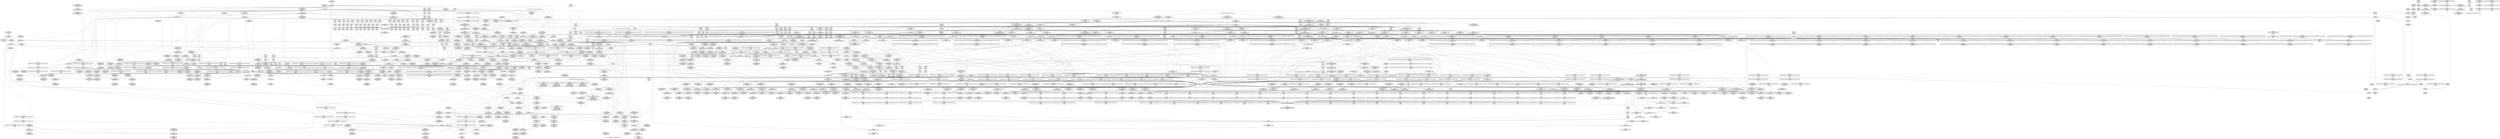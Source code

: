 digraph {
	CE0x4d08540 [shape=record,shape=Mrecord,label="{CE0x4d08540|selinux_socket_create:_tmp31|security/selinux/hooks.c,3992|*SummSource*}"]
	CE0x4d49b10 [shape=record,shape=Mrecord,label="{CE0x4d49b10|socket_type_to_security_class:_tmp8|security/selinux/hooks.c,1186|*SummSink*}"]
	CE0x4df8de0 [shape=record,shape=Mrecord,label="{CE0x4df8de0|default_protocol_dgram:_tmp9|security/selinux/hooks.c,1167}"]
	CE0x4d43c90 [shape=record,shape=Mrecord,label="{CE0x4d43c90|i64_24|*Constant*|*SummSource*}"]
	CE0x4ccca20 [shape=record,shape=Mrecord,label="{CE0x4ccca20|__llvm_gcov_indirect_counter_increment:_exit|*SummSource*}"]
	CE0x4d71000 [shape=record,shape=Mrecord,label="{CE0x4d71000|i16_15|*Constant*|*SummSource*}"]
	CE0x4d0eb50 [shape=record,shape=Mrecord,label="{CE0x4d0eb50|i32_13|*Constant*|*SummSink*}"]
	CE0x4d31960 [shape=record,shape=Mrecord,label="{CE0x4d31960|get_current:_bb|*SummSource*}"]
	CE0x4cff790 [shape=record,shape=Mrecord,label="{CE0x4cff790|socket_type_to_security_class:_tmp43|security/selinux/hooks.c,1218|*SummSink*}"]
	CE0x4cfa2f0 [shape=record,shape=Mrecord,label="{CE0x4cfa2f0|i64*_getelementptr_inbounds_(_5_x_i64_,_5_x_i64_*___llvm_gcov_ctr346,_i64_0,_i64_3)|*Constant*|*SummSource*}"]
	CE0x4da68b0 [shape=record,shape=Mrecord,label="{CE0x4da68b0|socket_sockcreate_sid:_tmp14|security/selinux/hooks.c,3960|*SummSource*}"]
	CE0x4d77220 [shape=record,shape=Mrecord,label="{CE0x4d77220|i64**_getelementptr_inbounds_(_100_x_i64*_,_100_x_i64*_*___llvm_gcda_edge_table343,_i64_0,_i64_12)|*Constant*|*SummSource*}"]
	CE0x4d636f0 [shape=record,shape=Mrecord,label="{CE0x4d636f0|_call_void_mcount()_#3|*SummSink*}"]
	CE0x4cc5a20 [shape=record,shape=Mrecord,label="{CE0x4cc5a20|GLOBAL:_socket_type_to_security_class|*Constant*}"]
	CE0x4d02d20 [shape=record,shape=Mrecord,label="{CE0x4d02d20|i64*_getelementptr_inbounds_(_57_x_i64_,_57_x_i64_*___llvm_gcov_ctr342,_i64_0,_i64_49)|*Constant*|*SummSink*}"]
	CE0x4d72980 [shape=record,shape=Mrecord,label="{CE0x4d72980|i16_20|*Constant*|*SummSource*}"]
	CE0x4cb1ae0 [shape=record,shape=Mrecord,label="{CE0x4cb1ae0|i32_1|*Constant*}"]
	CE0x4d09d70 [shape=record,shape=Mrecord,label="{CE0x4d09d70|selinux_socket_create:_tmp34|security/selinux/hooks.c,3995|*SummSource*}"]
	CE0x4d63d50 [shape=record,shape=Mrecord,label="{CE0x4d63d50|__llvm_gcov_indirect_counter_increment:_tmp3}"]
	CE0x4d44040 [shape=record,shape=Mrecord,label="{CE0x4d44040|i64_25|*Constant*|*SummSource*}"]
	CE0x4cab660 [shape=record,shape=Mrecord,label="{CE0x4cab660|_call_void_mcount()_#3|*SummSource*}"]
	CE0x4cc35e0 [shape=record,shape=Mrecord,label="{CE0x4cc35e0|selinux_socket_create:_bb|*SummSource*}"]
	CE0x4cbab20 [shape=record,shape=Mrecord,label="{CE0x4cbab20|i64_1|*Constant*}"]
	CE0x4d0eed0 [shape=record,shape=Mrecord,label="{CE0x4d0eed0|i32_14|*Constant*|*SummSink*}"]
	CE0x4d13140 [shape=record,shape=Mrecord,label="{CE0x4d13140|socket_type_to_security_class:_tmp30|security/selinux/hooks.c,1206|*SummSink*}"]
	CE0x4d709a0 [shape=record,shape=Mrecord,label="{CE0x4d709a0|i16_44|*Constant*|*SummSource*}"]
	CE0x4df83b0 [shape=record,shape=Mrecord,label="{CE0x4df83b0|default_protocol_dgram:_tmp8}"]
	CE0x4d43bc0 [shape=record,shape=Mrecord,label="{CE0x4d43bc0|i64_24|*Constant*}"]
	CE0x4d58760 [shape=record,shape=Mrecord,label="{CE0x4d58760|socket_type_to_security_class:_tmp}"]
	CE0x4cbffc0 [shape=record,shape=Mrecord,label="{CE0x4cbffc0|COLLAPSED:_GIRE_selinux_xfrm_refcount_global_%struct.atomic_t_zeroinitializer,_align_4:_elem_0:default:}"]
	CE0x4d4e5e0 [shape=record,shape=Mrecord,label="{CE0x4d4e5e0|socket_type_to_security_class:_tmp55|security/selinux/hooks.c,1231}"]
	CE0x4cd6b80 [shape=record,shape=Mrecord,label="{CE0x4cd6b80|selinux_socket_create:_tmp18|security/selinux/hooks.c,3982}"]
	CE0x4cba5b0 [shape=record,shape=Mrecord,label="{CE0x4cba5b0|selinux_socket_create:_tmp20|security/selinux/hooks.c,3982|*SummSource*}"]
	CE0x4d39dc0 [shape=record,shape=Mrecord,label="{CE0x4d39dc0|socket_type_to_security_class:_sw.bb4|*SummSource*}"]
	CE0x4cff250 [shape=record,shape=Mrecord,label="{CE0x4cff250|0:_i32,_4:_i32,_8:_i32,_12:_i32,_20:_i32,_:_CMRE_8,12_|*MultipleSource*|security/selinux/hooks.c,3995|security/selinux/hooks.c,3982|security/selinux/hooks.c,3982|Function::socket_sockcreate_sid&Arg::tsec::}"]
	CE0x4d72fe0 [shape=record,shape=Mrecord,label="{CE0x4d72fe0|i16_33|*Constant*|*SummSource*}"]
	CE0x4ce1860 [shape=record,shape=Mrecord,label="{CE0x4ce1860|i64**_getelementptr_inbounds_(_100_x_i64*_,_100_x_i64*_*___llvm_gcda_edge_table343,_i64_0,_i64_36)|*Constant*|*SummSource*}"]
	CE0x4df2d70 [shape=record,shape=Mrecord,label="{CE0x4df2d70|i64*_getelementptr_inbounds_(_5_x_i64_,_5_x_i64_*___llvm_gcov_ctr345,_i64_0,_i64_4)|*Constant*|*SummSource*}"]
	CE0x4d09200 [shape=record,shape=Mrecord,label="{CE0x4d09200|selinux_socket_create:_tmp32|security/selinux/hooks.c,3993|*SummSink*}"]
	CE0x4d2c060 [shape=record,shape=Mrecord,label="{CE0x4d2c060|socket_type_to_security_class:_tmp26|security/selinux/hooks.c,1198}"]
	CE0x4ccdb40 [shape=record,shape=Mrecord,label="{CE0x4ccdb40|default_protocol_stream:_tmp4|security/selinux/hooks.c,1162}"]
	CE0x4d18730 [shape=record,shape=Mrecord,label="{CE0x4d18730|socket_type_to_security_class:_tmp34|security/selinux/hooks.c,1210|*SummSink*}"]
	CE0x4d44dc0 [shape=record,shape=Mrecord,label="{CE0x4d44dc0|socket_type_to_security_class:_tmp18|security/selinux/hooks.c,1191}"]
	CE0x4cb0290 [shape=record,shape=Mrecord,label="{CE0x4cb0290|i64*_getelementptr_inbounds_(_18_x_i64_,_18_x_i64_*___llvm_gcov_ctr341,_i64_0,_i64_6)|*Constant*}"]
	CE0x4d0db30 [shape=record,shape=Mrecord,label="{CE0x4d0db30|avc_has_perm:_tclass|Function::avc_has_perm&Arg::tclass::}"]
	CE0x4cbaec0 [shape=record,shape=Mrecord,label="{CE0x4cbaec0|selinux_socket_create:_tmp8|security/selinux/hooks.c,3982|*SummSource*}"]
	CE0x4d75cc0 [shape=record,shape=Mrecord,label="{CE0x4d75cc0|socket_type_to_security_class:_tmp27|security/selinux/hooks.c,1198|*SummSink*}"]
	CE0x4d347e0 [shape=record,shape=Mrecord,label="{CE0x4d347e0|socket_type_to_security_class:_tmp14|security/selinux/hooks.c,1189}"]
	CE0x4d05030 [shape=record,shape=Mrecord,label="{CE0x4d05030|socket_type_to_security_class:_tmp47|security/selinux/hooks.c,1222}"]
	CE0x4cbc010 [shape=record,shape=Mrecord,label="{CE0x4cbc010|i32_22|*Constant*|*SummSink*}"]
	CE0x4d494d0 [shape=record,shape=Mrecord,label="{CE0x4d494d0|get_current:_tmp3|*SummSource*}"]
	CE0x4d1d680 [shape=record,shape=Mrecord,label="{CE0x4d1d680|i64**_getelementptr_inbounds_(_100_x_i64*_,_100_x_i64*_*___llvm_gcda_edge_table343,_i64_0,_i64_80)|*Constant*|*SummSource*}"]
	CE0x4d328c0 [shape=record,shape=Mrecord,label="{CE0x4d328c0|socket_sockcreate_sid:_tmp4|security/selinux/hooks.c,3953}"]
	CE0x4d470c0 [shape=record,shape=Mrecord,label="{CE0x4d470c0|_call_void___llvm_gcov_indirect_counter_increment(i32*___llvm_gcov_global_state_pred344,_i64**_getelementptr_inbounds_(_100_x_i64*_,_100_x_i64*_*___llvm_gcda_edge_table343,_i64_0,_i64_92)),_!dbg_!27750|security/selinux/hooks.c,1220|*SummSink*}"]
	CE0x4ce3e10 [shape=record,shape=Mrecord,label="{CE0x4ce3e10|GLOBAL:_current_task|Global_var:current_task|*SummSource*}"]
	CE0x4d420a0 [shape=record,shape=Mrecord,label="{CE0x4d420a0|socket_sockcreate_sid:_sid|security/selinux/hooks.c,3958|*SummSink*}"]
	CE0x4cc63b0 [shape=record,shape=Mrecord,label="{CE0x4cc63b0|selinux_socket_create:_family|Function::selinux_socket_create&Arg::family::|*SummSource*}"]
	CE0x4d4f080 [shape=record,shape=Mrecord,label="{CE0x4d4f080|i64**_getelementptr_inbounds_(_100_x_i64*_,_100_x_i64*_*___llvm_gcda_edge_table343,_i64_0,_i64_28)|*Constant*}"]
	CE0x4d0f140 [shape=record,shape=Mrecord,label="{CE0x4d0f140|_call_void___llvm_gcov_indirect_counter_increment(i32*___llvm_gcov_global_state_pred344,_i64**_getelementptr_inbounds_(_100_x_i64*_,_100_x_i64*_*___llvm_gcda_edge_table343,_i64_0,_i64_60)),_!dbg_!27741|security/selinux/hooks.c,1204|*SummSource*}"]
	CE0x4cc0030 [shape=record,shape=Mrecord,label="{CE0x4cc0030|i32_3982|*Constant*|*SummSource*}"]
	CE0x4d71660 [shape=record,shape=Mrecord,label="{CE0x4d71660|i16_32|*Constant*|*SummSource*}"]
	CE0x4ce1ad0 [shape=record,shape=Mrecord,label="{CE0x4ce1ad0|socket_type_to_security_class:_tmp4|security/selinux/hooks.c,1179|*SummSource*}"]
	CE0x4d5bdb0 [shape=record,shape=Mrecord,label="{CE0x4d5bdb0|default_protocol_dgram:_cmp|security/selinux/hooks.c,1167}"]
	CE0x4d429e0 [shape=record,shape=Mrecord,label="{CE0x4d429e0|i64*_getelementptr_inbounds_(_6_x_i64_,_6_x_i64_*___llvm_gcov_ctr347,_i64_0,_i64_5)|*Constant*|*SummSink*}"]
	CE0x4d4fbc0 [shape=record,shape=Mrecord,label="{CE0x4d4fbc0|socket_type_to_security_class:_tmp6|security/selinux/hooks.c,1181|*SummSink*}"]
	CE0x4ce23a0 [shape=record,shape=Mrecord,label="{CE0x4ce23a0|get_current:_tmp3|*SummSink*}"]
	CE0x4d3c8a0 [shape=record,shape=Mrecord,label="{CE0x4d3c8a0|__llvm_gcov_indirect_counter_increment:_tmp6}"]
	CE0x4d3a230 [shape=record,shape=Mrecord,label="{CE0x4d3a230|socket_sockcreate_sid:_tmp2|*LoadInst*|security/selinux/hooks.c,3953|*SummSink*}"]
	CE0x4cb0c90 [shape=record,shape=Mrecord,label="{CE0x4cb0c90|selinux_socket_create:_tobool13|security/selinux/hooks.c,3992|*SummSource*}"]
	CE0x4cd9d40 [shape=record,shape=Mrecord,label="{CE0x4cd9d40|selinux_socket_create:_tmp4|security/selinux/hooks.c,3982}"]
	CE0x4ce8a60 [shape=record,shape=Mrecord,label="{CE0x4ce8a60|i64**_getelementptr_inbounds_(_100_x_i64*_,_100_x_i64*_*___llvm_gcda_edge_table343,_i64_0,_i64_4)|*Constant*|*SummSink*}"]
	CE0x4ca5490 [shape=record,shape=Mrecord,label="{CE0x4ca5490|selinux_socket_create:_land.lhs.true|*SummSource*}"]
	CE0x4cb2ee0 [shape=record,shape=Mrecord,label="{CE0x4cb2ee0|selinux_socket_create:_do.body}"]
	CE0x4d2e540 [shape=record,shape=Mrecord,label="{CE0x4d2e540|%struct.common_audit_data*_null|*Constant*}"]
	CE0x4d618c0 [shape=record,shape=Mrecord,label="{CE0x4d618c0|i64*_getelementptr_inbounds_(_6_x_i64_,_6_x_i64_*___llvm_gcov_ctr347,_i64_0,_i64_0)|*Constant*|*SummSource*}"]
	CE0x4d04900 [shape=record,shape=Mrecord,label="{CE0x4d04900|socket_type_to_security_class:_tmp46|security/selinux/hooks.c,1222|*SummSource*}"]
	CE0x4cd01a0 [shape=record,shape=Mrecord,label="{CE0x4cd01a0|selinux_socket_create:_tmp3}"]
	CE0x4cbfc80 [shape=record,shape=Mrecord,label="{CE0x4cbfc80|i8*_getelementptr_inbounds_(_25_x_i8_,_25_x_i8_*_.str3,_i32_0,_i32_0)|*Constant*|*SummSink*}"]
	CE0x4d267e0 [shape=record,shape=Mrecord,label="{CE0x4d267e0|__llvm_gcov_indirect_counter_increment:_tmp5|*SummSource*}"]
	CE0x4cc13d0 [shape=record,shape=Mrecord,label="{CE0x4cc13d0|selinux_socket_create:_tmp32|security/selinux/hooks.c,3993|*SummSource*}"]
	CE0x4ceb090 [shape=record,shape=Mrecord,label="{CE0x4ceb090|__llvm_gcov_indirect_counter_increment:_tmp|*SummSource*}"]
	CE0x4cea9c0 [shape=record,shape=Mrecord,label="{CE0x4cea9c0|i64_21|*Constant*|*SummSource*}"]
	CE0x4ccee80 [shape=record,shape=Mrecord,label="{CE0x4ccee80|socket_sockcreate_sid:_entry|*SummSource*}"]
	CE0x4ce7e60 [shape=record,shape=Mrecord,label="{CE0x4ce7e60|get_current:_tmp2|*SummSource*}"]
	CE0x4da9600 [shape=record,shape=Mrecord,label="{CE0x4da9600|socket_sockcreate_sid:_if.then|*SummSource*}"]
	CE0x4d55bb0 [shape=record,shape=Mrecord,label="{CE0x4d55bb0|i64_0|*Constant*}"]
	CE0x4a7d800 [shape=record,shape=Mrecord,label="{CE0x4a7d800|i64*_getelementptr_inbounds_(_18_x_i64_,_18_x_i64_*___llvm_gcov_ctr341,_i64_0,_i64_8)|*Constant*|*SummSink*}"]
	CE0x4d391e0 [shape=record,shape=Mrecord,label="{CE0x4d391e0|socket_sockcreate_sid:_cmp|security/selinux/hooks.c,3953|*SummSink*}"]
	CE0x4d33a90 [shape=record,shape=Mrecord,label="{CE0x4d33a90|socket_type_to_security_class:_tmp13|security/selinux/hooks.c,1187}"]
	CE0x4cc0f90 [shape=record,shape=Mrecord,label="{CE0x4cc0f90|i64*_getelementptr_inbounds_(_18_x_i64_,_18_x_i64_*___llvm_gcov_ctr341,_i64_0,_i64_0)|*Constant*}"]
	"CONST[source:1(input),value:2(dynamic)][purpose:{object}]"
	CE0x4dd0610 [shape=record,shape=Mrecord,label="{CE0x4dd0610|socket_type_to_security_class:_tmp50|security/selinux/hooks.c,1227|*SummSink*}"]
	CE0x4d73420 [shape=record,shape=Mrecord,label="{CE0x4d73420|i16_34|*Constant*|*SummSink*}"]
	CE0x4d5a7d0 [shape=record,shape=Mrecord,label="{CE0x4d5a7d0|socket_type_to_security_class:_sw.bb11|*SummSource*}"]
	CE0x4d11ea0 [shape=record,shape=Mrecord,label="{CE0x4d11ea0|socket_type_to_security_class:_tmp30|security/selinux/hooks.c,1206}"]
	CE0x4d2ee80 [shape=record,shape=Mrecord,label="{CE0x4d2ee80|avc_has_perm:_auditdata|Function::avc_has_perm&Arg::auditdata::|*SummSource*}"]
	CE0x4d27750 [shape=record,shape=Mrecord,label="{CE0x4d27750|_call_void___llvm_gcov_indirect_counter_increment(i32*___llvm_gcov_global_state_pred344,_i64**_getelementptr_inbounds_(_100_x_i64*_,_100_x_i64*_*___llvm_gcda_edge_table343,_i64_0,_i64_36)),_!dbg_!27720|security/selinux/hooks.c,1179|*SummSink*}"]
	CE0x4cfafb0 [shape=record,shape=Mrecord,label="{CE0x4cfafb0|default_protocol_dgram:_tmp7|security/selinux/hooks.c,1167|*SummSource*}"]
	CE0x4cd4430 [shape=record,shape=Mrecord,label="{CE0x4cd4430|i64_5|*Constant*|*SummSource*}"]
	CE0x4d376a0 [shape=record,shape=Mrecord,label="{CE0x4d376a0|i32_16|*Constant*|*SummSource*}"]
	CE0x4df1d30 [shape=record,shape=Mrecord,label="{CE0x4df1d30|socket_sockcreate_sid:_return}"]
	CE0x4cde770 [shape=record,shape=Mrecord,label="{CE0x4cde770|socket_type_to_security_class:_sw.epilog|*SummSink*}"]
	CE0x4d0c6a0 [shape=record,shape=Mrecord,label="{CE0x4d0c6a0|i32_(i32,_i32,_i16,_i32,_%struct.common_audit_data*)*_bitcast_(i32_(i32,_i32,_i16,_i32,_%struct.common_audit_data.495*)*_avc_has_perm_to_i32_(i32,_i32,_i16,_i32,_%struct.common_audit_data*)*)|*Constant*|*SummSink*}"]
	CE0x4d0e690 [shape=record,shape=Mrecord,label="{CE0x4d0e690|i32_9|*Constant*|*SummSource*}"]
	CE0x4cd58a0 [shape=record,shape=Mrecord,label="{CE0x4cd58a0|selinux_socket_create:_tmp36|security/selinux/hooks.c,3995|*SummSource*}"]
	CE0x4d4d800 [shape=record,shape=Mrecord,label="{CE0x4d4d800|i64**_getelementptr_inbounds_(_100_x_i64*_,_100_x_i64*_*___llvm_gcda_edge_table343,_i64_0,_i64_24)|*Constant*}"]
	CE0x4da6570 [shape=record,shape=Mrecord,label="{CE0x4da6570|default_protocol_stream:_lor.end}"]
	CE0x4cc1630 [shape=record,shape=Mrecord,label="{CE0x4cc1630|i64_14|*Constant*|*SummSource*}"]
	CE0x4d4f490 [shape=record,shape=Mrecord,label="{CE0x4d4f490|i64**_getelementptr_inbounds_(_100_x_i64*_,_100_x_i64*_*___llvm_gcda_edge_table343,_i64_0,_i64_28)|*Constant*|*SummSource*}"]
	CE0x4cabc50 [shape=record,shape=Mrecord,label="{CE0x4cabc50|selinux_socket_create:_do.end|*SummSource*}"]
	CE0x4d427c0 [shape=record,shape=Mrecord,label="{CE0x4d427c0|socket_sockcreate_sid:_tmp12|*LoadInst*|security/selinux/hooks.c,3958|*SummSink*}"]
	CE0x4da6bb0 [shape=record,shape=Mrecord,label="{CE0x4da6bb0|socket_sockcreate_sid:_tmp15|security/selinux/hooks.c,3960|*SummSink*}"]
	CE0x4d0f250 [shape=record,shape=Mrecord,label="{CE0x4d0f250|_call_void___llvm_gcov_indirect_counter_increment(i32*___llvm_gcov_global_state_pred344,_i64**_getelementptr_inbounds_(_100_x_i64*_,_100_x_i64*_*___llvm_gcda_edge_table343,_i64_0,_i64_60)),_!dbg_!27741|security/selinux/hooks.c,1204|*SummSink*}"]
	CE0x4cea390 [shape=record,shape=Mrecord,label="{CE0x4cea390|socket_type_to_security_class:_tobool|security/selinux/hooks.c,1186}"]
	CE0x4cd6bf0 [shape=record,shape=Mrecord,label="{CE0x4cd6bf0|selinux_socket_create:_tmp18|security/selinux/hooks.c,3982|*SummSource*}"]
	CE0x4d64070 [shape=record,shape=Mrecord,label="{CE0x4d64070|socket_sockcreate_sid:_tmp9|*LoadInst*|security/selinux/hooks.c,3954|*SummSource*}"]
	CE0x4dba800 [shape=record,shape=Mrecord,label="{CE0x4dba800|default_protocol_stream:_tmp6|security/selinux/hooks.c,1162}"]
	CE0x4d72530 [shape=record,shape=Mrecord,label="{CE0x4d72530|i16_17|*Constant*}"]
	CE0x4d76420 [shape=record,shape=Mrecord,label="{CE0x4d76420|socket_type_to_security_class:_tmp27|security/selinux/hooks.c,1198|*SummSource*}"]
	CE0x4dcdf00 [shape=record,shape=Mrecord,label="{CE0x4dcdf00|i64*_getelementptr_inbounds_(_57_x_i64_,_57_x_i64_*___llvm_gcov_ctr342,_i64_0,_i64_51)|*Constant*|*SummSink*}"]
	CE0x4d39380 [shape=record,shape=Mrecord,label="{CE0x4d39380|socket_type_to_security_class:_sw.bb14|*SummSink*}"]
	CE0x4ce7400 [shape=record,shape=Mrecord,label="{CE0x4ce7400|get_current:_tmp1|*SummSink*}"]
	CE0x4d64f60 [shape=record,shape=Mrecord,label="{CE0x4d64f60|default_protocol_stream:_tmp2|security/selinux/hooks.c,1162|*SummSource*}"]
	CE0x4d25650 [shape=record,shape=Mrecord,label="{CE0x4d25650|GLOBAL:_security_transition_sid|*Constant*}"]
	CE0x4d0c4e0 [shape=record,shape=Mrecord,label="{CE0x4d0c4e0|i32_(i32,_i32,_i16,_i32,_%struct.common_audit_data*)*_bitcast_(i32_(i32,_i32,_i16,_i32,_%struct.common_audit_data.495*)*_avc_has_perm_to_i32_(i32,_i32,_i16,_i32,_%struct.common_audit_data*)*)|*Constant*|*SummSource*}"]
	CE0x4d6c590 [shape=record,shape=Mrecord,label="{CE0x4d6c590|_call_void___llvm_gcov_indirect_counter_increment(i32*___llvm_gcov_global_state_pred344,_i64**_getelementptr_inbounds_(_100_x_i64*_,_100_x_i64*_*___llvm_gcda_edge_table343,_i64_0,_i64_0)),_!dbg_!27756|security/selinux/hooks.c,1234}"]
	CE0x4da46d0 [shape=record,shape=Mrecord,label="{CE0x4da46d0|GLOBAL:___llvm_gcov_ctr345|Global_var:__llvm_gcov_ctr345}"]
	CE0x4d380b0 [shape=record,shape=Mrecord,label="{CE0x4d380b0|GLOBAL:___llvm_gcov_ctr347|Global_var:__llvm_gcov_ctr347|*SummSource*}"]
	CE0x4ccec50 [shape=record,shape=Mrecord,label="{CE0x4ccec50|GLOBAL:_socket_sockcreate_sid|*Constant*|*SummSink*}"]
	CE0x4cd0400 [shape=record,shape=Mrecord,label="{CE0x4cd0400|GLOBAL:_get_current|*Constant*|*SummSource*}"]
	CE0x4cd0c40 [shape=record,shape=Mrecord,label="{CE0x4cd0c40|i64*_getelementptr_inbounds_(_18_x_i64_,_18_x_i64_*___llvm_gcov_ctr341,_i64_0,_i64_16)|*Constant*}"]
	CE0x4d0e7a0 [shape=record,shape=Mrecord,label="{CE0x4d0e7a0|i32_9|*Constant*|*SummSink*}"]
	CE0x4d32f50 [shape=record,shape=Mrecord,label="{CE0x4d32f50|socket_type_to_security_class:_tmp12|security/selinux/hooks.c,1187}"]
	CE0x4d4aa40 [shape=record,shape=Mrecord,label="{CE0x4d4aa40|socket_type_to_security_class:_tmp10|security/selinux/hooks.c,1186}"]
	CE0x4ce0610 [shape=record,shape=Mrecord,label="{CE0x4ce0610|selinux_socket_create:_tmp24|security/selinux/hooks.c,3987|*SummSink*}"]
	CE0x4d0ed50 [shape=record,shape=Mrecord,label="{CE0x4d0ed50|i32_14|*Constant*}"]
	CE0x4d25b70 [shape=record,shape=Mrecord,label="{CE0x4d25b70|%struct.qstr*_null|*Constant*|*SummSource*}"]
	CE0x4cbef20 [shape=record,shape=Mrecord,label="{CE0x4cbef20|selinux_socket_create:_tmp26|security/selinux/hooks.c,3988|*SummSource*}"]
	CE0x4cde050 [shape=record,shape=Mrecord,label="{CE0x4cde050|socket_type_to_security_class:_sw.bb18}"]
	CE0x4d634d0 [shape=record,shape=Mrecord,label="{CE0x4d634d0|_call_void_mcount()_#3}"]
	CE0x4ce39b0 [shape=record,shape=Mrecord,label="{CE0x4ce39b0|selinux_socket_create:_tmp12|security/selinux/hooks.c,3982|*SummSink*}"]
	CE0x4cccea0 [shape=record,shape=Mrecord,label="{CE0x4cccea0|default_protocol_dgram:_tmp1|*SummSink*}"]
	CE0x4d35820 [shape=record,shape=Mrecord,label="{CE0x4d35820|socket_type_to_security_class:_call6|security/selinux/hooks.c,1191|*SummSink*}"]
	CE0x4d58590 [shape=record,shape=Mrecord,label="{CE0x4d58590|i64*_getelementptr_inbounds_(_57_x_i64_,_57_x_i64_*___llvm_gcov_ctr342,_i64_0,_i64_0)|*Constant*|*SummSource*}"]
	CE0x4d1e9c0 [shape=record,shape=Mrecord,label="{CE0x4d1e9c0|_call_void___llvm_gcov_indirect_counter_increment(i32*___llvm_gcov_global_state_pred344,_i64**_getelementptr_inbounds_(_100_x_i64*_,_100_x_i64*_*___llvm_gcda_edge_table343,_i64_0,_i64_84)),_!dbg_!27748|security/selinux/hooks.c,1216}"]
	CE0x4da6080 [shape=record,shape=Mrecord,label="{CE0x4da6080|COLLAPSED:_GCMRE___llvm_gcov_ctr346_internal_global_5_x_i64_zeroinitializer:_elem_0:default:}"]
	CE0x4d37c70 [shape=record,shape=Mrecord,label="{CE0x4d37c70|get_current:_tmp|*SummSource*}"]
	CE0x4cf2e00 [shape=record,shape=Mrecord,label="{CE0x4cf2e00|i32_0|*Constant*|*SummSink*}"]
	CE0x4d251a0 [shape=record,shape=Mrecord,label="{CE0x4d251a0|socket_sockcreate_sid:_call|security/selinux/hooks.c,3958}"]
	CE0x4d565f0 [shape=record,shape=Mrecord,label="{CE0x4d565f0|socket_type_to_security_class:_sw.bb17}"]
	CE0x4df6150 [shape=record,shape=Mrecord,label="{CE0x4df6150|default_protocol_dgram:_tmp3|security/selinux/hooks.c,1167|*SummSink*}"]
	CE0x4da6920 [shape=record,shape=Mrecord,label="{CE0x4da6920|socket_sockcreate_sid:_tmp14|security/selinux/hooks.c,3960|*SummSink*}"]
	CE0x4cde0f0 [shape=record,shape=Mrecord,label="{CE0x4cde0f0|socket_type_to_security_class:_sw.bb18|*SummSource*}"]
	CE0x4cced90 [shape=record,shape=Mrecord,label="{CE0x4cced90|socket_sockcreate_sid:_entry}"]
	CE0x4d52680 [shape=record,shape=Mrecord,label="{CE0x4d52680|socket_type_to_security_class:_tmp2|security/selinux/hooks.c,1177|*SummSink*}"]
	CE0x4d2a9f0 [shape=record,shape=Mrecord,label="{CE0x4d2a9f0|socket_type_to_security_class:_tmp25|security/selinux/hooks.c,1196}"]
	CE0x4d58840 [shape=record,shape=Mrecord,label="{CE0x4d58840|socket_type_to_security_class:_tmp|*SummSink*}"]
	CE0x4cd2550 [shape=record,shape=Mrecord,label="{CE0x4cd2550|selinux_socket_create:_tmp21|security/selinux/hooks.c,3982|*SummSource*}"]
	CE0x4da6840 [shape=record,shape=Mrecord,label="{CE0x4da6840|socket_sockcreate_sid:_tmp14|security/selinux/hooks.c,3960}"]
	CE0x4d04dc0 [shape=record,shape=Mrecord,label="{CE0x4d04dc0|socket_type_to_security_class:_tmp46|security/selinux/hooks.c,1222|*SummSink*}"]
	CE0x4d51cc0 [shape=record,shape=Mrecord,label="{CE0x4d51cc0|i64**_getelementptr_inbounds_(_100_x_i64*_,_100_x_i64*_*___llvm_gcda_edge_table343,_i64_0,_i64_32)|*Constant*}"]
	CE0x4cc7950 [shape=record,shape=Mrecord,label="{CE0x4cc7950|selinux_socket_create:_newsid|security/selinux/hooks.c, 3983|*SummSink*}"]
	CE0x4ccc1e0 [shape=record,shape=Mrecord,label="{CE0x4ccc1e0|i64*_getelementptr_inbounds_(_6_x_i64_,_6_x_i64_*___llvm_gcov_ctr347,_i64_0,_i64_5)|*Constant*}"]
	CE0x4df4e50 [shape=record,shape=Mrecord,label="{CE0x4df4e50|default_protocol_dgram:_bb}"]
	CE0x4d2da00 [shape=record,shape=Mrecord,label="{CE0x4d2da00|i64**_getelementptr_inbounds_(_100_x_i64*_,_100_x_i64*_*___llvm_gcda_edge_table343,_i64_0,_i64_52)|*Constant*|*SummSink*}"]
	CE0x4df41e0 [shape=record,shape=Mrecord,label="{CE0x4df41e0|default_protocol_stream:_lor.ext|security/selinux/hooks.c,1162}"]
	CE0x4cd5340 [shape=record,shape=Mrecord,label="{CE0x4cd5340|0:_i32,_4:_i32,_8:_i32,_12:_i32,_20:_i32,_:_CMRE_16,20_|*MultipleSource*|security/selinux/hooks.c,3995|security/selinux/hooks.c,3982|security/selinux/hooks.c,3982|Function::socket_sockcreate_sid&Arg::tsec::}"]
	CE0x4d1d760 [shape=record,shape=Mrecord,label="{CE0x4d1d760|i64*_getelementptr_inbounds_(_57_x_i64_,_57_x_i64_*___llvm_gcov_ctr342,_i64_0,_i64_46)|*Constant*}"]
	CE0x4df4c50 [shape=record,shape=Mrecord,label="{CE0x4df4c50|default_protocol_dgram:_lor.rhs|*SummSink*}"]
	CE0x4d6fbc0 [shape=record,shape=Mrecord,label="{CE0x4d6fbc0|i16_23|*Constant*}"]
	CE0x4d29ea0 [shape=record,shape=Mrecord,label="{CE0x4d29ea0|_call_void___llvm_gcov_indirect_counter_increment(i32*___llvm_gcov_global_state_pred344,_i64**_getelementptr_inbounds_(_100_x_i64*_,_100_x_i64*_*___llvm_gcda_edge_table343,_i64_0,_i64_52)),_!dbg_!27737|security/selinux/hooks.c,1196}"]
	CE0x4da93c0 [shape=record,shape=Mrecord,label="{CE0x4da93c0|socket_sockcreate_sid:_if.end|*SummSink*}"]
	CE0x4d039a0 [shape=record,shape=Mrecord,label="{CE0x4d039a0|_call_void___llvm_gcov_indirect_counter_increment(i32*___llvm_gcov_global_state_pred344,_i64**_getelementptr_inbounds_(_100_x_i64*_,_100_x_i64*_*___llvm_gcda_edge_table343,_i64_0,_i64_96)),_!dbg_!27751|security/selinux/hooks.c,1222}"]
	CE0x4cbbc10 [shape=record,shape=Mrecord,label="{CE0x4cbbc10|GLOBAL:___llvm_gcov_ctr341|Global_var:__llvm_gcov_ctr341|*SummSink*}"]
	CE0x4dcdab0 [shape=record,shape=Mrecord,label="{CE0x4dcdab0|socket_type_to_security_class:_tmp48|security/selinux/hooks.c,1224|*SummSource*}"]
	CE0x4db9d30 [shape=record,shape=Mrecord,label="{CE0x4db9d30|default_protocol_stream:_tmp5|security/selinux/hooks.c,1162|*SummSink*}"]
	CE0x4d65230 [shape=record,shape=Mrecord,label="{CE0x4d65230|_call_void___llvm_gcov_indirect_counter_increment(i32*___llvm_gcov_global_state_pred344,_i64**_getelementptr_inbounds_(_100_x_i64*_,_100_x_i64*_*___llvm_gcda_edge_table343,_i64_0,_i64_20)),_!dbg_!27754|security/selinux/hooks.c,1229|*SummSink*}"]
	CE0x4d38970 [shape=record,shape=Mrecord,label="{CE0x4d38970|i32_-1|*Constant*|*SummSource*}"]
	CE0x4da8120 [shape=record,shape=Mrecord,label="{CE0x4da8120|socket_sockcreate_sid:_sockcreate_sid1|security/selinux/hooks.c,3954|*SummSource*}"]
	CE0x4cd4e70 [shape=record,shape=Mrecord,label="{CE0x4cd4e70|i64**_getelementptr_inbounds_(_100_x_i64*_,_100_x_i64*_*___llvm_gcda_edge_table343,_i64_0,_i64_8)|*Constant*|*SummSource*}"]
	CE0x4d56c20 [shape=record,shape=Mrecord,label="{CE0x4d56c20|default_protocol_stream:_bb}"]
	CE0x4d258d0 [shape=record,shape=Mrecord,label="{CE0x4d258d0|GLOBAL:_security_transition_sid|*Constant*|*SummSink*}"]
	CE0x4da9e70 [shape=record,shape=Mrecord,label="{CE0x4da9e70|socket_sockcreate_sid:_tmp9|*LoadInst*|security/selinux/hooks.c,3954}"]
	CE0x4d2a1c0 [shape=record,shape=Mrecord,label="{CE0x4d2a1c0|_call_void___llvm_gcov_indirect_counter_increment(i32*___llvm_gcov_global_state_pred344,_i64**_getelementptr_inbounds_(_100_x_i64*_,_100_x_i64*_*___llvm_gcda_edge_table343,_i64_0,_i64_52)),_!dbg_!27737|security/selinux/hooks.c,1196|*SummSink*}"]
	CE0x4ce8ad0 [shape=record,shape=Mrecord,label="{CE0x4ce8ad0|__llvm_gcov_indirect_counter_increment:_counters|Function::__llvm_gcov_indirect_counter_increment&Arg::counters::|*SummSink*}"]
	CE0x4d10a20 [shape=record,shape=Mrecord,label="{CE0x4d10a20|socket_type_to_security_class:_tmp28|security/selinux/hooks.c,1204|*SummSink*}"]
	CE0x4cd5dc0 [shape=record,shape=Mrecord,label="{CE0x4cd5dc0|selinux_socket_create:_tmp19|security/selinux/hooks.c,3982}"]
	CE0x4d21080 [shape=record,shape=Mrecord,label="{CE0x4d21080|i64**_getelementptr_inbounds_(_100_x_i64*_,_100_x_i64*_*___llvm_gcda_edge_table343,_i64_0,_i64_88)|*Constant*|*SummSink*}"]
	CE0x4cd8e60 [shape=record,shape=Mrecord,label="{CE0x4cd8e60|i64_4|*Constant*}"]
	CE0x4cddf20 [shape=record,shape=Mrecord,label="{CE0x4cddf20|socket_type_to_security_class:_sw.bb|*SummSink*}"]
	CE0x4daa400 [shape=record,shape=Mrecord,label="{CE0x4daa400|i64*_getelementptr_inbounds_(_6_x_i64_,_6_x_i64_*___llvm_gcov_ctr347,_i64_0,_i64_4)|*Constant*|*SummSource*}"]
	CE0x4d297f0 [shape=record,shape=Mrecord,label="{CE0x4d297f0|i64**_getelementptr_inbounds_(_100_x_i64*_,_100_x_i64*_*___llvm_gcda_edge_table343,_i64_0,_i64_44)|*Constant*|*SummSink*}"]
	CE0x4da63f0 [shape=record,shape=Mrecord,label="{CE0x4da63f0|default_protocol_stream:_lor.rhs|*SummSink*}"]
	CE0x4d24be0 [shape=record,shape=Mrecord,label="{CE0x4d24be0|socket_sockcreate_sid:_tmp13|*LoadInst*|security/selinux/hooks.c,3958}"]
	CE0x4d55d80 [shape=record,shape=Mrecord,label="{CE0x4d55d80|socket_type_to_security_class:_sw.bb23|*SummSink*}"]
	CE0x4cddd30 [shape=record,shape=Mrecord,label="{CE0x4cddd30|selinux_socket_create:_tmp11|security/selinux/hooks.c,3982|*SummSource*}"]
	CE0x4da4ef0 [shape=record,shape=Mrecord,label="{CE0x4da4ef0|GLOBAL:___llvm_gcov_ctr345|Global_var:__llvm_gcov_ctr345|*SummSink*}"]
	CE0x4ce9ed0 [shape=record,shape=Mrecord,label="{CE0x4ce9ed0|_ret_i32_%lor.ext,_!dbg_!27720|security/selinux/hooks.c,1162|*SummSource*}"]
	CE0x4cc1a00 [shape=record,shape=Mrecord,label="{CE0x4cc1a00|i64_13|*Constant*|*SummSink*}"]
	CE0x4da5d70 [shape=record,shape=Mrecord,label="{CE0x4da5d70|i64*_getelementptr_inbounds_(_5_x_i64_,_5_x_i64_*___llvm_gcov_ctr345,_i64_0,_i64_0)|*Constant*}"]
	CE0x4ca4410 [shape=record,shape=Mrecord,label="{CE0x4ca4410|selinux_socket_create:_if.end15|*SummSink*}"]
	CE0x4d6f720 [shape=record,shape=Mrecord,label="{CE0x4d6f720|i16_37|*Constant*}"]
	CE0x60c36e0 [shape=record,shape=Mrecord,label="{CE0x60c36e0|selinux_socket_create:_bb|*SummSink*}"]
	CE0x4d495d0 [shape=record,shape=Mrecord,label="{CE0x4d495d0|get_current:_tmp1|*SummSource*}"]
	CE0x4d0edc0 [shape=record,shape=Mrecord,label="{CE0x4d0edc0|i32_14|*Constant*|*SummSource*}"]
	CE0x4d49930 [shape=record,shape=Mrecord,label="{CE0x4d49930|socket_type_to_security_class:_tmp8|security/selinux/hooks.c,1186}"]
	CE0x4d3a080 [shape=record,shape=Mrecord,label="{CE0x4d3a080|socket_sockcreate_sid:_tmp2|*LoadInst*|security/selinux/hooks.c,3953|*SummSource*}"]
	CE0x4d55800 [shape=record,shape=Mrecord,label="{CE0x4d55800|i32_15|*Constant*|*SummSink*}"]
	"CONST[source:0(mediator),value:0(static)][purpose:{operation}]"
	CE0x4dcd430 [shape=record,shape=Mrecord,label="{CE0x4dcd430|i64**_getelementptr_inbounds_(_100_x_i64*_,_100_x_i64*_*___llvm_gcda_edge_table343,_i64_0,_i64_56)|*Constant*}"]
	CE0x4d37630 [shape=record,shape=Mrecord,label="{CE0x4d37630|i32_16|*Constant*}"]
	CE0x4d662e0 [shape=record,shape=Mrecord,label="{CE0x4d662e0|i64**_getelementptr_inbounds_(_100_x_i64*_,_100_x_i64*_*___llvm_gcda_edge_table343,_i64_0,_i64_20)|*Constant*|*SummSink*}"]
	CE0x4ce93c0 [shape=record,shape=Mrecord,label="{CE0x4ce93c0|default_protocol_stream:_entry}"]
	CE0x4d37420 [shape=record,shape=Mrecord,label="{CE0x4d37420|socket_sockcreate_sid:_tmp8|security/selinux/hooks.c,3954|*SummSink*}"]
	CE0x4df3be0 [shape=record,shape=Mrecord,label="{CE0x4df3be0|default_protocol_stream:_tmp10|security/selinux/hooks.c,1162}"]
	CE0x4d10560 [shape=record,shape=Mrecord,label="{CE0x4d10560|socket_type_to_security_class:_tmp28|security/selinux/hooks.c,1204|*SummSource*}"]
	CE0x4ce8f50 [shape=record,shape=Mrecord,label="{CE0x4ce8f50|i64*_getelementptr_inbounds_(_5_x_i64_,_5_x_i64_*___llvm_gcov_ctr346,_i64_0,_i64_0)|*Constant*|*SummSource*}"]
	CE0x4ca44f0 [shape=record,shape=Mrecord,label="{CE0x4ca44f0|i64_1|*Constant*|*SummSource*}"]
	CE0x4d75790 [shape=record,shape=Mrecord,label="{CE0x4d75790|socket_type_to_security_class:_tmp26|security/selinux/hooks.c,1198|*SummSource*}"]
	CE0x4df9520 [shape=record,shape=Mrecord,label="{CE0x4df9520|default_protocol_dgram:_tmp10|security/selinux/hooks.c,1167|*SummSource*}"]
	CE0x4dd05a0 [shape=record,shape=Mrecord,label="{CE0x4dd05a0|i64*_getelementptr_inbounds_(_57_x_i64_,_57_x_i64_*___llvm_gcov_ctr342,_i64_0,_i64_52)|*Constant*|*SummSink*}"]
	CE0x4d70670 [shape=record,shape=Mrecord,label="{CE0x4d70670|i16_30|*Constant*|*SummSource*}"]
	CE0x4d67d70 [shape=record,shape=Mrecord,label="{CE0x4d67d70|_call_void___llvm_gcov_indirect_counter_increment(i32*___llvm_gcov_global_state_pred344,_i64**_getelementptr_inbounds_(_100_x_i64*_,_100_x_i64*_*___llvm_gcda_edge_table343,_i64_0,_i64_24)),_!dbg_!27755|security/selinux/hooks.c,1231|*SummSink*}"]
	CE0x4ce0450 [shape=record,shape=Mrecord,label="{CE0x4ce0450|selinux_socket_create:_tmp24|security/selinux/hooks.c,3987|*SummSource*}"]
	CE0x4d55f40 [shape=record,shape=Mrecord,label="{CE0x4d55f40|socket_type_to_security_class:_sw.default|*SummSource*}"]
	CE0x4d23fe0 [shape=record,shape=Mrecord,label="{CE0x4d23fe0|socket_type_to_security_class:_sw.bb13}"]
	CE0x4ca4d30 [shape=record,shape=Mrecord,label="{CE0x4ca4d30|selinux_socket_create:_entry|*SummSource*}"]
	CE0x4d15bf0 [shape=record,shape=Mrecord,label="{CE0x4d15bf0|socket_type_to_security_class:_tmp32|security/selinux/hooks.c,1208|*SummSink*}"]
	CE0x4d450d0 [shape=record,shape=Mrecord,label="{CE0x4d450d0|i64*_getelementptr_inbounds_(_57_x_i64_,_57_x_i64_*___llvm_gcov_ctr342,_i64_0,_i64_26)|*Constant*|*SummSource*}"]
	CE0x4d6e010 [shape=record,shape=Mrecord,label="{CE0x4d6e010|socket_type_to_security_class:_tmp56|security/selinux/hooks.c,1234|*SummSink*}"]
	CE0x4cfe630 [shape=record,shape=Mrecord,label="{CE0x4cfe630|socket_type_to_security_class:_tmp19|security/selinux/hooks.c,1191|*SummSource*}"]
	CE0x4cd8f40 [shape=record,shape=Mrecord,label="{CE0x4cd8f40|selinux_socket_create:_tobool1|security/selinux/hooks.c,3982|*SummSink*}"]
	CE0x4cbbdf0 [shape=record,shape=Mrecord,label="{CE0x4cbbdf0|i32_22|*Constant*|*SummSource*}"]
	CE0x4d56060 [shape=record,shape=Mrecord,label="{CE0x4d56060|socket_type_to_security_class:_sw.default|*SummSink*}"]
	CE0x4d0e9a0 [shape=record,shape=Mrecord,label="{CE0x4d0e9a0|i32_13|*Constant*}"]
	CE0x4d615a0 [shape=record,shape=Mrecord,label="{CE0x4d615a0|default_protocol_stream:_tmp1|*SummSink*}"]
	CE0x4d0baa0 [shape=record,shape=Mrecord,label="{CE0x4d0baa0|selinux_socket_create:_tmp37|security/selinux/hooks.c,3995|*SummSource*}"]
	CE0x4cd6db0 [shape=record,shape=Mrecord,label="{CE0x4cd6db0|selinux_socket_create:_tmp18|security/selinux/hooks.c,3982|*SummSink*}"]
	CE0x4d3ad10 [shape=record,shape=Mrecord,label="{CE0x4d3ad10|socket_type_to_security_class:_sw.bb10|*SummSink*}"]
	CE0x4d16fc0 [shape=record,shape=Mrecord,label="{CE0x4d16fc0|_call_void___llvm_gcov_indirect_counter_increment(i32*___llvm_gcov_global_state_pred344,_i64**_getelementptr_inbounds_(_100_x_i64*_,_100_x_i64*_*___llvm_gcda_edge_table343,_i64_0,_i64_72)),_!dbg_!27745|security/selinux/hooks.c,1210|*SummSink*}"]
	CE0x4d5ce10 [shape=record,shape=Mrecord,label="{CE0x4d5ce10|__llvm_gcov_indirect_counter_increment:_tmp2|*SummSink*}"]
	CE0x4d442f0 [shape=record,shape=Mrecord,label="{CE0x4d442f0|socket_type_to_security_class:_tmp16|security/selinux/hooks.c,1191|*SummSource*}"]
	CE0x4d6fef0 [shape=record,shape=Mrecord,label="{CE0x4d6fef0|i16_36|*Constant*}"]
	CE0x4d09190 [shape=record,shape=Mrecord,label="{CE0x4d09190|i64*_getelementptr_inbounds_(_18_x_i64_,_18_x_i64_*___llvm_gcov_ctr341,_i64_0,_i64_15)|*Constant*|*SummSink*}"]
	CE0x4cfe250 [shape=record,shape=Mrecord,label="{CE0x4cfe250|socket_type_to_security_class:_tmp18|security/selinux/hooks.c,1191|*SummSink*}"]
	CE0x4ce4260 [shape=record,shape=Mrecord,label="{CE0x4ce4260|_call_void_lockdep_rcu_suspicious(i8*_getelementptr_inbounds_(_25_x_i8_,_25_x_i8_*_.str3,_i32_0,_i32_0),_i32_3982,_i8*_getelementptr_inbounds_(_45_x_i8_,_45_x_i8_*_.str12,_i32_0,_i32_0))_#10,_!dbg_!27732|security/selinux/hooks.c,3982|*SummSource*}"]
	CE0x4d1ba40 [shape=record,shape=Mrecord,label="{CE0x4d1ba40|socket_type_to_security_class:_tmp37|security/selinux/hooks.c,1212|*SummSource*}"]
	CE0x4df8a10 [shape=record,shape=Mrecord,label="{CE0x4df8a10|i64*_getelementptr_inbounds_(_5_x_i64_,_5_x_i64_*___llvm_gcov_ctr346,_i64_0,_i64_4)|*Constant*|*SummSource*}"]
	CE0x4d22960 [shape=record,shape=Mrecord,label="{CE0x4d22960|i64**_getelementptr_inbounds_(_100_x_i64*_,_100_x_i64*_*___llvm_gcda_edge_table343,_i64_0,_i64_84)|*Constant*|*SummSink*}"]
	"CONST[source:0(mediator),value:2(dynamic)][purpose:{object}]"
	CE0x4d39460 [shape=record,shape=Mrecord,label="{CE0x4d39460|socket_type_to_security_class:_sw.bb25}"]
	CE0x4d37fa0 [shape=record,shape=Mrecord,label="{CE0x4d37fa0|GLOBAL:___llvm_gcov_ctr347|Global_var:__llvm_gcov_ctr347}"]
	CE0x4d664e0 [shape=record,shape=Mrecord,label="{CE0x4d664e0|socket_type_to_security_class:_tmp52|security/selinux/hooks.c,1229|*SummSource*}"]
	CE0x4df7cf0 [shape=record,shape=Mrecord,label="{CE0x4df7cf0|default_protocol_dgram:_cmp1|security/selinux/hooks.c,1167}"]
	CE0x4d5f300 [shape=record,shape=Mrecord,label="{CE0x4d5f300|i64*_getelementptr_inbounds_(_57_x_i64_,_57_x_i64_*___llvm_gcov_ctr342,_i64_0,_i64_23)|*Constant*|*SummSink*}"]
	CE0x4d6e310 [shape=record,shape=Mrecord,label="{CE0x4d6e310|socket_type_to_security_class:_tmp57|security/selinux/hooks.c,1234}"]
	CE0x4d0d820 [shape=record,shape=Mrecord,label="{CE0x4d0d820|avc_has_perm:_tsid|Function::avc_has_perm&Arg::tsid::|*SummSource*}"]
	CE0x4d4eb30 [shape=record,shape=Mrecord,label="{CE0x4d4eb30|socket_sockcreate_sid:_tmp8|security/selinux/hooks.c,3954}"]
	CE0x4d187a0 [shape=record,shape=Mrecord,label="{CE0x4d187a0|socket_type_to_security_class:_tmp35|security/selinux/hooks.c,1210|*SummSink*}"]
	CE0x4ccff70 [shape=record,shape=Mrecord,label="{CE0x4ccff70|socket_sockcreate_sid:_socksid|Function::socket_sockcreate_sid&Arg::socksid::|*SummSource*}"]
	CE0x4d365d0 [shape=record,shape=Mrecord,label="{CE0x4d365d0|default_protocol_dgram:_protocol|Function::default_protocol_dgram&Arg::protocol::}"]
	CE0x4dba8e0 [shape=record,shape=Mrecord,label="{CE0x4dba8e0|default_protocol_stream:_tmp6|security/selinux/hooks.c,1162|*SummSink*}"]
	CE0x4cc4d70 [shape=record,shape=Mrecord,label="{CE0x4cc4d70|socket_sockcreate_sid:_socksid|Function::socket_sockcreate_sid&Arg::socksid::}"]
	CE0x4d44790 [shape=record,shape=Mrecord,label="{CE0x4d44790|socket_type_to_security_class:_tmp17|security/selinux/hooks.c,1191}"]
	CE0x4df2920 [shape=record,shape=Mrecord,label="{CE0x4df2920|default_protocol_stream:_tmp8|*SummSource*}"]
	CE0x4cbcaa0 [shape=record,shape=Mrecord,label="{CE0x4cbcaa0|socket_type_to_security_class:_sw.bb19|*SummSource*}"]
	CE0x4cfb640 [shape=record,shape=Mrecord,label="{CE0x4cfb640|socket_type_to_security_class:_tmp22|security/selinux/hooks.c,1194}"]
	CE0x4d44220 [shape=record,shape=Mrecord,label="{CE0x4d44220|socket_type_to_security_class:_tmp16|security/selinux/hooks.c,1191}"]
	CE0x4cc2ef0 [shape=record,shape=Mrecord,label="{CE0x4cc2ef0|i64*_getelementptr_inbounds_(_18_x_i64_,_18_x_i64_*___llvm_gcov_ctr341,_i64_0,_i64_1)|*Constant*|*SummSink*}"]
	CE0x4cd15f0 [shape=record,shape=Mrecord,label="{CE0x4cd15f0|socket_type_to_security_class:_return}"]
	CE0x4cc1000 [shape=record,shape=Mrecord,label="{CE0x4cc1000|i64*_getelementptr_inbounds_(_18_x_i64_,_18_x_i64_*___llvm_gcov_ctr341,_i64_0,_i64_0)|*Constant*|*SummSource*}"]
	CE0x4d16e40 [shape=record,shape=Mrecord,label="{CE0x4d16e40|_call_void___llvm_gcov_indirect_counter_increment(i32*___llvm_gcov_global_state_pred344,_i64**_getelementptr_inbounds_(_100_x_i64*_,_100_x_i64*_*___llvm_gcda_edge_table343,_i64_0,_i64_72)),_!dbg_!27745|security/selinux/hooks.c,1210|*SummSource*}"]
	CE0x4d0d110 [shape=record,shape=Mrecord,label="{CE0x4d0d110|avc_has_perm:_requested|Function::avc_has_perm&Arg::requested::|*SummSink*}"]
	CE0x4d63e10 [shape=record,shape=Mrecord,label="{CE0x4d63e10|__llvm_gcov_indirect_counter_increment:_tmp3|*SummSource*}"]
	CE0x4df2040 [shape=record,shape=Mrecord,label="{CE0x4df2040|socket_sockcreate_sid:_return|*SummSink*}"]
	CE0x4cbc700 [shape=record,shape=Mrecord,label="{CE0x4cbc700|selinux_socket_create:_tmp13|security/selinux/hooks.c,3982}"]
	CE0x4d5c930 [shape=record,shape=Mrecord,label="{CE0x4d5c930|_call_void_mcount()_#3|*SummSource*}"]
	CE0x4cab8d0 [shape=record,shape=Mrecord,label="{CE0x4cab8d0|selinux_socket_create:_if.then|*SummSource*}"]
	CE0x4ccf4f0 [shape=record,shape=Mrecord,label="{CE0x4ccf4f0|socket_sockcreate_sid:_secclass|Function::socket_sockcreate_sid&Arg::secclass::}"]
	CE0x4d59260 [shape=record,shape=Mrecord,label="{CE0x4d59260|socket_sockcreate_sid:_sockcreate_sid|security/selinux/hooks.c,3953|*SummSource*}"]
	CE0x4cc5f50 [shape=record,shape=Mrecord,label="{CE0x4cc5f50|socket_type_to_security_class:_entry|*SummSource*}"]
	CE0x4d12af0 [shape=record,shape=Mrecord,label="{CE0x4d12af0|i64*_getelementptr_inbounds_(_57_x_i64_,_57_x_i64_*___llvm_gcov_ctr342,_i64_0,_i64_42)|*Constant*}"]
	CE0x4d46430 [shape=record,shape=Mrecord,label="{CE0x4d46430|socket_type_to_security_class:_tmp43|security/selinux/hooks.c,1218}"]
	CE0x4d71dd0 [shape=record,shape=Mrecord,label="{CE0x4d71dd0|i16_21|*Constant*|*SummSink*}"]
	CE0x4d26ff0 [shape=record,shape=Mrecord,label="{CE0x4d26ff0|socket_type_to_security_class:_tmp3|security/selinux/hooks.c,1177|*SummSource*}"]
	CE0x4d21d80 [shape=record,shape=Mrecord,label="{CE0x4d21d80|socket_type_to_security_class:_tmp40|security/selinux/hooks.c,1216}"]
	CE0x4d39690 [shape=record,shape=Mrecord,label="{CE0x4d39690|socket_type_to_security_class:_sw.bb10}"]
	CE0x4cbd660 [shape=record,shape=Mrecord,label="{CE0x4cbd660|socket_type_to_security_class:_type|Function::socket_type_to_security_class&Arg::type::|*SummSource*}"]
	CE0x4d2d990 [shape=record,shape=Mrecord,label="{CE0x4d2d990|i64**_getelementptr_inbounds_(_100_x_i64*_,_100_x_i64*_*___llvm_gcda_edge_table343,_i64_0,_i64_52)|*Constant*|*SummSource*}"]
	CE0x4d2e270 [shape=record,shape=Mrecord,label="{CE0x4d2e270|i32_8|*Constant*|*SummSource*}"]
	CE0x4d5a9b0 [shape=record,shape=Mrecord,label="{CE0x4d5a9b0|socket_type_to_security_class:_sw.bb16}"]
	CE0x4dcd840 [shape=record,shape=Mrecord,label="{CE0x4dcd840|i64**_getelementptr_inbounds_(_100_x_i64*_,_100_x_i64*_*___llvm_gcda_edge_table343,_i64_0,_i64_56)|*Constant*|*SummSource*}"]
	CE0x4cd69a0 [shape=record,shape=Mrecord,label="{CE0x4cd69a0|selinux_socket_create:_tmp14|security/selinux/hooks.c,3982|*SummSink*}"]
	CE0x4d38bf0 [shape=record,shape=Mrecord,label="{CE0x4d38bf0|i32_1|*Constant*}"]
	CE0x4d36400 [shape=record,shape=Mrecord,label="{CE0x4d36400|default_protocol_dgram:_entry|*SummSink*}"]
	CE0x4cc1fb0 [shape=record,shape=Mrecord,label="{CE0x4cc1fb0|selinux_socket_create:_call4|security/selinux/hooks.c,3982}"]
	CE0x4d1f000 [shape=record,shape=Mrecord,label="{CE0x4d1f000|_call_void___llvm_gcov_indirect_counter_increment(i32*___llvm_gcov_global_state_pred344,_i64**_getelementptr_inbounds_(_100_x_i64*_,_100_x_i64*_*___llvm_gcda_edge_table343,_i64_0,_i64_84)),_!dbg_!27748|security/selinux/hooks.c,1216|*SummSource*}"]
	CE0x4cff550 [shape=record,shape=Mrecord,label="{CE0x4cff550|0:_i32,_4:_i32,_8:_i32,_12:_i32,_20:_i32,_:_CMRE_12,16_|*MultipleSource*|security/selinux/hooks.c,3995|security/selinux/hooks.c,3982|security/selinux/hooks.c,3982|Function::socket_sockcreate_sid&Arg::tsec::}"]
	CE0x4ccc6f0 [shape=record,shape=Mrecord,label="{CE0x4ccc6f0|__llvm_gcov_indirect_counter_increment:_bb}"]
	CE0x4d24cf0 [shape=record,shape=Mrecord,label="{CE0x4d24cf0|socket_sockcreate_sid:_tmp13|*LoadInst*|security/selinux/hooks.c,3958|*SummSource*}"]
	CE0x4cfbd70 [shape=record,shape=Mrecord,label="{CE0x4cfbd70|socket_type_to_security_class:_tmp22|security/selinux/hooks.c,1194|*SummSink*}"]
	CE0x4d20bd0 [shape=record,shape=Mrecord,label="{CE0x4d20bd0|i64**_getelementptr_inbounds_(_100_x_i64*_,_100_x_i64*_*___llvm_gcda_edge_table343,_i64_0,_i64_88)|*Constant*}"]
	CE0x4d39790 [shape=record,shape=Mrecord,label="{CE0x4d39790|__llvm_gcov_indirect_counter_increment:_pred|*SummSink*}"]
	CE0x4d70880 [shape=record,shape=Mrecord,label="{CE0x4d70880|i16_44|*Constant*}"]
	CE0x4d566e0 [shape=record,shape=Mrecord,label="{CE0x4d566e0|socket_type_to_security_class:_sw.bb17|*SummSource*}"]
	CE0x4d33770 [shape=record,shape=Mrecord,label="{CE0x4d33770|socket_type_to_security_class:_tmp13|security/selinux/hooks.c,1187|*SummSink*}"]
	CE0x4cd7900 [shape=record,shape=Mrecord,label="{CE0x4cd7900|GLOBAL:_selinux_socket_create.__warned|Global_var:selinux_socket_create.__warned|*SummSource*}"]
	CE0x4d1af40 [shape=record,shape=Mrecord,label="{CE0x4d1af40|i64*_getelementptr_inbounds_(_57_x_i64_,_57_x_i64_*___llvm_gcov_ctr342,_i64_0,_i64_45)|*Constant*|*SummSource*}"]
	CE0x4ce4500 [shape=record,shape=Mrecord,label="{CE0x4ce4500|%struct.task_struct*_(%struct.task_struct**)*_asm_movq_%gs:$_1:P_,$0_,_r,im,_dirflag_,_fpsr_,_flags_}"]
	CE0x4ca4e90 [shape=record,shape=Mrecord,label="{CE0x4ca4e90|selinux_socket_create:_newsid|security/selinux/hooks.c, 3983}"]
	CE0x4d75920 [shape=record,shape=Mrecord,label="{CE0x4d75920|i64*_getelementptr_inbounds_(_57_x_i64_,_57_x_i64_*___llvm_gcov_ctr342,_i64_0,_i64_29)|*Constant*|*SummSource*}"]
	CE0x4ce0830 [shape=record,shape=Mrecord,label="{CE0x4ce0830|selinux_socket_create:_tmp25|security/selinux/hooks.c,3987}"]
	CE0x4d29860 [shape=record,shape=Mrecord,label="{CE0x4d29860|socket_type_to_security_class:_call|security/selinux/hooks.c,1186|*SummSink*}"]
	CE0x4d2a780 [shape=record,shape=Mrecord,label="{CE0x4d2a780|socket_type_to_security_class:_tmp24|security/selinux/hooks.c,1196|*SummSink*}"]
	CE0x4d15080 [shape=record,shape=Mrecord,label="{CE0x4d15080|i64**_getelementptr_inbounds_(_100_x_i64*_,_100_x_i64*_*___llvm_gcda_edge_table343,_i64_0,_i64_68)|*Constant*}"]
	CE0x4d5eb70 [shape=record,shape=Mrecord,label="{CE0x4d5eb70|__llvm_gcov_indirect_counter_increment:_tmp1}"]
	CE0x4d32b40 [shape=record,shape=Mrecord,label="{CE0x4d32b40|socket_sockcreate_sid:_tmp4|security/selinux/hooks.c,3953|*SummSink*}"]
	CE0x4cb11d0 [shape=record,shape=Mrecord,label="{CE0x4cb11d0|selinux_socket_create:_tmp16|security/selinux/hooks.c,3982}"]
	CE0x4d482f0 [shape=record,shape=Mrecord,label="{CE0x4d482f0|i64**_getelementptr_inbounds_(_100_x_i64*_,_100_x_i64*_*___llvm_gcda_edge_table343,_i64_0,_i64_4)|*Constant*|*SummSource*}"]
	CE0x4d2e680 [shape=record,shape=Mrecord,label="{CE0x4d2e680|avc_has_perm:_requested|Function::avc_has_perm&Arg::requested::|*SummSource*}"]
	CE0x4d49a00 [shape=record,shape=Mrecord,label="{CE0x4d49a00|socket_type_to_security_class:_tmp8|security/selinux/hooks.c,1186|*SummSource*}"]
	CE0x4d5d9d0 [shape=record,shape=Mrecord,label="{CE0x4d5d9d0|socket_type_to_security_class:_if.else|*SummSource*}"]
	CE0x4cc26a0 [shape=record,shape=Mrecord,label="{CE0x4cc26a0|selinux_socket_create:_if.then9|*SummSink*}"]
	CE0x4d5d220 [shape=record,shape=Mrecord,label="{CE0x4d5d220|socket_type_to_security_class:_tmp1|*SummSource*}"]
	CE0x4cda100 [shape=record,shape=Mrecord,label="{CE0x4cda100|GLOBAL:_lockdep_rcu_suspicious|*Constant*|*SummSink*}"]
	CE0x4cd8ed0 [shape=record,shape=Mrecord,label="{CE0x4cd8ed0|selinux_socket_create:_tobool1|security/selinux/hooks.c,3982|*SummSource*}"]
	CE0x4d61b70 [shape=record,shape=Mrecord,label="{CE0x4d61b70|socket_sockcreate_sid:_tmp}"]
	CE0x4d72320 [shape=record,shape=Mrecord,label="{CE0x4d72320|i16_22|*Constant*|*SummSource*}"]
	CE0x4d598a0 [shape=record,shape=Mrecord,label="{CE0x4d598a0|socket_type_to_security_class:_sw.bb19}"]
	CE0x4d0d4f0 [shape=record,shape=Mrecord,label="{CE0x4d0d4f0|avc_has_perm:_ssid|Function::avc_has_perm&Arg::ssid::|*SummSink*}"]
	CE0x4ce51d0 [shape=record,shape=Mrecord,label="{CE0x4ce51d0|selinux_socket_create:_tmp22|security/selinux/hooks.c,3987}"]
	CE0x4dceb80 [shape=record,shape=Mrecord,label="{CE0x4dceb80|_call_void___llvm_gcov_indirect_counter_increment(i32*___llvm_gcov_global_state_pred344,_i64**_getelementptr_inbounds_(_100_x_i64*_,_100_x_i64*_*___llvm_gcda_edge_table343,_i64_0,_i64_16)),_!dbg_!27753|security/selinux/hooks.c,1227}"]
	CE0x4d66930 [shape=record,shape=Mrecord,label="{CE0x4d66930|i64*_getelementptr_inbounds_(_57_x_i64_,_57_x_i64_*___llvm_gcov_ctr342,_i64_0,_i64_53)|*Constant*|*SummSink*}"]
	CE0x4d35a20 [shape=record,shape=Mrecord,label="{CE0x4d35a20|GLOBAL:_default_protocol_dgram|*Constant*}"]
	CE0x4d4a4b0 [shape=record,shape=Mrecord,label="{CE0x4d4a4b0|socket_type_to_security_class:_tmp9|security/selinux/hooks.c,1186}"]
	CE0x4cc4a50 [shape=record,shape=Mrecord,label="{CE0x4cc4a50|_ret_i16_%retval.0,_!dbg_!27757|security/selinux/hooks.c,1235}"]
	CE0x4d116d0 [shape=record,shape=Mrecord,label="{CE0x4d116d0|_call_void___llvm_gcov_indirect_counter_increment(i32*___llvm_gcov_global_state_pred344,_i64**_getelementptr_inbounds_(_100_x_i64*_,_100_x_i64*_*___llvm_gcda_edge_table343,_i64_0,_i64_64)),_!dbg_!27743|security/selinux/hooks.c,1206}"]
	CE0x4d64ca0 [shape=record,shape=Mrecord,label="{CE0x4d64ca0|i64*_getelementptr_inbounds_(_5_x_i64_,_5_x_i64_*___llvm_gcov_ctr345,_i64_0,_i64_3)|*Constant*|*SummSink*}"]
	CE0x4d597a0 [shape=record,shape=Mrecord,label="{CE0x4d597a0|socket_type_to_security_class:_sw.bb20|*SummSink*}"]
	CE0x4d1abb0 [shape=record,shape=Mrecord,label="{CE0x4d1abb0|i64**_getelementptr_inbounds_(_100_x_i64*_,_100_x_i64*_*___llvm_gcda_edge_table343,_i64_0,_i64_76)|*Constant*|*SummSink*}"]
	CE0x4da50e0 [shape=record,shape=Mrecord,label="{CE0x4da50e0|default_protocol_stream:_tmp3|security/selinux/hooks.c,1162|*SummSource*}"]
	CE0x4d44f20 [shape=record,shape=Mrecord,label="{CE0x4d44f20|socket_type_to_security_class:_tmp18|security/selinux/hooks.c,1191|*SummSource*}"]
	CE0x4d747a0 [shape=record,shape=Mrecord,label="{CE0x4d747a0|i64*_getelementptr_inbounds_(_57_x_i64_,_57_x_i64_*___llvm_gcov_ctr342,_i64_0,_i64_56)|*Constant*}"]
	CE0x4cade70 [shape=record,shape=Mrecord,label="{CE0x4cade70|selinux_socket_create:_do.end|*SummSink*}"]
	CE0x4d5d7b0 [shape=record,shape=Mrecord,label="{CE0x4d5d7b0|socket_type_to_security_class:_sw.bb5|*SummSink*}"]
	CE0x4d492e0 [shape=record,shape=Mrecord,label="{CE0x4d492e0|get_current:_tmp4|./arch/x86/include/asm/current.h,14}"]
	CE0x4d75be0 [shape=record,shape=Mrecord,label="{CE0x4d75be0|i64*_getelementptr_inbounds_(_57_x_i64_,_57_x_i64_*___llvm_gcov_ctr342,_i64_0,_i64_29)|*Constant*|*SummSink*}"]
	CE0x4cd0040 [shape=record,shape=Mrecord,label="{CE0x4cd0040|selinux_socket_create:_call|security/selinux/hooks.c,3982}"]
	CE0x4cd1a60 [shape=record,shape=Mrecord,label="{CE0x4cd1a60|selinux_socket_create:_tmp2|*SummSink*}"]
	CE0x4ce56b0 [shape=record,shape=Mrecord,label="{CE0x4ce56b0|selinux_socket_create:_tmp23|security/selinux/hooks.c,3987}"]
	CE0x4cce4e0 [shape=record,shape=Mrecord,label="{CE0x4cce4e0|selinux_socket_create:_call12|security/selinux/hooks.c,3991}"]
	CE0x4d6f910 [shape=record,shape=Mrecord,label="{CE0x4d6f910|i16_14|*Constant*}"]
	CE0x4cc3230 [shape=record,shape=Mrecord,label="{CE0x4cc3230|selinux_socket_create:_tmp5|security/selinux/hooks.c,3982|*SummSource*}"]
	CE0x4d3ba70 [shape=record,shape=Mrecord,label="{CE0x4d3ba70|__llvm_gcov_indirect_counter_increment:_bb|*SummSink*}"]
	CE0x4df51c0 [shape=record,shape=Mrecord,label="{CE0x4df51c0|default_protocol_stream:_tmp9|security/selinux/hooks.c,1162|*SummSource*}"]
	CE0x4da8a80 [shape=record,shape=Mrecord,label="{CE0x4da8a80|socket_sockcreate_sid:_if.end|*SummSource*}"]
	CE0x4d5ea30 [shape=record,shape=Mrecord,label="{CE0x4d5ea30|socket_type_to_security_class:_sw.bb5}"]
	CE0x4d04d50 [shape=record,shape=Mrecord,label="{CE0x4d04d50|i64*_getelementptr_inbounds_(_57_x_i64_,_57_x_i64_*___llvm_gcov_ctr342,_i64_0,_i64_50)|*Constant*|*SummSink*}"]
	CE0x4dd0680 [shape=record,shape=Mrecord,label="{CE0x4dd0680|socket_type_to_security_class:_tmp51|security/selinux/hooks.c,1227|*SummSink*}"]
	CE0x4cc4390 [shape=record,shape=Mrecord,label="{CE0x4cc4390|selinux_socket_create:_protocol|Function::selinux_socket_create&Arg::protocol::|*SummSink*}"]
	CE0x4cd18f0 [shape=record,shape=Mrecord,label="{CE0x4cd18f0|socket_type_to_security_class:_sw.epilog}"]
	CE0x4d53410 [shape=record,shape=Mrecord,label="{CE0x4d53410|_call_void___llvm_gcov_indirect_counter_increment(i32*___llvm_gcov_global_state_pred344,_i64**_getelementptr_inbounds_(_100_x_i64*_,_100_x_i64*_*___llvm_gcda_edge_table343,_i64_0,_i64_28)),_!dbg_!27721|security/selinux/hooks.c,1181}"]
	CE0x4cdb0a0 [shape=record,shape=Mrecord,label="{CE0x4cdb0a0|i64_3|*Constant*}"]
	CE0x4d25c00 [shape=record,shape=Mrecord,label="{CE0x4d25c00|%struct.qstr*_null|*Constant*|*SummSink*}"]
	CE0x4d71770 [shape=record,shape=Mrecord,label="{CE0x4d71770|i16_32|*Constant*|*SummSink*}"]
	CE0x4d59350 [shape=record,shape=Mrecord,label="{CE0x4d59350|socket_sockcreate_sid:_sockcreate_sid|security/selinux/hooks.c,3953|*SummSink*}"]
	CE0x4cd4f50 [shape=record,shape=Mrecord,label="{CE0x4cd4f50|_switch_i32_%type,_label_%sw.default_i32_1,_label_%sw.bb4_i32_2,_label_%sw.bb5_i32_6,_label_%sw.bb10_,_!dbg_!27723|security/selinux/hooks.c,1184|*SummSource*}"]
	CE0x4d440f0 [shape=record,shape=Mrecord,label="{CE0x4d440f0|i64_25|*Constant*|*SummSink*}"]
	CE0x4d641d0 [shape=record,shape=Mrecord,label="{CE0x4d641d0|socket_sockcreate_sid:_tmp9|*LoadInst*|security/selinux/hooks.c,3954|*SummSink*}"]
	CE0x4cc72a0 [shape=record,shape=Mrecord,label="{CE0x4cc72a0|socket_sockcreate_sid:_tmp11|security/selinux/hooks.c,3958|*SummSink*}"]
	CE0x4cbade0 [shape=record,shape=Mrecord,label="{CE0x4cbade0|0:_i8,_:_GCMR_selinux_socket_create.__warned_internal_global_i8_0,_section_.data.unlikely_,_align_1:_elem_0:default:}"]
	CE0x4df25f0 [shape=record,shape=Mrecord,label="{CE0x4df25f0|i1_true|*Constant*}"]
	CE0x6b979b0 [shape=record,shape=Mrecord,label="{CE0x6b979b0|i64_0|*Constant*|*SummSource*}"]
	CE0x4cc7cd0 [shape=record,shape=Mrecord,label="{CE0x4cc7cd0|i64*_getelementptr_inbounds_(_18_x_i64_,_18_x_i64_*___llvm_gcov_ctr341,_i64_0,_i64_12)|*Constant*}"]
	CE0x4d53030 [shape=record,shape=Mrecord,label="{CE0x4d53030|socket_type_to_security_class:_tmp5|security/selinux/hooks.c,1179|*SummSource*}"]
	CE0x4ce7850 [shape=record,shape=Mrecord,label="{CE0x4ce7850|i32_5|*Constant*|*SummSource*}"]
	CE0x4d21410 [shape=record,shape=Mrecord,label="{CE0x4d21410|i64*_getelementptr_inbounds_(_57_x_i64_,_57_x_i64_*___llvm_gcov_ctr342,_i64_0,_i64_48)|*Constant*|*SummSource*}"]
	CE0x4d028d0 [shape=record,shape=Mrecord,label="{CE0x4d028d0|socket_type_to_security_class:_tmp44|security/selinux/hooks.c,1220|*SummSource*}"]
	CE0x4d75520 [shape=record,shape=Mrecord,label="{CE0x4d75520|i64**_getelementptr_inbounds_(_100_x_i64*_,_100_x_i64*_*___llvm_gcda_edge_table343,_i64_0,_i64_40)|*Constant*|*SummSource*}"]
	CE0x4cc1960 [shape=record,shape=Mrecord,label="{CE0x4cc1960|i64_13|*Constant*|*SummSource*}"]
	CE0x4d081f0 [shape=record,shape=Mrecord,label="{CE0x4d081f0|selinux_socket_create:_tmp30|security/selinux/hooks.c,3992|*SummSink*}"]
	CE0x4d56f00 [shape=record,shape=Mrecord,label="{CE0x4d56f00|socket_type_to_security_class:_if.then|*SummSink*}"]
	CE0x4ca5300 [shape=record,shape=Mrecord,label="{CE0x4ca5300|selinux_socket_create:_if.then14}"]
	CE0x4cbdb90 [shape=record,shape=Mrecord,label="{CE0x4cbdb90|i64*_getelementptr_inbounds_(_2_x_i64_,_2_x_i64_*___llvm_gcov_ctr98,_i64_0,_i64_1)|*Constant*|*SummSource*}"]
	CE0x4d650b0 [shape=record,shape=Mrecord,label="{CE0x4d650b0|_call_void___llvm_gcov_indirect_counter_increment(i32*___llvm_gcov_global_state_pred344,_i64**_getelementptr_inbounds_(_100_x_i64*_,_100_x_i64*_*___llvm_gcda_edge_table343,_i64_0,_i64_20)),_!dbg_!27754|security/selinux/hooks.c,1229|*SummSource*}"]
	CE0x4cdea30 [shape=record,shape=Mrecord,label="{CE0x4cdea30|socket_type_to_security_class:_sw.bb23|*SummSource*}"]
	CE0x4d1de20 [shape=record,shape=Mrecord,label="{CE0x4d1de20|socket_type_to_security_class:_tmp39|security/selinux/hooks.c,1214|*SummSink*}"]
	CE0x4dcff50 [shape=record,shape=Mrecord,label="{CE0x4dcff50|i64**_getelementptr_inbounds_(_100_x_i64*_,_100_x_i64*_*___llvm_gcda_edge_table343,_i64_0,_i64_16)|*Constant*|*SummSink*}"]
	CE0x4cd5150 [shape=record,shape=Mrecord,label="{CE0x4cd5150|i32_6|*Constant*}"]
	CE0x4d5c1c0 [shape=record,shape=Mrecord,label="{CE0x4d5c1c0|socket_type_to_security_class:_if.then8|*SummSource*}"]
	CE0x4d5b0b0 [shape=record,shape=Mrecord,label="{CE0x4d5b0b0|socket_type_to_security_class:_sw.bb3|*SummSource*}"]
	CE0x4d4fc30 [shape=record,shape=Mrecord,label="{CE0x4d4fc30|socket_type_to_security_class:_tmp7|security/selinux/hooks.c,1181|*SummSink*}"]
	CE0x4cdffa0 [shape=record,shape=Mrecord,label="{CE0x4cdffa0|socket_type_to_security_class:_sw.bb12}"]
	CE0x4da8270 [shape=record,shape=Mrecord,label="{CE0x4da8270|socket_sockcreate_sid:_sockcreate_sid1|security/selinux/hooks.c,3954|*SummSink*}"]
	CE0x4d78530 [shape=record,shape=Mrecord,label="{CE0x4d78530|i32_4|*Constant*|*SummSource*}"]
	CE0x4ccf2b0 [shape=record,shape=Mrecord,label="{CE0x4ccf2b0|socket_sockcreate_sid:_tsec|Function::socket_sockcreate_sid&Arg::tsec::|*SummSink*}"]
	CE0x4d55630 [shape=record,shape=Mrecord,label="{CE0x4d55630|i32_15|*Constant*}"]
	CE0x4d3a590 [shape=record,shape=Mrecord,label="{CE0x4d3a590|_switch_i32_%family,_label_%sw.epilog26_i32_1,_label_%sw.bb_i32_2,_label_%sw.bb3_i32_10,_label_%sw.bb3_i32_16,_label_%sw.bb11_i32_17,_label_%sw.bb23_i32_15,_label_%sw.bb24_i32_5,_label_%sw.bb25_,_!dbg_!27714|security/selinux/hooks.c,1172|*SummSink*}"]
	CE0x4cadb40 [shape=record,shape=Mrecord,label="{CE0x4cadb40|selinux_socket_create:_if.end|*SummSink*}"]
	CE0x4d5fbd0 [shape=record,shape=Mrecord,label="{CE0x4d5fbd0|socket_type_to_security_class:_tmp15|security/selinux/hooks.c,1189|*SummSource*}"]
	CE0x4d45180 [shape=record,shape=Mrecord,label="{CE0x4d45180|i64*_getelementptr_inbounds_(_57_x_i64_,_57_x_i64_*___llvm_gcov_ctr342,_i64_0,_i64_26)|*Constant*|*SummSink*}"]
	CE0x4d1ddb0 [shape=record,shape=Mrecord,label="{CE0x4d1ddb0|socket_type_to_security_class:_tmp38|security/selinux/hooks.c,1214|*SummSink*}"]
	CE0x4ccc820 [shape=record,shape=Mrecord,label="{CE0x4ccc820|__llvm_gcov_indirect_counter_increment:_exit}"]
	CE0x4cd83e0 [shape=record,shape=Mrecord,label="{CE0x4cd83e0|selinux_socket_create:_call11|security/selinux/hooks.c,3990}"]
	CE0x4cd97a0 [shape=record,shape=Mrecord,label="{CE0x4cd97a0|selinux_socket_create:_cred|security/selinux/hooks.c,3982}"]
	CE0x4cde3c0 [shape=record,shape=Mrecord,label="{CE0x4cde3c0|GLOBAL:_lockdep_rcu_suspicious|*Constant*}"]
	CE0x4d5c9a0 [shape=record,shape=Mrecord,label="{CE0x4d5c9a0|_call_void_mcount()_#3}"]
	CE0x4ce53c0 [shape=record,shape=Mrecord,label="{CE0x4ce53c0|selinux_socket_create:_tmp22|security/selinux/hooks.c,3987|*SummSink*}"]
	CE0x4cdabb0 [shape=record,shape=Mrecord,label="{CE0x4cdabb0|_ret_%struct.task_struct*_%tmp4,_!dbg_!27714|./arch/x86/include/asm/current.h,14}"]
	CE0x4da8960 [shape=record,shape=Mrecord,label="{CE0x4da8960|socket_sockcreate_sid:_bb|*SummSink*}"]
	CE0x4d669a0 [shape=record,shape=Mrecord,label="{CE0x4d669a0|socket_type_to_security_class:_tmp52|security/selinux/hooks.c,1229|*SummSink*}"]
	CE0x4d6f840 [shape=record,shape=Mrecord,label="{CE0x4d6f840|i16_37|*Constant*|*SummSink*}"]
	CE0x4d72a90 [shape=record,shape=Mrecord,label="{CE0x4d72a90|i16_20|*Constant*|*SummSink*}"]
	CE0x4ce37f0 [shape=record,shape=Mrecord,label="{CE0x4ce37f0|selinux_socket_create:_tmp12|security/selinux/hooks.c,3982|*SummSource*}"]
	CE0x4ccc320 [shape=record,shape=Mrecord,label="{CE0x4ccc320|i64*_getelementptr_inbounds_(_6_x_i64_,_6_x_i64_*___llvm_gcov_ctr347,_i64_0,_i64_5)|*Constant*|*SummSource*}"]
	CE0x4cbe660 [shape=record,shape=Mrecord,label="{CE0x4cbe660|selinux_socket_create:_tmp7|security/selinux/hooks.c,3982|*SummSource*}"]
	CE0x4d4e300 [shape=record,shape=Mrecord,label="{CE0x4d4e300|i64*_getelementptr_inbounds_(_57_x_i64_,_57_x_i64_*___llvm_gcov_ctr342,_i64_0,_i64_54)|*Constant*|*SummSink*}"]
	CE0x4cd41b0 [shape=record,shape=Mrecord,label="{CE0x4cd41b0|i8_1|*Constant*}"]
	CE0x4d6f2d0 [shape=record,shape=Mrecord,label="{CE0x4d6f2d0|i16_38|*Constant*|*SummSource*}"]
	CE0x4d18270 [shape=record,shape=Mrecord,label="{CE0x4d18270|socket_type_to_security_class:_tmp34|security/selinux/hooks.c,1210|*SummSource*}"]
	CE0x4cc3970 [shape=record,shape=Mrecord,label="{CE0x4cc3970|get_current:_tmp|*SummSink*}"]
	CE0x4d5d4f0 [shape=record,shape=Mrecord,label="{CE0x4d5d4f0|__llvm_gcov_indirect_counter_increment:_counter}"]
	CE0x4d737f0 [shape=record,shape=Mrecord,label="{CE0x4d737f0|socket_type_to_security_class:_tmp59|security/selinux/hooks.c,1235|*SummSink*}"]
	CE0x4d70450 [shape=record,shape=Mrecord,label="{CE0x4d70450|i16_35|*Constant*|*SummSink*}"]
	CE0x4d0dc60 [shape=record,shape=Mrecord,label="{CE0x4d0dc60|avc_has_perm:_tclass|Function::avc_has_perm&Arg::tclass::|*SummSource*}"]
	CE0x4ce2a10 [shape=record,shape=Mrecord,label="{CE0x4ce2a10|i8_1|*Constant*|*SummSink*}"]
	CE0x4d77620 [shape=record,shape=Mrecord,label="{CE0x4d77620|_switch_i32_%protocol,_label_%sw.default22_i32_0,_label_%sw.bb12_i32_3,_label_%sw.bb13_i32_4,_label_%sw.bb14_i32_5,_label_%sw.bb15_i32_6,_label_%sw.bb16_i32_7,_label_%sw.bb17_i32_9,_label_%sw.bb18_i32_13,_label_%sw.bb19_i32_14,_label_%sw.bb20_i32_15,_label_%sw.bb21_,_!dbg_!27740|security/selinux/hooks.c,1202}"]
	CE0x4d57d70 [shape=record,shape=Mrecord,label="{CE0x4d57d70|i64*_getelementptr_inbounds_(_57_x_i64_,_57_x_i64_*___llvm_gcov_ctr342,_i64_0,_i64_0)|*Constant*|*SummSink*}"]
	CE0x4d5f250 [shape=record,shape=Mrecord,label="{CE0x4d5f250|i64*_getelementptr_inbounds_(_57_x_i64_,_57_x_i64_*___llvm_gcov_ctr342,_i64_0,_i64_23)|*Constant*|*SummSource*}"]
	CE0x4d71110 [shape=record,shape=Mrecord,label="{CE0x4d71110|i16_15|*Constant*|*SummSink*}"]
	CE0x4d29310 [shape=record,shape=Mrecord,label="{CE0x4d29310|i64**_getelementptr_inbounds_(_100_x_i64*_,_100_x_i64*_*___llvm_gcda_edge_table343,_i64_0,_i64_44)|*Constant*}"]
	CE0x4d5d120 [shape=record,shape=Mrecord,label="{CE0x4d5d120|socket_type_to_security_class:_tmp1}"]
	CE0x4d43fd0 [shape=record,shape=Mrecord,label="{CE0x4d43fd0|i64_25|*Constant*}"]
	CE0x4d02a60 [shape=record,shape=Mrecord,label="{CE0x4d02a60|i64*_getelementptr_inbounds_(_57_x_i64_,_57_x_i64_*___llvm_gcov_ctr342,_i64_0,_i64_49)|*Constant*|*SummSource*}"]
	CE0x4dbb5d0 [shape=record,shape=Mrecord,label="{CE0x4dbb5d0|default_protocol_stream:_cmp1|security/selinux/hooks.c,1162|*SummSource*}"]
	CE0x4dcf370 [shape=record,shape=Mrecord,label="{CE0x4dcf370|socket_type_to_security_class:_tmp50|security/selinux/hooks.c,1227}"]
	CE0x4d66350 [shape=record,shape=Mrecord,label="{CE0x4d66350|i64*_getelementptr_inbounds_(_57_x_i64_,_57_x_i64_*___llvm_gcov_ctr342,_i64_0,_i64_53)|*Constant*}"]
	CE0x4d1be80 [shape=record,shape=Mrecord,label="{CE0x4d1be80|_call_void___llvm_gcov_indirect_counter_increment(i32*___llvm_gcov_global_state_pred344,_i64**_getelementptr_inbounds_(_100_x_i64*_,_100_x_i64*_*___llvm_gcda_edge_table343,_i64_0,_i64_80)),_!dbg_!27747|security/selinux/hooks.c,1214}"]
	CE0x4d4f500 [shape=record,shape=Mrecord,label="{CE0x4d4f500|i64**_getelementptr_inbounds_(_100_x_i64*_,_100_x_i64*_*___llvm_gcda_edge_table343,_i64_0,_i64_28)|*Constant*|*SummSink*}"]
	CE0x4d29a60 [shape=record,shape=Mrecord,label="{CE0x4d29a60|GLOBAL:_default_protocol_stream|*Constant*|*SummSource*}"]
	CE0x4cc8290 [shape=record,shape=Mrecord,label="{CE0x4cc8290|selinux_socket_create:_tmp27|security/selinux/hooks.c,3988|*SummSink*}"]
	CE0x4cdf420 [shape=record,shape=Mrecord,label="{CE0x4cdf420|selinux_socket_create:_tmp9|security/selinux/hooks.c,3982|*SummSource*}"]
	CE0x4cbef90 [shape=record,shape=Mrecord,label="{CE0x4cbef90|i64_10|*Constant*}"]
	CE0x4d2fd70 [shape=record,shape=Mrecord,label="{CE0x4d2fd70|i64*_getelementptr_inbounds_(_18_x_i64_,_18_x_i64_*___llvm_gcov_ctr341,_i64_0,_i64_17)|*Constant*}"]
	CE0x4d6fdf0 [shape=record,shape=Mrecord,label="{CE0x4d6fdf0|i16_23|*Constant*|*SummSink*}"]
	CE0x4d71ba0 [shape=record,shape=Mrecord,label="{CE0x4d71ba0|i16_21|*Constant*}"]
	CE0x4d2dfb0 [shape=record,shape=Mrecord,label="{CE0x4d2dfb0|avc_has_perm:_tclass|Function::avc_has_perm&Arg::tclass::|*SummSink*}"]
	CE0x4d15b80 [shape=record,shape=Mrecord,label="{CE0x4d15b80|i64*_getelementptr_inbounds_(_57_x_i64_,_57_x_i64_*___llvm_gcov_ctr342,_i64_0,_i64_43)|*Constant*|*SummSink*}"]
	CE0x4d4fe30 [shape=record,shape=Mrecord,label="{CE0x4d4fe30|socket_type_to_security_class:_tmp7|security/selinux/hooks.c,1181}"]
	CE0x4d300a0 [shape=record,shape=Mrecord,label="{CE0x4d300a0|selinux_socket_create:_tmp39|security/selinux/hooks.c,3996|*SummSink*}"]
	CE0x4d329d0 [shape=record,shape=Mrecord,label="{CE0x4d329d0|socket_sockcreate_sid:_tmp4|security/selinux/hooks.c,3953|*SummSource*}"]
	CE0x4d6c6f0 [shape=record,shape=Mrecord,label="{CE0x4d6c6f0|_call_void___llvm_gcov_indirect_counter_increment(i32*___llvm_gcov_global_state_pred344,_i64**_getelementptr_inbounds_(_100_x_i64*_,_100_x_i64*_*___llvm_gcda_edge_table343,_i64_0,_i64_0)),_!dbg_!27756|security/selinux/hooks.c,1234|*SummSource*}"]
	CE0x4cd0f70 [shape=record,shape=Mrecord,label="{CE0x4cd0f70|i64*_getelementptr_inbounds_(_18_x_i64_,_18_x_i64_*___llvm_gcov_ctr341,_i64_0,_i64_16)|*Constant*|*SummSource*}"]
	CE0x4d26610 [shape=record,shape=Mrecord,label="{CE0x4d26610|__llvm_gcov_indirect_counter_increment:_tmp6|*SummSource*}"]
	CE0x4d59020 [shape=record,shape=Mrecord,label="{CE0x4d59020|socket_type_to_security_class:_sw.bb15|*SummSink*}"]
	CE0x4d67bf0 [shape=record,shape=Mrecord,label="{CE0x4d67bf0|_call_void___llvm_gcov_indirect_counter_increment(i32*___llvm_gcov_global_state_pred344,_i64**_getelementptr_inbounds_(_100_x_i64*_,_100_x_i64*_*___llvm_gcda_edge_table343,_i64_0,_i64_24)),_!dbg_!27755|security/selinux/hooks.c,1231|*SummSource*}"]
	CE0x4df84e0 [shape=record,shape=Mrecord,label="{CE0x4df84e0|default_protocol_dgram:_tmp8|*SummSource*}"]
	CE0x4cc5d00 [shape=record,shape=Mrecord,label="{CE0x4cc5d00|GLOBAL:_socket_type_to_security_class|*Constant*|*SummSink*}"]
	CE0x4cda1b0 [shape=record,shape=Mrecord,label="{CE0x4cda1b0|i8*_getelementptr_inbounds_(_25_x_i8_,_25_x_i8_*_.str3,_i32_0,_i32_0)|*Constant*}"]
	CE0x4ce8bd0 [shape=record,shape=Mrecord,label="{CE0x4ce8bd0|_ret_void}"]
	CE0x4d0ba10 [shape=record,shape=Mrecord,label="{CE0x4d0ba10|selinux_socket_create:_tmp37|security/selinux/hooks.c,3995}"]
	CE0x4ce0b20 [shape=record,shape=Mrecord,label="{CE0x4ce0b20|selinux_socket_create:_tmp25|security/selinux/hooks.c,3987|*SummSink*}"]
	CE0x4d33230 [shape=record,shape=Mrecord,label="{CE0x4d33230|i64*_getelementptr_inbounds_(_57_x_i64_,_57_x_i64_*___llvm_gcov_ctr342,_i64_0,_i64_22)|*Constant*}"]
	CE0x4d30bd0 [shape=record,shape=Mrecord,label="{CE0x4d30bd0|_ret_i32_%retval.0,_!dbg_!27764|security/selinux/hooks.c,3996}"]
	CE0x4d02660 [shape=record,shape=Mrecord,label="{CE0x4d02660|i64**_getelementptr_inbounds_(_100_x_i64*_,_100_x_i64*_*___llvm_gcda_edge_table343,_i64_0,_i64_92)|*Constant*|*SummSource*}"]
	CE0x4d62af0 [shape=record,shape=Mrecord,label="{CE0x4d62af0|_call_void_mcount()_#3|*SummSource*}"]
	CE0x4d2ff10 [shape=record,shape=Mrecord,label="{CE0x4d2ff10|i64*_getelementptr_inbounds_(_18_x_i64_,_18_x_i64_*___llvm_gcov_ctr341,_i64_0,_i64_17)|*Constant*|*SummSource*}"]
	CE0x4d131b0 [shape=record,shape=Mrecord,label="{CE0x4d131b0|socket_type_to_security_class:_tmp31|security/selinux/hooks.c,1206|*SummSink*}"]
	CE0x4d56150 [shape=record,shape=Mrecord,label="{CE0x4d56150|socket_sockcreate_sid:_tmp1|*SummSink*}"]
	CE0x4cbc800 [shape=record,shape=Mrecord,label="{CE0x4cbc800|selinux_socket_create:_tmp13|security/selinux/hooks.c,3982|*SummSource*}"]
	CE0x4d0be40 [shape=record,shape=Mrecord,label="{CE0x4d0be40|selinux_socket_create:_call16|security/selinux/hooks.c,3995}"]
	CE0x4dbb3d0 [shape=record,shape=Mrecord,label="{CE0x4dbb3d0|default_protocol_stream:_cmp1|security/selinux/hooks.c,1162}"]
	CE0x4cb24b0 [shape=record,shape=Mrecord,label="{CE0x4cb24b0|selinux_socket_create:_tmp1|*SummSource*}"]
	CE0x4d29780 [shape=record,shape=Mrecord,label="{CE0x4d29780|i64**_getelementptr_inbounds_(_100_x_i64*_,_100_x_i64*_*___llvm_gcda_edge_table343,_i64_0,_i64_44)|*Constant*|*SummSource*}"]
	CE0x4d2b6b0 [shape=record,shape=Mrecord,label="{CE0x4d2b6b0|_call_void___llvm_gcov_indirect_counter_increment(i32*___llvm_gcov_global_state_pred344,_i64**_getelementptr_inbounds_(_100_x_i64*_,_100_x_i64*_*___llvm_gcda_edge_table343,_i64_0,_i64_40)),_!dbg_!27738|security/selinux/hooks.c,1198|*SummSink*}"]
	CE0x4d1c4c0 [shape=record,shape=Mrecord,label="{CE0x4d1c4c0|_call_void___llvm_gcov_indirect_counter_increment(i32*___llvm_gcov_global_state_pred344,_i64**_getelementptr_inbounds_(_100_x_i64*_,_100_x_i64*_*___llvm_gcda_edge_table343,_i64_0,_i64_80)),_!dbg_!27747|security/selinux/hooks.c,1214|*SummSource*}"]
	CE0x4cd02d0 [shape=record,shape=Mrecord,label="{CE0x4cd02d0|GLOBAL:_get_current|*Constant*}"]
	CE0x4d75ec0 [shape=record,shape=Mrecord,label="{CE0x4d75ec0|socket_type_to_security_class:_tmp27|security/selinux/hooks.c,1198}"]
	CE0x4cfd960 [shape=record,shape=Mrecord,label="{CE0x4cfd960|selinux_socket_create:_sid|security/selinux/hooks.c,3995|*SummSource*}"]
	CE0x4cead00 [shape=record,shape=Mrecord,label="{CE0x4cead00|i64_20|*Constant*}"]
	CE0x4d29940 [shape=record,shape=Mrecord,label="{CE0x4d29940|GLOBAL:_default_protocol_stream|*Constant*}"]
	CE0x4d70120 [shape=record,shape=Mrecord,label="{CE0x4d70120|i16_36|*Constant*|*SummSink*}"]
	CE0x4d2f6e0 [shape=record,shape=Mrecord,label="{CE0x4d2f6e0|selinux_socket_create:_retval.0|*SummSource*}"]
	CE0x4ce7b60 [shape=record,shape=Mrecord,label="{CE0x4ce7b60|_call_void___llvm_gcov_indirect_counter_increment(i32*___llvm_gcov_global_state_pred344,_i64**_getelementptr_inbounds_(_100_x_i64*_,_100_x_i64*_*___llvm_gcda_edge_table343,_i64_0,_i64_4)),_!dbg_!27715|security/selinux/hooks.c,1174}"]
	CE0x4d576c0 [shape=record,shape=Mrecord,label="{CE0x4d576c0|socket_type_to_security_class:_sw.epilog26|*SummSource*}"]
	CE0x4d374b0 [shape=record,shape=Mrecord,label="{CE0x4d374b0|i32_10|*Constant*|*SummSink*}"]
	CE0x4d4a570 [shape=record,shape=Mrecord,label="{CE0x4d4a570|socket_type_to_security_class:_tmp9|security/selinux/hooks.c,1186|*SummSource*}"]
	CE0x4dcece0 [shape=record,shape=Mrecord,label="{CE0x4dcece0|_call_void___llvm_gcov_indirect_counter_increment(i32*___llvm_gcov_global_state_pred344,_i64**_getelementptr_inbounds_(_100_x_i64*_,_100_x_i64*_*___llvm_gcda_edge_table343,_i64_0,_i64_16)),_!dbg_!27753|security/selinux/hooks.c,1227|*SummSource*}"]
	CE0x4cd3a50 [shape=record,shape=Mrecord,label="{CE0x4cd3a50|i64*_getelementptr_inbounds_(_18_x_i64_,_18_x_i64_*___llvm_gcov_ctr341,_i64_0,_i64_8)|*Constant*}"]
	CE0x4d47d50 [shape=record,shape=Mrecord,label="{CE0x4d47d50|i32_6|*Constant*|*SummSink*}"]
	CE0x6999090 [shape=record,shape=Mrecord,label="{CE0x6999090|selinux_socket_create:_tmp6|security/selinux/hooks.c,3982|*SummSource*}"]
	CE0x4ccfe00 [shape=record,shape=Mrecord,label="{CE0x4ccfe00|_ret_i32_%retval.0,_!dbg_!27728|security/selinux/hooks.c,3960}"]
	CE0x4cfe4d0 [shape=record,shape=Mrecord,label="{CE0x4cfe4d0|socket_type_to_security_class:_tmp19|security/selinux/hooks.c,1191}"]
	CE0x4df71b0 [shape=record,shape=Mrecord,label="{CE0x4df71b0|GLOBAL:___llvm_gcov_ctr346|Global_var:__llvm_gcov_ctr346}"]
	CE0x4ce9480 [shape=record,shape=Mrecord,label="{CE0x4ce9480|default_protocol_stream:_entry|*SummSource*}"]
	CE0x4d2e3e0 [shape=record,shape=Mrecord,label="{CE0x4d2e3e0|i32_8|*Constant*|*SummSink*}"]
	CE0x4d12a10 [shape=record,shape=Mrecord,label="{CE0x4d12a10|i64**_getelementptr_inbounds_(_100_x_i64*_,_100_x_i64*_*___llvm_gcda_edge_table343,_i64_0,_i64_64)|*Constant*|*SummSource*}"]
	CE0x4cb9730 [shape=record,shape=Mrecord,label="{CE0x4cb9730|selinux_socket_create:_tmp16|security/selinux/hooks.c,3982|*SummSource*}"]
	CE0x4d6e080 [shape=record,shape=Mrecord,label="{CE0x4d6e080|socket_type_to_security_class:_tmp57|security/selinux/hooks.c,1234|*SummSink*}"]
	CE0x4cfb1b0 [shape=record,shape=Mrecord,label="{CE0x4cfb1b0|default_protocol_dgram:_tmp7|security/selinux/hooks.c,1167|*SummSink*}"]
	CE0x4d38750 [shape=record,shape=Mrecord,label="{CE0x4d38750|__llvm_gcov_indirect_counter_increment:_pred|*SummSource*}"]
	CE0x4d43330 [shape=record,shape=Mrecord,label="{CE0x4d43330|socket_type_to_security_class:_tobool7|security/selinux/hooks.c,1191|*SummSink*}"]
	CE0x4cd05f0 [shape=record,shape=Mrecord,label="{CE0x4cd05f0|get_current:_entry}"]
	CE0x4d1e580 [shape=record,shape=Mrecord,label="{CE0x4d1e580|socket_type_to_security_class:_tmp39|security/selinux/hooks.c,1214|*SummSource*}"]
	CE0x4d4b700 [shape=record,shape=Mrecord,label="{CE0x4d4b700|__llvm_gcov_indirect_counter_increment:_tmp3|*SummSink*}"]
	CE0x4cc17b0 [shape=record,shape=Mrecord,label="{CE0x4cc17b0|i64_14|*Constant*|*SummSink*}"]
	CE0x4d5b590 [shape=record,shape=Mrecord,label="{CE0x4d5b590|i64*_getelementptr_inbounds_(_6_x_i64_,_6_x_i64_*___llvm_gcov_ctr347,_i64_0,_i64_3)|*Constant*|*SummSink*}"]
	CE0x4d5cca0 [shape=record,shape=Mrecord,label="{CE0x4d5cca0|__llvm_gcov_indirect_counter_increment:_tmp2|*SummSource*}"]
	CE0x4d154c0 [shape=record,shape=Mrecord,label="{CE0x4d154c0|i64**_getelementptr_inbounds_(_100_x_i64*_,_100_x_i64*_*___llvm_gcda_edge_table343,_i64_0,_i64_68)|*Constant*|*SummSource*}"]
	CE0x4df3e10 [shape=record,shape=Mrecord,label="{CE0x4df3e10|default_protocol_stream:_tmp10|security/selinux/hooks.c,1162|*SummSink*}"]
	CE0x4d119f0 [shape=record,shape=Mrecord,label="{CE0x4d119f0|_call_void___llvm_gcov_indirect_counter_increment(i32*___llvm_gcov_global_state_pred344,_i64**_getelementptr_inbounds_(_100_x_i64*_,_100_x_i64*_*___llvm_gcda_edge_table343,_i64_0,_i64_64)),_!dbg_!27743|security/selinux/hooks.c,1206|*SummSink*}"]
	CE0x4ce9200 [shape=record,shape=Mrecord,label="{CE0x4ce9200|GLOBAL:_default_protocol_stream|*Constant*|*SummSink*}"]
	CE0x4d3c570 [shape=record,shape=Mrecord,label="{CE0x4d3c570|i32_2|*Constant*|*SummSink*}"]
	CE0x4d36710 [shape=record,shape=Mrecord,label="{CE0x4d36710|default_protocol_dgram:_protocol|Function::default_protocol_dgram&Arg::protocol::|*SummSource*}"]
	CE0x4d18070 [shape=record,shape=Mrecord,label="{CE0x4d18070|i64**_getelementptr_inbounds_(_100_x_i64*_,_100_x_i64*_*___llvm_gcda_edge_table343,_i64_0,_i64_72)|*Constant*|*SummSink*}"]
	CE0x4d76e10 [shape=record,shape=Mrecord,label="{CE0x4d76e10|i64**_getelementptr_inbounds_(_100_x_i64*_,_100_x_i64*_*___llvm_gcda_edge_table343,_i64_0,_i64_12)|*Constant*}"]
	CE0x4d66270 [shape=record,shape=Mrecord,label="{CE0x4d66270|i64**_getelementptr_inbounds_(_100_x_i64*_,_100_x_i64*_*___llvm_gcda_edge_table343,_i64_0,_i64_20)|*Constant*|*SummSource*}"]
	CE0x4d07490 [shape=record,shape=Mrecord,label="{CE0x4d07490|i64**_getelementptr_inbounds_(_100_x_i64*_,_100_x_i64*_*___llvm_gcda_edge_table343,_i64_0,_i64_96)|*Constant*}"]
	CE0x4a7d870 [shape=record,shape=Mrecord,label="{CE0x4a7d870|i64*_getelementptr_inbounds_(_18_x_i64_,_18_x_i64_*___llvm_gcov_ctr341,_i64_0,_i64_8)|*Constant*|*SummSource*}"]
	CE0x4d730f0 [shape=record,shape=Mrecord,label="{CE0x4d730f0|i16_33|*Constant*|*SummSink*}"]
	CE0x4ce5e20 [shape=record,shape=Mrecord,label="{CE0x4ce5e20|socket_type_to_security_class:_tmp7|security/selinux/hooks.c,1181|*SummSource*}"]
	CE0x4ce83e0 [shape=record,shape=Mrecord,label="{CE0x4ce83e0|__llvm_gcov_indirect_counter_increment:_counters|Function::__llvm_gcov_indirect_counter_increment&Arg::counters::}"]
	CE0x4dd0150 [shape=record,shape=Mrecord,label="{CE0x4dd0150|socket_type_to_security_class:_tmp50|security/selinux/hooks.c,1227|*SummSource*}"]
	CE0x4d60580 [shape=record,shape=Mrecord,label="{CE0x4d60580|_call_void___llvm_gcov_indirect_counter_increment(i32*___llvm_gcov_global_state_pred344,_i64**_getelementptr_inbounds_(_100_x_i64*_,_100_x_i64*_*___llvm_gcda_edge_table343,_i64_0,_i64_48)),_!dbg_!27731|security/selinux/hooks.c,1191|*SummSource*}"]
	CE0x4d3a4d0 [shape=record,shape=Mrecord,label="{CE0x4d3a4d0|_switch_i32_%family,_label_%sw.epilog26_i32_1,_label_%sw.bb_i32_2,_label_%sw.bb3_i32_10,_label_%sw.bb3_i32_16,_label_%sw.bb11_i32_17,_label_%sw.bb23_i32_15,_label_%sw.bb24_i32_5,_label_%sw.bb25_,_!dbg_!27714|security/selinux/hooks.c,1172}"]
	CE0x4d5e850 [shape=record,shape=Mrecord,label="{CE0x4d5e850|socket_type_to_security_class:_if.else9|*SummSource*}"]
	CE0x4d1d8f0 [shape=record,shape=Mrecord,label="{CE0x4d1d8f0|socket_type_to_security_class:_tmp38|security/selinux/hooks.c,1214|*SummSource*}"]
	CE0x4cc8e50 [shape=record,shape=Mrecord,label="{CE0x4cc8e50|selinux_socket_create:_return|*SummSink*}"]
	CE0x4dcd920 [shape=record,shape=Mrecord,label="{CE0x4dcd920|i64*_getelementptr_inbounds_(_57_x_i64_,_57_x_i64_*___llvm_gcov_ctr342,_i64_0,_i64_51)|*Constant*}"]
	CE0x4ca4700 [shape=record,shape=Mrecord,label="{CE0x4ca4700|selinux_socket_create:_if.end10}"]
	CE0x4d06d60 [shape=record,shape=Mrecord,label="{CE0x4d06d60|socket_type_to_security_class:_tmp46|security/selinux/hooks.c,1222}"]
	CE0x4d07f00 [shape=record,shape=Mrecord,label="{CE0x4d07f00|selinux_socket_create:_tmp30|security/selinux/hooks.c,3992}"]
	CE0x4d0ea40 [shape=record,shape=Mrecord,label="{CE0x4d0ea40|i32_13|*Constant*|*SummSource*}"]
	CE0x4cd8370 [shape=record,shape=Mrecord,label="{CE0x4cd8370|socket_type_to_security_class:_family|Function::socket_type_to_security_class&Arg::family::}"]
	CE0x4df94b0 [shape=record,shape=Mrecord,label="{CE0x4df94b0|default_protocol_dgram:_tmp10|security/selinux/hooks.c,1167}"]
	CE0x4ce1f20 [shape=record,shape=Mrecord,label="{CE0x4ce1f20|i64*_getelementptr_inbounds_(_57_x_i64_,_57_x_i64_*___llvm_gcov_ctr342,_i64_0,_i64_14)|*Constant*|*SummSink*}"]
	CE0x4d2fbd0 [shape=record,shape=Mrecord,label="{CE0x4d2fbd0|selinux_socket_create:_tmp38|security/selinux/hooks.c,3996}"]
	CE0x4cbce00 [shape=record,shape=Mrecord,label="{CE0x4cbce00|socket_type_to_security_class:_sw.default22|*SummSink*}"]
	CE0x4cd2680 [shape=record,shape=Mrecord,label="{CE0x4cd2680|selinux_socket_create:_tmp21|security/selinux/hooks.c,3982|*SummSink*}"]
	CE0x4d459d0 [shape=record,shape=Mrecord,label="{CE0x4d459d0|socket_type_to_security_class:_tmp21|security/selinux/hooks.c,1192|*SummSource*}"]
	CE0x4d59120 [shape=record,shape=Mrecord,label="{CE0x4d59120|socket_type_to_security_class:_sw.bb2}"]
	CE0x4cc20e0 [shape=record,shape=Mrecord,label="{CE0x4cc20e0|selinux_socket_create:_call4|security/selinux/hooks.c,3982|*SummSource*}"]
	CE0x4cda820 [shape=record,shape=Mrecord,label="{CE0x4cda820|i64*_getelementptr_inbounds_(_18_x_i64_,_18_x_i64_*___llvm_gcov_ctr341,_i64_0,_i64_9)|*Constant*}"]
	CE0x4d36270 [shape=record,shape=Mrecord,label="{CE0x4d36270|default_protocol_dgram:_entry|*SummSource*}"]
	CE0x4cbd1d0 [shape=record,shape=Mrecord,label="{CE0x4cbd1d0|selinux_socket_create:_type|Function::selinux_socket_create&Arg::type::}"]
	CE0x4d50140 [shape=record,shape=Mrecord,label="{CE0x4d50140|socket_sockcreate_sid:_tmp3|security/selinux/hooks.c,3953|*SummSource*}"]
	CE0x4ceb6c0 [shape=record,shape=Mrecord,label="{CE0x4ceb6c0|selinux_socket_create:_tmp10|security/selinux/hooks.c,3982}"]
	CE0x4ce81a0 [shape=record,shape=Mrecord,label="{CE0x4ce81a0|__llvm_gcov_indirect_counter_increment:_predecessor|Function::__llvm_gcov_indirect_counter_increment&Arg::predecessor::|*SummSource*}"]
	CE0x4d14480 [shape=record,shape=Mrecord,label="{CE0x4d14480|_call_void___llvm_gcov_indirect_counter_increment(i32*___llvm_gcov_global_state_pred344,_i64**_getelementptr_inbounds_(_100_x_i64*_,_100_x_i64*_*___llvm_gcda_edge_table343,_i64_0,_i64_68)),_!dbg_!27744|security/selinux/hooks.c,1208|*SummSink*}"]
	CE0x4d1fb30 [shape=record,shape=Mrecord,label="{CE0x4d1fb30|_call_void___llvm_gcov_indirect_counter_increment(i32*___llvm_gcov_global_state_pred344,_i64**_getelementptr_inbounds_(_100_x_i64*_,_100_x_i64*_*___llvm_gcda_edge_table343,_i64_0,_i64_88)),_!dbg_!27749|security/selinux/hooks.c,1218|*SummSink*}"]
	CE0x4d33690 [shape=record,shape=Mrecord,label="{CE0x4d33690|i64*_getelementptr_inbounds_(_57_x_i64_,_57_x_i64_*___llvm_gcov_ctr342,_i64_0,_i64_22)|*Constant*|*SummSink*}"]
	CE0x4cc6fb0 [shape=record,shape=Mrecord,label="{CE0x4cc6fb0|socket_sockcreate_sid:_tmp10|security/selinux/hooks.c,3958|*SummSink*}"]
	CE0x4dbc780 [shape=record,shape=Mrecord,label="{CE0x4dbc780|i64*_getelementptr_inbounds_(_5_x_i64_,_5_x_i64_*___llvm_gcov_ctr346,_i64_0,_i64_3)|*Constant*|*SummSink*}"]
	CE0x4d5c7f0 [shape=record,shape=Mrecord,label="{CE0x4d5c7f0|i32_0|*Constant*}"]
	CE0x4ce9e60 [shape=record,shape=Mrecord,label="{CE0x4ce9e60|_ret_i32_%lor.ext,_!dbg_!27720|security/selinux/hooks.c,1162|*SummSink*}"]
	CE0x4d767f0 [shape=record,shape=Mrecord,label="{CE0x4d767f0|i32_3|*Constant*|*SummSource*}"]
	CE0x4ca45a0 [shape=record,shape=Mrecord,label="{CE0x4ca45a0|selinux_socket_create:_entry|*SummSink*}"]
	CE0x4cda070 [shape=record,shape=Mrecord,label="{CE0x4cda070|GLOBAL:_lockdep_rcu_suspicious|*Constant*|*SummSource*}"]
	CE0x4cc3150 [shape=record,shape=Mrecord,label="{CE0x4cc3150|selinux_socket_create:_tmp5|security/selinux/hooks.c,3982}"]
	CE0x4d12c80 [shape=record,shape=Mrecord,label="{CE0x4d12c80|socket_type_to_security_class:_tmp30|security/selinux/hooks.c,1206|*SummSource*}"]
	CE0x4d3c330 [shape=record,shape=Mrecord,label="{CE0x4d3c330|socket_sockcreate_sid:_tmp6|security/selinux/hooks.c,3953|*SummSource*}"]
	CE0x4d5a200 [shape=record,shape=Mrecord,label="{CE0x4d5a200|i64*_getelementptr_inbounds_(_6_x_i64_,_6_x_i64_*___llvm_gcov_ctr347,_i64_0,_i64_3)|*Constant*}"]
	CE0x4d72860 [shape=record,shape=Mrecord,label="{CE0x4d72860|i16_20|*Constant*}"]
	CE0x4ccef90 [shape=record,shape=Mrecord,label="{CE0x4ccef90|socket_sockcreate_sid:_entry|*SummSink*}"]
	CE0x4d298d0 [shape=record,shape=Mrecord,label="{CE0x4d298d0|_ret_i32_%lor.ext,_!dbg_!27720|security/selinux/hooks.c,1162}"]
	CE0x4d1b4e0 [shape=record,shape=Mrecord,label="{CE0x4d1b4e0|socket_type_to_security_class:_tmp37|security/selinux/hooks.c,1212}"]
	CE0x4d5cae0 [shape=record,shape=Mrecord,label="{CE0x4d5cae0|__llvm_gcov_indirect_counter_increment:_counter|*SummSource*}"]
	CE0x4cd16e0 [shape=record,shape=Mrecord,label="{CE0x4cd16e0|socket_type_to_security_class:_return|*SummSource*}"]
	CE0x4d77300 [shape=record,shape=Mrecord,label="{CE0x4d77300|i32_3|*Constant*|*SummSink*}"]
	CE0x4d71440 [shape=record,shape=Mrecord,label="{CE0x4d71440|i16_16|*Constant*|*SummSink*}"]
	CE0x4d2a710 [shape=record,shape=Mrecord,label="{CE0x4d2a710|i64*_getelementptr_inbounds_(_57_x_i64_,_57_x_i64_*___llvm_gcov_ctr342,_i64_0,_i64_28)|*Constant*|*SummSink*}"]
	CE0x4d54be0 [shape=record,shape=Mrecord,label="{CE0x4d54be0|__llvm_gcov_indirect_counter_increment:_predecessor|Function::__llvm_gcov_indirect_counter_increment&Arg::predecessor::}"]
	CE0x4cd29b0 [shape=record,shape=Mrecord,label="{CE0x4cd29b0|selinux_socket_create:_kern|Function::selinux_socket_create&Arg::kern::}"]
	CE0x4d2a000 [shape=record,shape=Mrecord,label="{CE0x4d2a000|_call_void___llvm_gcov_indirect_counter_increment(i32*___llvm_gcov_global_state_pred344,_i64**_getelementptr_inbounds_(_100_x_i64*_,_100_x_i64*_*___llvm_gcda_edge_table343,_i64_0,_i64_52)),_!dbg_!27737|security/selinux/hooks.c,1196|*SummSource*}"]
	CE0x4d41ee0 [shape=record,shape=Mrecord,label="{CE0x4d41ee0|socket_sockcreate_sid:_sid|security/selinux/hooks.c,3958|*SummSource*}"]
	CE0x4ce6370 [shape=record,shape=Mrecord,label="{CE0x4ce6370|_call_void___llvm_gcov_indirect_counter_increment(i32*___llvm_gcov_global_state_pred344,_i64**_getelementptr_inbounds_(_100_x_i64*_,_100_x_i64*_*___llvm_gcda_edge_table343,_i64_0,_i64_8)),_!dbg_!27722|security/selinux/hooks.c,1184|*SummSource*}"]
	CE0x4d242e0 [shape=record,shape=Mrecord,label="{CE0x4d242e0|i64*_getelementptr_inbounds_(_2_x_i64_,_2_x_i64_*___llvm_gcov_ctr98,_i64_0,_i64_1)|*Constant*|*SummSink*}"]
	CE0x4d42ab0 [shape=record,shape=Mrecord,label="{CE0x4d42ab0|socket_sockcreate_sid:_retval.0|*SummSource*}"]
	CE0x4d33700 [shape=record,shape=Mrecord,label="{CE0x4d33700|socket_type_to_security_class:_tmp12|security/selinux/hooks.c,1187|*SummSink*}"]
	CE0x4db9b70 [shape=record,shape=Mrecord,label="{CE0x4db9b70|default_protocol_stream:_tmp5|security/selinux/hooks.c,1162|*SummSource*}"]
	CE0x4d603b0 [shape=record,shape=Mrecord,label="{CE0x4d603b0|socket_type_to_security_class:_call6|security/selinux/hooks.c,1191|*SummSource*}"]
	CE0x4da7c50 [shape=record,shape=Mrecord,label="{CE0x4da7c50|socket_sockcreate_sid:_bb|*SummSource*}"]
	CE0x4ceb7d0 [shape=record,shape=Mrecord,label="{CE0x4ceb7d0|selinux_socket_create:_tmp10|security/selinux/hooks.c,3982|*SummSource*}"]
	CE0x4ceb100 [shape=record,shape=Mrecord,label="{CE0x4ceb100|__llvm_gcov_indirect_counter_increment:_tmp|*SummSink*}"]
	CE0x4df8ec0 [shape=record,shape=Mrecord,label="{CE0x4df8ec0|default_protocol_dgram:_tmp9|security/selinux/hooks.c,1167|*SummSink*}"]
	CE0x4d675b0 [shape=record,shape=Mrecord,label="{CE0x4d675b0|_call_void___llvm_gcov_indirect_counter_increment(i32*___llvm_gcov_global_state_pred344,_i64**_getelementptr_inbounds_(_100_x_i64*_,_100_x_i64*_*___llvm_gcda_edge_table343,_i64_0,_i64_24)),_!dbg_!27755|security/selinux/hooks.c,1231}"]
	CE0x4cd67e0 [shape=record,shape=Mrecord,label="{CE0x4cd67e0|selinux_socket_create:_tmp14|security/selinux/hooks.c,3982|*SummSource*}"]
	CE0x4d065e0 [shape=record,shape=Mrecord,label="{CE0x4d065e0|socket_type_to_security_class:_tmp48|security/selinux/hooks.c,1224}"]
	CE0x4d6dac0 [shape=record,shape=Mrecord,label="{CE0x4d6dac0|i64*_getelementptr_inbounds_(_57_x_i64_,_57_x_i64_*___llvm_gcov_ctr342,_i64_0,_i64_55)|*Constant*}"]
	CE0x4d65e30 [shape=record,shape=Mrecord,label="{CE0x4d65e30|i64**_getelementptr_inbounds_(_100_x_i64*_,_100_x_i64*_*___llvm_gcda_edge_table343,_i64_0,_i64_20)|*Constant*}"]
	CE0x4cebce0 [shape=record,shape=Mrecord,label="{CE0x4cebce0|get_current:_tmp4|./arch/x86/include/asm/current.h,14|*SummSink*}"]
	CE0x4d1b200 [shape=record,shape=Mrecord,label="{CE0x4d1b200|i64*_getelementptr_inbounds_(_57_x_i64_,_57_x_i64_*___llvm_gcov_ctr342,_i64_0,_i64_45)|*Constant*|*SummSink*}"]
	CE0x4d448f0 [shape=record,shape=Mrecord,label="{CE0x4d448f0|socket_type_to_security_class:_tmp17|security/selinux/hooks.c,1191|*SummSource*}"]
	CE0x4ca5540 [shape=record,shape=Mrecord,label="{CE0x4ca5540|i64_3|*Constant*|*SummSink*}"]
	CE0x4d75590 [shape=record,shape=Mrecord,label="{CE0x4d75590|i64**_getelementptr_inbounds_(_100_x_i64*_,_100_x_i64*_*___llvm_gcda_edge_table343,_i64_0,_i64_40)|*Constant*|*SummSink*}"]
	CE0x4d0c9a0 [shape=record,shape=Mrecord,label="{CE0x4d0c9a0|avc_has_perm:_entry|*SummSource*}"]
	CE0x4cdaf90 [shape=record,shape=Mrecord,label="{CE0x4cdaf90|i64_3|*Constant*|*SummSource*}"]
	CE0x4d6e870 [shape=record,shape=Mrecord,label="{CE0x4d6e870|socket_type_to_security_class:_tmp57|security/selinux/hooks.c,1234|*SummSource*}"]
	CE0x4ce4420 [shape=record,shape=Mrecord,label="{CE0x4ce4420|GLOBAL:_current_task|Global_var:current_task}"]
	CE0x4d30d00 [shape=record,shape=Mrecord,label="{CE0x4d30d00|_ret_i32_%retval.0,_!dbg_!27764|security/selinux/hooks.c,3996|*SummSource*}"]
	CE0x4dceea0 [shape=record,shape=Mrecord,label="{CE0x4dceea0|_call_void___llvm_gcov_indirect_counter_increment(i32*___llvm_gcov_global_state_pred344,_i64**_getelementptr_inbounds_(_100_x_i64*_,_100_x_i64*_*___llvm_gcda_edge_table343,_i64_0,_i64_16)),_!dbg_!27753|security/selinux/hooks.c,1227|*SummSink*}"]
	CE0x4cab5c0 [shape=record,shape=Mrecord,label="{CE0x4cab5c0|_call_void_mcount()_#3}"]
	CE0x4d09590 [shape=record,shape=Mrecord,label="{CE0x4d09590|selinux_socket_create:_tmp33|security/selinux/hooks.c,3993}"]
	CE0x4d56e20 [shape=record,shape=Mrecord,label="{CE0x4d56e20|socket_type_to_security_class:_if.then|*SummSource*}"]
	CE0x4cfa950 [shape=record,shape=Mrecord,label="{CE0x4cfa950|default_protocol_dgram:_tmp6|security/selinux/hooks.c,1167}"]
	CE0x4dd02e0 [shape=record,shape=Mrecord,label="{CE0x4dd02e0|i64*_getelementptr_inbounds_(_57_x_i64_,_57_x_i64_*___llvm_gcov_ctr342,_i64_0,_i64_52)|*Constant*|*SummSource*}"]
	CE0x4cbd510 [shape=record,shape=Mrecord,label="{CE0x4cbd510|selinux_socket_create:_type|Function::selinux_socket_create&Arg::type::|*SummSink*}"]
	CE0x4d71330 [shape=record,shape=Mrecord,label="{CE0x4d71330|i16_16|*Constant*|*SummSource*}"]
	CE0x4d103f0 [shape=record,shape=Mrecord,label="{CE0x4d103f0|i64**_getelementptr_inbounds_(_100_x_i64*_,_100_x_i64*_*___llvm_gcda_edge_table343,_i64_0,_i64_60)|*Constant*|*SummSink*}"]
	CE0x4d1c640 [shape=record,shape=Mrecord,label="{CE0x4d1c640|_call_void___llvm_gcov_indirect_counter_increment(i32*___llvm_gcov_global_state_pred344,_i64**_getelementptr_inbounds_(_100_x_i64*_,_100_x_i64*_*___llvm_gcda_edge_table343,_i64_0,_i64_80)),_!dbg_!27747|security/selinux/hooks.c,1214|*SummSink*}"]
	CE0x4d70010 [shape=record,shape=Mrecord,label="{CE0x4d70010|i16_36|*Constant*|*SummSource*}"]
	CE0x4cb2960 [shape=record,shape=Mrecord,label="{CE0x4cb2960|selinux_socket_create:_return}"]
	CE0x4d04770 [shape=record,shape=Mrecord,label="{CE0x4d04770|i64*_getelementptr_inbounds_(_57_x_i64_,_57_x_i64_*___llvm_gcov_ctr342,_i64_0,_i64_50)|*Constant*}"]
	CE0x4d3b8f0 [shape=record,shape=Mrecord,label="{CE0x4d3b8f0|__llvm_gcov_indirect_counter_increment:_bb4|*SummSink*}"]
	CE0x4ce35f0 [shape=record,shape=Mrecord,label="{CE0x4ce35f0|socket_type_to_security_class:_sw.bb14}"]
	CE0x4ccf680 [shape=record,shape=Mrecord,label="{CE0x4ccf680|socket_sockcreate_sid:_secclass|Function::socket_sockcreate_sid&Arg::secclass::|*SummSource*}"]
	CE0x4ce2870 [shape=record,shape=Mrecord,label="{CE0x4ce2870|i8_1|*Constant*|*SummSource*}"]
	CE0x4df3c50 [shape=record,shape=Mrecord,label="{CE0x4df3c50|default_protocol_stream:_tmp10|security/selinux/hooks.c,1162|*SummSource*}"]
	CE0x4cb27c0 [shape=record,shape=Mrecord,label="{CE0x4cb27c0|selinux_socket_create:_return|*SummSource*}"]
	CE0x4d5aec0 [shape=record,shape=Mrecord,label="{CE0x4d5aec0|socket_type_to_security_class:_sw.bb24|*SummSink*}"]
	CE0x4d2ea80 [shape=record,shape=Mrecord,label="{CE0x4d2ea80|%struct.common_audit_data*_null|*Constant*|*SummSink*}"]
	CE0x4ce95c0 [shape=record,shape=Mrecord,label="{CE0x4ce95c0|default_protocol_stream:_entry|*SummSink*}"]
	CE0x4dbb9e0 [shape=record,shape=Mrecord,label="{CE0x4dbb9e0|default_protocol_dgram:_tmp1}"]
	CE0x4cc27e0 [shape=record,shape=Mrecord,label="{CE0x4cc27e0|get_current:_tmp1}"]
	CE0x4cbcb30 [shape=record,shape=Mrecord,label="{CE0x4cbcb30|socket_type_to_security_class:_sw.bb19|*SummSink*}"]
	CE0x4d10c90 [shape=record,shape=Mrecord,label="{CE0x4d10c90|socket_type_to_security_class:_tmp29|security/selinux/hooks.c,1204}"]
	CE0x4cddbd0 [shape=record,shape=Mrecord,label="{CE0x4cddbd0|selinux_socket_create:_tmp11|security/selinux/hooks.c,3982}"]
	CE0x4d5a310 [shape=record,shape=Mrecord,label="{CE0x4d5a310|i64*_getelementptr_inbounds_(_6_x_i64_,_6_x_i64_*___llvm_gcov_ctr347,_i64_0,_i64_3)|*Constant*|*SummSource*}"]
	CE0x4cd9910 [shape=record,shape=Mrecord,label="{CE0x4cd9910|selinux_socket_create:_cred|security/selinux/hooks.c,3982|*SummSource*}"]
	CE0x4d72200 [shape=record,shape=Mrecord,label="{CE0x4d72200|i16_22|*Constant*}"]
	CE0x4d0f0d0 [shape=record,shape=Mrecord,label="{CE0x4d0f0d0|_call_void___llvm_gcov_indirect_counter_increment(i32*___llvm_gcov_global_state_pred344,_i64**_getelementptr_inbounds_(_100_x_i64*_,_100_x_i64*_*___llvm_gcda_edge_table343,_i64_0,_i64_60)),_!dbg_!27741|security/selinux/hooks.c,1204}"]
	CE0x4d70220 [shape=record,shape=Mrecord,label="{CE0x4d70220|i16_35|*Constant*}"]
	CE0x4cd77f0 [shape=record,shape=Mrecord,label="{CE0x4cd77f0|GLOBAL:_selinux_socket_create.__warned|Global_var:selinux_socket_create.__warned}"]
	CE0x4d03fe0 [shape=record,shape=Mrecord,label="{CE0x4d03fe0|_call_void___llvm_gcov_indirect_counter_increment(i32*___llvm_gcov_global_state_pred344,_i64**_getelementptr_inbounds_(_100_x_i64*_,_100_x_i64*_*___llvm_gcda_edge_table343,_i64_0,_i64_96)),_!dbg_!27751|security/selinux/hooks.c,1222|*SummSource*}"]
	CE0x4d78f80 [shape=record,shape=Mrecord,label="{CE0x4d78f80|socket_type_to_security_class:_tmp28|security/selinux/hooks.c,1204}"]
	CE0x4dcfee0 [shape=record,shape=Mrecord,label="{CE0x4dcfee0|i64**_getelementptr_inbounds_(_100_x_i64*_,_100_x_i64*_*___llvm_gcda_edge_table343,_i64_0,_i64_16)|*Constant*|*SummSource*}"]
	CE0x4d34c10 [shape=record,shape=Mrecord,label="{CE0x4d34c10|socket_type_to_security_class:_call6|security/selinux/hooks.c,1191}"]
	CE0x4ce4b10 [shape=record,shape=Mrecord,label="{CE0x4ce4b10|selinux_socket_create:_tmp12|security/selinux/hooks.c,3982}"]
	CE0x4da9000 [shape=record,shape=Mrecord,label="{CE0x4da9000|default_protocol_stream:_lor.rhs|*SummSource*}"]
	CE0x4dd0880 [shape=record,shape=Mrecord,label="{CE0x4dd0880|socket_type_to_security_class:_tmp51|security/selinux/hooks.c,1227}"]
	CE0x4d3b140 [shape=record,shape=Mrecord,label="{CE0x4d3b140|i64_2|*Constant*}"]
	CE0x4ce6530 [shape=record,shape=Mrecord,label="{CE0x4ce6530|_call_void___llvm_gcov_indirect_counter_increment(i32*___llvm_gcov_global_state_pred344,_i64**_getelementptr_inbounds_(_100_x_i64*_,_100_x_i64*_*___llvm_gcda_edge_table343,_i64_0,_i64_8)),_!dbg_!27722|security/selinux/hooks.c,1184|*SummSink*}"]
	CE0x4d11290 [shape=record,shape=Mrecord,label="{CE0x4d11290|socket_type_to_security_class:_tmp29|security/selinux/hooks.c,1204|*SummSource*}"]
	CE0x4d16800 [shape=record,shape=Mrecord,label="{CE0x4d16800|_call_void___llvm_gcov_indirect_counter_increment(i32*___llvm_gcov_global_state_pred344,_i64**_getelementptr_inbounds_(_100_x_i64*_,_100_x_i64*_*___llvm_gcda_edge_table343,_i64_0,_i64_72)),_!dbg_!27745|security/selinux/hooks.c,1210}"]
	CE0x4d451f0 [shape=record,shape=Mrecord,label="{CE0x4d451f0|socket_type_to_security_class:_tmp20|security/selinux/hooks.c,1192|*SummSink*}"]
	CE0x4d73a00 [shape=record,shape=Mrecord,label="{CE0x4d73a00|i64*_getelementptr_inbounds_(_57_x_i64_,_57_x_i64_*___llvm_gcov_ctr342,_i64_0,_i64_56)|*Constant*|*SummSource*}"]
	CE0x4da7be0 [shape=record,shape=Mrecord,label="{CE0x4da7be0|socket_sockcreate_sid:_bb}"]
	CE0x4d750e0 [shape=record,shape=Mrecord,label="{CE0x4d750e0|i64**_getelementptr_inbounds_(_100_x_i64*_,_100_x_i64*_*___llvm_gcda_edge_table343,_i64_0,_i64_40)|*Constant*}"]
	CE0x4d106f0 [shape=record,shape=Mrecord,label="{CE0x4d106f0|i64*_getelementptr_inbounds_(_57_x_i64_,_57_x_i64_*___llvm_gcov_ctr342,_i64_0,_i64_41)|*Constant*|*SummSource*}"]
	CE0x4cdde90 [shape=record,shape=Mrecord,label="{CE0x4cdde90|socket_type_to_security_class:_sw.bb|*SummSource*}"]
	CE0x4ce71b0 [shape=record,shape=Mrecord,label="{CE0x4ce71b0|i64**_getelementptr_inbounds_(_100_x_i64*_,_100_x_i64*_*___llvm_gcda_edge_table343,_i64_0,_i64_8)|*Constant*}"]
	CE0x4d4b430 [shape=record,shape=Mrecord,label="{CE0x4d4b430|i64_1|*Constant*}"]
	CE0x4dcfaa0 [shape=record,shape=Mrecord,label="{CE0x4dcfaa0|i64**_getelementptr_inbounds_(_100_x_i64*_,_100_x_i64*_*___llvm_gcda_edge_table343,_i64_0,_i64_16)|*Constant*}"]
	CE0x4cac880 [shape=record,shape=Mrecord,label="{CE0x4cac880|COLLAPSED:_GCMRE___llvm_gcov_ctr341_internal_global_18_x_i64_zeroinitializer:_elem_0:default:}"]
	CE0x4d5e290 [shape=record,shape=Mrecord,label="{CE0x4d5e290|GLOBAL:___llvm_gcov_global_state_pred344|Global_var:__llvm_gcov_global_state_pred344|*SummSource*}"]
	CE0x4d50b40 [shape=record,shape=Mrecord,label="{CE0x4d50b40|_call_void___llvm_gcov_indirect_counter_increment(i32*___llvm_gcov_global_state_pred344,_i64**_getelementptr_inbounds_(_100_x_i64*_,_100_x_i64*_*___llvm_gcda_edge_table343,_i64_0,_i64_32)),_!dbg_!27718|security/selinux/hooks.c,1177|*SummSink*}"]
	CE0x4cac7a0 [shape=record,shape=Mrecord,label="{CE0x4cac7a0|selinux_socket_create:_tmp}"]
	CE0x4d359b0 [shape=record,shape=Mrecord,label="{CE0x4d359b0|_ret_i32_%lor.ext,_!dbg_!27720|security/selinux/hooks.c,1167}"]
	CE0x4df2450 [shape=record,shape=Mrecord,label="{CE0x4df2450|default_protocol_stream:_cmp1|security/selinux/hooks.c,1162|*SummSink*}"]
	CE0x4d77ac0 [shape=record,shape=Mrecord,label="{CE0x4d77ac0|_switch_i32_%protocol,_label_%sw.default22_i32_0,_label_%sw.bb12_i32_3,_label_%sw.bb13_i32_4,_label_%sw.bb14_i32_5,_label_%sw.bb15_i32_6,_label_%sw.bb16_i32_7,_label_%sw.bb17_i32_9,_label_%sw.bb18_i32_13,_label_%sw.bb19_i32_14,_label_%sw.bb20_i32_15,_label_%sw.bb21_,_!dbg_!27740|security/selinux/hooks.c,1202|*SummSource*}"]
	CE0x4d520e0 [shape=record,shape=Mrecord,label="{CE0x4d520e0|i64**_getelementptr_inbounds_(_100_x_i64*_,_100_x_i64*_*___llvm_gcda_edge_table343,_i64_0,_i64_32)|*Constant*|*SummSink*}"]
	CE0x4ccf130 [shape=record,shape=Mrecord,label="{CE0x4ccf130|socket_sockcreate_sid:_tsec|Function::socket_sockcreate_sid&Arg::tsec::}"]
	CE0x4d2a4b0 [shape=record,shape=Mrecord,label="{CE0x4d2a4b0|i64*_getelementptr_inbounds_(_57_x_i64_,_57_x_i64_*___llvm_gcov_ctr342,_i64_0,_i64_28)|*Constant*|*SummSource*}"]
	CE0x4cda370 [shape=record,shape=Mrecord,label="{CE0x4cda370|i64_2|*Constant*|*SummSource*}"]
	CE0x4da5b20 [shape=record,shape=Mrecord,label="{CE0x4da5b20|i64*_getelementptr_inbounds_(_5_x_i64_,_5_x_i64_*___llvm_gcov_ctr345,_i64_0,_i64_0)|*Constant*|*SummSink*}"]
	CE0x4d521c0 [shape=record,shape=Mrecord,label="{CE0x4d521c0|socket_type_to_security_class:_tmp2|security/selinux/hooks.c,1177|*SummSource*}"]
	CE0x4ce0100 [shape=record,shape=Mrecord,label="{CE0x4ce0100|socket_type_to_security_class:_sw.bb12|*SummSource*}"]
	CE0x4d14320 [shape=record,shape=Mrecord,label="{CE0x4d14320|_call_void___llvm_gcov_indirect_counter_increment(i32*___llvm_gcov_global_state_pred344,_i64**_getelementptr_inbounds_(_100_x_i64*_,_100_x_i64*_*___llvm_gcda_edge_table343,_i64_0,_i64_68)),_!dbg_!27744|security/selinux/hooks.c,1208|*SummSource*}"]
	CE0x4cc3c10 [shape=record,shape=Mrecord,label="{CE0x4cc3c10|selinux_socket_create:_if.end}"]
	CE0x4da4fd0 [shape=record,shape=Mrecord,label="{CE0x4da4fd0|default_protocol_stream:_tmp3|security/selinux/hooks.c,1162}"]
	CE0x4d38b80 [shape=record,shape=Mrecord,label="{CE0x4d38b80|_call_void_mcount()_#3|*SummSink*}"]
	CE0x4d18f00 [shape=record,shape=Mrecord,label="{CE0x4d18f00|socket_type_to_security_class:_tmp35|security/selinux/hooks.c,1210|*SummSource*}"]
	CE0x4d24140 [shape=record,shape=Mrecord,label="{CE0x4d24140|socket_type_to_security_class:_sw.bb13|*SummSource*}"]
	CE0x4d43130 [shape=record,shape=Mrecord,label="{CE0x4d43130|_ret_i32_%lor.ext,_!dbg_!27720|security/selinux/hooks.c,1167|*SummSink*}"]
	CE0x4cf1bc0 [shape=record,shape=Mrecord,label="{CE0x4cf1bc0|i64_0|*Constant*|*SummSink*}"]
	CE0x4ca5e30 [shape=record,shape=Mrecord,label="{CE0x4ca5e30|selinux_socket_create:_do.body|*SummSink*}"]
	CE0x4ca5f90 [shape=record,shape=Mrecord,label="{CE0x4ca5f90|i32_1|*Constant*|*SummSink*}"]
	CE0x4cd86d0 [shape=record,shape=Mrecord,label="{CE0x4cd86d0|selinux_socket_create:_call11|security/selinux/hooks.c,3990|*SummSink*}"]
	CE0x4d64d10 [shape=record,shape=Mrecord,label="{CE0x4d64d10|i64_2|*Constant*}"]
	CE0x4d47610 [shape=record,shape=Mrecord,label="{CE0x4d47610|socket_type_to_security_class:_call|security/selinux/hooks.c,1186|*SummSource*}"]
	CE0x4d10380 [shape=record,shape=Mrecord,label="{CE0x4d10380|i64**_getelementptr_inbounds_(_100_x_i64*_,_100_x_i64*_*___llvm_gcda_edge_table343,_i64_0,_i64_60)|*Constant*|*SummSource*}"]
	CE0x4d6dde0 [shape=record,shape=Mrecord,label="{CE0x4d6dde0|i64*_getelementptr_inbounds_(_57_x_i64_,_57_x_i64_*___llvm_gcov_ctr342,_i64_0,_i64_55)|*Constant*|*SummSource*}"]
	CE0x4d56320 [shape=record,shape=Mrecord,label="{CE0x4d56320|_call_void_mcount()_#3}"]
	CE0x4d49430 [shape=record,shape=Mrecord,label="{CE0x4d49430|get_current:_tmp3}"]
	CE0x4cc4260 [shape=record,shape=Mrecord,label="{CE0x4cc4260|selinux_socket_create:_protocol|Function::selinux_socket_create&Arg::protocol::}"]
	CE0x4d39590 [shape=record,shape=Mrecord,label="{CE0x4d39590|socket_type_to_security_class:_sw.bb25|*SummSink*}"]
	CE0x4ce41f0 [shape=record,shape=Mrecord,label="{CE0x4ce41f0|_call_void_lockdep_rcu_suspicious(i8*_getelementptr_inbounds_(_25_x_i8_,_25_x_i8_*_.str3,_i32_0,_i32_0),_i32_3982,_i8*_getelementptr_inbounds_(_45_x_i8_,_45_x_i8_*_.str12,_i32_0,_i32_0))_#10,_!dbg_!27732|security/selinux/hooks.c,3982}"]
	CE0x4d60740 [shape=record,shape=Mrecord,label="{CE0x4d60740|_call_void___llvm_gcov_indirect_counter_increment(i32*___llvm_gcov_global_state_pred344,_i64**_getelementptr_inbounds_(_100_x_i64*_,_100_x_i64*_*___llvm_gcda_edge_table343,_i64_0,_i64_48)),_!dbg_!27731|security/selinux/hooks.c,1191|*SummSink*}"]
	CE0x4d620a0 [shape=record,shape=Mrecord,label="{CE0x4d620a0|default_protocol_dgram:_bb|*SummSink*}"]
	CE0x4d4ac00 [shape=record,shape=Mrecord,label="{CE0x4d4ac00|socket_type_to_security_class:_tmp10|security/selinux/hooks.c,1186|*SummSource*}"]
	CE0x4d49830 [shape=record,shape=Mrecord,label="{CE0x4d49830|i64_20|*Constant*|*SummSink*}"]
	CE0x4d73750 [shape=record,shape=Mrecord,label="{CE0x4d73750|socket_type_to_security_class:_retval.0|*SummSink*}"]
	CE0x4cfd800 [shape=record,shape=Mrecord,label="{CE0x4cfd800|selinux_socket_create:_sid|security/selinux/hooks.c,3995}"]
	CE0x4d04160 [shape=record,shape=Mrecord,label="{CE0x4d04160|_call_void___llvm_gcov_indirect_counter_increment(i32*___llvm_gcov_global_state_pred344,_i64**_getelementptr_inbounds_(_100_x_i64*_,_100_x_i64*_*___llvm_gcda_edge_table343,_i64_0,_i64_96)),_!dbg_!27751|security/selinux/hooks.c,1222|*SummSink*}"]
	CE0x4d71aa0 [shape=record,shape=Mrecord,label="{CE0x4d71aa0|i16_41|*Constant*|*SummSink*}"]
	CE0x4d5cb50 [shape=record,shape=Mrecord,label="{CE0x4d5cb50|__llvm_gcov_indirect_counter_increment:_tmp2}"]
	CE0x4d24250 [shape=record,shape=Mrecord,label="{CE0x4d24250|socket_type_to_security_class:_sw.bb13|*SummSink*}"]
	CE0x4cbfb70 [shape=record,shape=Mrecord,label="{CE0x4cbfb70|selinux_socket_create:_entry}"]
	CE0x4d19340 [shape=record,shape=Mrecord,label="{CE0x4d19340|_call_void___llvm_gcov_indirect_counter_increment(i32*___llvm_gcov_global_state_pred344,_i64**_getelementptr_inbounds_(_100_x_i64*_,_100_x_i64*_*___llvm_gcda_edge_table343,_i64_0,_i64_76)),_!dbg_!27746|security/selinux/hooks.c,1212}"]
	CE0x4d03000 [shape=record,shape=Mrecord,label="{CE0x4d03000|socket_type_to_security_class:_tmp45|security/selinux/hooks.c,1220}"]
	CE0x4d54d30 [shape=record,shape=Mrecord,label="{CE0x4d54d30|GLOBAL:___llvm_gcov_indirect_counter_increment|*Constant*}"]
	CE0x4d03560 [shape=record,shape=Mrecord,label="{CE0x4d03560|socket_type_to_security_class:_tmp45|security/selinux/hooks.c,1220|*SummSource*}"]
	CE0x60056b0 [shape=record,shape=Mrecord,label="{CE0x60056b0|selinux_socket_create:_tmp4|security/selinux/hooks.c,3982|*SummSource*}"]
	CE0x4cbae50 [shape=record,shape=Mrecord,label="{CE0x4cbae50|selinux_socket_create:_tmp8|security/selinux/hooks.c,3982|*SummSink*}"]
	CE0x4d3b960 [shape=record,shape=Mrecord,label="{CE0x4d3b960|__llvm_gcov_indirect_counter_increment:_bb|*SummSource*}"]
	CE0x4cd9810 [shape=record,shape=Mrecord,label="{CE0x4cd9810|selinux_socket_create:_tobool8|security/selinux/hooks.c,3987|*SummSink*}"]
	CE0x4d2dc00 [shape=record,shape=Mrecord,label="{CE0x4d2dc00|socket_type_to_security_class:_tmp24|security/selinux/hooks.c,1196|*SummSource*}"]
	CE0x4cd2cd0 [shape=record,shape=Mrecord,label="{CE0x4cd2cd0|selinux_socket_create:_kern|Function::selinux_socket_create&Arg::kern::|*SummSink*}"]
	CE0x4da6f00 [shape=record,shape=Mrecord,label="{CE0x4da6f00|socket_sockcreate_sid:_tmp15|security/selinux/hooks.c,3960}"]
	CE0x4d05b00 [shape=record,shape=Mrecord,label="{CE0x4d05b00|_call_void___llvm_gcov_indirect_counter_increment(i32*___llvm_gcov_global_state_pred344,_i64**_getelementptr_inbounds_(_100_x_i64*_,_100_x_i64*_*___llvm_gcda_edge_table343,_i64_0,_i64_56)),_!dbg_!27752|security/selinux/hooks.c,1224|*SummSource*}"]
	CE0x4df4560 [shape=record,shape=Mrecord,label="{CE0x4df4560|default_protocol_stream:_lor.ext|security/selinux/hooks.c,1162|*SummSink*}"]
	CE0x4d44400 [shape=record,shape=Mrecord,label="{CE0x4d44400|socket_type_to_security_class:_tmp16|security/selinux/hooks.c,1191|*SummSink*}"]
	CE0x4d2ce20 [shape=record,shape=Mrecord,label="{CE0x4d2ce20|socket_type_to_security_class:_tmp24|security/selinux/hooks.c,1196}"]
	CE0x4d22b60 [shape=record,shape=Mrecord,label="{CE0x4d22b60|socket_type_to_security_class:_tmp40|security/selinux/hooks.c,1216|*SummSource*}"]
	CE0x4cc5e40 [shape=record,shape=Mrecord,label="{CE0x4cc5e40|socket_type_to_security_class:_entry}"]
	CE0x4d47e30 [shape=record,shape=Mrecord,label="{CE0x4d47e30|GLOBAL:___llvm_gcov_indirect_counter_increment|*Constant*|*SummSource*}"]
	CE0x4d59e80 [shape=record,shape=Mrecord,label="{CE0x4d59e80|socket_type_to_security_class:_sw.bb2|*SummSource*}"]
	CE0x4da8a10 [shape=record,shape=Mrecord,label="{CE0x4da8a10|socket_sockcreate_sid:_if.end}"]
	CE0x4d0cb90 [shape=record,shape=Mrecord,label="{CE0x4d0cb90|avc_has_perm:_entry|*SummSink*}"]
	CE0x4d1ab40 [shape=record,shape=Mrecord,label="{CE0x4d1ab40|i64**_getelementptr_inbounds_(_100_x_i64*_,_100_x_i64*_*___llvm_gcda_edge_table343,_i64_0,_i64_76)|*Constant*|*SummSource*}"]
	CE0x4dbc7f0 [shape=record,shape=Mrecord,label="{CE0x4dbc7f0|default_protocol_dgram:_tmp2|security/selinux/hooks.c,1167}"]
	CE0x4d25480 [shape=record,shape=Mrecord,label="{CE0x4d25480|socket_sockcreate_sid:_call|security/selinux/hooks.c,3958|*SummSink*}"]
	CE0x4cdd4c0 [shape=record,shape=Mrecord,label="{CE0x4cdd4c0|selinux_socket_create:_tmp17|security/selinux/hooks.c,3982|*SummSource*}"]
	CE0x4d0d6f0 [shape=record,shape=Mrecord,label="{CE0x4d0d6f0|avc_has_perm:_tsid|Function::avc_has_perm&Arg::tsid::}"]
	CE0x4cd6030 [shape=record,shape=Mrecord,label="{CE0x4cd6030|selinux_socket_create:_tmp19|security/selinux/hooks.c,3982|*SummSink*}"]
	CE0x4cbc260 [shape=record,shape=Mrecord,label="{CE0x4cbc260|selinux_socket_create:_security|security/selinux/hooks.c,3982}"]
	CE0x6005800 [shape=record,shape=Mrecord,label="{CE0x6005800|i64_0|*Constant*}"]
	CE0x4d19980 [shape=record,shape=Mrecord,label="{CE0x4d19980|_call_void___llvm_gcov_indirect_counter_increment(i32*___llvm_gcov_global_state_pred344,_i64**_getelementptr_inbounds_(_100_x_i64*_,_100_x_i64*_*___llvm_gcda_edge_table343,_i64_0,_i64_76)),_!dbg_!27746|security/selinux/hooks.c,1212|*SummSource*}"]
	CE0x4d71990 [shape=record,shape=Mrecord,label="{CE0x4d71990|i16_41|*Constant*|*SummSource*}"]
	CE0x4cc5480 [shape=record,shape=Mrecord,label="{CE0x4cc5480|selinux_socket_create:_tmp17|security/selinux/hooks.c,3982}"]
	CE0x4df1cc0 [shape=record,shape=Mrecord,label="{CE0x4df1cc0|i64*_getelementptr_inbounds_(_6_x_i64_,_6_x_i64_*___llvm_gcov_ctr347,_i64_0,_i64_0)|*Constant*|*SummSink*}"]
	CE0x4d1f9b0 [shape=record,shape=Mrecord,label="{CE0x4d1f9b0|_call_void___llvm_gcov_indirect_counter_increment(i32*___llvm_gcov_global_state_pred344,_i64**_getelementptr_inbounds_(_100_x_i64*_,_100_x_i64*_*___llvm_gcda_edge_table343,_i64_0,_i64_88)),_!dbg_!27749|security/selinux/hooks.c,1218|*SummSource*}"]
	CE0x4cd5f30 [shape=record,shape=Mrecord,label="{CE0x4cd5f30|selinux_socket_create:_tmp19|security/selinux/hooks.c,3982|*SummSource*}"]
	CE0x4cff6b0 [shape=record,shape=Mrecord,label="{CE0x4cff6b0|i64*_getelementptr_inbounds_(_57_x_i64_,_57_x_i64_*___llvm_gcov_ctr342,_i64_0,_i64_48)|*Constant*|*SummSink*}"]
	CE0x4dbb2a0 [shape=record,shape=Mrecord,label="{CE0x4dbb2a0|i32_6|*Constant*}"]
	CE0x4d109b0 [shape=record,shape=Mrecord,label="{CE0x4d109b0|i64*_getelementptr_inbounds_(_57_x_i64_,_57_x_i64_*___llvm_gcov_ctr342,_i64_0,_i64_41)|*Constant*|*SummSink*}"]
	CE0x4cfa9c0 [shape=record,shape=Mrecord,label="{CE0x4cfa9c0|default_protocol_dgram:_tmp6|security/selinux/hooks.c,1167|*SummSource*}"]
	CE0x4d45500 [shape=record,shape=Mrecord,label="{CE0x4d45500|socket_type_to_security_class:_tmp21|security/selinux/hooks.c,1192}"]
	CE0x4d4ad80 [shape=record,shape=Mrecord,label="{CE0x4d4ad80|socket_type_to_security_class:_tmp10|security/selinux/hooks.c,1186|*SummSink*}"]
	CE0x4cd07f0 [shape=record,shape=Mrecord,label="{CE0x4cd07f0|GLOBAL:_get_current|*Constant*|*SummSink*}"]
	CE0x4cd8510 [shape=record,shape=Mrecord,label="{CE0x4cd8510|selinux_socket_create:_call11|security/selinux/hooks.c,3990|*SummSource*}"]
	CE0x4cbc960 [shape=record,shape=Mrecord,label="{CE0x4cbc960|i1_true|*Constant*}"]
	CE0x4d07660 [shape=record,shape=Mrecord,label="{CE0x4d07660|selinux_socket_create:_tmp28|security/selinux/hooks.c,3992|*SummSource*}"]
	CE0x4cc22a0 [shape=record,shape=Mrecord,label="{CE0x4cc22a0|selinux_socket_create:_call4|security/selinux/hooks.c,3982|*SummSink*}"]
	CE0x4d26680 [shape=record,shape=Mrecord,label="{CE0x4d26680|__llvm_gcov_indirect_counter_increment:_tmp5}"]
	CE0x4dbad60 [shape=record,shape=Mrecord,label="{CE0x4dbad60|default_protocol_stream:_tmp7|security/selinux/hooks.c,1162|*SummSource*}"]
	CE0x4d5f370 [shape=record,shape=Mrecord,label="{CE0x4d5f370|socket_type_to_security_class:_tmp14|security/selinux/hooks.c,1189|*SummSink*}"]
	CE0x4ccf830 [shape=record,shape=Mrecord,label="{CE0x4ccf830|socket_sockcreate_sid:_secclass|Function::socket_sockcreate_sid&Arg::secclass::|*SummSink*}"]
	CE0x4d50550 [shape=record,shape=Mrecord,label="{CE0x4d50550|_switch_i32_%type,_label_%sw.epilog_i32_1,_label_%sw.bb1_i32_5,_label_%sw.bb1_i32_2,_label_%sw.bb2_,_!dbg_!27717|security/selinux/hooks.c,1174|*SummSink*}"]
	CE0x4cd7a70 [shape=record,shape=Mrecord,label="{CE0x4cd7a70|GLOBAL:_selinux_socket_create.__warned|Global_var:selinux_socket_create.__warned|*SummSink*}"]
	CE0x4d39cd0 [shape=record,shape=Mrecord,label="{CE0x4d39cd0|socket_type_to_security_class:_sw.bb4}"]
	CE0x4d3d0e0 [shape=record,shape=Mrecord,label="{CE0x4d3d0e0|socket_sockcreate_sid:_tmp|*SummSource*}"]
	CE0x4cc4fc0 [shape=record,shape=Mrecord,label="{CE0x4cc4fc0|_ret_i16_%retval.0,_!dbg_!27757|security/selinux/hooks.c,1235|*SummSink*}"]
	CE0x4d224b0 [shape=record,shape=Mrecord,label="{CE0x4d224b0|i64**_getelementptr_inbounds_(_100_x_i64*_,_100_x_i64*_*___llvm_gcda_edge_table343,_i64_0,_i64_84)|*Constant*}"]
	CE0x4cd2ae0 [shape=record,shape=Mrecord,label="{CE0x4cd2ae0|selinux_socket_create:_kern|Function::selinux_socket_create&Arg::kern::|*SummSource*}"]
	CE0x4d2e190 [shape=record,shape=Mrecord,label="{CE0x4d2e190|i32_8|*Constant*}"]
	CE0x4d5a710 [shape=record,shape=Mrecord,label="{CE0x4d5a710|socket_type_to_security_class:_sw.bb11}"]
	CE0x4d2d550 [shape=record,shape=Mrecord,label="{CE0x4d2d550|i64**_getelementptr_inbounds_(_100_x_i64*_,_100_x_i64*_*___llvm_gcda_edge_table343,_i64_0,_i64_52)|*Constant*}"]
	CE0x4cb0b10 [shape=record,shape=Mrecord,label="{CE0x4cb0b10|selinux_socket_create:_tobool13|security/selinux/hooks.c,3992}"]
	CE0x4d1ac20 [shape=record,shape=Mrecord,label="{CE0x4d1ac20|i64*_getelementptr_inbounds_(_57_x_i64_,_57_x_i64_*___llvm_gcov_ctr342,_i64_0,_i64_45)|*Constant*}"]
	CE0x4d10460 [shape=record,shape=Mrecord,label="{CE0x4d10460|i64*_getelementptr_inbounds_(_57_x_i64_,_57_x_i64_*___llvm_gcov_ctr342,_i64_0,_i64_41)|*Constant*}"]
	CE0x4d1f850 [shape=record,shape=Mrecord,label="{CE0x4d1f850|_call_void___llvm_gcov_indirect_counter_increment(i32*___llvm_gcov_global_state_pred344,_i64**_getelementptr_inbounds_(_100_x_i64*_,_100_x_i64*_*___llvm_gcda_edge_table343,_i64_0,_i64_88)),_!dbg_!27749|security/selinux/hooks.c,1218}"]
	CE0x4d3abe0 [shape=record,shape=Mrecord,label="{CE0x4d3abe0|socket_type_to_security_class:_sw.bb10|*SummSource*}"]
	CE0x4d35b40 [shape=record,shape=Mrecord,label="{CE0x4d35b40|GLOBAL:_default_protocol_dgram|*Constant*|*SummSource*}"]
	CE0x4dcdfe0 [shape=record,shape=Mrecord,label="{CE0x4dcdfe0|socket_type_to_security_class:_tmp49|security/selinux/hooks.c,1224|*SummSink*}"]
	CE0x4d36000 [shape=record,shape=Mrecord,label="{CE0x4d36000|GLOBAL:_default_protocol_dgram|*Constant*|*SummSink*}"]
	CE0x4d46960 [shape=record,shape=Mrecord,label="{CE0x4d46960|socket_type_to_security_class:_tmp43|security/selinux/hooks.c,1218|*SummSource*}"]
	CE0x4d384e0 [shape=record,shape=Mrecord,label="{CE0x4d384e0|socket_type_to_security_class:_sw.bb1|*SummSink*}"]
	CE0x4cbcc30 [shape=record,shape=Mrecord,label="{CE0x4cbcc30|socket_type_to_security_class:_sw.default22}"]
	CE0x4d4f570 [shape=record,shape=Mrecord,label="{CE0x4d4f570|i64*_getelementptr_inbounds_(_57_x_i64_,_57_x_i64_*___llvm_gcov_ctr342,_i64_0,_i64_15)|*Constant*}"]
	CE0x4d186c0 [shape=record,shape=Mrecord,label="{CE0x4d186c0|i64*_getelementptr_inbounds_(_57_x_i64_,_57_x_i64_*___llvm_gcov_ctr342,_i64_0,_i64_44)|*Constant*|*SummSink*}"]
	CE0x4cbd9e0 [shape=record,shape=Mrecord,label="{CE0x4cbd9e0|i64_1|*Constant*|*SummSink*}"]
	CE0x4d70cd0 [shape=record,shape=Mrecord,label="{CE0x4d70cd0|i16_24|*Constant*|*SummSource*}"]
	CE0x4d5e490 [shape=record,shape=Mrecord,label="{CE0x4d5e490|socket_sockcreate_sid:_tmp|*SummSink*}"]
	CE0x4d25760 [shape=record,shape=Mrecord,label="{CE0x4d25760|GLOBAL:_security_transition_sid|*Constant*|*SummSource*}"]
	CE0x4d1f410 [shape=record,shape=Mrecord,label="{CE0x4d1f410|socket_type_to_security_class:_tmp41|security/selinux/hooks.c,1216|*SummSource*}"]
	CE0x4ce0960 [shape=record,shape=Mrecord,label="{CE0x4ce0960|selinux_socket_create:_tmp25|security/selinux/hooks.c,3987|*SummSource*}"]
	CE0x4cd5ae0 [shape=record,shape=Mrecord,label="{CE0x4cd5ae0|selinux_socket_create:_tmp36|security/selinux/hooks.c,3995|*SummSink*}"]
	CE0x4d4e370 [shape=record,shape=Mrecord,label="{CE0x4d4e370|socket_type_to_security_class:_tmp54|security/selinux/hooks.c,1231|*SummSink*}"]
	CE0x4da5250 [shape=record,shape=Mrecord,label="{CE0x4da5250|default_protocol_stream:_tmp3|security/selinux/hooks.c,1162|*SummSink*}"]
	CE0x4cce1a0 [shape=record,shape=Mrecord,label="{CE0x4cce1a0|_ret_i32_%retval.0,_!dbg_!27728|security/selinux/hooks.c,3960|*SummSource*}"]
	CE0x4d08410 [shape=record,shape=Mrecord,label="{CE0x4d08410|selinux_socket_create:_tmp31|security/selinux/hooks.c,3992}"]
	CE0x4cd5660 [shape=record,shape=Mrecord,label="{CE0x4cd5660|selinux_socket_create:_tmp36|security/selinux/hooks.c,3995}"]
	CE0x4cc9380 [shape=record,shape=Mrecord,label="{CE0x4cc9380|selinux_socket_create:_tobool1|security/selinux/hooks.c,3982}"]
	CE0x4d4dd20 [shape=record,shape=Mrecord,label="{CE0x4d4dd20|i64*_getelementptr_inbounds_(_57_x_i64_,_57_x_i64_*___llvm_gcov_ctr342,_i64_0,_i64_54)|*Constant*}"]
	CE0x4cc3360 [shape=record,shape=Mrecord,label="{CE0x4cc3360|selinux_socket_create:_bb}"]
	CE0x4dbaf60 [shape=record,shape=Mrecord,label="{CE0x4dbaf60|default_protocol_stream:_tmp7|security/selinux/hooks.c,1162|*SummSink*}"]
	CE0x4d28320 [shape=record,shape=Mrecord,label="{CE0x4d28320|_call_void___llvm_gcov_indirect_counter_increment(i32*___llvm_gcov_global_state_pred344,_i64**_getelementptr_inbounds_(_100_x_i64*_,_100_x_i64*_*___llvm_gcda_edge_table343,_i64_0,_i64_44)),_!dbg_!27724|security/selinux/hooks.c,1186}"]
	CE0x4d42650 [shape=record,shape=Mrecord,label="{CE0x4d42650|socket_sockcreate_sid:_tmp12|*LoadInst*|security/selinux/hooks.c,3958|*SummSource*}"]
	CE0x4df67e0 [shape=record,shape=Mrecord,label="{CE0x4df67e0|default_protocol_dgram:_cmp|security/selinux/hooks.c,1167|*SummSource*}"]
	CE0x4cc1b40 [shape=record,shape=Mrecord,label="{CE0x4cc1b40|selinux_socket_create:_tmp15|security/selinux/hooks.c,3982|*SummSink*}"]
	CE0x4cb1c40 [shape=record,shape=Mrecord,label="{CE0x4cb1c40|selinux_socket_create:_do.body|*SummSource*}"]
	CE0x4ce57e0 [shape=record,shape=Mrecord,label="{CE0x4ce57e0|selinux_socket_create:_tmp23|security/selinux/hooks.c,3987|*SummSource*}"]
	CE0x4d50300 [shape=record,shape=Mrecord,label="{CE0x4d50300|socket_sockcreate_sid:_tmp3|security/selinux/hooks.c,3953|*SummSink*}"]
	CE0x4ce8e60 [shape=record,shape=Mrecord,label="{CE0x4ce8e60|i64*_getelementptr_inbounds_(_5_x_i64_,_5_x_i64_*___llvm_gcov_ctr346,_i64_0,_i64_0)|*Constant*}"]
	CE0x4cce850 [shape=record,shape=Mrecord,label="{CE0x4cce850|selinux_socket_create:_call12|security/selinux/hooks.c,3991|*SummSink*}"]
	CE0x4ce18d0 [shape=record,shape=Mrecord,label="{CE0x4ce18d0|i64**_getelementptr_inbounds_(_100_x_i64*_,_100_x_i64*_*___llvm_gcda_edge_table343,_i64_0,_i64_36)|*Constant*|*SummSink*}"]
	CE0x4d77290 [shape=record,shape=Mrecord,label="{CE0x4d77290|i64**_getelementptr_inbounds_(_100_x_i64*_,_100_x_i64*_*___llvm_gcda_edge_table343,_i64_0,_i64_12)|*Constant*|*SummSink*}"]
	CE0x4ceb310 [shape=record,shape=Mrecord,label="{CE0x4ceb310|i32_10|*Constant*}"]
	CE0x4d6da50 [shape=record,shape=Mrecord,label="{CE0x4d6da50|i64**_getelementptr_inbounds_(_100_x_i64*_,_100_x_i64*_*___llvm_gcda_edge_table343,_i64_0,_i64_0)|*Constant*|*SummSink*}"]
	CE0x4d57e70 [shape=record,shape=Mrecord,label="{CE0x4d57e70|socket_type_to_security_class:_sw.bb21}"]
	CE0x4d55360 [shape=record,shape=Mrecord,label="{CE0x4d55360|i32_17|*Constant*|*SummSource*}"]
	CE0x4d0d430 [shape=record,shape=Mrecord,label="{CE0x4d0d430|avc_has_perm:_ssid|Function::avc_has_perm&Arg::ssid::|*SummSource*}"]
	CE0x4d33f90 [shape=record,shape=Mrecord,label="{CE0x4d33f90|socket_type_to_security_class:_tmp13|security/selinux/hooks.c,1187|*SummSource*}"]
	CE0x4df5fe0 [shape=record,shape=Mrecord,label="{CE0x4df5fe0|default_protocol_dgram:_tmp3|security/selinux/hooks.c,1167|*SummSource*}"]
	CE0x4d784c0 [shape=record,shape=Mrecord,label="{CE0x4d784c0|i32_4|*Constant*}"]
	CE0x4cc4590 [shape=record,shape=Mrecord,label="{CE0x4cc4590|socket_type_to_security_class:_protocol|Function::socket_type_to_security_class&Arg::protocol::}"]
	CE0x4d461b0 [shape=record,shape=Mrecord,label="{CE0x4d461b0|socket_type_to_security_class:_tmp22|security/selinux/hooks.c,1194|*SummSource*}"]
	CE0x4df9b50 [shape=record,shape=Mrecord,label="{CE0x4df9b50|default_protocol_dgram:_lor.ext|security/selinux/hooks.c,1167|*SummSource*}"]
	CE0x4cc66d0 [shape=record,shape=Mrecord,label="{CE0x4cc66d0|socket_type_to_security_class:_family|Function::socket_type_to_security_class&Arg::family::|*SummSource*}"]
	CE0x4d026d0 [shape=record,shape=Mrecord,label="{CE0x4d026d0|i64**_getelementptr_inbounds_(_100_x_i64*_,_100_x_i64*_*___llvm_gcda_edge_table343,_i64_0,_i64_92)|*Constant*|*SummSink*}"]
	CE0x4d4a6e0 [shape=record,shape=Mrecord,label="{CE0x4d4a6e0|socket_type_to_security_class:_tmp9|security/selinux/hooks.c,1186|*SummSink*}"]
	CE0x4ce5130 [shape=record,shape=Mrecord,label="{CE0x4ce5130|i64_11|*Constant*|*SummSink*}"]
	CE0x4da5ea0 [shape=record,shape=Mrecord,label="{CE0x4da5ea0|i64*_getelementptr_inbounds_(_5_x_i64_,_5_x_i64_*___llvm_gcov_ctr345,_i64_0,_i64_0)|*Constant*|*SummSource*}"]
	CE0x4caba50 [shape=record,shape=Mrecord,label="{CE0x4caba50|selinux_socket_create:_if.then14|*SummSink*}"]
	CE0x4df8210 [shape=record,shape=Mrecord,label="{CE0x4df8210|default_protocol_dgram:_cmp1|security/selinux/hooks.c,1167|*SummSink*}"]
	CE0x4d4b590 [shape=record,shape=Mrecord,label="{CE0x4d4b590|i64*_null|*Constant*|*SummSink*}"]
	CE0x4df3900 [shape=record,shape=Mrecord,label="{CE0x4df3900|i64*_getelementptr_inbounds_(_5_x_i64_,_5_x_i64_*___llvm_gcov_ctr346,_i64_0,_i64_0)|*Constant*|*SummSink*}"]
	CE0x4d0e260 [shape=record,shape=Mrecord,label="{CE0x4d0e260|i32_7|*Constant*|*SummSource*}"]
	CE0x4d0e620 [shape=record,shape=Mrecord,label="{CE0x4d0e620|i32_9|*Constant*}"]
	CE0x4ce61b0 [shape=record,shape=Mrecord,label="{CE0x4ce61b0|_call_void___llvm_gcov_indirect_counter_increment(i32*___llvm_gcov_global_state_pred344,_i64**_getelementptr_inbounds_(_100_x_i64*_,_100_x_i64*_*___llvm_gcda_edge_table343,_i64_0,_i64_8)),_!dbg_!27722|security/selinux/hooks.c,1184}"]
	CE0x4ccde30 [shape=record,shape=Mrecord,label="{CE0x4ccde30|default_protocol_stream:_tmp4|security/selinux/hooks.c,1162|*SummSink*}"]
	CE0x4d63850 [shape=record,shape=Mrecord,label="{CE0x4d63850|socket_sockcreate_sid:_tmp8|security/selinux/hooks.c,3954|*SummSource*}"]
	CE0x4da7950 [shape=record,shape=Mrecord,label="{CE0x4da7950|default_protocol_stream:_cmp|security/selinux/hooks.c,1162|*SummSource*}"]
	CE0x4cc8100 [shape=record,shape=Mrecord,label="{CE0x4cc8100|i64*_getelementptr_inbounds_(_18_x_i64_,_18_x_i64_*___llvm_gcov_ctr341,_i64_0,_i64_12)|*Constant*|*SummSource*}"]
	CE0x4d53790 [shape=record,shape=Mrecord,label="{CE0x4d53790|_call_void___llvm_gcov_indirect_counter_increment(i32*___llvm_gcov_global_state_pred344,_i64**_getelementptr_inbounds_(_100_x_i64*_,_100_x_i64*_*___llvm_gcda_edge_table343,_i64_0,_i64_28)),_!dbg_!27721|security/selinux/hooks.c,1181|*SummSink*}"]
	CE0x4d21010 [shape=record,shape=Mrecord,label="{CE0x4d21010|i64**_getelementptr_inbounds_(_100_x_i64*_,_100_x_i64*_*___llvm_gcda_edge_table343,_i64_0,_i64_88)|*Constant*|*SummSource*}"]
	CE0x4d370a0 [shape=record,shape=Mrecord,label="{CE0x4d370a0|socket_sockcreate_sid:_tmp7|security/selinux/hooks.c,3954|*SummSource*}"]
	CE0x4df2ae0 [shape=record,shape=Mrecord,label="{CE0x4df2ae0|default_protocol_stream:_tmp8|*SummSink*}"]
	CE0x4cd5500 [shape=record,shape=Mrecord,label="{CE0x4cd5500|0:_i32,_4:_i32,_8:_i32,_12:_i32,_20:_i32,_:_CMRE_20,24_|*MultipleSource*|security/selinux/hooks.c,3995|security/selinux/hooks.c,3982|security/selinux/hooks.c,3982|Function::socket_sockcreate_sid&Arg::tsec::}"]
	CE0x4ce1f90 [shape=record,shape=Mrecord,label="{CE0x4ce1f90|socket_type_to_security_class:_tmp4|security/selinux/hooks.c,1179|*SummSink*}"]
	CE0x4cdd740 [shape=record,shape=Mrecord,label="{CE0x4cdd740|get_current:_entry|*SummSink*}"]
	CE0x4d2af50 [shape=record,shape=Mrecord,label="{CE0x4d2af50|socket_type_to_security_class:_tmp25|security/selinux/hooks.c,1196|*SummSource*}"]
	CE0x4d2e930 [shape=record,shape=Mrecord,label="{CE0x4d2e930|%struct.common_audit_data*_null|*Constant*|*SummSource*}"]
	CE0x4df4a90 [shape=record,shape=Mrecord,label="{CE0x4df4a90|default_protocol_dgram:_lor.rhs|*SummSource*}"]
	CE0x4d3af00 [shape=record,shape=Mrecord,label="{CE0x4d3af00|socket_type_to_security_class:_bb|*SummSource*}"]
	CE0x4d361c0 [shape=record,shape=Mrecord,label="{CE0x4d361c0|default_protocol_dgram:_entry}"]
	CE0x4cc62f0 [shape=record,shape=Mrecord,label="{CE0x4cc62f0|selinux_socket_create:_family|Function::selinux_socket_create&Arg::family::}"]
	CE0x4ce99f0 [shape=record,shape=Mrecord,label="{CE0x4ce99f0|default_protocol_stream:_protocol|Function::default_protocol_stream&Arg::protocol::|*SummSink*}"]
	CE0x4d581f0 [shape=record,shape=Mrecord,label="{CE0x4d581f0|socket_sockcreate_sid:_tmp6|security/selinux/hooks.c,3953|*SummSink*}"]
	CE0x4ce50c0 [shape=record,shape=Mrecord,label="{CE0x4ce50c0|i64_11|*Constant*|*SummSource*}"]
	CE0x4cbf910 [shape=record,shape=Mrecord,label="{CE0x4cbf910|selinux_socket_create:_tmp3|*SummSource*}"]
	CE0x4d76860 [shape=record,shape=Mrecord,label="{CE0x4d76860|_call_void___llvm_gcov_indirect_counter_increment(i32*___llvm_gcov_global_state_pred344,_i64**_getelementptr_inbounds_(_100_x_i64*_,_100_x_i64*_*___llvm_gcda_edge_table343,_i64_0,_i64_12)),_!dbg_!27739|security/selinux/hooks.c,1202}"]
	CE0x4d50940 [shape=record,shape=Mrecord,label="{CE0x4d50940|_call_void___llvm_gcov_indirect_counter_increment(i32*___llvm_gcov_global_state_pred344,_i64**_getelementptr_inbounds_(_100_x_i64*_,_100_x_i64*_*___llvm_gcda_edge_table343,_i64_0,_i64_32)),_!dbg_!27718|security/selinux/hooks.c,1177|*SummSource*}"]
	CE0x4d28470 [shape=record,shape=Mrecord,label="{CE0x4d28470|_call_void___llvm_gcov_indirect_counter_increment(i32*___llvm_gcov_global_state_pred344,_i64**_getelementptr_inbounds_(_100_x_i64*_,_100_x_i64*_*___llvm_gcda_edge_table343,_i64_0,_i64_44)),_!dbg_!27724|security/selinux/hooks.c,1186|*SummSink*}"]
	CE0x4d163c0 [shape=record,shape=Mrecord,label="{CE0x4d163c0|socket_type_to_security_class:_tmp33|security/selinux/hooks.c,1208|*SummSource*}"]
	CE0x4d0d990 [shape=record,shape=Mrecord,label="{CE0x4d0d990|avc_has_perm:_tsid|Function::avc_has_perm&Arg::tsid::|*SummSink*}"]
	CE0x4cfce50 [shape=record,shape=Mrecord,label="{CE0x4cfce50|selinux_socket_create:_tobool13|security/selinux/hooks.c,3992|*SummSink*}"]
	CE0x4cc8bc0 [shape=record,shape=Mrecord,label="{CE0x4cc8bc0|i64*_getelementptr_inbounds_(_18_x_i64_,_18_x_i64_*___llvm_gcov_ctr341,_i64_0,_i64_1)|*Constant*}"]
	CE0x4d564a0 [shape=record,shape=Mrecord,label="{CE0x4d564a0|_call_void_mcount()_#3|*SummSink*}"]
	CE0x4cf9b50 [shape=record,shape=Mrecord,label="{CE0x4cf9b50|default_protocol_dgram:_tmp5|security/selinux/hooks.c,1167}"]
	CE0x4d4a420 [shape=record,shape=Mrecord,label="{CE0x4d4a420|GLOBAL:___llvm_gcov_ctr342|Global_var:__llvm_gcov_ctr342|*SummSink*}"]
	CE0x4d1cb10 [shape=record,shape=Mrecord,label="{CE0x4d1cb10|socket_type_to_security_class:_tmp38|security/selinux/hooks.c,1214}"]
	CE0x4d4fb50 [shape=record,shape=Mrecord,label="{CE0x4d4fb50|i64*_getelementptr_inbounds_(_57_x_i64_,_57_x_i64_*___llvm_gcov_ctr342,_i64_0,_i64_15)|*Constant*|*SummSink*}"]
	CE0x4d38220 [shape=record,shape=Mrecord,label="{CE0x4d38220|GLOBAL:___llvm_gcov_ctr347|Global_var:__llvm_gcov_ctr347|*SummSink*}"]
	CE0x4cc74f0 [shape=record,shape=Mrecord,label="{CE0x4cc74f0|socket_sockcreate_sid:_tmp11|security/selinux/hooks.c,3958}"]
	CE0x4cc8220 [shape=record,shape=Mrecord,label="{CE0x4cc8220|selinux_socket_create:_tmp26|security/selinux/hooks.c,3988|*SummSink*}"]
	CE0x4dbc900 [shape=record,shape=Mrecord,label="{CE0x4dbc900|default_protocol_dgram:_tmp2|security/selinux/hooks.c,1167|*SummSource*}"]
	CE0x4d398d0 [shape=record,shape=Mrecord,label="{CE0x4d398d0|i32_-1|*Constant*}"]
	CE0x4d72760 [shape=record,shape=Mrecord,label="{CE0x4d72760|i16_17|*Constant*|*SummSink*}"]
	CE0x4cc18f0 [shape=record,shape=Mrecord,label="{CE0x4cc18f0|i64_13|*Constant*}"]
	CE0x4cf9c80 [shape=record,shape=Mrecord,label="{CE0x4cf9c80|default_protocol_dgram:_tmp5|security/selinux/hooks.c,1167|*SummSource*}"]
	CE0x4ce42d0 [shape=record,shape=Mrecord,label="{CE0x4ce42d0|_call_void_lockdep_rcu_suspicious(i8*_getelementptr_inbounds_(_25_x_i8_,_25_x_i8_*_.str3,_i32_0,_i32_0),_i32_3982,_i8*_getelementptr_inbounds_(_45_x_i8_,_45_x_i8_*_.str12,_i32_0,_i32_0))_#10,_!dbg_!27732|security/selinux/hooks.c,3982|*SummSink*}"]
	CE0x4cbcd20 [shape=record,shape=Mrecord,label="{CE0x4cbcd20|socket_type_to_security_class:_sw.default22|*SummSource*}"]
	CE0x4d79780 [shape=record,shape=Mrecord,label="{CE0x4d79780|i32_3|*Constant*}"]
	CE0x4d2e5b0 [shape=record,shape=Mrecord,label="{CE0x4d2e5b0|avc_has_perm:_requested|Function::avc_has_perm&Arg::requested::}"]
	CE0x4d0d390 [shape=record,shape=Mrecord,label="{CE0x4d0d390|avc_has_perm:_ssid|Function::avc_has_perm&Arg::ssid::}"]
	CE0x4d15e60 [shape=record,shape=Mrecord,label="{CE0x4d15e60|socket_type_to_security_class:_tmp33|security/selinux/hooks.c,1208}"]
	CE0x4cfc5d0 [shape=record,shape=Mrecord,label="{CE0x4cfc5d0|socket_type_to_security_class:_tmp23|security/selinux/hooks.c,1194|*SummSource*}"]
	CE0x4d76b80 [shape=record,shape=Mrecord,label="{CE0x4d76b80|_call_void___llvm_gcov_indirect_counter_increment(i32*___llvm_gcov_global_state_pred344,_i64**_getelementptr_inbounds_(_100_x_i64*_,_100_x_i64*_*___llvm_gcda_edge_table343,_i64_0,_i64_12)),_!dbg_!27739|security/selinux/hooks.c,1202|*SummSink*}"]
	CE0x4cc4930 [shape=record,shape=Mrecord,label="{CE0x4cc4930|socket_type_to_security_class:_protocol|Function::socket_type_to_security_class&Arg::protocol::|*SummSource*}"]
	CE0x4d13d50 [shape=record,shape=Mrecord,label="{CE0x4d13d50|_call_void___llvm_gcov_indirect_counter_increment(i32*___llvm_gcov_global_state_pred344,_i64**_getelementptr_inbounds_(_100_x_i64*_,_100_x_i64*_*___llvm_gcda_edge_table343,_i64_0,_i64_68)),_!dbg_!27744|security/selinux/hooks.c,1208}"]
	CE0x4cd1020 [shape=record,shape=Mrecord,label="{CE0x4cd1020|i64*_getelementptr_inbounds_(_18_x_i64_,_18_x_i64_*___llvm_gcov_ctr341,_i64_0,_i64_16)|*Constant*|*SummSink*}"]
	CE0x4d46f00 [shape=record,shape=Mrecord,label="{CE0x4d46f00|_call_void___llvm_gcov_indirect_counter_increment(i32*___llvm_gcov_global_state_pred344,_i64**_getelementptr_inbounds_(_100_x_i64*_,_100_x_i64*_*___llvm_gcda_edge_table343,_i64_0,_i64_92)),_!dbg_!27750|security/selinux/hooks.c,1220|*SummSource*}"]
	CE0x4dba070 [shape=record,shape=Mrecord,label="{CE0x4dba070|i64*_getelementptr_inbounds_(_5_x_i64_,_5_x_i64_*___llvm_gcov_ctr345,_i64_0,_i64_3)|*Constant*}"]
	CE0x4dbba50 [shape=record,shape=Mrecord,label="{CE0x4dbba50|default_protocol_dgram:_tmp1|*SummSource*}"]
	CE0x4d1b2e0 [shape=record,shape=Mrecord,label="{CE0x4d1b2e0|socket_type_to_security_class:_tmp37|security/selinux/hooks.c,1212|*SummSink*}"]
	CE0x4d70de0 [shape=record,shape=Mrecord,label="{CE0x4d70de0|i16_24|*Constant*|*SummSink*}"]
	CE0x4d617d0 [shape=record,shape=Mrecord,label="{CE0x4d617d0|i64*_getelementptr_inbounds_(_6_x_i64_,_6_x_i64_*___llvm_gcov_ctr347,_i64_0,_i64_0)|*Constant*}"]
	CE0x4df43a0 [shape=record,shape=Mrecord,label="{CE0x4df43a0|default_protocol_stream:_lor.ext|security/selinux/hooks.c,1162|*SummSource*}"]
	CE0x4dbc6d0 [shape=record,shape=Mrecord,label="{CE0x4dbc6d0|default_protocol_stream:_tmp|*SummSource*}"]
	CE0x4d2e8c0 [shape=record,shape=Mrecord,label="{CE0x4d2e8c0|_ret_i32_%retval.0,_!dbg_!27728|security/selinux/avc.c,775}"]
	CE0x4ce33e0 [shape=record,shape=Mrecord,label="{CE0x4ce33e0|socket_type_to_security_class:_sw.bb14|*SummSource*}"]
	CE0x4d52610 [shape=record,shape=Mrecord,label="{CE0x4d52610|i64*_getelementptr_inbounds_(_57_x_i64_,_57_x_i64_*___llvm_gcov_ctr342,_i64_0,_i64_13)|*Constant*|*SummSink*}"]
	CE0x4cadfc0 [shape=record,shape=Mrecord,label="{CE0x4cadfc0|selinux_socket_create:_if.then14|*SummSource*}"]
	CE0x4ce0320 [shape=record,shape=Mrecord,label="{CE0x4ce0320|selinux_socket_create:_tmp24|security/selinux/hooks.c,3987}"]
	CE0x4cc84b0 [shape=record,shape=Mrecord,label="{CE0x4cc84b0|selinux_socket_create:_tmp27|security/selinux/hooks.c,3988}"]
	CE0x4d1d6f0 [shape=record,shape=Mrecord,label="{CE0x4d1d6f0|i64**_getelementptr_inbounds_(_100_x_i64*_,_100_x_i64*_*___llvm_gcda_edge_table343,_i64_0,_i64_80)|*Constant*|*SummSink*}"]
	CE0x4d6d4a0 [shape=record,shape=Mrecord,label="{CE0x4d6d4a0|i64**_getelementptr_inbounds_(_100_x_i64*_,_100_x_i64*_*___llvm_gcda_edge_table343,_i64_0,_i64_0)|*Constant*}"]
	CE0x4d70ab0 [shape=record,shape=Mrecord,label="{CE0x4d70ab0|i16_44|*Constant*|*SummSink*}"]
	CE0x4d12e10 [shape=record,shape=Mrecord,label="{CE0x4d12e10|i64*_getelementptr_inbounds_(_57_x_i64_,_57_x_i64_*___llvm_gcov_ctr342,_i64_0,_i64_42)|*Constant*|*SummSource*}"]
	CE0x4cd1ad0 [shape=record,shape=Mrecord,label="{CE0x4cd1ad0|selinux_socket_create:_tmp2|*SummSource*}"]
	CE0x4d273d0 [shape=record,shape=Mrecord,label="{CE0x4d273d0|_call_void___llvm_gcov_indirect_counter_increment(i32*___llvm_gcov_global_state_pred344,_i64**_getelementptr_inbounds_(_100_x_i64*_,_100_x_i64*_*___llvm_gcda_edge_table343,_i64_0,_i64_36)),_!dbg_!27720|security/selinux/hooks.c,1179}"]
	CE0x4ce0e60 [shape=record,shape=Mrecord,label="{CE0x4ce0e60|selinux_socket_create:_tmp26|security/selinux/hooks.c,3988}"]
	CE0x4cfaf40 [shape=record,shape=Mrecord,label="{CE0x4cfaf40|default_protocol_dgram:_tmp7|security/selinux/hooks.c,1167}"]
	CE0x4cba950 [shape=record,shape=Mrecord,label="{CE0x4cba950|selinux_socket_create:_tmp21|security/selinux/hooks.c,3982}"]
	CE0x4d71cc0 [shape=record,shape=Mrecord,label="{CE0x4d71cc0|i16_21|*Constant*|*SummSource*}"]
	CE0x4dbca20 [shape=record,shape=Mrecord,label="{CE0x4dbca20|default_protocol_dgram:_tmp2|security/selinux/hooks.c,1167|*SummSink*}"]
	CE0x4d535d0 [shape=record,shape=Mrecord,label="{CE0x4d535d0|_call_void___llvm_gcov_indirect_counter_increment(i32*___llvm_gcov_global_state_pred344,_i64**_getelementptr_inbounds_(_100_x_i64*_,_100_x_i64*_*___llvm_gcda_edge_table343,_i64_0,_i64_28)),_!dbg_!27721|security/selinux/hooks.c,1181|*SummSource*}"]
	CE0x4cbec30 [shape=record,shape=Mrecord,label="{CE0x4cbec30|selinux_socket_create:_tobool8|security/selinux/hooks.c,3987|*SummSource*}"]
	CE0x4cf9930 [shape=record,shape=Mrecord,label="{CE0x4cf9930|default_protocol_dgram:_tmp4|security/selinux/hooks.c,1167|*SummSink*}"]
	CE0x4cdd530 [shape=record,shape=Mrecord,label="{CE0x4cdd530|selinux_socket_create:_tmp17|security/selinux/hooks.c,3982|*SummSink*}"]
	CE0x4d589a0 [shape=record,shape=Mrecord,label="{CE0x4d589a0|i64*_null|*Constant*|*SummSource*}"]
	CE0x4d2f0c0 [shape=record,shape=Mrecord,label="{CE0x4d2f0c0|_ret_i32_%retval.0,_!dbg_!27728|security/selinux/avc.c,775|*SummSource*}"]
	CE0x4d18000 [shape=record,shape=Mrecord,label="{CE0x4d18000|i64**_getelementptr_inbounds_(_100_x_i64*_,_100_x_i64*_*___llvm_gcda_edge_table343,_i64_0,_i64_72)|*Constant*|*SummSource*}"]
	CE0x4ca4a70 [shape=record,shape=Mrecord,label="{CE0x4ca4a70|selinux_socket_create:_tobool|security/selinux/hooks.c,3982|*SummSink*}"]
	CE0x4ca5c20 [shape=record,shape=Mrecord,label="{CE0x4ca5c20|selinux_socket_create:_land.lhs.true}"]
	CE0x4d158c0 [shape=record,shape=Mrecord,label="{CE0x4d158c0|i64*_getelementptr_inbounds_(_57_x_i64_,_57_x_i64_*___llvm_gcov_ctr342,_i64_0,_i64_43)|*Constant*|*SummSource*}"]
	CE0x4d58ad0 [shape=record,shape=Mrecord,label="{CE0x4d58ad0|__llvm_gcov_indirect_counter_increment:_counter|*SummSink*}"]
	CE0x4ca4310 [shape=record,shape=Mrecord,label="{CE0x4ca4310|i64_4|*Constant*|*SummSource*}"]
	CE0x4cd9680 [shape=record,shape=Mrecord,label="{CE0x4cd9680|i32_78|*Constant*|*SummSource*}"]
	CE0x4d307f0 [shape=record,shape=Mrecord,label="{CE0x4d307f0|selinux_socket_create:_tmp39|security/selinux/hooks.c,3996|*SummSource*}"]
	CE0x4ce8800 [shape=record,shape=Mrecord,label="{CE0x4ce8800|i64**_getelementptr_inbounds_(_100_x_i64*_,_100_x_i64*_*___llvm_gcda_edge_table343,_i64_0,_i64_4)|*Constant*}"]
	CE0x4d35300 [shape=record,shape=Mrecord,label="{CE0x4d35300|i64**_getelementptr_inbounds_(_100_x_i64*_,_100_x_i64*_*___llvm_gcda_edge_table343,_i64_0,_i64_48)|*Constant*}"]
	CE0x4d39fb0 [shape=record,shape=Mrecord,label="{CE0x4d39fb0|socket_sockcreate_sid:_tmp2|*LoadInst*|security/selinux/hooks.c,3953}"]
	CE0x4d5f3e0 [shape=record,shape=Mrecord,label="{CE0x4d5f3e0|socket_type_to_security_class:_tmp15|security/selinux/hooks.c,1189|*SummSink*}"]
	CE0x4d0e370 [shape=record,shape=Mrecord,label="{CE0x4d0e370|i32_7|*Constant*|*SummSink*}"]
	CE0x4cfb920 [shape=record,shape=Mrecord,label="{CE0x4cfb920|i64*_getelementptr_inbounds_(_57_x_i64_,_57_x_i64_*___llvm_gcov_ctr342,_i64_0,_i64_27)|*Constant*}"]
	CE0x4d3bf50 [shape=record,shape=Mrecord,label="{CE0x4d3bf50|GLOBAL:___llvm_gcov_indirect_counter_increment|*Constant*|*SummSink*}"]
	CE0x4cf4180 [shape=record,shape=Mrecord,label="{CE0x4cf4180|selinux_socket_create:_tmp7|security/selinux/hooks.c,3982}"]
	CE0x4d6ecb0 [shape=record,shape=Mrecord,label="{CE0x4d6ecb0|i16_38|*Constant*}"]
	CE0x4dbc660 [shape=record,shape=Mrecord,label="{CE0x4dbc660|COLLAPSED:_GCMRE___llvm_gcov_ctr345_internal_global_5_x_i64_zeroinitializer:_elem_0:default:}"]
	CE0x4ce5050 [shape=record,shape=Mrecord,label="{CE0x4ce5050|i64_11|*Constant*}"]
	CE0x4da9a10 [shape=record,shape=Mrecord,label="{CE0x4da9a10|default_protocol_stream:_cmp|security/selinux/hooks.c,1162}"]
	CE0x4d64e30 [shape=record,shape=Mrecord,label="{CE0x4d64e30|default_protocol_stream:_tmp2|security/selinux/hooks.c,1162}"]
	CE0x4caca90 [shape=record,shape=Mrecord,label="{CE0x4caca90|selinux_socket_create:_if.then9|*SummSource*}"]
	CE0x4da60f0 [shape=record,shape=Mrecord,label="{CE0x4da60f0|default_protocol_dgram:_tmp|*SummSource*}"]
	CE0x4d485d0 [shape=record,shape=Mrecord,label="{CE0x4d485d0|__llvm_gcov_indirect_counter_increment:_entry|*SummSink*}"]
	CE0x4cd50e0 [shape=record,shape=Mrecord,label="{CE0x4cd50e0|_switch_i32_%type,_label_%sw.default_i32_1,_label_%sw.bb4_i32_2,_label_%sw.bb5_i32_6,_label_%sw.bb10_,_!dbg_!27723|security/selinux/hooks.c,1184|*SummSink*}"]
	CE0x4cd4ee0 [shape=record,shape=Mrecord,label="{CE0x4cd4ee0|i64**_getelementptr_inbounds_(_100_x_i64*_,_100_x_i64*_*___llvm_gcda_edge_table343,_i64_0,_i64_8)|*Constant*|*SummSink*}"]
	CE0x4cba1e0 [shape=record,shape=Mrecord,label="{CE0x4cba1e0|COLLAPSED:_CMRE:_elem_0::|security/selinux/hooks.c,3982}"]
	CE0x4d24890 [shape=record,shape=Mrecord,label="{CE0x4d24890|socket_sockcreate_sid:_sid2|security/selinux/hooks.c,3958|*SummSink*}"]
	CE0x4d644f0 [shape=record,shape=Mrecord,label="{CE0x4d644f0|i32_0|*Constant*}"]
	CE0x4d64480 [shape=record,shape=Mrecord,label="{CE0x4d64480|default_protocol_stream:_tmp|*SummSink*}"]
	CE0x4d62770 [shape=record,shape=Mrecord,label="{CE0x4d62770|socket_sockcreate_sid:_tmp7|security/selinux/hooks.c,3954}"]
	CE0x4d2ec00 [shape=record,shape=Mrecord,label="{CE0x4d2ec00|avc_has_perm:_auditdata|Function::avc_has_perm&Arg::auditdata::|*SummSink*}"]
	CE0x4cea060 [shape=record,shape=Mrecord,label="{CE0x4cea060|socket_type_to_security_class:_tobool|security/selinux/hooks.c,1186|*SummSink*}"]
	CE0x4d4deb0 [shape=record,shape=Mrecord,label="{CE0x4d4deb0|socket_type_to_security_class:_tmp54|security/selinux/hooks.c,1231|*SummSource*}"]
	CE0x4d55980 [shape=record,shape=Mrecord,label="{CE0x4d55980|default_protocol_stream:_tmp2|security/selinux/hooks.c,1162|*SummSink*}"]
	CE0x4d3ca10 [shape=record,shape=Mrecord,label="{CE0x4d3ca10|__llvm_gcov_indirect_counter_increment:_tmp6|*SummSink*}"]
	CE0x4d1f180 [shape=record,shape=Mrecord,label="{CE0x4d1f180|_call_void___llvm_gcov_indirect_counter_increment(i32*___llvm_gcov_global_state_pred344,_i64**_getelementptr_inbounds_(_100_x_i64*_,_100_x_i64*_*___llvm_gcda_edge_table343,_i64_0,_i64_84)),_!dbg_!27748|security/selinux/hooks.c,1216|*SummSink*}"]
	CE0x4d59fa0 [shape=record,shape=Mrecord,label="{CE0x4d59fa0|socket_type_to_security_class:_sw.bb2|*SummSink*}"]
	CE0x4d25a10 [shape=record,shape=Mrecord,label="{CE0x4d25a10|%struct.qstr*_null|*Constant*}"]
	CE0x4d73640 [shape=record,shape=Mrecord,label="{CE0x4d73640|socket_type_to_security_class:_retval.0|*SummSource*}"]
	CE0x4cd17c0 [shape=record,shape=Mrecord,label="{CE0x4cd17c0|socket_type_to_security_class:_return|*SummSink*}"]
	CE0x4d312a0 [shape=record,shape=Mrecord,label="{CE0x4d312a0|i64*_getelementptr_inbounds_(_2_x_i64_,_2_x_i64_*___llvm_gcov_ctr98,_i64_0,_i64_0)|*Constant*|*SummSink*}"]
	CE0x4cb9f70 [shape=record,shape=Mrecord,label="{CE0x4cb9f70|i32_2|*Constant*|*SummSource*}"]
	CE0x4d74540 [shape=record,shape=Mrecord,label="{CE0x4d74540|socket_type_to_security_class:_tmp58|security/selinux/hooks.c,1235}"]
	CE0x4cc2770 [shape=record,shape=Mrecord,label="{CE0x4cc2770|i64_1|*Constant*}"]
	CE0x4d43e10 [shape=record,shape=Mrecord,label="{CE0x4d43e10|i64_24|*Constant*|*SummSink*}"]
	CE0x4d70bb0 [shape=record,shape=Mrecord,label="{CE0x4d70bb0|i16_24|*Constant*}"]
	CE0x4cfbde0 [shape=record,shape=Mrecord,label="{CE0x4cfbde0|socket_type_to_security_class:_tmp23|security/selinux/hooks.c,1194|*SummSink*}"]
	CE0x4d5c430 [shape=record,shape=Mrecord,label="{CE0x4d5c430|socket_sockcreate_sid:_tmp5|security/selinux/hooks.c,3953|*SummSource*}"]
	CE0x4cce9c0 [shape=record,shape=Mrecord,label="{CE0x4cce9c0|GLOBAL:_socket_sockcreate_sid|*Constant*}"]
	CE0x4ceae90 [shape=record,shape=Mrecord,label="{CE0x4ceae90|__llvm_gcov_indirect_counter_increment:_tmp1|*SummSink*}"]
	CE0x4d56510 [shape=record,shape=Mrecord,label="{CE0x4d56510|socket_type_to_security_class:_if.then8|*SummSink*}"]
	CE0x4d55430 [shape=record,shape=Mrecord,label="{CE0x4d55430|i32_17|*Constant*|*SummSink*}"]
	CE0x4d12a80 [shape=record,shape=Mrecord,label="{CE0x4d12a80|i64**_getelementptr_inbounds_(_100_x_i64*_,_100_x_i64*_*___llvm_gcda_edge_table343,_i64_0,_i64_64)|*Constant*|*SummSink*}"]
	CE0x6005720 [shape=record,shape=Mrecord,label="{CE0x6005720|selinux_socket_create:_tmp4|security/selinux/hooks.c,3982|*SummSink*}"]
	CE0x4d090e0 [shape=record,shape=Mrecord,label="{CE0x4d090e0|i64*_getelementptr_inbounds_(_18_x_i64_,_18_x_i64_*___llvm_gcov_ctr341,_i64_0,_i64_15)|*Constant*|*SummSource*}"]
	CE0x4d23830 [shape=record,shape=Mrecord,label="{CE0x4d23830|i64*_getelementptr_inbounds_(_2_x_i64_,_2_x_i64_*___llvm_gcov_ctr98,_i64_0,_i64_0)|*Constant*|*SummSource*}"]
	CE0x4d1adb0 [shape=record,shape=Mrecord,label="{CE0x4d1adb0|socket_type_to_security_class:_tmp36|security/selinux/hooks.c,1212|*SummSource*}"]
	CE0x4d059a0 [shape=record,shape=Mrecord,label="{CE0x4d059a0|_call_void___llvm_gcov_indirect_counter_increment(i32*___llvm_gcov_global_state_pred344,_i64**_getelementptr_inbounds_(_100_x_i64*_,_100_x_i64*_*___llvm_gcda_edge_table343,_i64_0,_i64_56)),_!dbg_!27752|security/selinux/hooks.c,1224}"]
	CE0x4d4bd00 [shape=record,shape=Mrecord,label="{CE0x4d4bd00|_ret_void|*SummSink*}"]
	CE0x4d30330 [shape=record,shape=Mrecord,label="{CE0x4d30330|selinux_socket_create:_tmp39|security/selinux/hooks.c,3996}"]
	CE0x4d5bfd0 [shape=record,shape=Mrecord,label="{CE0x4d5bfd0|socket_type_to_security_class:_sw.bb16|*SummSink*}"]
	CE0x4cb2b70 [shape=record,shape=Mrecord,label="{CE0x4cb2b70|selinux_socket_create:_tmp1}"]
	CE0x4cdf500 [shape=record,shape=Mrecord,label="{CE0x4cdf500|selinux_socket_create:_tmp9|security/selinux/hooks.c,3982|*SummSink*}"]
	CE0x4d73a90 [shape=record,shape=Mrecord,label="{CE0x4d73a90|i64*_getelementptr_inbounds_(_57_x_i64_,_57_x_i64_*___llvm_gcov_ctr342,_i64_0,_i64_56)|*Constant*|*SummSink*}"]
	CE0x4cd3ea0 [shape=record,shape=Mrecord,label="{CE0x4cd3ea0|selinux_socket_create:_tmp16|security/selinux/hooks.c,3982|*SummSink*}"]
	CE0x4d43b50 [shape=record,shape=Mrecord,label="{CE0x4d43b50|socket_type_to_security_class:_tmp20|security/selinux/hooks.c,1192|*SummSource*}"]
	CE0x4da96e0 [shape=record,shape=Mrecord,label="{CE0x4da96e0|socket_sockcreate_sid:_if.then|*SummSink*}"]
	CE0x4d393f0 [shape=record,shape=Mrecord,label="{CE0x4d393f0|socket_type_to_security_class:_sw.bb18|*SummSink*}"]
	CE0x4d07c50 [shape=record,shape=Mrecord,label="{CE0x4d07c50|selinux_socket_create:_tmp29|security/selinux/hooks.c,3992|*SummSink*}"]
	CE0x4d512e0 [shape=record,shape=Mrecord,label="{CE0x4d512e0|socket_type_to_security_class:_tmp2|security/selinux/hooks.c,1177}"]
	CE0x4cf9770 [shape=record,shape=Mrecord,label="{CE0x4cf9770|default_protocol_dgram:_tmp4|security/selinux/hooks.c,1167|*SummSource*}"]
	CE0x4ce1940 [shape=record,shape=Mrecord,label="{CE0x4ce1940|i64*_getelementptr_inbounds_(_57_x_i64_,_57_x_i64_*___llvm_gcov_ctr342,_i64_0,_i64_14)|*Constant*}"]
	CE0x4d65700 [shape=record,shape=Mrecord,label="{CE0x4d65700|socket_type_to_security_class:_tmp52|security/selinux/hooks.c,1229}"]
	CE0x4d28390 [shape=record,shape=Mrecord,label="{CE0x4d28390|_call_void___llvm_gcov_indirect_counter_increment(i32*___llvm_gcov_global_state_pred344,_i64**_getelementptr_inbounds_(_100_x_i64*_,_100_x_i64*_*___llvm_gcda_edge_table343,_i64_0,_i64_44)),_!dbg_!27724|security/selinux/hooks.c,1186|*SummSource*}"]
	CE0x4d2edf0 [shape=record,shape=Mrecord,label="{CE0x4d2edf0|avc_has_perm:_auditdata|Function::avc_has_perm&Arg::auditdata::}"]
	CE0x4cf9e80 [shape=record,shape=Mrecord,label="{CE0x4cf9e80|default_protocol_dgram:_tmp5|security/selinux/hooks.c,1167|*SummSink*}"]
	CE0x4d17490 [shape=record,shape=Mrecord,label="{CE0x4d17490|socket_type_to_security_class:_tmp34|security/selinux/hooks.c,1210}"]
	CE0x4cc4d00 [shape=record,shape=Mrecord,label="{CE0x4cc4d00|_ret_i16_%retval.0,_!dbg_!27757|security/selinux/hooks.c,1235|*SummSource*}"]
	CE0x4d577e0 [shape=record,shape=Mrecord,label="{CE0x4d577e0|socket_type_to_security_class:_sw.epilog26|*SummSink*}"]
	CE0x4cfad40 [shape=record,shape=Mrecord,label="{CE0x4cfad40|i64*_getelementptr_inbounds_(_5_x_i64_,_5_x_i64_*___llvm_gcov_ctr346,_i64_0,_i64_4)|*Constant*|*SummSink*}"]
	CE0x4dcdc40 [shape=record,shape=Mrecord,label="{CE0x4dcdc40|i64*_getelementptr_inbounds_(_57_x_i64_,_57_x_i64_*___llvm_gcov_ctr342,_i64_0,_i64_51)|*Constant*|*SummSource*}"]
	CE0x4da6320 [shape=record,shape=Mrecord,label="{CE0x4da6320|default_protocol_stream:_lor.end|*SummSource*}"]
	CE0x4d24710 [shape=record,shape=Mrecord,label="{CE0x4d24710|socket_sockcreate_sid:_sid2|security/selinux/hooks.c,3958|*SummSource*}"]
	CE0x4d13910 [shape=record,shape=Mrecord,label="{CE0x4d13910|socket_type_to_security_class:_tmp31|security/selinux/hooks.c,1206|*SummSource*}"]
	CE0x4d08030 [shape=record,shape=Mrecord,label="{CE0x4d08030|selinux_socket_create:_tmp30|security/selinux/hooks.c,3992|*SummSource*}"]
	CE0x4d321b0 [shape=record,shape=Mrecord,label="{CE0x4d321b0|_call_void___llvm_gcov_indirect_counter_increment(i32*___llvm_gcov_global_state_pred344,_i64**_getelementptr_inbounds_(_100_x_i64*_,_100_x_i64*_*___llvm_gcda_edge_table343,_i64_0,_i64_4)),_!dbg_!27715|security/selinux/hooks.c,1174|*SummSink*}"]
	CE0x4cc81b0 [shape=record,shape=Mrecord,label="{CE0x4cc81b0|i64*_getelementptr_inbounds_(_18_x_i64_,_18_x_i64_*___llvm_gcov_ctr341,_i64_0,_i64_12)|*Constant*|*SummSink*}"]
	CE0x4d30b60 [shape=record,shape=Mrecord,label="{CE0x4d30b60|i64*_getelementptr_inbounds_(_2_x_i64_,_2_x_i64_*___llvm_gcov_ctr98,_i64_0,_i64_0)|*Constant*}"]
	CE0x4df88f0 [shape=record,shape=Mrecord,label="{CE0x4df88f0|i64*_getelementptr_inbounds_(_5_x_i64_,_5_x_i64_*___llvm_gcov_ctr346,_i64_0,_i64_4)|*Constant*}"]
	CE0x4cbf2d0 [shape=record,shape=Mrecord,label="{CE0x4cbf2d0|i64_10|*Constant*|*SummSink*}"]
	CE0x4d08a40 [shape=record,shape=Mrecord,label="{CE0x4d08a40|selinux_socket_create:_tmp32|security/selinux/hooks.c,3993}"]
	CE0x4cd5270 [shape=record,shape=Mrecord,label="{CE0x4cd5270|i32_6|*Constant*|*SummSource*}"]
	CE0x4db9a40 [shape=record,shape=Mrecord,label="{CE0x4db9a40|default_protocol_stream:_tmp5|security/selinux/hooks.c,1162}"]
	CE0x4df9a20 [shape=record,shape=Mrecord,label="{CE0x4df9a20|default_protocol_dgram:_lor.ext|security/selinux/hooks.c,1167}"]
	CE0x4cda2b0 [shape=record,shape=Mrecord,label="{CE0x4cda2b0|i64_2|*Constant*}"]
	CE0x4ccf1d0 [shape=record,shape=Mrecord,label="{CE0x4ccf1d0|socket_sockcreate_sid:_tsec|Function::socket_sockcreate_sid&Arg::tsec::|*SummSource*}"]
	CE0x4d01af0 [shape=record,shape=Mrecord,label="{CE0x4d01af0|socket_type_to_security_class:_tmp44|security/selinux/hooks.c,1220}"]
	CE0x4d6fac0 [shape=record,shape=Mrecord,label="{CE0x4d6fac0|i16_14|*Constant*|*SummSink*}"]
	CE0x4d210f0 [shape=record,shape=Mrecord,label="{CE0x4d210f0|i64*_getelementptr_inbounds_(_57_x_i64_,_57_x_i64_*___llvm_gcov_ctr342,_i64_0,_i64_48)|*Constant*}"]
	CE0x4cc0680 [shape=record,shape=Mrecord,label="{CE0x4cc0680|selinux_socket_create:_do.end}"]
	CE0x4ce5910 [shape=record,shape=Mrecord,label="{CE0x4ce5910|selinux_socket_create:_tmp23|security/selinux/hooks.c,3987|*SummSink*}"]
	CE0x4d0b0a0 [shape=record,shape=Mrecord,label="{CE0x4d0b0a0|selinux_socket_create:_tmp35|security/selinux/hooks.c,3995}"]
	CE0x4cea880 [shape=record,shape=Mrecord,label="{CE0x4cea880|socket_type_to_security_class:_tmp12|security/selinux/hooks.c,1187|*SummSource*}"]
	CE0x4d6f470 [shape=record,shape=Mrecord,label="{CE0x4d6f470|i16_38|*Constant*|*SummSink*}"]
	CE0x4d39ea0 [shape=record,shape=Mrecord,label="{CE0x4d39ea0|socket_type_to_security_class:_sw.bb4|*SummSink*}"]
	CE0x4d22cf0 [shape=record,shape=Mrecord,label="{CE0x4d22cf0|i64*_getelementptr_inbounds_(_57_x_i64_,_57_x_i64_*___llvm_gcov_ctr342,_i64_0,_i64_47)|*Constant*|*SummSource*}"]
	CE0x4d08d30 [shape=record,shape=Mrecord,label="{CE0x4d08d30|i64*_getelementptr_inbounds_(_18_x_i64_,_18_x_i64_*___llvm_gcov_ctr341,_i64_0,_i64_15)|*Constant*}"]
	CE0x4ce3c00 [shape=record,shape=Mrecord,label="{CE0x4ce3c00|%struct.task_struct*_(%struct.task_struct**)*_asm_movq_%gs:$_1:P_,$0_,_r,im,_dirflag_,_fpsr_,_flags_|*SummSink*}"]
	CE0x4cda220 [shape=record,shape=Mrecord,label="{CE0x4cda220|i8*_getelementptr_inbounds_(_25_x_i8_,_25_x_i8_*_.str3,_i32_0,_i32_0)|*Constant*|*SummSource*}"]
	CE0x4cf9650 [shape=record,shape=Mrecord,label="{CE0x4cf9650|default_protocol_dgram:_tmp4|security/selinux/hooks.c,1167}"]
	CE0x4ce45e0 [shape=record,shape=Mrecord,label="{CE0x4ce45e0|%struct.task_struct*_(%struct.task_struct**)*_asm_movq_%gs:$_1:P_,$0_,_r,im,_dirflag_,_fpsr_,_flags_|*SummSource*}"]
	CE0x4cc4400 [shape=record,shape=Mrecord,label="{CE0x4cc4400|selinux_socket_create:_protocol|Function::selinux_socket_create&Arg::protocol::|*SummSource*}"]
	CE0x4d02220 [shape=record,shape=Mrecord,label="{CE0x4d02220|i64**_getelementptr_inbounds_(_100_x_i64*_,_100_x_i64*_*___llvm_gcda_edge_table343,_i64_0,_i64_92)|*Constant*}"]
	CE0x4d38610 [shape=record,shape=Mrecord,label="{CE0x4d38610|socket_type_to_security_class:_sw.bb24}"]
	CE0x4cb94a0 [shape=record,shape=Mrecord,label="{CE0x4cb94a0|selinux_socket_create:_tmp15|security/selinux/hooks.c,3982}"]
	CE0x4d66670 [shape=record,shape=Mrecord,label="{CE0x4d66670|i64*_getelementptr_inbounds_(_57_x_i64_,_57_x_i64_*___llvm_gcov_ctr342,_i64_0,_i64_53)|*Constant*|*SummSource*}"]
	CE0x4d079f0 [shape=record,shape=Mrecord,label="{CE0x4d079f0|selinux_socket_create:_tmp29|security/selinux/hooks.c,3992}"]
	CE0x4d556f0 [shape=record,shape=Mrecord,label="{CE0x4d556f0|i32_15|*Constant*|*SummSource*}"]
	CE0x4d62e80 [shape=record,shape=Mrecord,label="{CE0x4d62e80|i64*_getelementptr_inbounds_(_6_x_i64_,_6_x_i64_*___llvm_gcov_ctr347,_i64_0,_i64_4)|*Constant*}"]
	CE0x4df1e80 [shape=record,shape=Mrecord,label="{CE0x4df1e80|socket_sockcreate_sid:_return|*SummSource*}"]
	CE0x4d23ab0 [shape=record,shape=Mrecord,label="{CE0x4d23ab0|get_current:_tmp}"]
	CE0x4cbdaf0 [shape=record,shape=Mrecord,label="{CE0x4cbdaf0|i64*_getelementptr_inbounds_(_2_x_i64_,_2_x_i64_*___llvm_gcov_ctr98,_i64_0,_i64_1)|*Constant*}"]
	CE0x4cc11d0 [shape=record,shape=Mrecord,label="{CE0x4cc11d0|selinux_socket_create:_tmp2}"]
	CE0x4d56920 [shape=record,shape=Mrecord,label="{CE0x4d56920|__llvm_gcov_indirect_counter_increment:_tmp5|*SummSink*}"]
	CE0x4d4a240 [shape=record,shape=Mrecord,label="{CE0x4d4a240|GLOBAL:___llvm_gcov_ctr342|Global_var:__llvm_gcov_ctr342|*SummSource*}"]
	CE0x4cfe7f0 [shape=record,shape=Mrecord,label="{CE0x4cfe7f0|socket_type_to_security_class:_tmp19|security/selinux/hooks.c,1191|*SummSink*}"]
	CE0x4d229d0 [shape=record,shape=Mrecord,label="{CE0x4d229d0|i64*_getelementptr_inbounds_(_57_x_i64_,_57_x_i64_*___llvm_gcov_ctr342,_i64_0,_i64_47)|*Constant*}"]
	CE0x4cfdfc0 [shape=record,shape=Mrecord,label="{CE0x4cfdfc0|0:_i32,_4:_i32,_8:_i32,_12:_i32,_20:_i32,_:_CMRE_0,4_|*MultipleSource*|security/selinux/hooks.c,3995|security/selinux/hooks.c,3982|security/selinux/hooks.c,3982|Function::socket_sockcreate_sid&Arg::tsec::}"]
	CE0x4cbd8b0 [shape=record,shape=Mrecord,label="{CE0x4cbd8b0|selinux_socket_create:_land.lhs.true2}"]
	CE0x4cea510 [shape=record,shape=Mrecord,label="{CE0x4cea510|socket_type_to_security_class:_tobool|security/selinux/hooks.c,1186|*SummSource*}"]
	CE0x4d5f700 [shape=record,shape=Mrecord,label="{CE0x4d5f700|socket_type_to_security_class:_tmp15|security/selinux/hooks.c,1189}"]
	CE0x4d2f2a0 [shape=record,shape=Mrecord,label="{CE0x4d2f2a0|_ret_i32_%retval.0,_!dbg_!27728|security/selinux/avc.c,775|*SummSink*}"]
	CE0x4cbd580 [shape=record,shape=Mrecord,label="{CE0x4cbd580|socket_type_to_security_class:_type|Function::socket_type_to_security_class&Arg::type::}"]
	CE0x4ce98d0 [shape=record,shape=Mrecord,label="{CE0x4ce98d0|default_protocol_stream:_protocol|Function::default_protocol_stream&Arg::protocol::|*SummSource*}"]
	CE0x4d497c0 [shape=record,shape=Mrecord,label="{CE0x4d497c0|i64_20|*Constant*|*SummSource*}"]
	CE0x4cc6f40 [shape=record,shape=Mrecord,label="{CE0x4cc6f40|socket_sockcreate_sid:_tmp10|security/selinux/hooks.c,3958|*SummSource*}"]
	CE0x4d49ec0 [shape=record,shape=Mrecord,label="{CE0x4d49ec0|i64_0|*Constant*}"]
	CE0x4d5e710 [shape=record,shape=Mrecord,label="{CE0x4d5e710|socket_type_to_security_class:_if.else9}"]
	CE0x4dba1a0 [shape=record,shape=Mrecord,label="{CE0x4dba1a0|i64*_getelementptr_inbounds_(_5_x_i64_,_5_x_i64_*___llvm_gcov_ctr345,_i64_0,_i64_3)|*Constant*|*SummSource*}"]
	CE0x4cc5410 [shape=record,shape=Mrecord,label="{CE0x4cc5410|i64*_getelementptr_inbounds_(_18_x_i64_,_18_x_i64_*___llvm_gcov_ctr341,_i64_0,_i64_9)|*Constant*|*SummSink*}"]
	CE0x4cdf2e0 [shape=record,shape=Mrecord,label="{CE0x4cdf2e0|i64_4|*Constant*|*SummSink*}"]
	CE0x4ce7960 [shape=record,shape=Mrecord,label="{CE0x4ce7960|i32_5|*Constant*|*SummSink*}"]
	CE0x4df7ed0 [shape=record,shape=Mrecord,label="{CE0x4df7ed0|default_protocol_dgram:_cmp1|security/selinux/hooks.c,1167|*SummSource*}"]
	CE0x4d39060 [shape=record,shape=Mrecord,label="{CE0x4d39060|socket_sockcreate_sid:_cmp|security/selinux/hooks.c,3953|*SummSource*}"]
	CE0x4cfc100 [shape=record,shape=Mrecord,label="{CE0x4cfc100|socket_type_to_security_class:_tmp23|security/selinux/hooks.c,1194}"]
	CE0x4d71ff0 [shape=record,shape=Mrecord,label="{CE0x4d71ff0|i16_31|*Constant*|*SummSource*}"]
	CE0x4d595d0 [shape=record,shape=Mrecord,label="{CE0x4d595d0|socket_type_to_security_class:_sw.bb20}"]
	CE0x4d23020 [shape=record,shape=Mrecord,label="{CE0x4d23020|socket_type_to_security_class:_tmp40|security/selinux/hooks.c,1216|*SummSink*}"]
	CE0x4d66c10 [shape=record,shape=Mrecord,label="{CE0x4d66c10|socket_type_to_security_class:_tmp53|security/selinux/hooks.c,1229}"]
	CE0x4d5de30 [shape=record,shape=Mrecord,label="{CE0x4d5de30|socket_sockcreate_sid:_cmp|security/selinux/hooks.c,3953}"]
	CE0x4cc1aa0 [shape=record,shape=Mrecord,label="{CE0x4cc1aa0|selinux_socket_create:_tmp28|security/selinux/hooks.c,3992}"]
	CE0x4d23090 [shape=record,shape=Mrecord,label="{CE0x4d23090|socket_type_to_security_class:_tmp41|security/selinux/hooks.c,1216|*SummSink*}"]
	CE0x4d5bec0 [shape=record,shape=Mrecord,label="{CE0x4d5bec0|socket_type_to_security_class:_sw.bb16|*SummSource*}"]
	CE0x4cd0750 [shape=record,shape=Mrecord,label="{CE0x4cd0750|get_current:_entry|*SummSource*}"]
	CE0x4d02d90 [shape=record,shape=Mrecord,label="{CE0x4d02d90|socket_type_to_security_class:_tmp44|security/selinux/hooks.c,1220|*SummSink*}"]
	CE0x4cd1100 [shape=record,shape=Mrecord,label="{CE0x4cd1100|selinux_socket_create:_tmp35|security/selinux/hooks.c,3995|*SummSink*}"]
	CE0x4d4f700 [shape=record,shape=Mrecord,label="{CE0x4d4f700|socket_type_to_security_class:_tmp6|security/selinux/hooks.c,1181|*SummSource*}"]
	CE0x4ce7790 [shape=record,shape=Mrecord,label="{CE0x4ce7790|i32_5|*Constant*}"]
	CE0x4cc31c0 [shape=record,shape=Mrecord,label="{CE0x4cc31c0|selinux_socket_create:_tmp8|security/selinux/hooks.c,3982}"]
	CE0x4d71540 [shape=record,shape=Mrecord,label="{CE0x4d71540|i16_32|*Constant*}"]
	CE0x4d5c0d0 [shape=record,shape=Mrecord,label="{CE0x4d5c0d0|socket_type_to_security_class:_if.then8}"]
	CE0x4d5ece0 [shape=record,shape=Mrecord,label="{CE0x4d5ece0|__llvm_gcov_indirect_counter_increment:_tmp1|*SummSource*}"]
	CE0x4d72dc0 [shape=record,shape=Mrecord,label="{CE0x4d72dc0|i16_40|*Constant*|*SummSink*}"]
	CE0x4d15730 [shape=record,shape=Mrecord,label="{CE0x4d15730|socket_type_to_security_class:_tmp32|security/selinux/hooks.c,1208|*SummSource*}"]
	CE0x4d6cd80 [shape=record,shape=Mrecord,label="{CE0x4d6cd80|socket_type_to_security_class:_tmp56|security/selinux/hooks.c,1234}"]
	CE0x4dd1220 [shape=record,shape=Mrecord,label="{CE0x4dd1220|_call_void___llvm_gcov_indirect_counter_increment(i32*___llvm_gcov_global_state_pred344,_i64**_getelementptr_inbounds_(_100_x_i64*_,_100_x_i64*_*___llvm_gcda_edge_table343,_i64_0,_i64_20)),_!dbg_!27754|security/selinux/hooks.c,1229}"]
	CE0x4cd3c00 [shape=record,shape=Mrecord,label="{CE0x4cd3c00|i1_true|*Constant*|*SummSink*}"]
	CE0x4cc3820 [shape=record,shape=Mrecord,label="{CE0x4cc3820|selinux_socket_create:_if.end|*SummSource*}"]
	CE0x4ca5cd0 [shape=record,shape=Mrecord,label="{CE0x4ca5cd0|selinux_socket_create:_tmp1|*SummSink*}"]
	CE0x4d70340 [shape=record,shape=Mrecord,label="{CE0x4d70340|i16_35|*Constant*|*SummSource*}"]
	CE0x4cd45b0 [shape=record,shape=Mrecord,label="{CE0x4cd45b0|i64_5|*Constant*|*SummSink*}"]
	CE0x4d72cb0 [shape=record,shape=Mrecord,label="{CE0x4d72cb0|i16_40|*Constant*|*SummSource*}"]
	CE0x4cbf9b0 [shape=record,shape=Mrecord,label="{CE0x4cbf9b0|selinux_socket_create:_tmp3|*SummSink*}"]
	CE0x4d58f10 [shape=record,shape=Mrecord,label="{CE0x4d58f10|socket_type_to_security_class:_sw.bb15|*SummSource*}"]
	CE0x4d075c0 [shape=record,shape=Mrecord,label="{CE0x4d075c0|i64**_getelementptr_inbounds_(_100_x_i64*_,_100_x_i64*_*___llvm_gcda_edge_table343,_i64_0,_i64_96)|*Constant*|*SummSource*}"]
	CE0x4df5230 [shape=record,shape=Mrecord,label="{CE0x4df5230|default_protocol_stream:_tmp9|security/selinux/hooks.c,1162|*SummSink*}"]
	CE0x4ce48f0 [shape=record,shape=Mrecord,label="{CE0x4ce48f0|selinux_socket_create:_tmp11|security/selinux/hooks.c,3982|*SummSink*}"]
	CE0x4d1da80 [shape=record,shape=Mrecord,label="{CE0x4d1da80|i64*_getelementptr_inbounds_(_57_x_i64_,_57_x_i64_*___llvm_gcov_ctr342,_i64_0,_i64_46)|*Constant*|*SummSource*}"]
	CE0x4d5e930 [shape=record,shape=Mrecord,label="{CE0x4d5e930|socket_type_to_security_class:_if.else9|*SummSink*}"]
	CE0x4d31230 [shape=record,shape=Mrecord,label="{CE0x4d31230|get_current:_bb}"]
	CE0x4cbc340 [shape=record,shape=Mrecord,label="{CE0x4cbc340|selinux_socket_create:_security|security/selinux/hooks.c,3982|*SummSink*}"]
	CE0x4d58040 [shape=record,shape=Mrecord,label="{CE0x4d58040|socket_type_to_security_class:_sw.bb21|*SummSink*}"]
	CE0x4d14950 [shape=record,shape=Mrecord,label="{CE0x4d14950|socket_type_to_security_class:_tmp32|security/selinux/hooks.c,1208}"]
	CE0x4cc29d0 [shape=record,shape=Mrecord,label="{CE0x4cc29d0|i32_3982|*Constant*|*SummSink*}"]
	CE0x4da8d30 [shape=record,shape=Mrecord,label="{CE0x4da8d30|default_protocol_stream:_bb|*SummSource*}"]
	CE0x4d64560 [shape=record,shape=Mrecord,label="{CE0x4d64560|default_protocol_stream:_tmp1}"]
	CE0x4ceba00 [shape=record,shape=Mrecord,label="{CE0x4ceba00|_call_void_mcount()_#3|*SummSink*}"]
	CE0x4dba870 [shape=record,shape=Mrecord,label="{CE0x4dba870|default_protocol_stream:_tmp6|security/selinux/hooks.c,1162|*SummSource*}"]
	CE0x4d39a30 [shape=record,shape=Mrecord,label="{CE0x4d39a30|__llvm_gcov_indirect_counter_increment:_pred}"]
	CE0x4d4d110 [shape=record,shape=Mrecord,label="{CE0x4d4d110|socket_type_to_security_class:_tmp54|security/selinux/hooks.c,1231}"]
	CE0x4d4c120 [shape=record,shape=Mrecord,label="{CE0x4d4c120|_switch_i32_%type,_label_%sw.epilog_i32_1,_label_%sw.bb1_i32_5,_label_%sw.bb1_i32_2,_label_%sw.bb2_,_!dbg_!27717|security/selinux/hooks.c,1174|*SummSource*}"]
	CE0x4d34770 [shape=record,shape=Mrecord,label="{CE0x4d34770|socket_type_to_security_class:_tmp14|security/selinux/hooks.c,1189|*SummSource*}"]
	CE0x4cbc690 [shape=record,shape=Mrecord,label="{CE0x4cbc690|selinux_socket_create:_tmp13|security/selinux/hooks.c,3982|*SummSink*}"]
	CE0x4cb95a0 [shape=record,shape=Mrecord,label="{CE0x4cb95a0|selinux_socket_create:_tmp15|security/selinux/hooks.c,3982|*SummSource*}"]
	CE0x4d0c130 [shape=record,shape=Mrecord,label="{CE0x4d0c130|selinux_socket_create:_call16|security/selinux/hooks.c,3995|*SummSink*}"]
	CE0x4d4b110 [shape=record,shape=Mrecord,label="{CE0x4d4b110|socket_type_to_security_class:_tmp11|security/selinux/hooks.c,1186|*SummSource*}"]
	CE0x4cb0390 [shape=record,shape=Mrecord,label="{CE0x4cb0390|i64*_getelementptr_inbounds_(_18_x_i64_,_18_x_i64_*___llvm_gcov_ctr341,_i64_0,_i64_6)|*Constant*|*SummSource*}"]
	CE0x4ce25f0 [shape=record,shape=Mrecord,label="{CE0x4ce25f0|_call_void_mcount()_#3}"]
	CE0x4d563c0 [shape=record,shape=Mrecord,label="{CE0x4d563c0|_call_void_mcount()_#3|*SummSource*}"]
	CE0x4d35740 [shape=record,shape=Mrecord,label="{CE0x4d35740|i64**_getelementptr_inbounds_(_100_x_i64*_,_100_x_i64*_*___llvm_gcda_edge_table343,_i64_0,_i64_48)|*Constant*|*SummSource*}"]
	CE0x4d39500 [shape=record,shape=Mrecord,label="{CE0x4d39500|socket_type_to_security_class:_sw.bb25|*SummSource*}"]
	CE0x4ce8920 [shape=record,shape=Mrecord,label="{CE0x4ce8920|__llvm_gcov_indirect_counter_increment:_counters|Function::__llvm_gcov_indirect_counter_increment&Arg::counters::|*SummSource*}"]
	CE0x4cfaa30 [shape=record,shape=Mrecord,label="{CE0x4cfaa30|default_protocol_dgram:_tmp6|security/selinux/hooks.c,1167|*SummSink*}"]
	CE0x4d508d0 [shape=record,shape=Mrecord,label="{CE0x4d508d0|_call_void___llvm_gcov_indirect_counter_increment(i32*___llvm_gcov_global_state_pred344,_i64**_getelementptr_inbounds_(_100_x_i64*_,_100_x_i64*_*___llvm_gcda_edge_table343,_i64_0,_i64_32)),_!dbg_!27718|security/selinux/hooks.c,1177}"]
	CE0x4cc5910 [shape=record,shape=Mrecord,label="{CE0x4cc5910|selinux_socket_create:_tobool|security/selinux/hooks.c,3982}"]
	CE0x4cc3570 [shape=record,shape=Mrecord,label="{CE0x4cc3570|selinux_socket_create:_if.end10|*SummSink*}"]
	CE0x4cda550 [shape=record,shape=Mrecord,label="{CE0x4cda550|i8*_getelementptr_inbounds_(_45_x_i8_,_45_x_i8_*_.str12,_i32_0,_i32_0)|*Constant*|*SummSink*}"]
	CE0x4d2a7f0 [shape=record,shape=Mrecord,label="{CE0x4d2a7f0|socket_type_to_security_class:_tmp25|security/selinux/hooks.c,1196|*SummSink*}"]
	CE0x4dd0de0 [shape=record,shape=Mrecord,label="{CE0x4dd0de0|socket_type_to_security_class:_tmp51|security/selinux/hooks.c,1227|*SummSource*}"]
	CE0x4cbfe90 [shape=record,shape=Mrecord,label="{CE0x4cbfe90|i32_3982|*Constant*}"]
	CE0x4d19b00 [shape=record,shape=Mrecord,label="{CE0x4d19b00|_call_void___llvm_gcov_indirect_counter_increment(i32*___llvm_gcov_global_state_pred344,_i64**_getelementptr_inbounds_(_100_x_i64*_,_100_x_i64*_*___llvm_gcda_edge_table343,_i64_0,_i64_76)),_!dbg_!27746|security/selinux/hooks.c,1212|*SummSink*}"]
	CE0x4d1dd40 [shape=record,shape=Mrecord,label="{CE0x4d1dd40|i64*_getelementptr_inbounds_(_57_x_i64_,_57_x_i64_*___llvm_gcov_ctr342,_i64_0,_i64_46)|*Constant*|*SummSink*}"]
	CE0x4d4e040 [shape=record,shape=Mrecord,label="{CE0x4d4e040|i64*_getelementptr_inbounds_(_57_x_i64_,_57_x_i64_*___llvm_gcov_ctr342,_i64_0,_i64_54)|*Constant*|*SummSource*}"]
	CE0x4d73310 [shape=record,shape=Mrecord,label="{CE0x4d73310|i16_34|*Constant*|*SummSource*}"]
	CE0x4cdf490 [shape=record,shape=Mrecord,label="{CE0x4cdf490|i64*_getelementptr_inbounds_(_18_x_i64_,_18_x_i64_*___llvm_gcov_ctr341,_i64_0,_i64_6)|*Constant*|*SummSink*}"]
	CE0x4da8e90 [shape=record,shape=Mrecord,label="{CE0x4da8e90|default_protocol_stream:_bb|*SummSink*}"]
	CE0x4cb8c90 [shape=record,shape=Mrecord,label="{CE0x4cb8c90|selinux_socket_create:_tmp7|security/selinux/hooks.c,3982|*SummSink*}"]
	CE0x4d357b0 [shape=record,shape=Mrecord,label="{CE0x4d357b0|i64**_getelementptr_inbounds_(_100_x_i64*_,_100_x_i64*_*___llvm_gcda_edge_table343,_i64_0,_i64_48)|*Constant*|*SummSink*}"]
	CE0x4d21280 [shape=record,shape=Mrecord,label="{CE0x4d21280|socket_type_to_security_class:_tmp42|security/selinux/hooks.c,1218|*SummSource*}"]
	CE0x4d377b0 [shape=record,shape=Mrecord,label="{CE0x4d377b0|i32_16|*Constant*|*SummSink*}"]
	CE0x4d125d0 [shape=record,shape=Mrecord,label="{CE0x4d125d0|i64**_getelementptr_inbounds_(_100_x_i64*_,_100_x_i64*_*___llvm_gcda_edge_table343,_i64_0,_i64_64)|*Constant*}"]
	CE0x4cbc2d0 [shape=record,shape=Mrecord,label="{CE0x4cbc2d0|selinux_socket_create:_security|security/selinux/hooks.c,3982|*SummSource*}"]
	CE0x4d57f60 [shape=record,shape=Mrecord,label="{CE0x4d57f60|socket_type_to_security_class:_sw.bb21|*SummSource*}"]
	CE0x4d6f790 [shape=record,shape=Mrecord,label="{CE0x4d6f790|i16_37|*Constant*|*SummSource*}"]
	CE0x4cb1610 [shape=record,shape=Mrecord,label="{CE0x4cb1610|selinux_socket_create:_land.lhs.true|*SummSink*}"]
	CE0x4ce9790 [shape=record,shape=Mrecord,label="{CE0x4ce9790|default_protocol_stream:_protocol|Function::default_protocol_stream&Arg::protocol::}"]
	CE0x4cac810 [shape=record,shape=Mrecord,label="{CE0x4cac810|selinux_socket_create:_tmp|*SummSource*}"]
	CE0x4d74320 [shape=record,shape=Mrecord,label="{CE0x4d74320|socket_type_to_security_class:_tmp59|security/selinux/hooks.c,1235|*SummSource*}"]
	CE0x4df86e0 [shape=record,shape=Mrecord,label="{CE0x4df86e0|default_protocol_dgram:_tmp8|*SummSink*}"]
	CE0x4d245b0 [shape=record,shape=Mrecord,label="{CE0x4d245b0|socket_sockcreate_sid:_sid2|security/selinux/hooks.c,3958}"]
	CE0x4d52070 [shape=record,shape=Mrecord,label="{CE0x4d52070|i64**_getelementptr_inbounds_(_100_x_i64*_,_100_x_i64*_*___llvm_gcda_edge_table343,_i64_0,_i64_32)|*Constant*|*SummSource*}"]
	CE0x4cde8f0 [shape=record,shape=Mrecord,label="{CE0x4cde8f0|socket_type_to_security_class:_sw.bb23}"]
	CE0x4d571b0 [shape=record,shape=Mrecord,label="{CE0x4d571b0|socket_sockcreate_sid:_tmp1}"]
	CE0x4df4f50 [shape=record,shape=Mrecord,label="{CE0x4df4f50|default_protocol_dgram:_bb|*SummSource*}"]
	CE0x4d28be0 [shape=record,shape=Mrecord,label="{CE0x4d28be0|socket_type_to_security_class:_call|security/selinux/hooks.c,1186}"]
	CE0x4d18400 [shape=record,shape=Mrecord,label="{CE0x4d18400|i64*_getelementptr_inbounds_(_57_x_i64_,_57_x_i64_*___llvm_gcov_ctr342,_i64_0,_i64_44)|*Constant*|*SummSource*}"]
	CE0x4d769c0 [shape=record,shape=Mrecord,label="{CE0x4d769c0|_call_void___llvm_gcov_indirect_counter_increment(i32*___llvm_gcov_global_state_pred344,_i64**_getelementptr_inbounds_(_100_x_i64*_,_100_x_i64*_*___llvm_gcda_edge_table343,_i64_0,_i64_12)),_!dbg_!27739|security/selinux/hooks.c,1202|*SummSource*}"]
	CE0x4d72100 [shape=record,shape=Mrecord,label="{CE0x4d72100|i16_31|*Constant*|*SummSink*}"]
	CE0x4cc05c0 [shape=record,shape=Mrecord,label="{CE0x4cc05c0|selinux_socket_create:_call|security/selinux/hooks.c,3982|*SummSink*}"]
	CE0x4d08700 [shape=record,shape=Mrecord,label="{CE0x4d08700|selinux_socket_create:_tmp31|security/selinux/hooks.c,3992|*SummSink*}"]
	CE0x4d43660 [shape=record,shape=Mrecord,label="{CE0x4d43660|socket_type_to_security_class:_tobool7|security/selinux/hooks.c,1191}"]
	CE0x4ce52f0 [shape=record,shape=Mrecord,label="{CE0x4ce52f0|selinux_socket_create:_tmp22|security/selinux/hooks.c,3987|*SummSource*}"]
	CE0x4df48d0 [shape=record,shape=Mrecord,label="{CE0x4df48d0|default_protocol_dgram:_lor.rhs}"]
	CE0x4cd66e0 [shape=record,shape=Mrecord,label="{CE0x4cd66e0|selinux_socket_create:_tmp14|security/selinux/hooks.c,3982}"]
	CE0x4d228f0 [shape=record,shape=Mrecord,label="{CE0x4d228f0|i64**_getelementptr_inbounds_(_100_x_i64*_,_100_x_i64*_*___llvm_gcda_edge_table343,_i64_0,_i64_84)|*Constant*|*SummSource*}"]
	CE0x4d77490 [shape=record,shape=Mrecord,label="{CE0x4d77490|_switch_i32_%protocol,_label_%sw.default22_i32_0,_label_%sw.bb12_i32_3,_label_%sw.bb13_i32_4,_label_%sw.bb14_i32_5,_label_%sw.bb15_i32_6,_label_%sw.bb16_i32_7,_label_%sw.bb17_i32_9,_label_%sw.bb18_i32_13,_label_%sw.bb19_i32_14,_label_%sw.bb20_i32_15,_label_%sw.bb21_,_!dbg_!27740|security/selinux/hooks.c,1202|*SummSink*}"]
	CE0x4d552a0 [shape=record,shape=Mrecord,label="{CE0x4d552a0|i32_17|*Constant*}"]
	CE0x4dbc5f0 [shape=record,shape=Mrecord,label="{CE0x4dbc5f0|default_protocol_stream:_tmp}"]
	CE0x4d5b6e0 [shape=record,shape=Mrecord,label="{CE0x4d5b6e0|socket_type_to_security_class:_tmp1|*SummSink*}"]
	CE0x4d02e00 [shape=record,shape=Mrecord,label="{CE0x4d02e00|socket_type_to_security_class:_tmp45|security/selinux/hooks.c,1220|*SummSink*}"]
	CE0x4d37110 [shape=record,shape=Mrecord,label="{CE0x4d37110|socket_sockcreate_sid:_tmp7|security/selinux/hooks.c,3954|*SummSink*}"]
	CE0x4d37c00 [shape=record,shape=Mrecord,label="{CE0x4d37c00|COLLAPSED:_GCMRE___llvm_gcov_ctr98_internal_global_2_x_i64_zeroinitializer:_elem_0:default:}"]
	CE0x4cbf7f0 [shape=record,shape=Mrecord,label="{CE0x4cbf7f0|i32_0|*Constant*}"]
	CE0x4ce0230 [shape=record,shape=Mrecord,label="{CE0x4ce0230|socket_type_to_security_class:_sw.bb12|*SummSink*}"]
	CE0x4d07730 [shape=record,shape=Mrecord,label="{CE0x4d07730|selinux_socket_create:_tmp28|security/selinux/hooks.c,3992|*SummSink*}"]
	CE0x4cd91d0 [shape=record,shape=Mrecord,label="{CE0x4cd91d0|i64_5|*Constant*}"]
	CE0x4d09270 [shape=record,shape=Mrecord,label="{CE0x4d09270|selinux_socket_create:_tmp33|security/selinux/hooks.c,3993|*SummSink*}"]
	CE0x4d02740 [shape=record,shape=Mrecord,label="{CE0x4d02740|i64*_getelementptr_inbounds_(_57_x_i64_,_57_x_i64_*___llvm_gcov_ctr342,_i64_0,_i64_49)|*Constant*}"]
	CE0x4da70c0 [shape=record,shape=Mrecord,label="{CE0x4da70c0|socket_sockcreate_sid:_tmp15|security/selinux/hooks.c,3960|*SummSource*}"]
	CE0x4d71870 [shape=record,shape=Mrecord,label="{CE0x4d71870|i16_41|*Constant*}"]
	CE0x4d38340 [shape=record,shape=Mrecord,label="{CE0x4d38340|socket_type_to_security_class:_sw.bb1}"]
	CE0x4d0ff40 [shape=record,shape=Mrecord,label="{CE0x4d0ff40|i64**_getelementptr_inbounds_(_100_x_i64*_,_100_x_i64*_*___llvm_gcda_edge_table343,_i64_0,_i64_60)|*Constant*}"]
	CE0x4d67170 [shape=record,shape=Mrecord,label="{CE0x4d67170|socket_type_to_security_class:_tmp53|security/selinux/hooks.c,1229|*SummSource*}"]
	CE0x4cef8a0 [shape=record,shape=Mrecord,label="{CE0x4cef8a0|selinux_socket_create:_call|security/selinux/hooks.c,3982|*SummSource*}"]
	CE0x4d23290 [shape=record,shape=Mrecord,label="{CE0x4d23290|socket_type_to_security_class:_tmp41|security/selinux/hooks.c,1216}"]
	CE0x4cceb20 [shape=record,shape=Mrecord,label="{CE0x4cceb20|GLOBAL:_socket_sockcreate_sid|*Constant*|*SummSource*}"]
	CE0x4cd71b0 [shape=record,shape=Mrecord,label="{CE0x4cd71b0|selinux_socket_create:_if.end15}"]
	CE0x4d596c0 [shape=record,shape=Mrecord,label="{CE0x4d596c0|socket_type_to_security_class:_sw.bb20|*SummSource*}"]
	CE0x4d27590 [shape=record,shape=Mrecord,label="{CE0x4d27590|_call_void___llvm_gcov_indirect_counter_increment(i32*___llvm_gcov_global_state_pred344,_i64**_getelementptr_inbounds_(_100_x_i64*_,_100_x_i64*_*___llvm_gcda_edge_table343,_i64_0,_i64_36)),_!dbg_!27720|security/selinux/hooks.c,1179|*SummSource*}"]
	CE0x4d36830 [shape=record,shape=Mrecord,label="{CE0x4d36830|default_protocol_dgram:_protocol|Function::default_protocol_dgram&Arg::protocol::|*SummSink*}"]
	"CONST[source:2(external),value:2(dynamic)][purpose:{subject}]"
	CE0x4cfbc50 [shape=record,shape=Mrecord,label="{CE0x4cfbc50|i64*_getelementptr_inbounds_(_57_x_i64_,_57_x_i64_*___llvm_gcov_ctr342,_i64_0,_i64_27)|*Constant*|*SummSource*}"]
	CE0x4d55e80 [shape=record,shape=Mrecord,label="{CE0x4d55e80|socket_type_to_security_class:_sw.default}"]
	CE0x6005790 [shape=record,shape=Mrecord,label="{CE0x6005790|GLOBAL:___llvm_gcov_ctr341|Global_var:__llvm_gcov_ctr341}"]
	CE0x4d15530 [shape=record,shape=Mrecord,label="{CE0x4d15530|i64**_getelementptr_inbounds_(_100_x_i64*_,_100_x_i64*_*___llvm_gcda_edge_table343,_i64_0,_i64_68)|*Constant*|*SummSink*}"]
	CE0x4d130d0 [shape=record,shape=Mrecord,label="{CE0x4d130d0|i64*_getelementptr_inbounds_(_57_x_i64_,_57_x_i64_*___llvm_gcov_ctr342,_i64_0,_i64_42)|*Constant*|*SummSink*}"]
	CE0x4d6c150 [shape=record,shape=Mrecord,label="{CE0x4d6c150|socket_type_to_security_class:_tmp55|security/selinux/hooks.c,1231|*SummSource*}"]
	CE0x4df2c30 [shape=record,shape=Mrecord,label="{CE0x4df2c30|i64*_getelementptr_inbounds_(_5_x_i64_,_5_x_i64_*___llvm_gcov_ctr345,_i64_0,_i64_4)|*Constant*}"]
	CE0x4cfb4f0 [shape=record,shape=Mrecord,label="{CE0x4cfb4f0|i32_17|*Constant*}"]
	CE0x4cbbb50 [shape=record,shape=Mrecord,label="{CE0x4cbbb50|GLOBAL:___llvm_gcov_ctr341|Global_var:__llvm_gcov_ctr341|*SummSource*}"]
	CE0x4d5d8e0 [shape=record,shape=Mrecord,label="{CE0x4d5d8e0|socket_type_to_security_class:_if.else}"]
	CE0x4d26150 [shape=record,shape=Mrecord,label="{CE0x4d26150|socket_sockcreate_sid:_retval.0|*SummSink*}"]
	CE0x4d11830 [shape=record,shape=Mrecord,label="{CE0x4d11830|_call_void___llvm_gcov_indirect_counter_increment(i32*___llvm_gcov_global_state_pred344,_i64**_getelementptr_inbounds_(_100_x_i64*_,_100_x_i64*_*___llvm_gcda_edge_table343,_i64_0,_i64_64)),_!dbg_!27743|security/selinux/hooks.c,1206|*SummSource*}"]
	CE0x4da5c40 [shape=record,shape=Mrecord,label="{CE0x4da5c40|default_protocol_stream:_lor.end|*SummSink*}"]
	CE0x4df5ce0 [shape=record,shape=Mrecord,label="{CE0x4df5ce0|GLOBAL:___llvm_gcov_ctr346|Global_var:__llvm_gcov_ctr346|*SummSink*}"]
	CE0x4d6dfa0 [shape=record,shape=Mrecord,label="{CE0x4d6dfa0|i64*_getelementptr_inbounds_(_57_x_i64_,_57_x_i64_*___llvm_gcov_ctr342,_i64_0,_i64_55)|*Constant*|*SummSink*}"]
	CE0x4d622a0 [shape=record,shape=Mrecord,label="{CE0x4d622a0|default_protocol_dgram:_lor.end|*SummSource*}"]
	CE0x4cfbd00 [shape=record,shape=Mrecord,label="{CE0x4cfbd00|i64*_getelementptr_inbounds_(_57_x_i64_,_57_x_i64_*___llvm_gcov_ctr342,_i64_0,_i64_27)|*Constant*|*SummSink*}"]
	CE0x4d63b10 [shape=record,shape=Mrecord,label="{CE0x4d63b10|i64*_getelementptr_inbounds_(_6_x_i64_,_6_x_i64_*___llvm_gcov_ctr347,_i64_0,_i64_4)|*Constant*|*SummSink*}"]
	CE0x4d645d0 [shape=record,shape=Mrecord,label="{CE0x4d645d0|default_protocol_stream:_tmp1|*SummSource*}"]
	CE0x4d70ee0 [shape=record,shape=Mrecord,label="{CE0x4d70ee0|i16_15|*Constant*}"]
	CE0x4d6fce0 [shape=record,shape=Mrecord,label="{CE0x4d6fce0|i16_23|*Constant*|*SummSource*}"]
	CE0x4d78ce0 [shape=record,shape=Mrecord,label="{CE0x4d78ce0|i32_4|*Constant*|*SummSink*}"]
	CE0x4dcffc0 [shape=record,shape=Mrecord,label="{CE0x4dcffc0|i64*_getelementptr_inbounds_(_57_x_i64_,_57_x_i64_*___llvm_gcov_ctr342,_i64_0,_i64_52)|*Constant*}"]
	CE0x4d180e0 [shape=record,shape=Mrecord,label="{CE0x4d180e0|i64*_getelementptr_inbounds_(_57_x_i64_,_57_x_i64_*___llvm_gcov_ctr342,_i64_0,_i64_44)|*Constant*}"]
	CE0x4df96e0 [shape=record,shape=Mrecord,label="{CE0x4df96e0|default_protocol_dgram:_tmp10|security/selinux/hooks.c,1167|*SummSink*}"]
	CE0x4d431a0 [shape=record,shape=Mrecord,label="{CE0x4d431a0|_ret_i32_%lor.ext,_!dbg_!27720|security/selinux/hooks.c,1167|*SummSource*}"]
	CE0x4cd1090 [shape=record,shape=Mrecord,label="{CE0x4cd1090|selinux_socket_create:_tmp34|security/selinux/hooks.c,3995|*SummSink*}"]
	CE0x4d4dcb0 [shape=record,shape=Mrecord,label="{CE0x4d4dcb0|i64**_getelementptr_inbounds_(_100_x_i64*_,_100_x_i64*_*___llvm_gcda_edge_table343,_i64_0,_i64_24)|*Constant*|*SummSink*}"]
	CE0x4cb1e00 [shape=record,shape=Mrecord,label="{CE0x4cb1e00|selinux_socket_create:_if.then9}"]
	CE0x4d05560 [shape=record,shape=Mrecord,label="{CE0x4d05560|socket_type_to_security_class:_tmp47|security/selinux/hooks.c,1222|*SummSource*}"]
	CE0x4d04a90 [shape=record,shape=Mrecord,label="{CE0x4d04a90|i64*_getelementptr_inbounds_(_57_x_i64_,_57_x_i64_*___llvm_gcov_ctr342,_i64_0,_i64_50)|*Constant*|*SummSource*}"]
	CE0x4ce2200 [shape=record,shape=Mrecord,label="{CE0x4ce2200|socket_type_to_security_class:_tmp5|security/selinux/hooks.c,1179}"]
	CE0x4d70780 [shape=record,shape=Mrecord,label="{CE0x4d70780|i16_30|*Constant*|*SummSink*}"]
	CE0x4d2f050 [shape=record,shape=Mrecord,label="{CE0x4d2f050|selinux_socket_create:_retval.0}"]
	CE0x4cc5b40 [shape=record,shape=Mrecord,label="{CE0x4cc5b40|GLOBAL:_socket_type_to_security_class|*Constant*|*SummSource*}"]
	CE0x4d5d6d0 [shape=record,shape=Mrecord,label="{CE0x4d5d6d0|socket_type_to_security_class:_sw.bb5|*SummSource*}"]
	CE0x4cfa1c0 [shape=record,shape=Mrecord,label="{CE0x4cfa1c0|i64*_getelementptr_inbounds_(_5_x_i64_,_5_x_i64_*___llvm_gcov_ctr346,_i64_0,_i64_3)|*Constant*}"]
	CE0x4d46da0 [shape=record,shape=Mrecord,label="{CE0x4d46da0|_call_void___llvm_gcov_indirect_counter_increment(i32*___llvm_gcov_global_state_pred344,_i64**_getelementptr_inbounds_(_100_x_i64*_,_100_x_i64*_*___llvm_gcda_edge_table343,_i64_0,_i64_92)),_!dbg_!27750|security/selinux/hooks.c,1220}"]
	CE0x4d204e0 [shape=record,shape=Mrecord,label="{CE0x4d204e0|socket_type_to_security_class:_tmp42|security/selinux/hooks.c,1218}"]
	CE0x4d05cc0 [shape=record,shape=Mrecord,label="{CE0x4d05cc0|_call_void___llvm_gcov_indirect_counter_increment(i32*___llvm_gcov_global_state_pred344,_i64**_getelementptr_inbounds_(_100_x_i64*_,_100_x_i64*_*___llvm_gcda_edge_table343,_i64_0,_i64_56)),_!dbg_!27752|security/selinux/hooks.c,1224|*SummSink*}"]
	CE0x4cb8be0 [shape=record,shape=Mrecord,label="{CE0x4cb8be0|i32_1|*Constant*|*SummSource*}"]
	CE0x4cbf150 [shape=record,shape=Mrecord,label="{CE0x4cbf150|i64_10|*Constant*|*SummSource*}"]
	CE0x4d41d40 [shape=record,shape=Mrecord,label="{CE0x4d41d40|socket_sockcreate_sid:_retval.0}"]
	"CONST[source:0(mediator),value:2(dynamic)][purpose:{subject}]"
	CE0x4d30030 [shape=record,shape=Mrecord,label="{CE0x4d30030|selinux_socket_create:_tmp38|security/selinux/hooks.c,3996|*SummSink*}"]
	CE0x4d5ba80 [shape=record,shape=Mrecord,label="{CE0x4d5ba80|_call_void_mcount()_#3|*SummSink*}"]
	CE0x4d4e3e0 [shape=record,shape=Mrecord,label="{CE0x4d4e3e0|socket_type_to_security_class:_tmp55|security/selinux/hooks.c,1231|*SummSink*}"]
	CE0x4d5a8b0 [shape=record,shape=Mrecord,label="{CE0x4d5a8b0|socket_type_to_security_class:_sw.bb11|*SummSink*}"]
	CE0x4d04700 [shape=record,shape=Mrecord,label="{CE0x4d04700|i64**_getelementptr_inbounds_(_100_x_i64*_,_100_x_i64*_*___llvm_gcda_edge_table343,_i64_0,_i64_96)|*Constant*|*SummSink*}"]
	CE0x4d60420 [shape=record,shape=Mrecord,label="{CE0x4d60420|_call_void___llvm_gcov_indirect_counter_increment(i32*___llvm_gcov_global_state_pred344,_i64**_getelementptr_inbounds_(_100_x_i64*_,_100_x_i64*_*___llvm_gcda_edge_table343,_i64_0,_i64_48)),_!dbg_!27731|security/selinux/hooks.c,1191}"]
	CE0x4d09de0 [shape=record,shape=Mrecord,label="{CE0x4d09de0|selinux_socket_create:_tmp34|security/selinux/hooks.c,3995}"]
	CE0x4cda470 [shape=record,shape=Mrecord,label="{CE0x4cda470|i8*_getelementptr_inbounds_(_45_x_i8_,_45_x_i8_*_.str12,_i32_0,_i32_0)|*Constant*}"]
	CE0x4d63590 [shape=record,shape=Mrecord,label="{CE0x4d63590|_call_void_mcount()_#3|*SummSource*}"]
	CE0x4d75600 [shape=record,shape=Mrecord,label="{CE0x4d75600|i64*_getelementptr_inbounds_(_57_x_i64_,_57_x_i64_*___llvm_gcov_ctr342,_i64_0,_i64_29)|*Constant*}"]
	CE0x4cd8000 [shape=record,shape=Mrecord,label="{CE0x4cd8000|selinux_socket_create:_tmp27|security/selinux/hooks.c,3988|*SummSource*}"]
	CE0x4d2f880 [shape=record,shape=Mrecord,label="{CE0x4d2f880|selinux_socket_create:_retval.0|*SummSink*}"]
	CE0x4d5ef50 [shape=record,shape=Mrecord,label="{CE0x4d5ef50|i64*_getelementptr_inbounds_(_57_x_i64_,_57_x_i64_*___llvm_gcov_ctr342,_i64_0,_i64_23)|*Constant*}"]
	"CONST[source:2(external),value:0(static)][purpose:{operation}]"
	CE0x4d72ec0 [shape=record,shape=Mrecord,label="{CE0x4d72ec0|i16_33|*Constant*}"]
	CE0x4d31ae0 [shape=record,shape=Mrecord,label="{CE0x4d31ae0|get_current:_bb|*SummSink*}"]
	CE0x4df68a0 [shape=record,shape=Mrecord,label="{CE0x4df68a0|default_protocol_dgram:_cmp|security/selinux/hooks.c,1167|*SummSink*}"]
	CE0x4d2b4f0 [shape=record,shape=Mrecord,label="{CE0x4d2b4f0|_call_void___llvm_gcov_indirect_counter_increment(i32*___llvm_gcov_global_state_pred344,_i64**_getelementptr_inbounds_(_100_x_i64*_,_100_x_i64*_*___llvm_gcda_edge_table343,_i64_0,_i64_40)),_!dbg_!27738|security/selinux/hooks.c,1198|*SummSource*}"]
	CE0x4d52350 [shape=record,shape=Mrecord,label="{CE0x4d52350|i64*_getelementptr_inbounds_(_57_x_i64_,_57_x_i64_*___llvm_gcov_ctr342,_i64_0,_i64_13)|*Constant*|*SummSource*}"]
	CE0x4dbaaf0 [shape=record,shape=Mrecord,label="{CE0x4dbaaf0|i64*_getelementptr_inbounds_(_5_x_i64_,_5_x_i64_*___llvm_gcov_ctr345,_i64_0,_i64_4)|*Constant*|*SummSink*}"]
	CE0x4d133b0 [shape=record,shape=Mrecord,label="{CE0x4d133b0|socket_type_to_security_class:_tmp31|security/selinux/hooks.c,1206}"]
	CE0x4d24e60 [shape=record,shape=Mrecord,label="{CE0x4d24e60|socket_sockcreate_sid:_tmp13|*LoadInst*|security/selinux/hooks.c,3958|*SummSink*}"]
	CE0x4cfd790 [shape=record,shape=Mrecord,label="{CE0x4cfd790|avc_has_perm:_entry}"]
	CE0x4d52b30 [shape=record,shape=Mrecord,label="{CE0x4d52b30|i64*_null|*Constant*}"]
	CE0x4d335e0 [shape=record,shape=Mrecord,label="{CE0x4d335e0|i64*_getelementptr_inbounds_(_57_x_i64_,_57_x_i64_*___llvm_gcov_ctr342,_i64_0,_i64_22)|*Constant*|*SummSource*}"]
	CE0x4d5c2f0 [shape=record,shape=Mrecord,label="{CE0x4d5c2f0|socket_sockcreate_sid:_tmp5|security/selinux/hooks.c,3953}"]
	CE0x4d731f0 [shape=record,shape=Mrecord,label="{CE0x4d731f0|i16_34|*Constant*}"]
	CE0x4ccfd00 [shape=record,shape=Mrecord,label="{CE0x4ccfd00|socket_sockcreate_sid:_socksid|Function::socket_sockcreate_sid&Arg::socksid::|*SummSink*}"]
	CE0x4d4b9f0 [shape=record,shape=Mrecord,label="{CE0x4d4b9f0|_ret_void|*SummSource*}"]
	CE0x4d2b390 [shape=record,shape=Mrecord,label="{CE0x4d2b390|_call_void___llvm_gcov_indirect_counter_increment(i32*___llvm_gcov_global_state_pred344,_i64**_getelementptr_inbounds_(_100_x_i64*_,_100_x_i64*_*___llvm_gcda_edge_table343,_i64_0,_i64_40)),_!dbg_!27738|security/selinux/hooks.c,1198}"]
	CE0x4d0b4e0 [shape=record,shape=Mrecord,label="{CE0x4d0b4e0|selinux_socket_create:_tmp35|security/selinux/hooks.c,3995|*SummSource*}"]
	CE0x4cd5cb0 [shape=record,shape=Mrecord,label="{CE0x4cd5cb0|COLLAPSED:_GCMRE_current_task_external_global_%struct.task_struct*:_elem_0::|security/selinux/hooks.c,3982}"]
	CE0x4d72650 [shape=record,shape=Mrecord,label="{CE0x4d72650|i16_17|*Constant*|*SummSource*}"]
	CE0x4ca4de0 [shape=record,shape=Mrecord,label="{CE0x4ca4de0|selinux_socket_create:_tmp|*SummSink*}"]
	CE0x4ca5a10 [shape=record,shape=Mrecord,label="{CE0x4ca5a10|selinux_socket_create:_tobool|security/selinux/hooks.c,3982|*SummSource*}"]
	CE0x4d42540 [shape=record,shape=Mrecord,label="{CE0x4d42540|socket_sockcreate_sid:_tmp12|*LoadInst*|security/selinux/hooks.c,3958}"]
	CE0x4df8e50 [shape=record,shape=Mrecord,label="{CE0x4df8e50|default_protocol_dgram:_tmp9|security/selinux/hooks.c,1167|*SummSource*}"]
	CE0x4515040 [shape=record,shape=Mrecord,label="{CE0x4515040|selinux_socket_create:_tmp6|security/selinux/hooks.c,3982}"]
	CE0x4cc60c0 [shape=record,shape=Mrecord,label="{CE0x4cc60c0|socket_type_to_security_class:_entry|*SummSink*}"]
	CE0x4d07b20 [shape=record,shape=Mrecord,label="{CE0x4d07b20|selinux_socket_create:_tmp29|security/selinux/hooks.c,3992|*SummSource*}"]
	CE0x4d320a0 [shape=record,shape=Mrecord,label="{CE0x4d320a0|_call_void___llvm_gcov_indirect_counter_increment(i32*___llvm_gcov_global_state_pred344,_i64**_getelementptr_inbounds_(_100_x_i64*_,_100_x_i64*_*___llvm_gcda_edge_table343,_i64_0,_i64_4)),_!dbg_!27715|security/selinux/hooks.c,1174|*SummSource*}"]
	CE0x4cfeeb0 [shape=record,shape=Mrecord,label="{CE0x4cfeeb0|i64*_getelementptr_inbounds_(_57_x_i64_,_57_x_i64_*___llvm_gcov_ctr342,_i64_0,_i64_26)|*Constant*}"]
	CE0x4d44ab0 [shape=record,shape=Mrecord,label="{CE0x4d44ab0|socket_type_to_security_class:_tmp17|security/selinux/hooks.c,1191|*SummSink*}"]
	CE0x4d0e1f0 [shape=record,shape=Mrecord,label="{CE0x4d0e1f0|i32_7|*Constant*}"]
	CE0x4d66a10 [shape=record,shape=Mrecord,label="{CE0x4d66a10|socket_type_to_security_class:_tmp53|security/selinux/hooks.c,1229|*SummSink*}"]
	CE0x4cd9610 [shape=record,shape=Mrecord,label="{CE0x4cd9610|i32_78|*Constant*|*SummSink*}"]
	CE0x4d3ae10 [shape=record,shape=Mrecord,label="{CE0x4d3ae10|socket_type_to_security_class:_bb}"]
	CE0x4cdacc0 [shape=record,shape=Mrecord,label="{CE0x4cdacc0|_ret_%struct.task_struct*_%tmp4,_!dbg_!27714|./arch/x86/include/asm/current.h,14|*SummSink*}"]
	CE0x4d38ad0 [shape=record,shape=Mrecord,label="{CE0x4d38ad0|i32_-1|*Constant*|*SummSink*}"]
	CE0x4d30ec0 [shape=record,shape=Mrecord,label="{CE0x4d30ec0|_ret_i32_%retval.0,_!dbg_!27764|security/selinux/hooks.c,3996|*SummSink*}"]
	CE0x4df5ed0 [shape=record,shape=Mrecord,label="{CE0x4df5ed0|default_protocol_dgram:_tmp3|security/selinux/hooks.c,1167}"]
	CE0x4d41db0 [shape=record,shape=Mrecord,label="{CE0x4d41db0|socket_sockcreate_sid:_sid|security/selinux/hooks.c,3958}"]
	CE0x4d2ffc0 [shape=record,shape=Mrecord,label="{CE0x4d2ffc0|i64*_getelementptr_inbounds_(_18_x_i64_,_18_x_i64_*___llvm_gcov_ctr341,_i64_0,_i64_17)|*Constant*|*SummSink*}"]
	CE0x4d38900 [shape=record,shape=Mrecord,label="{CE0x4d38900|__llvm_gcov_indirect_counter_increment:_tmp}"]
	CE0x4ce2000 [shape=record,shape=Mrecord,label="{CE0x4ce2000|socket_type_to_security_class:_tmp5|security/selinux/hooks.c,1179|*SummSink*}"]
	CE0x4ce8c40 [shape=record,shape=Mrecord,label="{CE0x4ce8c40|_switch_i32_%type,_label_%sw.epilog_i32_1,_label_%sw.bb1_i32_5,_label_%sw.bb1_i32_2,_label_%sw.bb2_,_!dbg_!27717|security/selinux/hooks.c,1174}"]
	CE0x4d437e0 [shape=record,shape=Mrecord,label="{CE0x4d437e0|socket_type_to_security_class:_tobool7|security/selinux/hooks.c,1191|*SummSource*}"]
	CE0x4cff720 [shape=record,shape=Mrecord,label="{CE0x4cff720|socket_type_to_security_class:_tmp42|security/selinux/hooks.c,1218|*SummSink*}"]
	CE0x4cce640 [shape=record,shape=Mrecord,label="{CE0x4cce640|selinux_socket_create:_call12|security/selinux/hooks.c,3991|*SummSource*}"]
	CE0x4ce6140 [shape=record,shape=Mrecord,label="{CE0x4ce6140|_switch_i32_%type,_label_%sw.default_i32_1,_label_%sw.bb4_i32_2,_label_%sw.bb5_i32_6,_label_%sw.bb10_,_!dbg_!27723|security/selinux/hooks.c,1184}"]
	CE0x4cad5c0 [shape=record,shape=Mrecord,label="{CE0x4cad5c0|selinux_socket_create:_land.lhs.true2|*SummSink*}"]
	CE0x4cebc40 [shape=record,shape=Mrecord,label="{CE0x4cebc40|get_current:_tmp4|./arch/x86/include/asm/current.h,14|*SummSource*}"]
	CE0x4d6c8b0 [shape=record,shape=Mrecord,label="{CE0x4d6c8b0|_call_void___llvm_gcov_indirect_counter_increment(i32*___llvm_gcov_global_state_pred344,_i64**_getelementptr_inbounds_(_100_x_i64*_,_100_x_i64*_*___llvm_gcda_edge_table343,_i64_0,_i64_0)),_!dbg_!27756|security/selinux/hooks.c,1234|*SummSink*}"]
	CE0x4d63b80 [shape=record,shape=Mrecord,label="{CE0x4d63b80|socket_sockcreate_sid:_sockcreate_sid1|security/selinux/hooks.c,3954}"]
	CE0x4cdb000 [shape=record,shape=Mrecord,label="{CE0x4cdb000|i64_2|*Constant*|*SummSink*}"]
	CE0x4d72430 [shape=record,shape=Mrecord,label="{CE0x4d72430|i16_22|*Constant*|*SummSink*}"]
	CE0x4d3c220 [shape=record,shape=Mrecord,label="{CE0x4d3c220|socket_sockcreate_sid:_tmp6|security/selinux/hooks.c,3953}"]
	CE0x4d10a90 [shape=record,shape=Mrecord,label="{CE0x4d10a90|socket_type_to_security_class:_tmp29|security/selinux/hooks.c,1204|*SummSink*}"]
	CE0x4d04e30 [shape=record,shape=Mrecord,label="{CE0x4d04e30|socket_type_to_security_class:_tmp47|security/selinux/hooks.c,1222|*SummSink*}"]
	CE0x4d591c0 [shape=record,shape=Mrecord,label="{CE0x4d591c0|socket_sockcreate_sid:_sockcreate_sid|security/selinux/hooks.c,3953}"]
	CE0x4d58db0 [shape=record,shape=Mrecord,label="{CE0x4d58db0|socket_type_to_security_class:_sw.bb15}"]
	CE0x4d0c3b0 [shape=record,shape=Mrecord,label="{CE0x4d0c3b0|i32_(i32,_i32,_i16,_i32,_%struct.common_audit_data*)*_bitcast_(i32_(i32,_i32,_i16,_i32,_%struct.common_audit_data.495*)*_avc_has_perm_to_i32_(i32,_i32,_i16,_i32,_%struct.common_audit_data*)*)|*Constant*}"]
	CE0x4ceab40 [shape=record,shape=Mrecord,label="{CE0x4ceab40|i64_21|*Constant*|*SummSink*}"]
	CE0x4d5c5d0 [shape=record,shape=Mrecord,label="{CE0x4d5c5d0|socket_sockcreate_sid:_tmp5|security/selinux/hooks.c,3953|*SummSink*}"]
	CE0x4d75c50 [shape=record,shape=Mrecord,label="{CE0x4d75c50|socket_type_to_security_class:_tmp26|security/selinux/hooks.c,1198|*SummSink*}"]
	CE0x4d484b0 [shape=record,shape=Mrecord,label="{CE0x4d484b0|__llvm_gcov_indirect_counter_increment:_entry|*SummSource*}"]
	CE0x4d56d30 [shape=record,shape=Mrecord,label="{CE0x4d56d30|socket_type_to_security_class:_if.then}"]
	CE0x4d19fd0 [shape=record,shape=Mrecord,label="{CE0x4d19fd0|socket_type_to_security_class:_tmp36|security/selinux/hooks.c,1212}"]
	CE0x4ce8d30 [shape=record,shape=Mrecord,label="{CE0x4ce8d30|default_protocol_dgram:_lor.end|*SummSink*}"]
	CE0x4d567c0 [shape=record,shape=Mrecord,label="{CE0x4d567c0|socket_type_to_security_class:_sw.bb17|*SummSink*}"]
	CE0x4cfe0d0 [shape=record,shape=Mrecord,label="{CE0x4cfe0d0|0:_i32,_4:_i32,_8:_i32,_12:_i32,_20:_i32,_:_CMRE_4,8_|*MultipleSource*|security/selinux/hooks.c,3995|security/selinux/hooks.c,3982|security/selinux/hooks.c,3982|Function::socket_sockcreate_sid&Arg::tsec::}"]
	CE0x4d5afc0 [shape=record,shape=Mrecord,label="{CE0x4d5afc0|socket_type_to_security_class:_sw.bb3}"]
	CE0x4d5ae30 [shape=record,shape=Mrecord,label="{CE0x4d5ae30|socket_type_to_security_class:_sw.bb24|*SummSource*}"]
	CE0x4cb9f00 [shape=record,shape=Mrecord,label="{CE0x4cb9f00|i32_2|*Constant*}"]
	CE0x4d4a080 [shape=record,shape=Mrecord,label="{CE0x4d4a080|GLOBAL:___llvm_gcov_ctr342|Global_var:__llvm_gcov_ctr342}"]
	CE0x4d1e020 [shape=record,shape=Mrecord,label="{CE0x4d1e020|socket_type_to_security_class:_tmp39|security/selinux/hooks.c,1214}"]
	CE0x4cc4ac0 [shape=record,shape=Mrecord,label="{CE0x4cc4ac0|socket_type_to_security_class:_protocol|Function::socket_type_to_security_class&Arg::protocol::|*SummSink*}"]
	CE0x4cc7660 [shape=record,shape=Mrecord,label="{CE0x4cc7660|socket_sockcreate_sid:_tmp11|security/selinux/hooks.c,3958|*SummSource*}"]
	CE0x4cda4e0 [shape=record,shape=Mrecord,label="{CE0x4cda4e0|i8*_getelementptr_inbounds_(_45_x_i8_,_45_x_i8_*_.str12,_i32_0,_i32_0)|*Constant*|*SummSource*}"]
	CE0x4d4f890 [shape=record,shape=Mrecord,label="{CE0x4d4f890|i64*_getelementptr_inbounds_(_57_x_i64_,_57_x_i64_*___llvm_gcov_ctr342,_i64_0,_i64_15)|*Constant*|*SummSource*}"]
	CE0x4d15c60 [shape=record,shape=Mrecord,label="{CE0x4d15c60|socket_type_to_security_class:_tmp33|security/selinux/hooks.c,1208|*SummSink*}"]
	CE0x4d742b0 [shape=record,shape=Mrecord,label="{CE0x4d742b0|socket_type_to_security_class:_tmp59|security/selinux/hooks.c,1235}"]
	CE0x4da6010 [shape=record,shape=Mrecord,label="{CE0x4da6010|default_protocol_dgram:_tmp}"]
	CE0x4d189a0 [shape=record,shape=Mrecord,label="{CE0x4d189a0|socket_type_to_security_class:_tmp35|security/selinux/hooks.c,1210}"]
	CE0x4d71210 [shape=record,shape=Mrecord,label="{CE0x4d71210|i16_16|*Constant*}"]
	CE0x4cbceb0 [shape=record,shape=Mrecord,label="{CE0x4cbceb0|socket_type_to_security_class:_family|Function::socket_type_to_security_class&Arg::family::|*SummSink*}"]
	CE0x4ccc680 [shape=record,shape=Mrecord,label="{CE0x4ccc680|__llvm_gcov_indirect_counter_increment:_exit|*SummSink*}"]
	CE0x4cce130 [shape=record,shape=Mrecord,label="{CE0x4cce130|_ret_i32_%retval.0,_!dbg_!27728|security/selinux/hooks.c,3960|*SummSink*}"]
	CE0x4d2f4e0 [shape=record,shape=Mrecord,label="{CE0x4d2f4e0|selinux_socket_create:_tmp38|security/selinux/hooks.c,3996|*SummSource*}"]
	CE0x4d5b930 [shape=record,shape=Mrecord,label="{CE0x4d5b930|GLOBAL:___llvm_gcov_global_state_pred344|Global_var:__llvm_gcov_global_state_pred344}"]
	CE0x4da77e0 [shape=record,shape=Mrecord,label="{CE0x4da77e0|default_protocol_stream:_cmp|security/selinux/hooks.c,1162|*SummSink*}"]
	CE0x4d45260 [shape=record,shape=Mrecord,label="{CE0x4d45260|socket_type_to_security_class:_tmp21|security/selinux/hooks.c,1192|*SummSink*}"]
	CE0x4ce82b0 [shape=record,shape=Mrecord,label="{CE0x4ce82b0|__llvm_gcov_indirect_counter_increment:_predecessor|Function::__llvm_gcov_indirect_counter_increment&Arg::predecessor::|*SummSink*}"]
	CE0x4cbd2b0 [shape=record,shape=Mrecord,label="{CE0x4cbd2b0|selinux_socket_create:_type|Function::selinux_socket_create&Arg::type::|*SummSource*}"]
	CE0x4cc5280 [shape=record,shape=Mrecord,label="{CE0x4cc5280|i64*_getelementptr_inbounds_(_18_x_i64_,_18_x_i64_*___llvm_gcov_ctr341,_i64_0,_i64_9)|*Constant*|*SummSource*}"]
	CE0x4d48360 [shape=record,shape=Mrecord,label="{CE0x4d48360|__llvm_gcov_indirect_counter_increment:_entry}"]
	CE0x4cd61e0 [shape=record,shape=Mrecord,label="{CE0x4cd61e0|i32_22|*Constant*}"]
	CE0x4dcdf70 [shape=record,shape=Mrecord,label="{CE0x4dcdf70|socket_type_to_security_class:_tmp48|security/selinux/hooks.c,1224|*SummSink*}"]
	CE0x4da8cc0 [shape=record,shape=Mrecord,label="{CE0x4da8cc0|default_protocol_stream:_lor.rhs}"]
	CE0x4d575c0 [shape=record,shape=Mrecord,label="{CE0x4d575c0|socket_type_to_security_class:_sw.epilog26}"]
	CE0x4d39ba0 [shape=record,shape=Mrecord,label="{CE0x4d39ba0|socket_type_to_security_class:_bb|*SummSink*}"]
	CE0x4cd99e0 [shape=record,shape=Mrecord,label="{CE0x4cd99e0|selinux_socket_create:_cred|security/selinux/hooks.c,3982|*SummSink*}"]
	CE0x4d3cd30 [shape=record,shape=Mrecord,label="{CE0x4d3cd30|_switch_i32_%family,_label_%sw.epilog26_i32_1,_label_%sw.bb_i32_2,_label_%sw.bb3_i32_10,_label_%sw.bb3_i32_16,_label_%sw.bb11_i32_17,_label_%sw.bb23_i32_15,_label_%sw.bb24_i32_5,_label_%sw.bb25_,_!dbg_!27714|security/selinux/hooks.c,1172|*SummSource*}"]
	CE0x4cb1820 [shape=record,shape=Mrecord,label="{CE0x4cb1820|selinux_socket_create:_newsid|security/selinux/hooks.c, 3983|*SummSource*}"]
	CE0x4ceb8b0 [shape=record,shape=Mrecord,label="{CE0x4ceb8b0|selinux_socket_create:_tmp10|security/selinux/hooks.c,3982|*SummSink*}"]
	CE0x4dce740 [shape=record,shape=Mrecord,label="{CE0x4dce740|socket_type_to_security_class:_tmp49|security/selinux/hooks.c,1224|*SummSource*}"]
	CE0x4dce1e0 [shape=record,shape=Mrecord,label="{CE0x4dce1e0|socket_type_to_security_class:_tmp49|security/selinux/hooks.c,1224}"]
	CE0x4cd3ac0 [shape=record,shape=Mrecord,label="{CE0x4cd3ac0|i1_true|*Constant*|*SummSource*}"]
	CE0x4df9d50 [shape=record,shape=Mrecord,label="{CE0x4df9d50|default_protocol_dgram:_lor.ext|security/selinux/hooks.c,1167|*SummSink*}"]
	CE0x4d52150 [shape=record,shape=Mrecord,label="{CE0x4d52150|i64*_getelementptr_inbounds_(_57_x_i64_,_57_x_i64_*___llvm_gcov_ctr342,_i64_0,_i64_13)|*Constant*}"]
	CE0x4ccdc70 [shape=record,shape=Mrecord,label="{CE0x4ccdc70|default_protocol_stream:_tmp4|security/selinux/hooks.c,1162|*SummSource*}"]
	CE0x4d22fb0 [shape=record,shape=Mrecord,label="{CE0x4d22fb0|i64*_getelementptr_inbounds_(_57_x_i64_,_57_x_i64_*___llvm_gcov_ctr342,_i64_0,_i64_47)|*Constant*|*SummSink*}"]
	CE0x4ccd030 [shape=record,shape=Mrecord,label="{CE0x4ccd030|default_protocol_dgram:_tmp|*SummSink*}"]
	CE0x4d3d070 [shape=record,shape=Mrecord,label="{CE0x4d3d070|COLLAPSED:_GCMRE___llvm_gcov_ctr347_internal_global_6_x_i64_zeroinitializer:_elem_0:default:}"]
	CE0x4d6dc50 [shape=record,shape=Mrecord,label="{CE0x4d6dc50|socket_type_to_security_class:_tmp56|security/selinux/hooks.c,1234|*SummSource*}"]
	CE0x4cc2e80 [shape=record,shape=Mrecord,label="{CE0x4cc2e80|i64*_getelementptr_inbounds_(_18_x_i64_,_18_x_i64_*___llvm_gcov_ctr341,_i64_0,_i64_1)|*Constant*|*SummSource*}"]
	CE0x4cdaa80 [shape=record,shape=Mrecord,label="{CE0x4cdaa80|_ret_%struct.task_struct*_%tmp4,_!dbg_!27714|./arch/x86/include/asm/current.h,14|*SummSource*}"]
	CE0x4cc6490 [shape=record,shape=Mrecord,label="{CE0x4cc6490|selinux_socket_create:_family|Function::selinux_socket_create&Arg::family::|*SummSink*}"]
	CE0x4d0bc40 [shape=record,shape=Mrecord,label="{CE0x4d0bc40|selinux_socket_create:_tmp37|security/selinux/hooks.c,3995|*SummSink*}"]
	CE0x4d09a00 [shape=record,shape=Mrecord,label="{CE0x4d09a00|selinux_socket_create:_tmp33|security/selinux/hooks.c,3993|*SummSource*}"]
	CE0x4d5a0d0 [shape=record,shape=Mrecord,label="{CE0x4d5a0d0|i64*_getelementptr_inbounds_(_57_x_i64_,_57_x_i64_*___llvm_gcov_ctr342,_i64_0,_i64_0)|*Constant*}"]
	CE0x4d2da70 [shape=record,shape=Mrecord,label="{CE0x4d2da70|i64*_getelementptr_inbounds_(_57_x_i64_,_57_x_i64_*___llvm_gcov_ctr342,_i64_0,_i64_28)|*Constant*}"]
	CE0x4d5def0 [shape=record,shape=Mrecord,label="{CE0x4d5def0|GLOBAL:___llvm_gcov_global_state_pred344|Global_var:__llvm_gcov_global_state_pred344|*SummSink*}"]
	CE0x4da48d0 [shape=record,shape=Mrecord,label="{CE0x4da48d0|GLOBAL:___llvm_gcov_ctr345|Global_var:__llvm_gcov_ctr345|*SummSource*}"]
	CE0x4d62a50 [shape=record,shape=Mrecord,label="{CE0x4d62a50|_call_void_mcount()_#3}"]
	CE0x4ca4ff0 [shape=record,shape=Mrecord,label="{CE0x4ca4ff0|selinux_socket_create:_if.end10|*SummSource*}"]
	CE0x4ce2ce0 [shape=record,shape=Mrecord,label="{CE0x4ce2ce0|GLOBAL:_current_task|Global_var:current_task|*SummSink*}"]
	CE0x4d4b2d0 [shape=record,shape=Mrecord,label="{CE0x4d4b2d0|socket_type_to_security_class:_tmp11|security/selinux/hooks.c,1186|*SummSink*}"]
	CE0x4d4afb0 [shape=record,shape=Mrecord,label="{CE0x4d4afb0|socket_type_to_security_class:_tmp11|security/selinux/hooks.c,1186}"]
	CE0x4d57000 [shape=record,shape=Mrecord,label="{CE0x4d57000|socket_type_to_security_class:_sw.bb}"]
	CE0x4d3aa50 [shape=record,shape=Mrecord,label="{CE0x4d3aa50|__llvm_gcov_indirect_counter_increment:_bb4|*SummSource*}"]
	CE0x4df72e0 [shape=record,shape=Mrecord,label="{CE0x4df72e0|GLOBAL:___llvm_gcov_ctr346|Global_var:__llvm_gcov_ctr346|*SummSource*}"]
	CE0x4d5a610 [shape=record,shape=Mrecord,label="{CE0x4d5a610|socket_type_to_security_class:_if.else|*SummSink*}"]
	CE0x4d25300 [shape=record,shape=Mrecord,label="{CE0x4d25300|socket_sockcreate_sid:_call|security/selinux/hooks.c,3958|*SummSource*}"]
	CE0x4cb9fe0 [shape=record,shape=Mrecord,label="{CE0x4cb9fe0|i32_10|*Constant*|*SummSource*}"]
	CE0x4d526f0 [shape=record,shape=Mrecord,label="{CE0x4d526f0|socket_type_to_security_class:_tmp3|security/selinux/hooks.c,1177|*SummSink*}"]
	CE0x4d57220 [shape=record,shape=Mrecord,label="{CE0x4d57220|socket_sockcreate_sid:_tmp1|*SummSource*}"]
	CE0x4d73520 [shape=record,shape=Mrecord,label="{CE0x4d73520|socket_type_to_security_class:_retval.0}"]
	CE0x4d4dc40 [shape=record,shape=Mrecord,label="{CE0x4d4dc40|i64**_getelementptr_inbounds_(_100_x_i64*_,_100_x_i64*_*___llvm_gcda_edge_table343,_i64_0,_i64_24)|*Constant*|*SummSource*}"]
	CE0x4d1a700 [shape=record,shape=Mrecord,label="{CE0x4d1a700|i64**_getelementptr_inbounds_(_100_x_i64*_,_100_x_i64*_*___llvm_gcda_edge_table343,_i64_0,_i64_76)|*Constant*}"]
	CE0x4da9510 [shape=record,shape=Mrecord,label="{CE0x4da9510|socket_sockcreate_sid:_if.then}"]
	CE0x4cc1440 [shape=record,shape=Mrecord,label="{CE0x4cc1440|i64_14|*Constant*}"]
	CE0x4cdf3b0 [shape=record,shape=Mrecord,label="{CE0x4cdf3b0|selinux_socket_create:_tmp9|security/selinux/hooks.c,3982}"]
	CE0x4cbd5f0 [shape=record,shape=Mrecord,label="{CE0x4cbd5f0|socket_type_to_security_class:_type|Function::socket_type_to_security_class&Arg::type::|*SummSink*}"]
	CE0x4d38400 [shape=record,shape=Mrecord,label="{CE0x4d38400|socket_type_to_security_class:_sw.bb1|*SummSource*}"]
	CE0x4cba430 [shape=record,shape=Mrecord,label="{CE0x4cba430|selinux_socket_create:_tmp20|security/selinux/hooks.c,3982}"]
	CE0x4d0b8e0 [shape=record,shape=Mrecord,label="{CE0x4d0b8e0|0:_i32,_:_SCMRE:_elem_0:default:}"]
	CE0x4cdd370 [shape=record,shape=Mrecord,label="{CE0x4cdd370|selinux_socket_create:_if.then|*SummSink*}"]
	CE0x4cf0a60 [shape=record,shape=Mrecord,label="{CE0x4cf0a60|i32_0|*Constant*|*SummSource*}"]
	CE0x6999230 [shape=record,shape=Mrecord,label="{CE0x6999230|selinux_socket_create:_tmp6|security/selinux/hooks.c,3982|*SummSink*}"]
	CE0x4cfdb20 [shape=record,shape=Mrecord,label="{CE0x4cfdb20|selinux_socket_create:_sid|security/selinux/hooks.c,3995|*SummSink*}"]
	CE0x4cc0180 [shape=record,shape=Mrecord,label="{CE0x4cc0180|selinux_socket_create:_tmp5|security/selinux/hooks.c,3982|*SummSink*}"]
	CE0x4ce1c60 [shape=record,shape=Mrecord,label="{CE0x4ce1c60|i64*_getelementptr_inbounds_(_57_x_i64_,_57_x_i64_*___llvm_gcov_ctr342,_i64_0,_i64_14)|*Constant*|*SummSource*}"]
	CE0x4ce0f50 [shape=record,shape=Mrecord,label="{CE0x4ce0f50|socket_type_to_security_class:_tmp4|security/selinux/hooks.c,1179}"]
	CE0x4df5150 [shape=record,shape=Mrecord,label="{CE0x4df5150|default_protocol_stream:_tmp9|security/selinux/hooks.c,1162}"]
	CE0x4d0bf70 [shape=record,shape=Mrecord,label="{CE0x4d0bf70|selinux_socket_create:_call16|security/selinux/hooks.c,3995|*SummSource*}"]
	CE0x60c3670 [shape=record,shape=Mrecord,label="{CE0x60c3670|i64*_getelementptr_inbounds_(_18_x_i64_,_18_x_i64_*___llvm_gcov_ctr341,_i64_0,_i64_0)|*Constant*|*SummSink*}"]
	CE0x4cc6c00 [shape=record,shape=Mrecord,label="{CE0x4cc6c00|_call_void_mcount()_#3|*SummSink*}"]
	CE0x4d17bc0 [shape=record,shape=Mrecord,label="{CE0x4d17bc0|i64**_getelementptr_inbounds_(_100_x_i64*_,_100_x_i64*_*___llvm_gcda_edge_table343,_i64_0,_i64_72)|*Constant*}"]
	CE0x4d70550 [shape=record,shape=Mrecord,label="{CE0x4d70550|i16_30|*Constant*}"]
	CE0x4cba720 [shape=record,shape=Mrecord,label="{CE0x4cba720|selinux_socket_create:_tmp20|security/selinux/hooks.c,3982|*SummSink*}"]
	CE0x4cfeb90 [shape=record,shape=Mrecord,label="{CE0x4cfeb90|socket_type_to_security_class:_tmp20|security/selinux/hooks.c,1192}"]
	CE0x4dcd8b0 [shape=record,shape=Mrecord,label="{CE0x4dcd8b0|i64**_getelementptr_inbounds_(_100_x_i64*_,_100_x_i64*_*___llvm_gcda_edge_table343,_i64_0,_i64_56)|*Constant*|*SummSink*}"]
	CE0x4d5b190 [shape=record,shape=Mrecord,label="{CE0x4d5b190|socket_type_to_security_class:_sw.bb3|*SummSink*}"]
	CE0x4d73860 [shape=record,shape=Mrecord,label="{CE0x4d73860|socket_type_to_security_class:_tmp58|security/selinux/hooks.c,1235|*SummSink*}"]
	CE0x4d3b250 [shape=record,shape=Mrecord,label="{CE0x4d3b250|socket_sockcreate_sid:_tmp3|security/selinux/hooks.c,3953}"]
	CE0x4d3a7d0 [shape=record,shape=Mrecord,label="{CE0x4d3a7d0|__llvm_gcov_indirect_counter_increment:_bb4}"]
	CE0x4cd08e0 [shape=record,shape=Mrecord,label="{CE0x4cd08e0|selinux_socket_create:_if.end15|*SummSource*}"]
	CE0x4d1b270 [shape=record,shape=Mrecord,label="{CE0x4d1b270|socket_type_to_security_class:_tmp36|security/selinux/hooks.c,1212|*SummSink*}"]
	CE0x4dbacf0 [shape=record,shape=Mrecord,label="{CE0x4dbacf0|default_protocol_stream:_tmp7|security/selinux/hooks.c,1162}"]
	CE0x4d155a0 [shape=record,shape=Mrecord,label="{CE0x4d155a0|i64*_getelementptr_inbounds_(_57_x_i64_,_57_x_i64_*___llvm_gcov_ctr342,_i64_0,_i64_43)|*Constant*}"]
	CE0x4df2720 [shape=record,shape=Mrecord,label="{CE0x4df2720|default_protocol_stream:_tmp8}"]
	CE0x4cde6b0 [shape=record,shape=Mrecord,label="{CE0x4cde6b0|socket_type_to_security_class:_sw.epilog|*SummSource*}"]
	CE0x4d6d9e0 [shape=record,shape=Mrecord,label="{CE0x4d6d9e0|i64**_getelementptr_inbounds_(_100_x_i64*_,_100_x_i64*_*___llvm_gcda_edge_table343,_i64_0,_i64_0)|*Constant*|*SummSource*}"]
	CE0x4d64330 [shape=record,shape=Mrecord,label="{CE0x4d64330|socket_sockcreate_sid:_tmp10|security/selinux/hooks.c,3958}"]
	CE0x4ce1420 [shape=record,shape=Mrecord,label="{CE0x4ce1420|i64**_getelementptr_inbounds_(_100_x_i64*_,_100_x_i64*_*___llvm_gcda_edge_table343,_i64_0,_i64_36)|*Constant*}"]
	CE0x4d6f9b0 [shape=record,shape=Mrecord,label="{CE0x4d6f9b0|i16_14|*Constant*|*SummSource*}"]
	CE0x4ce7df0 [shape=record,shape=Mrecord,label="{CE0x4ce7df0|get_current:_tmp2}"]
	CE0x4cea8f0 [shape=record,shape=Mrecord,label="{CE0x4cea8f0|i64_21|*Constant*}"]
	CE0x4d71ed0 [shape=record,shape=Mrecord,label="{CE0x4d71ed0|i16_31|*Constant*}"]
	CE0x4d1d240 [shape=record,shape=Mrecord,label="{CE0x4d1d240|i64**_getelementptr_inbounds_(_100_x_i64*_,_100_x_i64*_*___llvm_gcda_edge_table343,_i64_0,_i64_80)|*Constant*}"]
	CE0x4d587d0 [shape=record,shape=Mrecord,label="{CE0x4d587d0|socket_type_to_security_class:_tmp|*SummSource*}"]
	CE0x4d269a0 [shape=record,shape=Mrecord,label="{CE0x4d269a0|socket_type_to_security_class:_tmp3|security/selinux/hooks.c,1177}"]
	CE0x4d62150 [shape=record,shape=Mrecord,label="{CE0x4d62150|default_protocol_dgram:_lor.end}"]
	CE0x4d72b90 [shape=record,shape=Mrecord,label="{CE0x4d72b90|i16_40|*Constant*}"]
	CE0x4cb2870 [shape=record,shape=Mrecord,label="{CE0x4cb2870|selinux_socket_create:_land.lhs.true2|*SummSource*}"]
	CE0x4cd1e50 [shape=record,shape=Mrecord,label="{CE0x4cd1e50|i32_78|*Constant*}"]
	CE0x4ce2690 [shape=record,shape=Mrecord,label="{CE0x4ce2690|_call_void_mcount()_#3|*SummSource*}"]
	CE0x4cbeab0 [shape=record,shape=Mrecord,label="{CE0x4cbeab0|selinux_socket_create:_tobool8|security/selinux/hooks.c,3987}"]
	CE0x4d6ec40 [shape=record,shape=Mrecord,label="{CE0x4d6ec40|socket_type_to_security_class:_tmp58|security/selinux/hooks.c,1235|*SummSource*}"]
	CE0x4d49190 [shape=record,shape=Mrecord,label="{CE0x4d49190|get_current:_tmp2|*SummSink*}"]
	CE0x4cab800 [shape=record,shape=Mrecord,label="{CE0x4cab800|selinux_socket_create:_if.then}"]
	CE0x4d53d30 [shape=record,shape=Mrecord,label="{CE0x4d53d30|socket_type_to_security_class:_tmp6|security/selinux/hooks.c,1181}"]
	CE0x4cbffc0 -> CE0x4d26680
	CE0x4cd2ae0 -> CE0x4cd29b0
	CE0x4cbf7f0 -> CE0x4cc5910
	CE0x4ce8bd0 -> CE0x4d28320
	CE0x4cbab20 -> CE0x4ce4b10
	CE0x4d3ae10 -> CE0x4d58db0
	CE0x4ccc6f0 -> CE0x4d5cb50
	CE0x4d75ec0 -> CE0x4d75cc0
	CE0x4d245b0 -> CE0x4d24890
	CE0x4d065e0 -> CE0x4dce1e0
	CE0x4d53410 -> CE0x4d53790
	CE0x4d5e710 -> CE0x4cfb640
	CE0x4cd0c40 -> CE0x4cd1020
	CE0x4d49ec0 -> CE0x4cf1bc0
	CE0x4d62770 -> CE0x4d37110
	CE0x4cbf910 -> CE0x4cd01a0
	CE0x4df8e50 -> CE0x4df8de0
	CE0x4d3d070 -> CE0x4d64330
	CE0x4dcdab0 -> CE0x4d065e0
	CE0x4d617d0 -> CE0x4d61b70
	CE0x4ccee80 -> CE0x4cced90
	CE0x4ce4500 -> CE0x4cd5cb0
	CE0x4d02740 -> CE0x4d01af0
	CE0x4df1d30 -> CE0x4d3d070
	CE0x4d56c20 -> CE0x4da8cc0
	CE0x4d76e10 -> CE0x4d77290
	CE0x4d32f50 -> CE0x4d33700
	CE0x4db9b70 -> CE0x4db9a40
	CE0x4df5150 -> CE0x4df5230
	CE0x4cc3150 -> CE0x4515040
	CE0x4ce8bd0 -> CE0x4dd1220
	CE0x4d5c0d0 -> CE0x4d56510
	CE0x4cfa1c0 -> CE0x4dbc780
	CE0x4ccdb40 -> CE0x4db9a40
	CE0x4d45500 -> CE0x4d45260
	CE0x4cf0a60 -> CE0x4d644f0
	CE0x4d79780 -> CE0x4cbffc0
	CE0x4d04900 -> CE0x4d06d60
	CE0x4d1adb0 -> CE0x4d19fd0
	CE0x4cc5480 -> CE0x4cdd530
	CE0x4ce8800 -> CE0x4ce8a60
	CE0x4df72e0 -> CE0x4df71b0
	CE0x4cd8370 -> CE0x4d57000
	CE0x4cd83e0 -> CE0x4cd86d0
	CE0x4d51cc0 -> CE0x4ce83e0
	CE0x4ccc1e0 -> CE0x4da6840
	CE0x4dcd840 -> CE0x4dcd430
	"CONST[source:0(mediator),value:2(dynamic)][purpose:{subject}]" -> CE0x4cfdfc0
	CE0x4d0dc60 -> CE0x4d0db30
	CE0x4d0c3b0 -> CE0x4d0c6a0
	CE0x4d66350 -> CE0x4d65700
	CE0x4d2e190 -> CE0x4d2e3e0
	CE0x4cc1aa0 -> CE0x4d079f0
	CE0x4d3a080 -> CE0x4d39fb0
	CE0x4d482f0 -> CE0x4ce8800
	CE0x4d4a570 -> CE0x4d4a4b0
	CE0x4cc2770 -> CE0x4ce2200
	CE0x4d71cc0 -> CE0x4d71ba0
	CE0x4d5cae0 -> CE0x4d5d4f0
	CE0x4d6f9b0 -> CE0x4d6f910
	CE0x4cbd580 -> CE0x4d5c0d0
	CE0x4cbd580 -> CE0x4d39cd0
	CE0x4d54d30 -> CE0x4d3bf50
	CE0x4cbfb70 -> CE0x4cd71b0
	CE0x4cfe0d0 -> CE0x4d24be0
	CE0x4cb0c90 -> CE0x4cb0b10
	CE0x4d5a710 -> CE0x4ce35f0
	CE0x4d5eb70 -> CE0x4d5cb50
	CE0x4d74320 -> CE0x4d742b0
	CE0x4d565f0 -> CE0x4d48360
	CE0x4d58760 -> CE0x4d58840
	CE0x4cc5e40 -> CE0x4d39cd0
	CE0x4cd5150 -> CE0x4ce6140
	CE0x4cc0680 -> CE0x4ca4700
	CE0x4da9510 -> CE0x4d63b80
	CE0x4d116d0 -> CE0x4d119f0
	CE0x4cc5e40 -> CE0x4d595d0
	CE0x4ce8e60 -> CE0x4da6080
	CE0x4dbc660 -> CE0x4dbc5f0
	CE0x4ceb6c0 -> CE0x4cac880
	CE0x4d44790 -> CE0x4cbffc0
	CE0x4d02a60 -> CE0x4d02740
	CE0x4d19fd0 -> CE0x4d1b4e0
	CE0x4cd05f0 -> CE0x4d31230
	CE0x4d37fa0 -> CE0x4d328c0
	CE0x4cd7900 -> CE0x4cd77f0
	"CONST[source:2(external),value:2(dynamic)][purpose:{subject}]" -> CE0x4cba1e0
	CE0x4ce35f0 -> CE0x4d13d50
	CE0x4d75790 -> CE0x4d2c060
	CE0x4da6320 -> CE0x4da6570
	CE0x4d47610 -> CE0x4d28be0
	CE0x4cbdaf0 -> CE0x4ce7df0
	CE0x4cfa1c0 -> CE0x4da6080
	CE0x4cda070 -> CE0x4cde3c0
	CE0x4da8cc0 -> CE0x4dbc660
	CE0x4d5de30 -> CE0x4d391e0
	CE0x6b979b0 -> CE0x4d49ec0
	CE0x4cb0290 -> CE0x4cac880
	CE0x4cc1960 -> CE0x4cc18f0
	CE0x4cc0680 -> CE0x4ce0320
	CE0x4ce35f0 -> CE0x4d14950
	CE0x4cac7a0 -> CE0x4ca4de0
	CE0x4d4d110 -> CE0x4d4e370
	CE0x4d4b430 -> CE0x4cbd9e0
	CE0x4df5150 -> CE0x4df3be0
	CE0x4d44790 -> CE0x4d44ab0
	CE0x6005800 -> CE0x4ce56b0
	CE0x4ce35f0 -> CE0x4cbffc0
	CE0x4cd6b80 -> CE0x4cd6db0
	CE0x4d224b0 -> CE0x4d22960
	CE0x4dbb2a0 -> CE0x4dbb3d0
	CE0x4d2b390 -> CE0x4d2b6b0
	CE0x4d12c80 -> CE0x4d11ea0
	CE0x4cd71b0 -> CE0x4cfd790
	CE0x4d0ff40 -> CE0x4ce83e0
	CE0x4d5e290 -> CE0x4d5b930
	CE0x4da7c50 -> CE0x4da7be0
	CE0x4cde0f0 -> CE0x4cde050
	CE0x4da46d0 -> CE0x4da4ef0
	CE0x4cbffc0 -> CE0x4d17490
	CE0x4cc0680 -> CE0x4cd5dc0
	CE0x4cd08e0 -> CE0x4cd71b0
	CE0x4d79780 -> CE0x4d77620
	CE0x4cbfb70 -> CE0x4cc3360
	CE0x4d5a9b0 -> CE0x4d48360
	CE0x4d0d390 -> CE0x4d0d4f0
	CE0x4d09d70 -> CE0x4d09de0
	CE0x4cbd580 -> CE0x4d39690
	CE0x4d6f910 -> CE0x4d73520
	CE0x4cc5e40 -> CE0x4cdffa0
	CE0x4d204e0 -> CE0x4cff720
	CE0x4d71540 -> CE0x4d71770
	CE0x4ce8800 -> CE0x4ce83e0
	CE0x4cd8370 -> CE0x4ce35f0
	CE0x4d14950 -> CE0x4d15e60
	CE0x4cfc100 -> CE0x4cfbde0
	CE0x4d497c0 -> CE0x4cead00
	CE0x4d42ab0 -> CE0x4d41d40
	CE0x4ce8bd0 -> CE0x4d039a0
	CE0x4d3ae10 -> CE0x4d23fe0
	CE0x4d49930 -> CE0x4d4a4b0
	CE0x4d571b0 -> CE0x4d56150
	CE0x4d57000 -> CE0x4d59120
	CE0x4d06d60 -> CE0x4d05030
	CE0x4dbb2a0 -> CE0x4d47d50
	CE0x4d492e0 -> CE0x4cebce0
	CE0x4cb0b10 -> CE0x4ca5300
	CE0x4d2e190 -> CE0x4d2e5b0
	CE0x4cbe660 -> CE0x4cf4180
	CE0x4cd83e0 -> CE0x4ccf4f0
	CE0x4d74540 -> CE0x4d742b0
	CE0x4d71ba0 -> CE0x4d71dd0
	CE0x4cc5280 -> CE0x4cda820
	CE0x4d55360 -> CE0x4cfb4f0
	CE0x4df5ed0 -> CE0x4da6080
	CE0x4cc0030 -> CE0x4cbfe90
	CE0x4ca5c20 -> CE0x4cc9380
	CE0x4cd9680 -> CE0x4cd1e50
	CE0x4df2c30 -> CE0x4dbaaf0
	CE0x4cb2ee0 -> CE0x4cac880
	CE0x4d269a0 -> CE0x4cbffc0
	CE0x4df94b0 -> CE0x4df96e0
	CE0x4cbf7f0 -> CE0x4cb0b10
	CE0x4dcd920 -> CE0x4d065e0
	CE0x4d67bf0 -> CE0x4d675b0
	CE0x4cced90 -> CE0x4ccef90
	CE0x4d29310 -> CE0x4ce83e0
	CE0x4d26ff0 -> CE0x4d269a0
	CE0x4cc2770 -> CE0x4d4fe30
	CE0x4da6080 -> CE0x4df8de0
	CE0x4df25f0 -> CE0x4cd3c00
	CE0x4cbf150 -> CE0x4cbef90
	CE0x4cadfc0 -> CE0x4ca5300
	CE0x4d5bdb0 -> CE0x4dbc7f0
	CE0x4ce71b0 -> CE0x4cd4ee0
	CE0x4cc11d0 -> CE0x4cd01a0
	CE0x4ca5300 -> CE0x4d08a40
	CE0x4cac880 -> CE0x4cc11d0
	CE0x4d77ac0 -> CE0x4d77620
	CE0x4d563c0 -> CE0x4d56320
	CE0x4d245b0 -> CE0x4d24be0
	CE0x4d5d4f0 -> CE0x4cbffc0
	CE0x4cea8f0 -> CE0x4ceab40
	CE0x4d4a080 -> CE0x4d4a420
	CE0x4cc5e40 -> CE0x4d58760
	CE0x4d5a710 -> CE0x4d23fe0
	CE0x4ce56b0 -> CE0x4ce0320
	CE0x4d30330 -> CE0x4d300a0
	CE0x4da50e0 -> CE0x4da4fd0
	CE0x4d5d9d0 -> CE0x4d5d8e0
	CE0x4cc0680 -> CE0x4cac880
	CE0x4cb9f00 -> CE0x4d5ea30
	CE0x4df5fe0 -> CE0x4df5ed0
	CE0x6005790 -> CE0x4ceb6c0
	CE0x4d35b40 -> CE0x4d35a20
	CE0x4cc0680 -> CE0x4cbeab0
	CE0x4cc3c10 -> CE0x4cac880
	CE0x4da6570 -> CE0x4dbc660
	CE0x4d4ac00 -> CE0x4d4aa40
	CE0x4da46d0 -> CE0x4da4fd0
	CE0x4cd15f0 -> CE0x4d742b0
	CE0x4d52b30 -> CE0x4d4b590
	CE0x4d565f0 -> CE0x4d1be80
	CE0x4d66350 -> CE0x4d66930
	CE0x4cd6bf0 -> CE0x4cd6b80
	CE0x4cbcc30 -> CE0x4d059a0
	"CONST[source:2(external),value:0(static)][purpose:{operation}]" -> CE0x4d55bb0
	CE0x4d72320 -> CE0x4d72200
	CE0x4ce35f0 -> CE0x4d15e60
	CE0x4cc4d70 -> CE0x4d251a0
	CE0x4ce51d0 -> CE0x4ce56b0
	CE0x4d39cd0 -> CE0x4d4afb0
	CE0x4d5de30 -> CE0x4d3b250
	CE0x4cd3ac0 -> CE0x4cbc960
	CE0x4da6570 -> CE0x4df5150
	CE0x4d72980 -> CE0x4d72860
	CE0x4d19340 -> CE0x4d19b00
	CE0x4cd71b0 -> CE0x4cac880
	CE0x4ce8bd0 -> CE0x4d76860
	CE0x4d595d0 -> CE0x4d48360
	"CONST[source:2(external),value:2(dynamic)][purpose:{subject}]" -> CE0x4cd5cb0
	CE0x4d60420 -> CE0x4d60740
	CE0x4da6840 -> CE0x4da6920
	CE0x4d645d0 -> CE0x4d64560
	CE0x4d747a0 -> CE0x4cbffc0
	CE0x4d398d0 -> CE0x4d38900
	CE0x4d437e0 -> CE0x4d43660
	CE0x4d163c0 -> CE0x4d15e60
	CE0x4ce61b0 -> CE0x4ce6530
	CE0x4d17bc0 -> CE0x4ce83e0
	CE0x4d63d50 -> CE0x4d3a7d0
	CE0x4d17490 -> CE0x4d18730
	CE0x4d2e540 -> CE0x4d2ea80
	CE0x4d5afc0 -> CE0x4d5c0d0
	CE0x4da8a10 -> CE0x4d64330
	CE0x4d398d0 -> CE0x4d38ad0
	CE0x4d70550 -> CE0x4d70780
	CE0x4d1f000 -> CE0x4d1e9c0
	CE0x4d4e5e0 -> CE0x4d4e3e0
	CE0x4df4e50 -> CE0x4cf9650
	CE0x4cbade0 -> CE0x4cc31c0
	CE0x4cbd2b0 -> CE0x4cbd1d0
	CE0x4cbffc0 -> CE0x4d74540
	CE0x4cb2ee0 -> CE0x4cc3150
	CE0x4d54be0 -> CE0x4ce82b0
	CE0x4d598a0 -> CE0x4d46430
	CE0x4d3cd30 -> CE0x4d3a4d0
	CE0x4d4b430 -> CE0x4df3be0
	CE0x4d2f050 -> CE0x4d30bd0
	CE0x4d675b0 -> CE0x4d67d70
	CE0x4d6c150 -> CE0x4d4e5e0
	CE0x4cc2770 -> CE0x4d2a9f0
	CE0x4d154c0 -> CE0x4d15080
	CE0x4d459d0 -> CE0x4d45500
	CE0x4cd8370 -> CE0x4d598a0
	CE0x4cfeb90 -> CE0x4d451f0
	CE0x4d5a0d0 -> CE0x4cbffc0
	CE0x4ca5c20 -> CE0x4ce4b10
	CE0x4d075c0 -> CE0x4d07490
	CE0x4cbfb70 -> CE0x4ca4e90
	CE0x4cbcc30 -> CE0x4d065e0
	CE0x4cfe0d0 -> CE0x4cd5660
	CE0x4d5d6d0 -> CE0x4d5ea30
	CE0x4d23fe0 -> CE0x4d24250
	CE0x4d0c9a0 -> CE0x4cfd790
	CE0x4cb27c0 -> CE0x4cb2960
	CE0x4d55360 -> CE0x4d552a0
	CE0x4d1d240 -> CE0x4d1d6f0
	CE0x4d5ef50 -> CE0x4cbffc0
	CE0x4ce7790 -> CE0x4d3a4d0
	CE0x4cbffc0 -> CE0x4dcf370
	CE0x4ce35f0 -> CE0x4d39380
	"CONST[source:2(external),value:0(static)][purpose:{operation}]" -> CE0x4cfb4f0
	CE0x4cb0b10 -> CE0x4cc1aa0
	CE0x4cbcc30 -> CE0x4dce1e0
	CE0x4d210f0 -> CE0x4d204e0
	CE0x4d34770 -> CE0x4d347e0
	CE0x4da7950 -> CE0x4da9a10
	CE0x4d0d6f0 -> CE0x4d0d990
	CE0x4cfd800 -> CE0x4cd5660
	CE0x4ce71b0 -> CE0x4ce83e0
	CE0x4d0b8e0 -> CE0x4d0ba10
	CE0x4da8d30 -> CE0x4d56c20
	CE0x4d5a710 -> CE0x4d58db0
	CE0x4cd15f0 -> CE0x4d74540
	CE0x4cd2550 -> CE0x4cba950
	CE0x4cced90 -> CE0x4df1d30
	CE0x4cc0680 -> CE0x4cd97a0
	CE0x4ce0830 -> CE0x4ce0b20
	CE0x4da6010 -> CE0x4dbb9e0
	CE0x4dcd430 -> CE0x4dcd8b0
	CE0x4cdffa0 -> CE0x4d0f0d0
	CE0x4cfb920 -> CE0x4cfbd00
	CE0x4cd1e50 -> CE0x4cd97a0
	CE0x4d634d0 -> CE0x4d636f0
	CE0x4cb2960 -> CE0x4cc8e50
	CE0x4d38bf0 -> CE0x4d3a4d0
	CE0x4d5afc0 -> CE0x4d5ea30
	CE0x4da8cc0 -> CE0x4dba800
	CE0x4d64560 -> CE0x4d615a0
	CE0x4d361c0 -> CE0x4da6010
	CE0x4cc0680 -> CE0x4ca5300
	CE0x4cbab20 -> CE0x4d08410
	CE0x4d12af0 -> CE0x4d11ea0
	CE0x4d75920 -> CE0x4d75600
	CE0x4d39cd0 -> CE0x4d28320
	CE0x4cd91d0 -> CE0x4cd45b0
	CE0x4ca5c20 -> CE0x4ceb6c0
	CE0x4cdb0a0 -> CE0x4cd9d40
	CE0x4cc3c10 -> CE0x4cd6b80
	CE0x4d39060 -> CE0x4d5de30
	CE0x4cc3c10 -> CE0x4cadb40
	CE0x4cbffc0 -> CE0x4d512e0
	CE0x4d31230 -> CE0x4d37c00
	CE0x4ce56b0 -> CE0x4ce5910
	CE0x4cfa1c0 -> CE0x4cfa950
	CE0x4d133b0 -> CE0x4d131b0
	CE0x4d5a7d0 -> CE0x4d5a710
	CE0x4df41e0 -> CE0x4d298d0
	CE0x4cd8370 -> CE0x4d5ea30
	CE0x4da7be0 -> CE0x4d591c0
	CE0x4d6cd80 -> CE0x4d6e010
	CE0x4d617d0 -> CE0x4df1cc0
	CE0x4d08a40 -> CE0x4d09200
	CE0x4da9a10 -> CE0x4d64e30
	CE0x4da4fd0 -> CE0x4dbc660
	CE0x4d3aa50 -> CE0x4d3a7d0
	CE0x4d575c0 -> CE0x4d6c590
	CE0x4d46960 -> CE0x4d46430
	CE0x4cac880 -> CE0x4515040
	CE0x4d3ae10 -> CE0x4d5a9b0
	CE0x4d0be40 -> CE0x4d2f050
	CE0x4d62e80 -> CE0x4d63b10
	CE0x4cd5dc0 -> CE0x4cbc260
	CE0x4d1d680 -> CE0x4d1d240
	CE0x4d05030 -> CE0x4cbffc0
	CE0x4cbd1d0 -> CE0x4cbd510
	CE0x4df4e50 -> CE0x4dbc7f0
	CE0x4cba950 -> CE0x4cd2680
	CE0x4d12e10 -> CE0x4d12af0
	CE0x4cbab20 -> CE0x4ce0830
	CE0x4d56c20 -> CE0x4db9a40
	CE0x4d4dc40 -> CE0x4d4d800
	CE0x4d07490 -> CE0x4d04700
	CE0x4cce4e0 -> CE0x4cce850
	CE0x4cbd8b0 -> CE0x4cd66e0
	CE0x4d0e690 -> CE0x4d0e620
	CE0x4cc2770 -> CE0x4cfe4d0
	CE0x4d55e80 -> CE0x4d48360
	CE0x4d3ae10 -> CE0x4d39ba0
	CE0x4d23fe0 -> CE0x4d48360
	CE0x4d38750 -> CE0x4d39a30
	CE0x4cb24b0 -> CE0x4cb2b70
	CE0x4d58db0 -> CE0x4d48360
	CE0x4cc4590 -> CE0x4cbcc30
	CE0x4cfb4f0 -> CE0x4d55430
	CE0x4cdea30 -> CE0x4cde8f0
	CE0x4ca5a10 -> CE0x4cc5910
	CE0x4d36270 -> CE0x4d361c0
	CE0x4ccc1e0 -> CE0x4d429e0
	CE0x4d380b0 -> CE0x4d37fa0
	CE0x4d59120 -> CE0x4ce0f50
	CE0x4cc18f0 -> CE0x4cc1a00
	CE0x4cb9f70 -> CE0x4cb9f00
	CE0x4cd5150 -> CE0x4d47d50
	CE0x4cbfb70 -> CE0x4ca4700
	CE0x4d4f570 -> CE0x4cbffc0
	CE0x4d55630 -> CE0x4d55800
	CE0x4d618c0 -> CE0x4d617d0
	CE0x4d5e850 -> CE0x4d5e710
	CE0x4df2720 -> CE0x4df41e0
	CE0x4d21010 -> CE0x4d20bd0
	CE0x4d731f0 -> CE0x4d73520
	CE0x4ce41f0 -> CE0x4ce42d0
	CE0x4d1ac20 -> CE0x4cbffc0
	CE0x4cd8370 -> CE0x4cbcc30
	CE0x4ce5050 -> CE0x4ce51d0
	CE0x4dcfaa0 -> CE0x4dcff50
	CE0x4da9510 -> CE0x4da96e0
	CE0x4cced90 -> CE0x4d3d070
	CE0x4df4e50 -> CE0x4cf9b50
	CE0x4ccf130 -> CE0x4d41db0
	CE0x4d644f0 -> CE0x4d5bdb0
	CE0x4cb2ee0 -> CE0x4cf4180
	CE0x4d3ae10 -> CE0x4d39460
	CE0x4d10460 -> CE0x4cbffc0
	CE0x4d106f0 -> CE0x4d10460
	"CONST[source:0(mediator),value:2(dynamic)][purpose:{subject}]" -> CE0x4cff550
	CE0x4cfeeb0 -> CE0x4d45180
	CE0x4ce83e0 -> CE0x4d5cb50
	CE0x4d5a9b0 -> CE0x4d19fd0
	CE0x4d31230 -> CE0x4d492e0
	CE0x4d39fb0 -> CE0x4d5de30
	CE0x4ce25f0 -> CE0x4ceba00
	CE0x4d328c0 -> CE0x4d32b40
	CE0x4d24140 -> CE0x4d23fe0
	CE0x4cc9380 -> CE0x4cd8f40
	CE0x4d18f00 -> CE0x4d189a0
	CE0x4d64070 -> CE0x4da9e70
	CE0x4d39fb0 -> CE0x4d3a230
	CE0x4cea390 -> CE0x4cea060
	CE0x4cd3a50 -> CE0x4a7d800
	CE0x6005790 -> CE0x4d079f0
	CE0x4cc1fb0 -> CE0x4cd97a0
	CE0x4d210f0 -> CE0x4cbffc0
	CE0x4d4e040 -> CE0x4d4dd20
	CE0x4cd8370 -> CE0x4d5a710
	CE0x4cbef90 -> CE0x4cbf2d0
	CE0x4cc2770 -> CE0x4d49430
	CE0x4d14950 -> CE0x4d15bf0
	CE0x6005790 -> CE0x4cc3150
	CE0x4ca4700 -> CE0x4cc3570
	CE0x4cd4f50 -> CE0x4ce6140
	CE0x4d2e8c0 -> CE0x4d2f2a0
	CE0x4d3ae10 -> CE0x4d5d8e0
	CE0x4d34c10 -> CE0x4d35820
	CE0x4ce8e60 -> CE0x4da6010
	CE0x4d0ff40 -> CE0x4d103f0
	CE0x4d5b930 -> CE0x4d54be0
	CE0x4ca4700 -> CE0x4d079f0
	CE0x4da9510 -> CE0x4d3d070
	CE0x4da6080 -> CE0x4da6010
	CE0x4cbeab0 -> CE0x4cb1e00
	CE0x4d3c220 -> CE0x4d3d070
	CE0x4d11830 -> CE0x4d116d0
	CE0x4d39a30 -> CE0x4d5eb70
	CE0x4d66c10 -> CE0x4cbffc0
	CE0x4d73520 -> CE0x4cc4a50
	CE0x4d5d8e0 -> CE0x4d5f700
	CE0x4cd18f0 -> CE0x4d53d30
	CE0x4515040 -> CE0x6999230
	CE0x4d1d760 -> CE0x4cbffc0
	CE0x4df88f0 -> CE0x4cfad40
	CE0x4dceb80 -> CE0x4dceea0
	CE0x4cde3c0 -> CE0x4cda100
	CE0x4cc2770 -> CE0x4d3c220
	CE0x4cbd580 -> CE0x4d55e80
	CE0x4cc63b0 -> CE0x4cc62f0
	CE0x4cfafb0 -> CE0x4cfaf40
	CE0x4d38610 -> CE0x4dd1220
	CE0x4d35300 -> CE0x4ce83e0
	CE0x4d24710 -> CE0x4d245b0
	CE0x4d3ae10 -> CE0x4d5c9a0
	CE0x4d77620 -> CE0x4d77490
	CE0x4d328c0 -> CE0x4d3d070
	CE0x4d3a7d0 -> CE0x4d26680
	CE0x4da6f00 -> CE0x4d3d070
	CE0x4ce2200 -> CE0x4cbffc0
	CE0x4d02740 -> CE0x4d02d20
	CE0x4cc2770 -> CE0x4d23290
	CE0x4d52150 -> CE0x4d512e0
	CE0x4d50940 -> CE0x4d508d0
	CE0x4cc5e40 -> CE0x4d58db0
	CE0x4d204e0 -> CE0x4d46430
	CE0x4da68b0 -> CE0x4da6840
	CE0x4ce4b10 -> CE0x4cac880
	CE0x4cd8370 -> CE0x4d5afc0
	CE0x4cd58a0 -> CE0x4cd5660
	CE0x4dbc6d0 -> CE0x4dbc5f0
	CE0x4d4f570 -> CE0x4d4fb50
	CE0x4df9b50 -> CE0x4df9a20
	CE0x4d5ea30 -> CE0x4d43660
	CE0x4ce1940 -> CE0x4ce1f20
	CE0x4d2da70 -> CE0x4cbffc0
	CE0x4d5c7f0 -> CE0x4d591c0
	CE0x4cb2870 -> CE0x4cbd8b0
	CE0x4cb1820 -> CE0x4ca4e90
	CE0x4cd66e0 -> CE0x4cd69a0
	CE0x4ca44f0 -> CE0x4cc2770
	CE0x4d56320 -> CE0x4d564a0
	CE0x4da8120 -> CE0x4d63b80
	CE0x4cde8f0 -> CE0x4dd0880
	CE0x4cc1440 -> CE0x4cc1aa0
	CE0x4d5a710 -> CE0x4d57e70
	CE0x4cfd960 -> CE0x4cfd800
	CE0x4cc5e40 -> CE0x4d23fe0
	CE0x4cce4e0 -> CE0x4cb0b10
	CE0x4d39460 -> CE0x4d4d110
	CE0x4cbffc0 -> CE0x4d347e0
	CE0x4cc3820 -> CE0x4cc3c10
	CE0x4cd3a50 -> CE0x4cac880
	CE0x4d5a310 -> CE0x4d5a200
	CE0x4d52b30 -> CE0x4d63d50
	CE0x4da7be0 -> CE0x4d39fb0
	CE0x4d1da80 -> CE0x4d1d760
	CE0x4cc5480 -> CE0x4cd6b80
	CE0x4d08030 -> CE0x4d07f00
	CE0x4cc3150 -> CE0x4cac880
	CE0x4cd8370 -> CE0x4d56d30
	CE0x4d10c90 -> CE0x4cbffc0
	CE0x4d4d800 -> CE0x4d4dcb0
	CE0x4cbd580 -> CE0x4d56d30
	CE0x4cc13d0 -> CE0x4d08a40
	CE0x4cbab20 -> CE0x4cb11d0
	CE0x4cc4590 -> CE0x4d365d0
	CE0x4cd5cb0 -> CE0x4cd5dc0
	CE0x4cfb920 -> CE0x4cfb640
	CE0x4d3ae10 -> CE0x4d5c0d0
	CE0x4d43bc0 -> CE0x4d43e10
	CE0x4cea390 -> CE0x4d5d8e0
	CE0x4d5bdb0 -> CE0x4df68a0
	CE0x4d6e310 -> CE0x4d6e080
	CE0x4d31230 -> CE0x4d49430
	CE0x4daa400 -> CE0x4d62e80
	CE0x4d31960 -> CE0x4d31230
	CE0x4d06d60 -> CE0x4d04dc0
	CE0x4cd29b0 -> CE0x4cbeab0
	CE0x4d5c7f0 -> CE0x4d41db0
	CE0x4df1e80 -> CE0x4df1d30
	CE0x4ce1940 -> CE0x4ce0f50
	CE0x4cf9b50 -> CE0x4da6080
	CE0x4ceb310 -> CE0x4d374b0
	CE0x4d64d10 -> CE0x4d64e30
	CE0x4d361c0 -> CE0x4df48d0
	CE0x4d1f850 -> CE0x4d1fb30
	CE0x4d71ed0 -> CE0x4d72100
	CE0x4ccfe00 -> CE0x4cce130
	CE0x4d77220 -> CE0x4d76e10
	CE0x4d26610 -> CE0x4d3c8a0
	CE0x4d4b430 -> CE0x4dbb9e0
	CE0x4cbc960 -> CE0x4cd3c00
	CE0x4cba5b0 -> CE0x4cba430
	CE0x4d13d50 -> CE0x4d14480
	CE0x4d3ae10 -> CE0x4d595d0
	CE0x4d31230 -> CE0x4d31ae0
	CE0x4d49430 -> CE0x4ce23a0
	CE0x4dbc7f0 -> CE0x4df5ed0
	CE0x4cb1ae0 -> CE0x4ca4e90
	CE0x4d39690 -> CE0x4cbffc0
	CE0x4d365d0 -> CE0x4df7cf0
	CE0x4d46430 -> CE0x4cbffc0
	CE0x4d595d0 -> CE0x4cbffc0
	CE0x4cc62f0 -> CE0x4cd8370
	CE0x4d189a0 -> CE0x4cbffc0
	CE0x4cc11d0 -> CE0x4cd1a60
	CE0x4cd18f0 -> CE0x4cbffc0
	CE0x4cfc5d0 -> CE0x4cfc100
	CE0x4d39cd0 -> CE0x4d39ea0
	CE0x4d62150 -> CE0x4d359b0
	CE0x4d2ee80 -> CE0x4d2edf0
	CE0x4d50140 -> CE0x4d3b250
	CE0x4d62150 -> CE0x4df83b0
	CE0x4cc5e40 -> CE0x4d575c0
	CE0x4d39cd0 -> CE0x4d56d30
	CE0x4d5eb70 -> CE0x4ceae90
	CE0x4ce9790 -> CE0x4dbb3d0
	CE0x4da6010 -> CE0x4ccd030
	CE0x4d2a000 -> CE0x4d29ea0
	CE0x4d1e020 -> CE0x4cbffc0
	CE0x6005800 -> CE0x4cc3150
	CE0x4cbf7f0 -> CE0x4cd97a0
	CE0x4d55630 -> CE0x4d3a4d0
	CE0x4cab800 -> CE0x4cbade0
	CE0x4cd5270 -> CE0x4dbb2a0
	CE0x4cc4a50 -> CE0x4cd83e0
	CE0x4d2ff10 -> CE0x4d2fd70
	CE0x4d0edc0 -> CE0x4d0ed50
	CE0x4d29780 -> CE0x4d29310
	CE0x4cc2770 -> CE0x4d03000
	CE0x4d63b80 -> CE0x4da8270
	CE0x4d492e0 -> CE0x4cdabb0
	CE0x4ca4700 -> CE0x4ca5300
	CE0x4cbab20 -> CE0x4cb2b70
	CE0x4cc20e0 -> CE0x4cc1fb0
	CE0x4cbffc0 -> CE0x4d39a30
	CE0x4d19fd0 -> CE0x4d1b270
	CE0x4da6080 -> CE0x4cf9650
	CE0x4d44f20 -> CE0x4d44dc0
	CE0x4dbb9e0 -> CE0x4da6080
	CE0x4cbeab0 -> CE0x4ce51d0
	CE0x4df3c50 -> CE0x4df3be0
	CE0x4cd0c40 -> CE0x4cac880
	CE0x4d42540 -> CE0x4d427c0
	CE0x4d575c0 -> CE0x4d6cd80
	CE0x4ce8c40 -> CE0x4d50550
	CE0x4cd0040 -> CE0x4cc5910
	CE0x4d3af00 -> CE0x4d3ae10
	CE0x4d6f720 -> CE0x4d73520
	CE0x4d133b0 -> CE0x4cbffc0
	CE0x4cc4590 -> CE0x4ce9790
	CE0x4cc2770 -> CE0x4d6e310
	CE0x4d2f6e0 -> CE0x4d2f050
	CE0x4cd8370 -> CE0x4d39690
	CE0x4cba950 -> CE0x4cfd800
	CE0x4cac810 -> CE0x4cac7a0
	CE0x4cbab20 -> CE0x4cf4180
	CE0x4d44790 -> CE0x4d44dc0
	CE0x4df3be0 -> CE0x4df3e10
	CE0x4d3ae10 -> CE0x4d57000
	CE0x4cced90 -> CE0x4da8a10
	CE0x4d2e930 -> CE0x4d2e540
	CE0x4df7ed0 -> CE0x4df7cf0
	CE0x4d5ef50 -> CE0x4d347e0
	CE0x4d48360 -> CE0x4d3a7d0
	CE0x4cd71b0 -> CE0x4cfd800
	CE0x4ce35f0 -> CE0x4d48360
	CE0x4d66c10 -> CE0x4d66a10
	CE0x4d750e0 -> CE0x4ce83e0
	CE0x4cbffc0 -> CE0x4d06d60
	CE0x4cc7cd0 -> CE0x4cc81b0
	CE0x4d3b960 -> CE0x4ccc6f0
	CE0x4cfd800 -> CE0x4cfdb20
	CE0x4cab800 -> CE0x4cac880
	CE0x4d5afc0 -> CE0x4d5b190
	CE0x4d2a9f0 -> CE0x4cbffc0
	CE0x4ccf4f0 -> CE0x4ccf830
	CE0x4da7be0 -> CE0x4da8a10
	CE0x4ce8bd0 -> CE0x4d1be80
	CE0x4cd71b0 -> CE0x4d0b0a0
	CE0x4cc5e40 -> CE0x4d5a9b0
	CE0x4dbba50 -> CE0x4dbb9e0
	CE0x4d67170 -> CE0x4d66c10
	CE0x4d5cb50 -> CE0x4d5d4f0
	CE0x4d576c0 -> CE0x4d575c0
	CE0x4ce4500 -> CE0x4d492e0
	CE0x4cbd580 -> CE0x4d5d8e0
	CE0x4d4b430 -> CE0x4d64560
	CE0x4ce9790 -> CE0x4da9a10
	CE0x4d784c0 -> CE0x4d77620
	CE0x4ca4d30 -> CE0x4cbfb70
	CE0x4cb2b70 -> CE0x4cac880
	CE0x4dba800 -> CE0x4dbacf0
	CE0x4ce8bd0 -> CE0x4d675b0
	CE0x4ceb310 -> CE0x4d5afc0
	CE0x4d595d0 -> CE0x4d03000
	CE0x4d35740 -> CE0x4d35300
	CE0x4cc2770 -> CE0x4d1b4e0
	CE0x4cbffc0 -> CE0x4d21d80
	CE0x4d26680 -> CE0x4d3c8a0
	CE0x4d38340 -> CE0x4d269a0
	CE0x4d5ea30 -> CE0x4cbffc0
	CE0x4d0b8e0 -> CE0x4d251a0
	CE0x4d38610 -> CE0x4d65700
	CE0x4d5ea30 -> CE0x4d44dc0
	CE0x4cc0680 -> CE0x4cba950
	CE0x4dcffc0 -> CE0x4dd05a0
	CE0x4cd5f30 -> CE0x4cd5dc0
	CE0x4cbd8b0 -> CE0x4cad5c0
	CE0x4d3c220 -> CE0x4d581f0
	CE0x4df4e50 -> CE0x4da6080
	CE0x4da6570 -> CE0x4d298d0
	CE0x4cc2770 -> CE0x4d33a90
	CE0x4df1d30 -> CE0x4da6840
	CE0x4cc5a20 -> CE0x4cc5e40
	CE0x4cbffc0 -> CE0x4d78f80
	CE0x4da7be0 -> CE0x4d3d070
	CE0x4cbd580 -> CE0x4d5e710
	CE0x4cd86d0 -> "CONST[source:0(mediator),value:2(dynamic)][purpose:{object}]"
	CE0x4d3ae10 -> CE0x4cbcc30
	CE0x4cc5e40 -> CE0x4d3ae10
	CE0x4cde050 -> CE0x4d21d80
	CE0x4d0e260 -> CE0x4d0e1f0
	CE0x4d1b4e0 -> CE0x4d1b2e0
	CE0x4cbd8b0 -> CE0x4cbc700
	CE0x4dcece0 -> CE0x4dceb80
	CE0x4d01af0 -> CE0x4d02d90
	CE0x4d08410 -> CE0x4d08700
	CE0x4cc2770 -> CE0x4d4eb30
	CE0x4d6e870 -> CE0x4d6e310
	CE0x4d5a9b0 -> CE0x4d5bfd0
	CE0x4d65700 -> CE0x4d669a0
	CE0x4cc2770 -> CE0x4d5d120
	CE0x4d18400 -> CE0x4d180e0
	CE0x4cd29b0 -> CE0x4cd2cd0
	CE0x4d39cd0 -> CE0x4d4a4b0
	CE0x4cc0680 -> CE0x4cade70
	CE0x4d750e0 -> CE0x4d75590
	CE0x4d210f0 -> CE0x4cff6b0
	CE0x4cbfb70 -> CE0x4cb2960
	CE0x4df2920 -> CE0x4df2720
	CE0x4cf9c80 -> CE0x4cf9b50
	CE0x4d552a0 -> CE0x4d3a4d0
	CE0x4d4f700 -> CE0x4d53d30
	CE0x4d48360 -> CE0x4d38900
	CE0x4cc5e40 -> CE0x4d57e70
	CE0x4d30bd0 -> CE0x4d30ec0
	CE0x4d3ae10 -> CE0x4cdffa0
	CE0x4ce4420 -> CE0x4ce2ce0
	CE0x4cc4a50 -> CE0x4cc4fc0
	CE0x4d57220 -> CE0x4d571b0
	CE0x4d39460 -> CE0x4d48360
	CE0x4cced90 -> CE0x4d571b0
	CE0x4cd15f0 -> CE0x4cbffc0
	CE0x4d2d550 -> CE0x4d2da00
	CE0x4cc3360 -> CE0x4cab5c0
	CE0x4cf0a60 -> CE0x4cbf7f0
	CE0x4d38340 -> CE0x4d48360
	CE0x4d229d0 -> CE0x4cbffc0
	CE0x4df4e50 -> CE0x4df5ed0
	CE0x4d1a700 -> CE0x4d1abb0
	CE0x4d2b4f0 -> CE0x4d2b390
	CE0x4cbffc0 -> CE0x4d01af0
	CE0x4d55630 -> CE0x4d57e70
	CE0x4d39690 -> CE0x4d29ea0
	CE0x4d3c330 -> CE0x4d3c220
	CE0x4d31230 -> CE0x4cdabb0
	CE0x4cc31c0 -> CE0x4cc9380
	CE0x4ca5c20 -> CE0x4cdf3b0
	CE0x4cb2960 -> CE0x4d2fbd0
	CE0x4d4afb0 -> CE0x4cbffc0
	CE0x4ce7790 -> CE0x4d63b80
	CE0x4d55bb0 -> CE0x4df5ed0
	CE0x4d10560 -> CE0x4d78f80
	CE0x4cfe4d0 -> CE0x4cfe7f0
	CE0x4d59120 -> CE0x4ce2200
	CE0x4cbcc30 -> CE0x4cbffc0
	CE0x4d47e30 -> CE0x4d54d30
	CE0x4ca4700 -> CE0x4cc5e40
	CE0x4da7be0 -> CE0x4d5de30
	CE0x4cd15f0 -> CE0x4cc4a50
	CE0x4df71b0 -> CE0x4df5ed0
	CE0x4cc5e40 -> CE0x4d5c0d0
	CE0x4cb9f00 -> CE0x4ce6140
	CE0x4d38bf0 -> CE0x4d41db0
	CE0x4d5a710 -> CE0x4d565f0
	CE0x4ca5c20 -> CE0x4cac880
	CE0x4ccc6f0 -> CE0x4d5d4f0
	CE0x4da7be0 -> CE0x4d3c220
	CE0x4d5a0d0 -> CE0x4d58760
	CE0x4d15e60 -> CE0x4cbffc0
	CE0x4ccf680 -> CE0x4ccf4f0
	CE0x4d603b0 -> CE0x4d34c10
	CE0x4cb2960 -> CE0x4d2f050
	CE0x4cb2960 -> CE0x4d30bd0
	CE0x4da9a10 -> CE0x4da8cc0
	CE0x4ca4700 -> CE0x4cce4e0
	CE0x4cbc700 -> CE0x4cd66e0
	CE0x4ce8bd0 -> CE0x4d53410
	CE0x4d4aa40 -> CE0x4d4afb0
	CE0x4d251a0 -> CE0x4d25480
	CE0x4da9510 -> CE0x4d62770
	CE0x4ceb6c0 -> CE0x4cddbd0
	CE0x4d62af0 -> CE0x4d62a50
	CE0x4d56c20 -> CE0x4d634d0
	CE0x4ca44f0 -> CE0x4d4b430
	CE0x4ca5300 -> CE0x4d09590
	CE0x4ce1420 -> CE0x4ce18d0
	CE0x4cb1e00 -> CE0x4cac880
	CE0x4d38bf0 -> CE0x4d57000
	CE0x4dce1e0 -> CE0x4cbffc0
	CE0x4df48d0 -> CE0x4cfa950
	"CONST[source:2(external),value:0(static)][purpose:{operation}]" -> CE0x4d644f0
	CE0x4d2da70 -> CE0x4d2ce20
	CE0x4d15080 -> CE0x4d15530
	CE0x4ce8bd0 -> CE0x4d19340
	CE0x4d359b0 -> CE0x4d43130
	CE0x4d4f570 -> CE0x4d53d30
	CE0x4ce0960 -> CE0x4ce0830
	CE0x4ce1c60 -> CE0x4ce1940
	CE0x4dbb9e0 -> CE0x4cccea0
	CE0x4d431a0 -> CE0x4d359b0
	CE0x4ce1860 -> CE0x4ce1420
	CE0x4cbfb70 -> CE0x4cac7a0
	CE0x4d43bc0 -> CE0x4d44220
	CE0x4cde050 -> CE0x4cbffc0
	CE0x4d30b60 -> CE0x4d312a0
	CE0x4d079f0 -> CE0x4d07c50
	CE0x4df51c0 -> CE0x4df5150
	CE0x4ce51d0 -> CE0x4ce53c0
	CE0x4d4eb30 -> CE0x4d3d070
	CE0x4ca4700 -> CE0x4d08410
	CE0x4d5de30 -> CE0x4da8a10
	CE0x4cc5e40 -> CE0x4d5ea30
	CE0x4d44040 -> CE0x4d43fd0
	CE0x4d5a9b0 -> CE0x4d1b4e0
	CE0x4df84e0 -> CE0x4df83b0
	CE0x4d45500 -> CE0x4cbffc0
	CE0x4cea880 -> CE0x4d32f50
	CE0x4d15730 -> CE0x4d14950
	CE0x4cbbb50 -> CE0x6005790
	CE0x4cb11d0 -> CE0x4cd3ea0
	CE0x4ccc320 -> CE0x4ccc1e0
	CE0x4dbc660 -> CE0x4dba800
	CE0x4cab660 -> CE0x4cab5c0
	CE0x4df48d0 -> CE0x4df4c50
	CE0x4d21280 -> CE0x4d204e0
	CE0x4d589a0 -> CE0x4d52b30
	CE0x4ceb6c0 -> CE0x4ceb8b0
	CE0x4cdde90 -> CE0x4d57000
	CE0x4d6fbc0 -> CE0x4d73520
	CE0x4d512e0 -> CE0x4d52680
	CE0x4ce8bd0 -> CE0x4d16800
	CE0x4da9510 -> CE0x4da9e70
	CE0x4dd0880 -> CE0x4dd0680
	CE0x4d0ed50 -> CE0x4d77620
	CE0x4d17490 -> CE0x4d189a0
	CE0x4cbdb90 -> CE0x4cbdaf0
	CE0x4cb2ee0 -> CE0x4cab800
	CE0x4d565f0 -> CE0x4d1e020
	CE0x4d1a700 -> CE0x4ce83e0
	CE0x4ce0830 -> CE0x4cac880
	CE0x4d43c90 -> CE0x4d43bc0
	CE0x4d65e30 -> CE0x4d662e0
	CE0x60056b0 -> CE0x4cd9d40
	CE0x4d565f0 -> CE0x4d1cb10
	CE0x4d596c0 -> CE0x4d595d0
	CE0x4ce0e60 -> CE0x4cc84b0
	CE0x4d35300 -> CE0x4d357b0
	CE0x4d70340 -> CE0x4d70220
	CE0x4d56c20 -> CE0x4ccdb40
	CE0x4d56c20 -> CE0x4da9a10
	CE0x4ce9ed0 -> CE0x4d298d0
	CE0x4d5a710 -> CE0x4d598a0
	CE0x4cd6b80 -> CE0x4cac880
	CE0x4cc5e40 -> CE0x4d59120
	CE0x4dcdc40 -> CE0x4dcd920
	CE0x4d64e30 -> CE0x4da4fd0
	CE0x4da9510 -> CE0x4d0b8e0
	CE0x4cbd660 -> CE0x4cbd580
	CE0x4df2c30 -> CE0x4df5150
	CE0x4cda370 -> CE0x4d3b140
	CE0x4dbad60 -> CE0x4dbacf0
	CE0x4da6570 -> CE0x4da5c40
	CE0x4d6f790 -> CE0x4d6f720
	CE0x4ccc1e0 -> CE0x4d3d070
	CE0x4d57e70 -> CE0x4d58040
	CE0x4cac880 -> CE0x4d2fbd0
	CE0x4d14320 -> CE0x4d13d50
	CE0x4d5d8e0 -> CE0x4d5a610
	CE0x4ce8bd0 -> CE0x4d1e9c0
	CE0x4cd71b0 -> CE0x4d0ba10
	CE0x4d08a40 -> CE0x4d09590
	CE0x4cd8510 -> CE0x4cd83e0
	CE0x4d46f00 -> CE0x4d46da0
	CE0x4cceb20 -> CE0x4cce9c0
	CE0x4d5c7f0 -> CE0x4d245b0
	CE0x4d72ec0 -> CE0x4d730f0
	CE0x4d63590 -> CE0x4d634d0
	CE0x4cc5e40 -> CE0x4cd18f0
	CE0x4da8a10 -> CE0x4d3d070
	CE0x4ccf130 -> CE0x4d591c0
	CE0x4d63d50 -> CE0x4d4b700
	CE0x4d36710 -> CE0x4d365d0
	CE0x4cdaf90 -> CE0x4cdb0a0
	CE0x4cda2b0 -> CE0x4cd9d40
	CE0x4cc1000 -> CE0x4cc0f90
	CE0x4cc2770 -> CE0x4d05030
	CE0x4d12af0 -> CE0x4cbffc0
	CE0x4dcd920 -> CE0x4dcdf00
	CE0x4d22cf0 -> CE0x4d229d0
	CE0x4cc0680 -> CE0x4cd05f0
	CE0x4d495d0 -> CE0x4cc27e0
	CE0x4d6f910 -> CE0x4d6fac0
	CE0x4d6ec40 -> CE0x4d74540
	CE0x4d3c8a0 -> CE0x4d3ca10
	CE0x4d07f00 -> CE0x4d08410
	CE0x4cc7660 -> CE0x4cc74f0
	CE0x4cc2770 -> CE0x4dd0880
	CE0x4d61b70 -> CE0x4d571b0
	CE0x4cbffc0 -> CE0x4cfb640
	CE0x4d17bc0 -> CE0x4d18070
	CE0x4cd5500 -> CE0x4da9e70
	CE0x4d5ea30 -> CE0x4d60420
	CE0x4d5d120 -> CE0x4cbffc0
	CE0x4d3ae10 -> CE0x4d56d30
	CE0x4cda820 -> CE0x4cac880
	CE0x4cbc260 -> CE0x4cba430
	CE0x4d07b20 -> CE0x4d079f0
	CE0x4d23ab0 -> CE0x4cc27e0
	CE0x4d4b430 -> CE0x4d64e30
	CE0x4d66350 -> CE0x4cbffc0
	CE0x4d39690 -> CE0x4d3ad10
	CE0x4cbfb70 -> CE0x4cb1e00
	CE0x4d58db0 -> CE0x4d17490
	CE0x4d23fe0 -> CE0x4d11ea0
	CE0x4d0be40 -> CE0x4d0c130
	CE0x4cfe0d0 -> CE0x4d42540
	CE0x4ccdb40 -> CE0x4ccde30
	CE0x4ce7df0 -> CE0x4d49430
	CE0x4cc9380 -> CE0x4cdf3b0
	CE0x4d09590 -> CE0x4cac880
	CE0x4d5ea30 -> CE0x4cfe4d0
	CE0x4d49ec0 -> CE0x4d328c0
	CE0x6005800 -> CE0x4ceb6c0
	CE0x4ce8bd0 -> CE0x4d116d0
	CE0x4d66270 -> CE0x4d65e30
	CE0x4d23290 -> CE0x4cbffc0
	CE0x4d49ec0 -> CE0x4d44790
	CE0x4cac880 -> CE0x4cac7a0
	CE0x4d57000 -> CE0x4d575c0
	CE0x4d5c930 -> CE0x4d5c9a0
	CE0x4d1e020 -> CE0x4d1de20
	CE0x4cd5cb0 -> CE0x4cba430
	CE0x4cde8f0 -> CE0x4cbffc0
	CE0x4df41e0 -> CE0x4df4560
	CE0x4d39690 -> CE0x4d48360
	CE0x4d361c0 -> CE0x4df4e50
	CE0x4ce57e0 -> CE0x4ce56b0
	CE0x4da6f00 -> CE0x4da6bb0
	CE0x4d70010 -> CE0x4d6fef0
	CE0x4d29ea0 -> CE0x4d2a1c0
	CE0x4da8a10 -> CE0x4d42540
	CE0x4d3ae10 -> CE0x4d57e70
	CE0x4cbcc30 -> CE0x4d48360
	CE0x4d3b250 -> CE0x4d50300
	CE0x4cd8370 -> CE0x4cdffa0
	CE0x4d03560 -> CE0x4d03000
	CE0x4cc2770 -> CE0x4d571b0
	CE0x4d575c0 -> CE0x4d577e0
	CE0x4cda470 -> CE0x4cda550
	CE0x4df88f0 -> CE0x4df8de0
	CE0x4d5a9b0 -> CE0x4d19340
	CE0x4d2da70 -> CE0x4d2a710
	CE0x4cb0290 -> CE0x4cbc700
	CE0x4d5d120 -> CE0x4d5b6e0
	CE0x4ce1420 -> CE0x4ce83e0
	CE0x4da7be0 -> CE0x4da9510
	CE0x4da6570 -> CE0x4df41e0
	CE0x4d38900 -> CE0x4d3a7d0
	CE0x4d43b50 -> CE0x4cfeb90
	CE0x4d5c0d0 -> CE0x4cbffc0
	CE0x4cc2770 -> CE0x4d66c10
	CE0x4ce8bd0 -> CE0x4d60420
	CE0x4d63850 -> CE0x4d4eb30
	CE0x4cbc260 -> CE0x4cbc340
	CE0x4df9520 -> CE0x4df94b0
	CE0x4cfaf40 -> CE0x4cfb1b0
	CE0x4dd0150 -> CE0x4dcf370
	CE0x4ca4700 -> CE0x4d07f00
	CE0x4cb2960 -> CE0x4cac880
	CE0x4d365d0 -> CE0x4d5bdb0
	CE0x4d5c1c0 -> CE0x4d5c0d0
	CE0x4da7be0 -> CE0x4d3b250
	CE0x4ce0320 -> CE0x4ce0610
	CE0x4cfaf40 -> CE0x4da6080
	CE0x4d359b0 -> CE0x4d34c10
	CE0x4d73310 -> CE0x4d731f0
	CE0x4da8cc0 -> CE0x4dbacf0
	CE0x4cc5e40 -> CE0x4d39690
	CE0x4d48360 -> CE0x4ccc6f0
	CE0x4d25760 -> CE0x4d25650
	CE0x4cd18f0 -> CE0x4d48360
	CE0x4d39cd0 -> CE0x4d4aa40
	CE0x4cebc40 -> CE0x4d492e0
	CE0x4cea8f0 -> CE0x4d49930
	CE0x4cdf3b0 -> CE0x4ceb6c0
	CE0x4cea390 -> CE0x4d56d30
	CE0x4d74540 -> CE0x4d73860
	CE0x4ceb310 -> CE0x4d3a4d0
	CE0x4d2fbd0 -> CE0x4d30030
	CE0x4cab800 -> CE0x4cdd370
	CE0x4ce9790 -> CE0x4ce99f0
	CE0x4d66670 -> CE0x4d66350
	CE0x4d57e70 -> CE0x4d06d60
	CE0x4d33230 -> CE0x4d33690
	CE0x4d55e80 -> CE0x4d2b390
	CE0x4df1d30 -> CE0x4df2040
	CE0x4cfa950 -> CE0x4cfaf40
	CE0x4d6fce0 -> CE0x4d6fbc0
	CE0x4d0ed50 -> CE0x4d0eed0
	CE0x4cbfb70 -> CE0x4ca45a0
	CE0x4cdffa0 -> CE0x4d10c90
	CE0x4cd97a0 -> CE0x4cd5dc0
	CE0x4d1d760 -> CE0x4d1cb10
	CE0x4d41d40 -> CE0x4d26150
	CE0x4d5afc0 -> CE0x4d39690
	CE0x4cbffc0 -> CE0x4cfeb90
	CE0x4cdf420 -> CE0x4cdf3b0
	CE0x4d11290 -> CE0x4d10c90
	CE0x4d2d990 -> CE0x4d2d550
	CE0x4d71210 -> CE0x4d71440
	CE0x4d30b60 -> CE0x4d37c00
	CE0x4d43660 -> CE0x4d5c0d0
	CE0x4cc6f40 -> CE0x4d64330
	CE0x4d5afc0 -> CE0x4d56d30
	"CONST[source:0(mediator),value:2(dynamic)][purpose:{subject}]" -> CE0x4cd5340
	CE0x4ce8bd0 -> CE0x4dceb80
	CE0x4cc0680 -> CE0x4ce0830
	CE0x4d16800 -> CE0x4d16fc0
	CE0x4d4aa40 -> CE0x4d4ad80
	CE0x4d664e0 -> CE0x4d65700
	CE0x4d4fe30 -> CE0x4d4fc30
	CE0x4cb2ee0 -> CE0x4ca5e30
	CE0x4d71540 -> CE0x4d73520
	CE0x4515040 -> CE0x4cf4180
	CE0x4cd5150 -> CE0x4d77620
	CE0x4d39460 -> CE0x4d39590
	CE0x4cb1e00 -> CE0x4ce0e60
	CE0x4ce8bd0 -> CE0x4d13d50
	CE0x4d70bb0 -> CE0x4d70de0
	CE0x4cc5e40 -> CE0x4d38610
	CE0x4cc0f90 -> CE0x4cac7a0
	CE0x4cc2770 -> CE0x4d3b250
	CE0x4cd15f0 -> CE0x4d73520
	CE0x4cbef90 -> CE0x4ce51d0
	CE0x4d25a10 -> CE0x4d25c00
	CE0x4cc66d0 -> CE0x4cd8370
	CE0x4cd8370 -> CE0x4d39460
	CE0x4cc4590 -> CE0x4cc4ac0
	CE0x4d78f80 -> CE0x4d10a20
	CE0x4d48360 -> CE0x4ccc820
	CE0x4cbffc0 -> CE0x4d32f50
	CE0x4cbf7f0 -> CE0x4cbc260
	CE0x4d5c7f0 -> CE0x4d41d40
	CE0x4d575c0 -> CE0x4d6e310
	CE0x4d5a200 -> CE0x4d3d070
	CE0x4d6e310 -> CE0x4cbffc0
	CE0x4cfa2f0 -> CE0x4cfa1c0
	CE0x4ca4310 -> CE0x4cd8e60
	CE0x4df7cf0 -> CE0x4df8210
	CE0x4d767f0 -> CE0x4d79780
	CE0x4d329d0 -> CE0x4d328c0
	CE0x4d79780 -> CE0x4d77300
	CE0x4d3ae10 -> CE0x4d59120
	CE0x4cd8370 -> CE0x4d55e80
	CE0x4d4c120 -> CE0x4ce8c40
	CE0x4ce6140 -> CE0x4cd50e0
	CE0x4d028d0 -> CE0x4d01af0
	CE0x4df71b0 -> CE0x4df5ce0
	CE0x4df48d0 -> CE0x4cfaf40
	CE0x4cde6b0 -> CE0x4cd18f0
	CE0x4ce4260 -> CE0x4ce41f0
	CE0x4d273d0 -> CE0x4d27750
	CE0x4d1e9c0 -> CE0x4d1f180
	CE0x4d556f0 -> CE0x4d55630
	CE0x4da4fd0 -> CE0x4da5250
	CE0x4ce4500 -> CE0x4ce3c00
	CE0x4ce7790 -> CE0x4d39460
	CE0x4cbffc0 -> CE0x4d5d4f0
	CE0x4d38340 -> CE0x4d508d0
	CE0x4cc2770 -> CE0x4d45500
	CE0x4ca5c20 -> CE0x4cc31c0
	CE0x4cbfb70 -> CE0x4cb2b70
	CE0x4cc35e0 -> CE0x4cc3360
	CE0x4d5a200 -> CE0x4d62770
	CE0x4cba430 -> CE0x4cba950
	CE0x4d52150 -> CE0x4cbffc0
	CE0x4da8a10 -> CE0x4cc74f0
	CE0x4d3ae10 -> CE0x4d38610
	CE0x4d361c0 -> CE0x4d36400
	CE0x4dcfee0 -> CE0x4dcfaa0
	CE0x4cc4930 -> CE0x4cc4590
	CE0x4cd18f0 -> CE0x4d53410
	CE0x4d62150 -> CE0x4df9a20
	CE0x4cc4590 -> CE0x4cde050
	CE0x4d090e0 -> CE0x4d08d30
	CE0x4cce9c0 -> CE0x4cced90
	CE0x4d39cd0 -> CE0x4d5d8e0
	CE0x4cc1aa0 -> CE0x4d07730
	CE0x4d08410 -> CE0x4cac880
	CE0x4d5d8e0 -> CE0x4cbffc0
	CE0x4d0d430 -> CE0x4d0d390
	CE0x4d71000 -> CE0x4d70ee0
	CE0x4cd16e0 -> CE0x4cd15f0
	CE0x4d5a710 -> CE0x4cde050
	CE0x6005800 -> CE0x4cf1bc0
	CE0x4d38bf0 -> CE0x4ce6140
	CE0x4cd0c40 -> CE0x4d09de0
	CE0x4d595d0 -> CE0x4d597a0
	CE0x4d598a0 -> CE0x4cbcb30
	CE0x4d4b110 -> CE0x4d4afb0
	CE0x4dbc660 -> CE0x4ccdb40
	CE0x4cc5e40 -> CE0x4d5afc0
	CE0x4d38610 -> CE0x4d66c10
	CE0x4cac880 -> CE0x4cc5480
	CE0x4cbffc0 -> CE0x4ce0f50
	CE0x4d5a710 -> CE0x4cbcc30
	CE0x4cc74f0 -> CE0x4d3d070
	CE0x6005790 -> CE0x4cbbc10
	CE0x4d4a4b0 -> CE0x4d4a6e0
	CE0x4d78f80 -> CE0x4d10c90
	CE0x4cd83e0 -> CE0x4d0db30
	CE0x4d155a0 -> CE0x4d14950
	CE0x4d43660 -> CE0x4d5e710
	CE0x4d16e40 -> CE0x4d16800
	CE0x4ce50c0 -> CE0x4ce5050
	CE0x4dba1a0 -> CE0x4dba070
	CE0x4d4a080 -> CE0x4d44790
	CE0x4d09de0 -> CE0x4d0b0a0
	CE0x4d07490 -> CE0x4ce83e0
	CE0x4d37c00 -> CE0x4d23ab0
	CE0x4cda820 -> CE0x4cc5410
	CE0x4ce3e10 -> CE0x4ce4420
	CE0x4cc3c10 -> CE0x4cc5480
	CE0x4ce4b10 -> CE0x4ce39b0
	CE0x4d5fbd0 -> CE0x4d5f700
	CE0x4df8de0 -> CE0x4df8ec0
	CE0x4d0e9a0 -> CE0x4d598a0
	CE0x4ce93c0 -> CE0x4dbc5f0
	CE0x4da60f0 -> CE0x4da6010
	CE0x4dcfaa0 -> CE0x4ce83e0
	CE0x4d224b0 -> CE0x4ce83e0
	CE0x4dce1e0 -> CE0x4dcdfe0
	CE0x4d34c10 -> CE0x4d43660
	CE0x4cc5e40 -> CE0x4d55e80
	CE0x4d39cd0 -> CE0x4d48360
	CE0x4cc2770 -> CE0x4d4e5e0
	CE0x4d72530 -> CE0x4d73520
	CE0x4ce4420 -> CE0x4cd5cb0
	CE0x4cd15f0 -> CE0x4cd17c0
	CE0x4d3abe0 -> CE0x4d39690
	CE0x4d5c0d0 -> CE0x4d45500
	CE0x4cd0400 -> CE0x4cd02d0
	CE0x4cd8ed0 -> CE0x4cc9380
	CE0x4d3ae10 -> CE0x4ce35f0
	CE0x4cb9f00 -> CE0x4d59120
	CE0x4ccc820 -> CE0x4ccc680
	CE0x4cd8370 -> CE0x4cde8f0
	CE0x4cbdaf0 -> CE0x4d37c00
	CE0x4cc2770 -> CE0x4d4afb0
	CE0x4cbffc0 -> CE0x4d2ce20
	CE0x4d5e710 -> CE0x4d5e930
	CE0x4d4a4b0 -> CE0x4d4aa40
	CE0x4cbffc0 -> CE0x4d2c060
	CE0x4df7cf0 -> CE0x4df83b0
	CE0x4cd77f0 -> CE0x4cbade0
	CE0x4d38340 -> CE0x4d512e0
	CE0x4cc4590 -> CE0x4d23fe0
	CE0x4cd01a0 -> CE0x4cac880
	CE0x4cc3150 -> CE0x4cc0180
	CE0x4d72ec0 -> CE0x4d73520
	CE0x4d0e620 -> CE0x4d0e7a0
	CE0x4cb1e00 -> CE0x4cc84b0
	CE0x4d48360 -> CE0x4d39a30
	CE0x4dce740 -> CE0x4dce1e0
	CE0x4d12a10 -> CE0x4d125d0
	CE0x4cbeab0 -> CE0x4cd9810
	CE0x4d08d30 -> CE0x4d09190
	CE0x4d6dde0 -> CE0x4d6dac0
	CE0x4ce33e0 -> CE0x4ce35f0
	CE0x4d56c20 -> CE0x4dbc660
	CE0x4d4a240 -> CE0x4d4a080
	CE0x4d72860 -> CE0x4d73520
	CE0x4d370a0 -> CE0x4d62770
	CE0x4d3ae10 -> CE0x4cde8f0
	CE0x4cd8370 -> CE0x4cde050
	CE0x4d64d10 -> CE0x4cdb000
	CE0x4d587d0 -> CE0x4d58760
	CE0x4cf9b50 -> CE0x4cf9e80
	CE0x4d37fa0 -> CE0x4d38220
	CE0x4d28be0 -> CE0x4d29860
	CE0x4dba800 -> CE0x4dba8e0
	CE0x4ce93c0 -> CE0x4ce95c0
	CE0x4d55e80 -> CE0x4d56060
	CE0x4d62150 -> CE0x4df8de0
	CE0x4d20bd0 -> CE0x4d21080
	CE0x4d2e680 -> CE0x4d2e5b0
	CE0x4ce8bd0 -> CE0x4d273d0
	CE0x4ce8bd0 -> CE0x4d4bd00
	CE0x4d361c0 -> CE0x4da6080
	CE0x4d769c0 -> CE0x4d76860
	CE0x4d24be0 -> CE0x4d24e60
	CE0x4d747a0 -> CE0x4d74540
	CE0x4d484b0 -> CE0x4d48360
	CE0x4d0f0d0 -> CE0x4d0f250
	CE0x4d494d0 -> CE0x4d49430
	CE0x4d6ecb0 -> CE0x4d73520
	CE0x4df8a10 -> CE0x4df88f0
	CE0x4df9a20 -> CE0x4d359b0
	CE0x4d1b4e0 -> CE0x4cbffc0
	CE0x4dbacf0 -> CE0x4dbc660
	CE0x4cd9d40 -> CE0x4cc3150
	CE0x4d72200 -> CE0x4d72430
	CE0x4cfc100 -> CE0x4cbffc0
	CE0x4d5cca0 -> CE0x4d5cb50
	CE0x4d6fbc0 -> CE0x4d6fdf0
	CE0x4cd5150 -> CE0x4d39690
	CE0x4cd8370 -> CE0x4d39cd0
	CE0x4ca4e90 -> CE0x4cc7950
	CE0x4d3d070 -> CE0x4d61b70
	CE0x4d784c0 -> CE0x4d78ce0
	CE0x4cf4180 -> CE0x4cb8c90
	CE0x4d52070 -> CE0x4d51cc0
	CE0x4cfeb90 -> CE0x4d45500
	CE0x4ca5300 -> CE0x4cac880
	CE0x4d32f50 -> CE0x4d33a90
	CE0x4cde050 -> CE0x4d23290
	CE0x4cd8370 -> CE0x4d575c0
	CE0x4d56d30 -> CE0x4d56f00
	CE0x4d39690 -> CE0x4d2a9f0
	CE0x4d55bb0 -> CE0x4da4fd0
	CE0x4cda820 -> CE0x4cc5480
	CE0x4d0c3b0 -> CE0x4cfd790
	CE0x4d41db0 -> CE0x4d420a0
	CE0x4cb9f00 -> CE0x4ce8c40
	CE0x4d39460 -> CE0x4d4e5e0
	CE0x4d5c7f0 -> CE0x4d43660
	CE0x4d4deb0 -> CE0x4d4d110
	CE0x4d24be0 -> CE0x4d251a0
	CE0x4cead00 -> CE0x4d49930
	CE0x4d784c0 -> CE0x4ce35f0
	CE0x4d04770 -> CE0x4d06d60
	CE0x4d3ae10 -> CE0x4d565f0
	CE0x4cc1440 -> CE0x4cc17b0
	CE0x4ce2690 -> CE0x4ce25f0
	CE0x4ce8bd0 -> CE0x4ce7b60
	CE0x4d05b00 -> CE0x4d059a0
	CE0x4cb1ae0 -> CE0x4cfd800
	CE0x4d4dd20 -> CE0x4d4d110
	CE0x4d56d30 -> CE0x4d33a90
	CE0x4cbfb70 -> CE0x4cbd8b0
	CE0x4ce7790 -> CE0x4d38340
	CE0x4df2c30 -> CE0x4dbc660
	CE0x4d53d30 -> CE0x4d4fe30
	CE0x4d57e70 -> CE0x4cbffc0
	CE0x4cd8370 -> CE0x4d565f0
	CE0x4d4dd20 -> CE0x4d4e300
	CE0x4d5c2f0 -> CE0x4d5c5d0
	CE0x4d598a0 -> CE0x4cbffc0
	CE0x4d55630 -> CE0x4d77620
	CE0x4cc27e0 -> CE0x4ce7400
	CE0x4d5d4f0 -> CE0x4d63d50
	CE0x4d622a0 -> CE0x4d62150
	CE0x4d4dd20 -> CE0x4cbffc0
	CE0x4d25b70 -> CE0x4d25a10
	CE0x4d08d30 -> CE0x4cac880
	CE0x4cc5e40 -> CE0x4d598a0
	CE0x4ce93c0 -> CE0x4d64560
	CE0x4d3d0e0 -> CE0x4d61b70
	CE0x4cabc50 -> CE0x4cc0680
	CE0x4d3b140 -> CE0x4cdb000
	CE0x4cc4d70 -> CE0x4d0b8e0
	CE0x4cc27e0 -> CE0x4d37c00
	CE0x4cbc960 -> CE0x4cab800
	CE0x4cea510 -> CE0x4cea390
	CE0x4d5a710 -> CE0x4d76860
	CE0x4d43660 -> CE0x4d44220
	CE0x4cb94a0 -> CE0x4cc1b40
	CE0x4d5cb50 -> CE0x4d5ce10
	CE0x4d56c20 -> CE0x4da8e90
	CE0x4ce93c0 -> CE0x4d56c20
	CE0x6b979b0 -> CE0x6005800
	CE0x4d650b0 -> CE0x4dd1220
	CE0x4d1ba40 -> CE0x4d1b4e0
	CE0x4d079f0 -> CE0x4d07f00
	CE0x4d64f60 -> CE0x4d64e30
	CE0x4d2e5b0 -> CE0x4d0d110
	CE0x4d49930 -> CE0x4d49b10
	CE0x4d125d0 -> CE0x4d12a80
	CE0x4cce4e0 -> CE0x4d2f050
	CE0x4cd8370 -> CE0x4d38610
	CE0x4ce8bd0 -> CE0x4d508d0
	CE0x4cc5e40 -> CE0x4cde8f0
	CE0x4d3a7d0 -> CE0x4d3c8a0
	CE0x4dbc660 -> CE0x4df5150
	CE0x4cddd30 -> CE0x4cddbd0
	CE0x4d5a710 -> CE0x4cbffc0
	CE0x4d2e270 -> CE0x4d2e190
	CE0x4d64560 -> CE0x4dbc660
	CE0x4d5ea30 -> CE0x4d48360
	CE0x4ce8bd0 -> CE0x4d1f850
	CE0x4ca4700 -> CE0x4cced90
	CE0x4cc3360 -> CE0x4cac880
	CE0x4cd97a0 -> CE0x4cd99e0
	CE0x4cc2770 -> CE0x4d133b0
	CE0x4ca4700 -> CE0x4cb0b10
	CE0x4d3ae10 -> CE0x4d39690
	CE0x4ca5300 -> CE0x4caba50
	CE0x4d2fd70 -> CE0x4d2ffc0
	CE0x4d298d0 -> CE0x4d28be0
	CE0x4cc4590 -> CE0x4d57e70
	CE0x4d2f0c0 -> CE0x4d2e8c0
	CE0x4d70bb0 -> CE0x4d73520
	CE0x4d03000 -> CE0x4cbffc0
	CE0x4cc5910 -> CE0x4cbd8b0
	CE0x4cbd8b0 -> CE0x4cab800
	CE0x4d38bf0 -> CE0x4d39cd0
	CE0x4d267e0 -> CE0x4d26680
	CE0x4df8de0 -> CE0x4df94b0
	CE0x4d3ae10 -> CE0x4cbffc0
	CE0x4cc5910 -> CE0x4cd9d40
	CE0x4d46da0 -> CE0x4d470c0
	CE0x4d591c0 -> CE0x4d59350
	CE0x4cda1b0 -> CE0x4cbfc80
	CE0x4cd5cb0 -> CE0x4d492e0
	CE0x4d742b0 -> CE0x4d737f0
	CE0x4d70ee0 -> CE0x4d73520
	CE0x4cfd790 -> CE0x4d0cb90
	CE0x4d25a10 -> CE0x4d251a0
	CE0x4d01af0 -> CE0x4d03000
	CE0x4d43fd0 -> CE0x4d440f0
	CE0x4d75600 -> CE0x4d75be0
	CE0x4d229d0 -> CE0x4d22fb0
	CE0x4d28320 -> CE0x4d28470
	CE0x4cdaa80 -> CE0x4cdabb0
	CE0x4cc2770 -> CE0x4d269a0
	CE0x4d58760 -> CE0x4d5d120
	CE0x4cbcc30 -> CE0x4cbce00
	CE0x4d15080 -> CE0x4ce83e0
	CE0x4d6cd80 -> CE0x4d6e310
	CE0x4cde050 -> CE0x4d393f0
	CE0x4d617d0 -> CE0x4d3d070
	CE0x4d39cd0 -> CE0x4ce93c0
	CE0x4dcd920 -> CE0x4cbffc0
	CE0x4cd41b0 -> CE0x4cbade0
	CE0x4d2fd70 -> CE0x4d2fbd0
	CE0x4d0e9a0 -> CE0x4d0eb50
	CE0x4d44220 -> CE0x4d44790
	CE0x4ce8bd0 -> CE0x4d6c590
	CE0x4d2edf0 -> CE0x4d2ec00
	CE0x4cd18f0 -> CE0x4cde770
	CE0x4d38bf0 -> CE0x4d245b0
	CE0x4d28390 -> CE0x4d28320
	CE0x4d03000 -> CE0x4d02e00
	CE0x4ce93c0 -> CE0x4da8cc0
	CE0x4cd77f0 -> CE0x4cc31c0
	CE0x4d37c70 -> CE0x4d23ab0
	CE0x4cc5e40 -> CE0x4d5d8e0
	CE0x4d38610 -> CE0x4d48360
	CE0x4dcf370 -> CE0x4dd0610
	CE0x4d75520 -> CE0x4d750e0
	CE0x4d70550 -> CE0x4d73520
	CE0x4d73a00 -> CE0x4d747a0
	CE0x4cbd580 -> CE0x4cd18f0
	CE0x4d4d110 -> CE0x4d4e5e0
	CE0x4d5de30 -> CE0x4da9510
	CE0x4d04770 -> CE0x4d04d50
	CE0x4cd8370 -> CE0x4cbceb0
	CE0x4cbfb70 -> CE0x4cc3c10
	CE0x4cd8370 -> CE0x4d5c0d0
	CE0x4d65e30 -> CE0x4ce83e0
	CE0x4d12af0 -> CE0x4d130d0
	CE0x4cce640 -> CE0x4cce4e0
	CE0x4d4b9f0 -> CE0x4ce8bd0
	CE0x4d5f700 -> CE0x4d5f3e0
	CE0x4cd8370 -> CE0x4d5e710
	CE0x4cbf7f0 -> CE0x4cbeab0
	CE0x4d29a60 -> CE0x4d29940
	CE0x4d5c2f0 -> CE0x4d3c220
	CE0x4d5bec0 -> CE0x4d5a9b0
	CE0x4d6d4a0 -> CE0x4d6da50
	CE0x4df2720 -> CE0x4df2ae0
	CE0x4cac880 -> CE0x4cddbd0
	CE0x4d5a9b0 -> CE0x4cbffc0
	CE0x4d71660 -> CE0x4d71540
	CE0x4d3d070 -> CE0x4d5c2f0
	CE0x4d5e710 -> CE0x4cfc100
	CE0x4d59120 -> CE0x4d59fa0
	CE0x4ce8bd0 -> CE0x4ce61b0
	CE0x4d04a90 -> CE0x4d04770
	CE0x4d5ea30 -> CE0x4d34c10
	CE0x4da6080 -> CE0x4cfa950
	CE0x4cc0680 -> CE0x4cb1e00
	CE0x4da9e70 -> CE0x4d0b8e0
	CE0x4cd05f0 -> CE0x4d23ab0
	CE0x4da6570 -> CE0x4df3be0
	CE0x4cd3a50 -> CE0x4cb94a0
	CE0x4ce7df0 -> CE0x4d49190
	CE0x4d6c590 -> CE0x4d6c8b0
	CE0x4cbeab0 -> CE0x4ca5300
	CE0x4cde8f0 -> CE0x4dcf370
	CE0x4d5d4f0 -> CE0x4d58ad0
	CE0x4d347e0 -> CE0x4d5f370
	CE0x4dbb3d0 -> CE0x4df2450
	CE0x4d2e540 -> CE0x4d2edf0
	CE0x4d37630 -> CE0x4d3a4d0
	CE0x4cddbd0 -> CE0x4ce4b10
	CE0x4cbffc0 -> CE0x4d4d110
	CE0x4d5afc0 -> CE0x4d5d8e0
	CE0x4df88f0 -> CE0x4da6080
	CE0x4cac880 -> CE0x4d07f00
	CE0x4cab800 -> CE0x4ce41f0
	CE0x4d644f0 -> CE0x4da9a10
	CE0x4d23fe0 -> CE0x4d133b0
	CE0x4d5ae30 -> CE0x4d38610
	CE0x4cd8e60 -> CE0x4cdf3b0
	CE0x4ce8f50 -> CE0x4ce8e60
	CE0x4cd5150 -> CE0x4d5a9b0
	CE0x4d31230 -> CE0x4cd5cb0
	CE0x4d11ea0 -> CE0x4d13140
	CE0x4d58db0 -> CE0x4d59020
	CE0x4d5c7f0 -> CE0x4cf2e00
	CE0x4cb1ae0 -> CE0x4ca5f90
	CE0x4cead00 -> CE0x4d49830
	CE0x4cbaec0 -> CE0x4cc31c0
	CE0x4cc2770 -> CE0x4da6f00
	CE0x4cd66e0 -> CE0x4cac880
	CE0x4d3ae10 -> CE0x4d38340
	CE0x4d35a20 -> CE0x4d361c0
	CE0x4cfb920 -> CE0x4cbffc0
	CE0x4cbfb70 -> CE0x4cb2ee0
	CE0x4d5afc0 -> CE0x4d48360
	CE0x4d0e9a0 -> CE0x4d77620
	CE0x4ccc6f0 -> CE0x4d3a7d0
	CE0x4dba070 -> CE0x4dbc660
	CE0x4d56e20 -> CE0x4d56d30
	CE0x4cda220 -> CE0x4cda1b0
	CE0x4cc4590 -> CE0x4cdffa0
	CE0x4cc3360 -> CE0x4cc11d0
	CE0x4cf9650 -> CE0x4cf9930
	CE0x4d10460 -> CE0x4d109b0
	CE0x4cc4590 -> CE0x4d595d0
	CE0x4ce0e60 -> CE0x4cc8220
	CE0x4d079f0 -> CE0x4cac880
	CE0x4cbec30 -> CE0x4cbeab0
	CE0x4cc18f0 -> CE0x4cc1aa0
	CE0x4d72b90 -> CE0x4d72dc0
	CE0x4d376a0 -> CE0x4d37630
	CE0x4cd01a0 -> CE0x4cbf9b0
	CE0x4ca4700 -> CE0x4cac880
	CE0x4d0ba10 -> CE0x4d0d6f0
	CE0x4d508d0 -> CE0x4d50b40
	CE0x4d55e80 -> CE0x4d75ec0
	CE0x4d598a0 -> CE0x4d1f850
	CE0x4cba950 -> CE0x4ccf130
	CE0x4d55bb0 -> CE0x4cf1bc0
	CE0x4da9e70 -> CE0x4d641d0
	CE0x4d5afc0 -> CE0x4d5e710
	CE0x4d4b430 -> CE0x4d3c8a0
	CE0x4d76860 -> CE0x4d76b80
	CE0x6999090 -> CE0x4515040
	CE0x4cbd580 -> CE0x4d575c0
	CE0x4d24cf0 -> CE0x4d24be0
	CE0x4d595d0 -> CE0x4d46da0
	CE0x4d54d30 -> CE0x4d48360
	CE0x4ca4700 -> CE0x4cd83e0
	CE0x4d3d070 -> CE0x4d62770
	CE0x4d450d0 -> CE0x4cfeeb0
	CE0x4cc84b0 -> CE0x4cc8290
	CE0x4d448f0 -> CE0x4d44790
	CE0x4df1d30 -> CE0x4da6f00
	CE0x4cbffc0 -> CE0x4d6cd80
	CE0x4cac880 -> CE0x4cb94a0
	CE0x4cc2770 -> CE0x4d5f700
	CE0x4cba430 -> CE0x4cba720
	CE0x4cc0f90 -> CE0x60c3670
	CE0x4d02740 -> CE0x4cbffc0
	CE0x4cb2ee0 -> CE0x4cc5910
	CE0x4d0c4e0 -> CE0x4d0c3b0
	CE0x4d23290 -> CE0x4d23090
	CE0x4d49a00 -> CE0x4d49930
	CE0x4d57e70 -> CE0x4d05030
	CE0x4d3a7d0 -> CE0x4cbffc0
	CE0x4cd8370 -> CE0x4cd18f0
	CE0x4cd5cb0 -> CE0x4cd5cb0
	CE0x4cc4590 -> CE0x4ce35f0
	CE0x6005800 -> CE0x4d079f0
	CE0x4d535d0 -> CE0x4d53410
	CE0x4cc0680 -> CE0x4cbc260
	CE0x4cc5e40 -> CE0x4cbcc30
	CE0x4cfbc50 -> CE0x4cfb920
	CE0x4da8a10 -> CE0x4da93c0
	CE0x4cc8bc0 -> CE0x4cac880
	CE0x4ca4ff0 -> CE0x4ca4700
	CE0x4cd1ad0 -> CE0x4cc11d0
	CE0x4cbfb70 -> CE0x4ca5c20
	CE0x4d6dac0 -> CE0x4d6cd80
	CE0x4cc0f90 -> CE0x4cac880
	CE0x4d33230 -> CE0x4cbffc0
	CE0x4cc2e80 -> CE0x4cc8bc0
	CE0x4df5ed0 -> CE0x4df6150
	CE0x4dbb3d0 -> CE0x4df2720
	CE0x4d58590 -> CE0x4d5a0d0
	CE0x4d64e30 -> CE0x4d55980
	CE0x4d1f410 -> CE0x4d23290
	CE0x4d747a0 -> CE0x4d73a90
	CE0x4d29310 -> CE0x4d297f0
	CE0x4cb95a0 -> CE0x4cb94a0
	CE0x4d0bc40 -> "CONST[source:0(mediator),value:2(dynamic)][purpose:{object}]"
	CE0x4da5d70 -> CE0x4dbc5f0
	CE0x4d5c7f0 -> CE0x4cea390
	CE0x4d55e80 -> CE0x4cbffc0
	CE0x4d307f0 -> CE0x4d30330
	CE0x4cbab20 -> CE0x4cd01a0
	CE0x4cde050 -> CE0x4d1e9c0
	CE0x4d39cd0 -> CE0x4d49930
	CE0x4df2d70 -> CE0x4df2c30
	"CONST[source:0(mediator),value:2(dynamic)][purpose:{subject}]" -> CE0x4cfe0d0
	CE0x4cbab20 -> CE0x4cbd9e0
	CE0x4da7be0 -> CE0x4d56320
	CE0x4cab800 -> CE0x4cb94a0
	CE0x4ce8bd0 -> CE0x4d46da0
	CE0x4cc5910 -> CE0x4cab800
	CE0x4cd5660 -> CE0x4cd5ae0
	CE0x4ca4e90 -> CE0x4cc4d70
	CE0x4cc2770 -> CE0x4cc27e0
	CE0x4ce8bd0 -> CE0x4d0f0d0
	CE0x4cc5e40 -> CE0x4d39460
	CE0x4d52350 -> CE0x4d52150
	CE0x4d5ea30 -> CE0x4d361c0
	CE0x4ce5e20 -> CE0x4d4fe30
	CE0x4d64330 -> CE0x4cc74f0
	CE0x4d742b0 -> CE0x4cbffc0
	CE0x4ccf130 -> CE0x4ccf2b0
	CE0x4cda370 -> CE0x4d64d10
	CE0x4cbf7f0 -> CE0x4cf2e00
	CE0x4cbffc0 -> CE0x4d19fd0
	CE0x4d71ed0 -> CE0x4d73520
	CE0x4d228f0 -> CE0x4d224b0
	CE0x4d62150 -> CE0x4df94b0
	CE0x4d31230 -> CE0x4ce7df0
	CE0x4d1e580 -> CE0x4d1e020
	CE0x4d57000 -> CE0x4cddf20
	CE0x4ca4700 -> CE0x4cd71b0
	CE0x4d6c6f0 -> CE0x4d6c590
	CE0x4d1be80 -> CE0x4d1c640
	CE0x4d2ce20 -> CE0x4d2a780
	CE0x4d0e1f0 -> CE0x4d565f0
	CE0x4d18000 -> CE0x4d17bc0
	CE0x4cced90 -> CE0x4da7be0
	CE0x4cc4d70 -> CE0x4ccfd00
	CE0x4d07f00 -> CE0x4d081f0
	CE0x4d38bf0 -> CE0x4ce8c40
	CE0x4d2a4b0 -> CE0x4d2da70
	CE0x4cdffa0 -> CE0x4ce0230
	CE0x4dbc5f0 -> CE0x4d64560
	CE0x4ca5c20 -> CE0x4cb1610
	CE0x4cc4590 -> CE0x4d58db0
	CE0x4cced90 -> CE0x4d61b70
	CE0x4d64330 -> CE0x4cc6fb0
	CE0x4d5a710 -> CE0x4cdffa0
	CE0x4d57000 -> CE0x4cd18f0
	CE0x4ce2200 -> CE0x4ce2000
	CE0x4cda370 -> CE0x4cda2b0
	CE0x4cbd580 -> CE0x4d5ea30
	CE0x4d38340 -> CE0x4d384e0
	CE0x4d4b430 -> CE0x4cfaf40
	CE0x4cd77f0 -> CE0x4cd7a70
	CE0x4cb11d0 -> CE0x4cac880
	CE0x4d158c0 -> CE0x4d155a0
	CE0x4dbc5f0 -> CE0x4d64480
	CE0x4cc2770 -> CE0x4cfc100
	CE0x4d5a710 -> CE0x4d5a8b0
	CE0x4d35a20 -> CE0x4d36000
	CE0x4cc5b40 -> CE0x4cc5a20
	CE0x4cd3ac0 -> CE0x4df25f0
	CE0x4d23ab0 -> CE0x4cc3970
	CE0x4d566e0 -> CE0x4d565f0
	CE0x4d28be0 -> CE0x4cea390
	"CONST[source:2(external),value:2(dynamic)][purpose:{subject}]" -> CE0x4ce3e10
	CE0x4d4e5e0 -> CE0x4cbffc0
	CE0x4d3ae10 -> CE0x4d5a710
	CE0x4d3ae10 -> CE0x4cd18f0
	CE0x4d2e3e0 -> "CONST[source:0(mediator),value:0(static)][purpose:{operation}]"
	CE0x4d591c0 -> CE0x4d39fb0
	CE0x4d298d0 -> CE0x4ce9e60
	CE0x4dbc900 -> CE0x4dbc7f0
	CE0x4d4b430 -> CE0x4db9a40
	CE0x4dcffc0 -> CE0x4cbffc0
	CE0x4d039a0 -> CE0x4d04160
	CE0x4d361c0 -> CE0x4d62150
	CE0x4d19980 -> CE0x4d19340
	CE0x4cc8bc0 -> CE0x4cc2ef0
	CE0x4dcf370 -> CE0x4dd0880
	CE0x4d731f0 -> CE0x4d73420
	CE0x4d5ea30 -> CE0x4d5d7b0
	CE0x4d565f0 -> CE0x4cbffc0
	CE0x4cbd580 -> CE0x4d38340
	CE0x4d10380 -> CE0x4d0ff40
	CE0x4d2ce20 -> CE0x4d2a9f0
	CE0x4cbffc0 -> CE0x4d58760
	CE0x4cbffc0 -> CE0x4d11ea0
	CE0x4d5f250 -> CE0x4d5ef50
	CE0x4d75600 -> CE0x4d2c060
	CE0x4d30330 -> CE0x4cac880
	CE0x4da5d70 -> CE0x4da5b20
	CE0x4ccdc70 -> CE0x4ccdb40
	CE0x4d63e10 -> CE0x4d63d50
	CE0x4d0f140 -> CE0x4d0f0d0
	CE0x4ce0f50 -> CE0x4ce1f90
	CE0x4d5b930 -> CE0x4d5def0
	CE0x4d365d0 -> CE0x4d36830
	CE0x4cfe630 -> CE0x4cfe4d0
	CE0x4d598a0 -> CE0x4d48360
	CE0x4d1ac20 -> CE0x4d19fd0
	CE0x4d5d8e0 -> CE0x4d347e0
	CE0x4cb9730 -> CE0x4cb11d0
	CE0x4cc2770 -> CE0x4d189a0
	CE0x4d6d4a0 -> CE0x4ce83e0
	CE0x4d5c7f0 -> CE0x4cdffa0
	CE0x4ce37f0 -> CE0x4ce4b10
	CE0x4d552a0 -> CE0x4cde8f0
	CE0x4ce7e60 -> CE0x4ce7df0
	CE0x4d5ea30 -> CE0x4d44220
	CE0x4d42650 -> CE0x4d42540
	CE0x4ce7850 -> CE0x4ce7790
	CE0x4d3ae10 -> CE0x4d55e80
	CE0x4d1af40 -> CE0x4d1ac20
	CE0x4d3a4d0 -> CE0x4d3a590
	CE0x4dcd430 -> CE0x4ce83e0
	CE0x4da8cc0 -> CE0x4da63f0
	CE0x4da70c0 -> CE0x4da6f00
	CE0x4ce7790 -> CE0x4d77620
	CE0x4ce1940 -> CE0x4cbffc0
	CE0x4d5a710 -> CE0x4d595d0
	CE0x4d37630 -> CE0x4d377b0
	CE0x4d21d80 -> CE0x4d23290
	CE0x4d2f4e0 -> CE0x4d2fbd0
	CE0x4cd71b0 -> CE0x4d0be40
	CE0x4d72200 -> CE0x4d73520
	CE0x4df48d0 -> CE0x4da6080
	CE0x4cd8370 -> CE0x4d59120
	CE0x4d62e80 -> CE0x4d64330
	CE0x4d3ae10 -> CE0x4cde050
	CE0x4d70220 -> CE0x4d70450
	CE0x4d6fef0 -> CE0x4d73520
	CE0x4d62770 -> CE0x4d4eb30
	CE0x4cc5e40 -> CE0x4d565f0
	CE0x4d5b0b0 -> CE0x4d5afc0
	CE0x4cfb640 -> CE0x4cfc100
	CE0x4dbacf0 -> CE0x4dbaf60
	CE0x4cd18f0 -> CE0x4d4fe30
	CE0x4d39500 -> CE0x4d39460
	CE0x4d6dc50 -> CE0x4d6cd80
	CE0x4d59120 -> CE0x4d48360
	CE0x4d059a0 -> CE0x4d05cc0
	CE0x4cc2770 -> CE0x4d75ec0
	CE0x4d1ab40 -> CE0x4d1a700
	CE0x4cc5f50 -> CE0x4cc5e40
	CE0x4cb94a0 -> CE0x4cb11d0
	CE0x4d62a50 -> CE0x4d5ba80
	CE0x4cc5e40 -> CE0x4ce35f0
	CE0x4d512e0 -> CE0x4d269a0
	CE0x4d2dc00 -> CE0x4d2ce20
	CE0x4cddbd0 -> CE0x4ce48f0
	CE0x4cfeeb0 -> CE0x4cbffc0
	CE0x4cba1e0 -> CE0x4cba430
	CE0x4d21d80 -> CE0x4d23020
	CE0x4df3be0 -> CE0x4dbc660
	CE0x4d5ece0 -> CE0x4d5eb70
	CE0x4d31230 -> CE0x4ce25f0
	CE0x4d62e80 -> CE0x4d3d070
	CE0x4d2af50 -> CE0x4d2a9f0
	CE0x4d0ea40 -> CE0x4d0e9a0
	CE0x4df67e0 -> CE0x4d5bdb0
	CE0x4d0d820 -> CE0x4d0d6f0
	CE0x4d56c20 -> CE0x4da4fd0
	CE0x4d2fbd0 -> CE0x4d30330
	CE0x4cda4e0 -> CE0x4cda470
	CE0x4d55f40 -> CE0x4d55e80
	CE0x4d33f90 -> CE0x4d33a90
	CE0x4d4b430 -> CE0x4dbc7f0
	CE0x4cf9770 -> CE0x4cf9650
	CE0x4d5ea30 -> CE0x4d44790
	CE0x4cac880 -> CE0x4cbc700
	CE0x4ce81a0 -> CE0x4d54be0
	CE0x4cb9fe0 -> CE0x4ceb310
	CE0x4d180e0 -> CE0x4cbffc0
	CE0x4ca4700 -> CE0x4cc1aa0
	CE0x4cb2b70 -> CE0x4ca5cd0
	CE0x4d180e0 -> CE0x4d186c0
	CE0x4d57000 -> CE0x4d38340
	CE0x4d2f050 -> CE0x4d2f880
	CE0x4d5c9a0 -> CE0x4d38b80
	CE0x4cbffc0 -> CE0x4d44dc0
	CE0x4cc8100 -> CE0x4cc7cd0
	"CONST[source:2(external),value:0(static)][purpose:{operation}]" -> CE0x4dbb2a0
	CE0x4cea390 -> CE0x4d49930
	CE0x4cce1a0 -> CE0x4ccfe00
	CE0x4d79780 -> CE0x4d23fe0
	CE0x4d71990 -> CE0x4d71870
	CE0x4d73520 -> CE0x4d73750
	CE0x4d4d800 -> CE0x4ce83e0
	CE0x4cc2770 -> CE0x4d1e020
	"CONST[source:0(mediator),value:2(dynamic)][purpose:{subject}]" -> CE0x4cd2550
	CE0x4d51cc0 -> CE0x4d520e0
	CE0x4d2fd70 -> CE0x4cac880
	CE0x4cfe4d0 -> CE0x4cbffc0
	CE0x4da5d70 -> CE0x4dbc660
	CE0x4cd8e60 -> CE0x4cdf2e0
	CE0x4df4f50 -> CE0x4df4e50
	CE0x4ce8bd0 -> CE0x4d059a0
	CE0x4dba870 -> CE0x4dba800
	CE0x4ce98d0 -> CE0x4ce9790
	CE0x4cb2ee0 -> CE0x4cd9d40
	CE0x4d02660 -> CE0x4d02220
	CE0x4d38bf0 -> CE0x4ca5f90
	CE0x4d44dc0 -> CE0x4cfe4d0
	CE0x4d38bf0 -> CE0x4d38340
	CE0x4cc7cd0 -> CE0x4ce0e60
	CE0x4cd1e50 -> CE0x4cd9610
	CE0x4cda2b0 -> CE0x4cdb000
	CE0x4d61b70 -> CE0x4d5e490
	CE0x4cb2960 -> CE0x4d30330
	CE0x4d70220 -> CE0x4d73520
	CE0x4d125d0 -> CE0x4ce83e0
	CE0x4d78530 -> CE0x4d784c0
	CE0x4d39a30 -> CE0x4d39790
	CE0x4d33a90 -> CE0x4cbffc0
	CE0x4d11ea0 -> CE0x4d133b0
	CE0x4d39690 -> CE0x4d2ce20
	CE0x4cc3230 -> CE0x4cc3150
	CE0x4cb9f00 -> CE0x4d3c570
	CE0x4cb1e00 -> CE0x4cc26a0
	CE0x4d59120 -> CE0x4d273d0
	CE0x4cc5910 -> CE0x4ca4a70
	CE0x4d2c060 -> CE0x4d75ec0
	CE0x4cbfb70 -> CE0x4cac880
	CE0x4d60580 -> CE0x4d60420
	CE0x4cc4590 -> CE0x4d5a9b0
	CE0x4ce52f0 -> CE0x4ce51d0
	CE0x4cd71b0 -> CE0x4d09de0
	CE0x4da8a80 -> CE0x4da8a10
	CE0x4da6840 -> CE0x4da6f00
	CE0x4d39460 -> CE0x4d675b0
	CE0x4dcffc0 -> CE0x4dcf370
	CE0x4d5c0d0 -> CE0x4cfeb90
	CE0x4cc0680 -> CE0x4cd71b0
	CE0x4d71330 -> CE0x4d71210
	CE0x4df83b0 -> CE0x4df9a20
	CE0x4cd41b0 -> CE0x4ce2a10
	CE0x4ce7790 -> CE0x4d58db0
	CE0x4d0ba10 -> CE0x4d0bc40
	CE0x4cbfb70 -> CE0x4cab800
	CE0x4d4f080 -> CE0x4ce83e0
	CE0x4cab5c0 -> CE0x4cc6c00
	CE0x4d0db30 -> CE0x4d2dfb0
	CE0x4cc5e40 -> CE0x4d5e710
	CE0x4d1d240 -> CE0x4ce83e0
	CE0x4da7be0 -> CE0x4d5c2f0
	CE0x4cc4d00 -> CE0x4cc4a50
	CE0x4cd4e70 -> CE0x4ce71b0
	CE0x4d38610 -> CE0x4cbffc0
	CE0x4d71210 -> CE0x4d73520
	CE0x4d76420 -> CE0x4d75ec0
	CE0x4cbbdf0 -> CE0x4cd61e0
	CE0x4d18270 -> CE0x4d17490
	CE0x4d6fef0 -> CE0x4d70120
	CE0x4ce7790 -> CE0x4d591c0
	CE0x4ce9480 -> CE0x4ce93c0
	CE0x4d05030 -> CE0x4d04e30
	CE0x4d33230 -> CE0x4d32f50
	CE0x4d0e1f0 -> CE0x4d77620
	CE0x4df4a90 -> CE0x4df48d0
	CE0x4cbab20 -> CE0x4cc84b0
	CE0x4d5afc0 -> CE0x4cbffc0
	CE0x4d33a90 -> CE0x4d33770
	CE0x4d552a0 -> CE0x4d55430
	CE0x4d575c0 -> CE0x4cbffc0
	CE0x4cd8370 -> CE0x4d595d0
	CE0x4ccca20 -> CE0x4ccc820
	CE0x4d4a4b0 -> CE0x4cbffc0
	CE0x4cac880 -> CE0x4d09de0
	CE0x4ce83e0 -> CE0x4ce8ad0
	CE0x4dba070 -> CE0x4d64ca0
	CE0x4d70ee0 -> CE0x4d71110
	CE0x4cbffc0 -> CE0x4d4aa40
	CE0x4cc5e40 -> CE0x4cbffc0
	CE0x4cce9c0 -> CE0x4ccec50
	CE0x4d72650 -> CE0x4d72530
	CE0x4cbcd20 -> CE0x4cbcc30
	CE0x4d57f60 -> CE0x4d57e70
	CE0x4cd5270 -> CE0x4cd5150
	CE0x4df94b0 -> CE0x4da6080
	CE0x4ceb090 -> CE0x4d38900
	CE0x4cc2770 -> CE0x4d15e60
	CE0x4d08d30 -> CE0x4d08a40
	CE0x4cb9f00 -> CE0x4d5afc0
	CE0x4ca5490 -> CE0x4ca5c20
	CE0x4d2c060 -> CE0x4d75c50
	CE0x4d598a0 -> CE0x4d204e0
	CE0x4d6f720 -> CE0x4d6f840
	CE0x4d64d10 -> CE0x4dbc7f0
	CE0x4d04770 -> CE0x4cbffc0
	CE0x4d5d220 -> CE0x4d5d120
	CE0x4cd0040 -> CE0x4cc05c0
	CE0x4cd91d0 -> CE0x4cdf3b0
	CE0x4d10c90 -> CE0x4d10a90
	CE0x4d1d760 -> CE0x4d1dd40
	CE0x4da8a10 -> CE0x4d24be0
	"CONST[source:1(input),value:2(dynamic)][purpose:{object}]" -> CE0x4cbd2b0
	CE0x4d25650 -> CE0x4d258d0
	CE0x4d155a0 -> CE0x4d15b80
	CE0x4d09de0 -> CE0x4cd1090
	CE0x4d08540 -> CE0x4d08410
	CE0x4cd0f70 -> CE0x4cd0c40
	CE0x4db9a40 -> CE0x4dbc660
	CE0x4cbab20 -> CE0x4cd6b80
	CE0x4d6ecb0 -> CE0x4d6f470
	CE0x4df9a20 -> CE0x4df9d50
	CE0x4d4b430 -> CE0x4df94b0
	CE0x4d3b250 -> CE0x4d328c0
	CE0x4d57e70 -> CE0x4d039a0
	CE0x6005790 -> CE0x4ce56b0
	CE0x4d0baa0 -> CE0x4d0ba10
	CE0x4d3ae10 -> CE0x4d575c0
	CE0x4da4fd0 -> CE0x4ccdb40
	CE0x4ca5c20 -> CE0x4cab800
	CE0x4cc2770 -> CE0x4d46430
	CE0x4d41ee0 -> CE0x4d41db0
	CE0x4d44220 -> CE0x4d44400
	CE0x4ce0100 -> CE0x4cdffa0
	CE0x4d27590 -> CE0x4d273d0
	CE0x4cc4590 -> CE0x4d565f0
	CE0x4d29940 -> CE0x4ce93c0
	CE0x4cea9c0 -> CE0x4cea8f0
	CE0x4d461b0 -> CE0x4cfb640
	CE0x4d065e0 -> CE0x4dcdf70
	CE0x4cc5e40 -> CE0x4d5a710
	CE0x4da8cc0 -> CE0x4dbb3d0
	CE0x4cc4400 -> CE0x4cc4260
	CE0x4cfa9c0 -> CE0x4cfa950
	CE0x4d72b90 -> CE0x4d73520
	CE0x4cde8f0 -> CE0x4d48360
	CE0x4cb9f00 -> CE0x4d3a4d0
	CE0x4d5c430 -> CE0x4d5c2f0
	CE0x4cd4430 -> CE0x4cd91d0
	CE0x4cc4590 -> CE0x4d598a0
	CE0x4cd67e0 -> CE0x4cd66e0
	CE0x4cde8f0 -> CE0x4dceb80
	CE0x4d0ed50 -> CE0x4d595d0
	CE0x4cab8d0 -> CE0x4cab800
	CE0x4d347e0 -> CE0x4d5f700
	CE0x4df1d30 -> CE0x4d41d40
	CE0x4cc4260 -> CE0x4cc4590
	CE0x4df48d0 -> CE0x4df7cf0
	CE0x4d0e620 -> CE0x4cde050
	CE0x4d5d4f0 -> CE0x4d26680
	CE0x4d5c7f0 -> CE0x4d5de30
	CE0x4cbffc0 -> CE0x4d65700
	CE0x4d59260 -> CE0x4d591c0
	CE0x6b979b0 -> CE0x4d55bb0
	CE0x4ceb7d0 -> CE0x4ceb6c0
	CE0x4cc62f0 -> CE0x4cc6490
	CE0x4cbd580 -> CE0x4d59120
	CE0x4cdabb0 -> CE0x4cc1fb0
	CE0x4d3ae10 -> CE0x4d5ea30
	CE0x4d58db0 -> CE0x4cbffc0
	CE0x4d38400 -> CE0x4d38340
	CE0x4d189a0 -> CE0x4d187a0
	CE0x4cde8f0 -> CE0x4d55d80
	CE0x4da8a10 -> CE0x4d251a0
	CE0x4d39cd0 -> CE0x4cbffc0
	CE0x4d1ac20 -> CE0x4d1b200
	CE0x4d62150 -> CE0x4ce8d30
	CE0x4d59120 -> CE0x4cbffc0
	CE0x4caca90 -> CE0x4cb1e00
	CE0x4da9a10 -> CE0x4da77e0
	CE0x4cbdaf0 -> CE0x4d242e0
	CE0x4ce8bd0 -> CE0x4d29ea0
	CE0x4d251a0 -> CE0x4d41d40
	CE0x4cbffc0 -> CE0x4d14950
	CE0x4df43a0 -> CE0x4df41e0
	CE0x4ca44f0 -> CE0x4cbab20
	CE0x4d39cd0 -> CE0x4d28be0
	CE0x4cc2770 -> CE0x4dce1e0
	CE0x4df1d30 -> CE0x4ccfe00
	CE0x4d43660 -> CE0x4d43330
	CE0x4cbcaa0 -> CE0x4d598a0
	CE0x4cc0680 -> CE0x4cc1fb0
	CE0x4d39460 -> CE0x4cbffc0
	CE0x4ce0450 -> CE0x4ce0320
	CE0x4d229d0 -> CE0x4d21d80
	CE0x4da5ea0 -> CE0x4da5d70
	CE0x4d595d0 -> CE0x4d01af0
	CE0x4d56c20 -> CE0x4d64e30
	CE0x4cc3360 -> CE0x4cd01a0
	CE0x4d22b60 -> CE0x4d21d80
	CE0x4cd8370 -> CE0x4d5a9b0
	CE0x4cb2ee0 -> CE0x4cbd8b0
	CE0x4cf0a60 -> CE0x4d5c7f0
	CE0x4d38900 -> CE0x4ccc6f0
	CE0x4cb8be0 -> CE0x4cb1ae0
	CE0x4d10460 -> CE0x4d78f80
	CE0x4d73640 -> CE0x4d73520
	CE0x4d155a0 -> CE0x4cbffc0
	CE0x4d320a0 -> CE0x4ce7b60
	CE0x4d53d30 -> CE0x4d4fbc0
	CE0x4cbfe90 -> CE0x4cc29d0
	CE0x4cd71b0 -> CE0x4ca4410
	CE0x4db9a40 -> CE0x4db9d30
	CE0x4df4e50 -> CE0x4d62a50
	CE0x4ccc6f0 -> CE0x4d3ba70
	CE0x4cc5e40 -> CE0x4d38340
	CE0x4ccf130 -> CE0x4d245b0
	CE0x4d5afc0 -> CE0x4ce61b0
	CE0x4cb0390 -> CE0x4cb0290
	CE0x4d70880 -> CE0x4d70ab0
	CE0x4cbab20 -> CE0x4d30330
	CE0x4dbb5d0 -> CE0x4dbb3d0
	CE0x4cbfb70 -> CE0x4cc0680
	CE0x4cc5e40 -> CE0x4cd15f0
	CE0x4df4e50 -> CE0x4d5bdb0
	CE0x4d4f890 -> CE0x4d4f570
	CE0x4cd61e0 -> CE0x4cbc260
	CE0x4ce8bd0 -> CE0x4d2b390
	CE0x4cd0750 -> CE0x4cd05f0
	CE0x4d3ae10 -> CE0x4d5e710
	CE0x4cbab20 -> CE0x4d09590
	CE0x4d59e80 -> CE0x4d59120
	CE0x4ccc6f0 -> CE0x4d63d50
	CE0x4d5ea30 -> CE0x4d5c0d0
	CE0x4d29940 -> CE0x4ce9200
	CE0x4ce7790 -> CE0x4ce7960
	CE0x4cc84b0 -> CE0x4cac880
	CE0x4d07660 -> CE0x4cc1aa0
	CE0x4d43fd0 -> CE0x4d44220
	CE0x4cdffa0 -> CE0x4cbffc0
	CE0x4cd8000 -> CE0x4cc84b0
	CE0x4cab800 -> CE0x4cb11d0
	CE0x4d4a080 -> CE0x4d4a4b0
	CE0x4d6dac0 -> CE0x4d6dfa0
	CE0x4d25300 -> CE0x4d251a0
	CE0x4cbd580 -> CE0x4cbd5f0
	CE0x4dd0880 -> CE0x4cbffc0
	CE0x4cc1fb0 -> CE0x4cc22a0
	CE0x4d71ba0 -> CE0x4d73520
	CE0x4d71ff0 -> CE0x4d71ed0
	CE0x4d41d40 -> CE0x4ccfe00
	CE0x4d5a200 -> CE0x4d5b590
	CE0x4cbef20 -> CE0x4ce0e60
	CE0x4cc5e40 -> CE0x4cde050
	CE0x4d3ae10 -> CE0x4d5afc0
	CE0x4d39dc0 -> CE0x4d39cd0
	CE0x4d5ef50 -> CE0x4d5f300
	CE0x4cdabb0 -> CE0x4cdacc0
	CE0x4ce0f50 -> CE0x4ce2200
	CE0x4d38340 -> CE0x4cbffc0
	CE0x4cdb0a0 -> CE0x4ca5540
	CE0x4d57000 -> CE0x4d48360
	CE0x4d72fe0 -> CE0x4d72ec0
	CE0x4dd02e0 -> CE0x4dcffc0
	CE0x4cac7a0 -> CE0x4cb2b70
	CE0x4d0e620 -> CE0x4d77620
	CE0x4d1d8f0 -> CE0x4d1cb10
	CE0x4d57e70 -> CE0x4d48360
	CE0x4cb1c40 -> CE0x4cb2ee0
	CE0x4cc0680 -> CE0x4cba430
	CE0x4cb0290 -> CE0x4cdf490
	CE0x4cbffc0 -> CE0x4d1cb10
	CE0x4d3ae10 -> CE0x4d39cd0
	CE0x4d4f080 -> CE0x4d4f500
	CE0x4ce93c0 -> CE0x4dbc660
	CE0x4cc5e40 -> CE0x4d57000
	CE0x4d328c0 -> CE0x4d5c2f0
	CE0x4d70cd0 -> CE0x4d70bb0
	CE0x4ccc6f0 -> CE0x4d5eb70
	CE0x4d56d30 -> CE0x4cbffc0
	CE0x4d38970 -> CE0x4d398d0
	CE0x4cc3360 -> CE0x60c36e0
	CE0x4d361c0 -> CE0x4dbb9e0
	CE0x4d52150 -> CE0x4d52610
	CE0x4cc2770 -> CE0x4cc74f0
	CE0x4d521c0 -> CE0x4d512e0
	CE0x4ce93c0 -> CE0x4da6570
	CE0x4cd8370 -> CE0x4d58db0
	CE0x4d46430 -> CE0x4cff790
	CE0x4dbc7f0 -> CE0x4dbca20
	CE0x4d575c0 -> CE0x4d48360
	CE0x4cc2770 -> CE0x4d10c90
	CE0x4cd8370 -> CE0x4d23fe0
	CE0x4cc74f0 -> CE0x4cc72a0
	CE0x4cd02d0 -> CE0x4cd07f0
	CE0x4d42540 -> CE0x4d251a0
	CE0x4d5a710 -> CE0x4d48360
	CE0x4cbd8b0 -> CE0x4cac880
	CE0x4d0e1f0 -> CE0x4d0e370
	CE0x4ccf4f0 -> CE0x4d251a0
	CE0x4d5bdb0 -> CE0x4df48d0
	"CONST[source:1(input),value:2(dynamic)][purpose:{object}]" -> CE0x4cc4400
	CE0x4d41db0 -> CE0x4d42540
	CE0x4d38bf0 -> CE0x4cbffc0
	CE0x4d3d070 -> CE0x4da6840
	CE0x4d2a9f0 -> CE0x4d2a7f0
	CE0x4d71870 -> CE0x4d73520
	CE0x4d58db0 -> CE0x4d16800
	CE0x4d3c8a0 -> CE0x4cbffc0
	CE0x4cdffa0 -> CE0x4d78f80
	CE0x4cd5dc0 -> CE0x4cd6030
	CE0x4d5c7f0 -> CE0x4d77620
	CE0x4d5b930 -> CE0x4cbffc0
	CE0x4cef8a0 -> CE0x4cd0040
	CE0x4cbffc0 -> CE0x4d204e0
	CE0x4ce4420 -> CE0x4d492e0
	CE0x4d2e8c0 -> CE0x4d0be40
	CE0x4ce56b0 -> CE0x4cac880
	CE0x4ccf1d0 -> CE0x4ccf130
	CE0x4cbab20 -> CE0x4d0b0a0
	CE0x4d02220 -> CE0x4ce83e0
	CE0x4d180e0 -> CE0x4d17490
	CE0x4d3b140 -> CE0x4d3b250
	CE0x4d335e0 -> CE0x4d33230
	CE0x4d55e80 -> CE0x4d2c060
	CE0x4d49ec0 -> CE0x4d4a4b0
	CE0x4d0b0a0 -> CE0x4cac880
	CE0x4cd8370 -> CE0x4d57e70
	CE0x4da7be0 -> CE0x4da8960
	CE0x4da9000 -> CE0x4da8cc0
	CE0x4ce6370 -> CE0x4ce61b0
	CE0x4cf4180 -> CE0x4cac880
	CE0x4cd9910 -> CE0x4cd97a0
	CE0x4d20bd0 -> CE0x4ce83e0
	CE0x4cb2ee0 -> CE0x4ca5c20
	CE0x4ca4e90 -> CE0x4d0ba10
	CE0x4cd8370 -> CE0x4d38340
	CE0x4dba070 -> CE0x4dba800
	CE0x4d53030 -> CE0x4ce2200
	CE0x4ca5c20 -> CE0x4cddbd0
	CE0x4cc9380 -> CE0x4cbd8b0
	CE0x4cb2ee0 -> CE0x4515040
	"CONST[source:0(mediator),value:2(dynamic)][purpose:{subject}]" -> CE0x4cd5500
	"CONST[source:1(input),value:2(dynamic)][purpose:{object}]" -> CE0x4cc63b0
	CE0x4d72860 -> CE0x4d72a90
	CE0x4d37630 -> CE0x4d5a710
	CE0x4d5afc0 -> CE0x4d39cd0
	CE0x4d70670 -> CE0x4d70550
	CE0x4cdd4c0 -> CE0x4cc5480
	CE0x4cd8370 -> CE0x4d5d8e0
	CE0x4cc2770 -> CE0x4d742b0
	CE0x4d39a30 -> CE0x4d38900
	CE0x4cbc2d0 -> CE0x4cbc260
	CE0x4d49430 -> CE0x4d37c00
	CE0x4d38610 -> CE0x4d5aec0
	CE0x4d5afc0 -> CE0x4d55e80
	CE0x4d5e710 -> CE0x4cbffc0
	CE0x4cbf7f0 -> CE0x4cfd800
	CE0x4cd05f0 -> CE0x4cdd740
	CE0x4cac880 -> CE0x4d08a40
	CE0x4ccf130 -> CE0x4d63b80
	CE0x4d70880 -> CE0x4d73520
	CE0x4cd9d40 -> CE0x6005720
	CE0x4cc5e40 -> CE0x4cc60c0
	CE0x4d65700 -> CE0x4d66c10
	CE0x4d57000 -> CE0x4cbffc0
	CE0x4d709a0 -> CE0x4d70880
	CE0x4dd1220 -> CE0x4d65230
	CE0x4d0b0a0 -> CE0x4cd1100
	CE0x4d56d30 -> CE0x4d32f50
	CE0x4cbc700 -> CE0x4cbc690
	CE0x4d09a00 -> CE0x4d09590
	CE0x4df4e50 -> CE0x4d620a0
	CE0x4ce7790 -> CE0x4ce8c40
	CE0x4cbf7f0 -> CE0x4d2f050
	CE0x4d21410 -> CE0x4d210f0
	CE0x4d38900 -> CE0x4ceb100
	CE0x4cb2ee0 -> CE0x4cd0040
	CE0x4ce0320 -> CE0x4ce0830
	CE0x4d0bf70 -> CE0x4d0be40
	CE0x4cfeeb0 -> CE0x4cfeb90
	CE0x4cc2770 -> CE0x4cbd9e0
	CE0x4da8a10 -> CE0x4d41db0
	CE0x4cac880 -> CE0x4ce0e60
	CE0x4df83b0 -> CE0x4df86e0
	CE0x4d63b80 -> CE0x4da9e70
	CE0x4d02220 -> CE0x4d026d0
	CE0x4d6f2d0 -> CE0x4d6ecb0
	CE0x4d4b430 -> CE0x4dbacf0
	CE0x4cb0b10 -> CE0x4cfce50
	CE0x4d57000 -> CE0x4ce7b60
	CE0x4d4afb0 -> CE0x4d4b2d0
	CE0x4d5ea30 -> CE0x4d5e710
	CE0x4cfb640 -> CE0x4cfbd70
	CE0x4d1c4c0 -> CE0x4d1be80
	CE0x4da7be0 -> CE0x4d328c0
	CE0x4d23fe0 -> CE0x4d116d0
	CE0x4df25f0 -> CE0x4df83b0
	CE0x4d5c7f0 -> CE0x4cbffc0
	CE0x4df4e50 -> CE0x4df48d0
	CE0x4d54be0 -> CE0x4d39a30
	CE0x4d4b430 -> CE0x4cf9b50
	CE0x4cfa950 -> CE0x4cfaa30
	CE0x4d644f0 -> CE0x4cf2e00
	CE0x4ce7b60 -> CE0x4d321b0
	CE0x4d442f0 -> CE0x4d44220
	CE0x4ce1ad0 -> CE0x4ce0f50
	CE0x4d37c00 -> CE0x4ce7df0
	CE0x4d39cd0 -> CE0x4cea390
	CE0x4d30b60 -> CE0x4d23ab0
	CE0x4cb9f00 -> CE0x4cbffc0
	CE0x4d3a7d0 -> CE0x4d3b8f0
	CE0x4d565f0 -> CE0x4d567c0
	CE0x4cbfb70 -> CE0x4ca5300
	CE0x4d03fe0 -> CE0x4d039a0
	CE0x4d3ae10 -> CE0x4d598a0
	CE0x4d55630 -> CE0x4d38610
	CE0x4cb0b10 -> CE0x4cd71b0
	CE0x4d6d9e0 -> CE0x4d6d4a0
	CE0x4d1f9b0 -> CE0x4d1f850
	CE0x4cc5910 -> CE0x4ca5c20
	CE0x4da8a10 -> CE0x4d245b0
	CE0x4cd02d0 -> CE0x4cd05f0
	CE0x4d1cb10 -> CE0x4d1ddb0
	CE0x4d09590 -> CE0x4d09270
	CE0x4d269a0 -> CE0x4d526f0
	CE0x4ccfe00 -> CE0x4cce4e0
	CE0x4cbeab0 -> CE0x4ca4700
	CE0x4cc8bc0 -> CE0x4cc11d0
	CE0x4df25f0 -> CE0x4df2720
	CE0x4cced90 -> CE0x4da9510
	CE0x4d4eb30 -> CE0x4d37420
	CE0x4d5a0d0 -> CE0x4d57d70
	CE0x4d5f700 -> CE0x4cbffc0
	CE0x4cc5a20 -> CE0x4cc5d00
	CE0x4d4fe30 -> CE0x4cbffc0
	CE0x4a7d870 -> CE0x4cd3a50
	CE0x4d58f10 -> CE0x4d58db0
	CE0x4d58db0 -> CE0x4d189a0
	CE0x4d48360 -> CE0x4d485d0
	CE0x4d571b0 -> CE0x4d3d070
	CE0x4cc1630 -> CE0x4cc1440
	CE0x4ccff70 -> CE0x4cc4d70
	CE0x4cc31c0 -> CE0x4cbae50
	CE0x4d0b4e0 -> CE0x4d0b0a0
	CE0x4cdf3b0 -> CE0x4cdf500
	CE0x4cc5e40 -> CE0x4d56d30
	CE0x4cdffa0 -> CE0x4d48360
	CE0x4cf9650 -> CE0x4cf9b50
	CE0x4ce8e60 -> CE0x4df3900
	CE0x4dd0de0 -> CE0x4dd0880
	CE0x4cd61e0 -> CE0x4cbc010
	CE0x4ce45e0 -> CE0x4ce4500
	CE0x4da48d0 -> CE0x4da46d0
	CE0x4cbffc0 -> CE0x4d53d30
	CE0x4d5a710 -> CE0x4d5a9b0
	CE0x4d1cb10 -> CE0x4d1e020
	CE0x4d75ec0 -> CE0x4cbffc0
	CE0x4d15e60 -> CE0x4d15c60
	CE0x4d72530 -> CE0x4d72760
	CE0x4d4f490 -> CE0x4d4f080
	CE0x4cd05f0 -> CE0x4cc27e0
	CE0x4d26680 -> CE0x4d56920
	CE0x4cd5660 -> CE0x4d0d390
	CE0x4d2d550 -> CE0x4ce83e0
	CE0x4da9510 -> CE0x4d4eb30
	CE0x4cd71b0 -> CE0x4cd5660
	CE0x4cc9380 -> CE0x4cab800
	CE0x4cac880 -> CE0x4ce0320
	CE0x4cd5ae0 -> "CONST[source:0(mediator),value:2(dynamic)][purpose:{subject}]"
	CE0x4d13910 -> CE0x4d133b0
	CE0x4da9600 -> CE0x4da9510
	CE0x4cfb4f0 -> CE0x4df7cf0
	CE0x4cc5e40 -> CE0x4d5d120
	CE0x4df5ed0 -> CE0x4cf9650
	CE0x4ca5c20 -> CE0x4cbd8b0
	CE0x4cbab20 -> CE0x4cd66e0
	CE0x4d72cb0 -> CE0x4d72b90
	CE0x4cc4260 -> CE0x4cc4390
	CE0x4cde050 -> CE0x4d48360
	CE0x4d05560 -> CE0x4d05030
	CE0x4ce8920 -> CE0x4ce83e0
	CE0x4cbffc0 -> CE0x4d065e0
	CE0x4cbeab0 -> CE0x4cd71b0
	CE0x4cd05f0 -> CE0x4d37c00
	CE0x4cd5500 -> CE0x4d39fb0
	CE0x4d23830 -> CE0x4d30b60
	"CONST[source:0(mediator),value:2(dynamic)][purpose:{subject}]" -> CE0x4cff250
	CE0x4da6570 -> CE0x4df2720
	CE0x4cb8be0 -> CE0x4d38bf0
	CE0x4d44dc0 -> CE0x4cfe250
	CE0x4ce2870 -> CE0x4cd41b0
	CE0x4d25650 -> CE0x4d251a0
	CE0x4cbc800 -> CE0x4cbc700
	CE0x4cc7cd0 -> CE0x4cac880
	CE0x4d75600 -> CE0x4cbffc0
	CE0x4cbd1d0 -> CE0x4cbd580
	CE0x4cc0680 -> CE0x4ce51d0
	CE0x4d71870 -> CE0x4d71aa0
	CE0x4ce5050 -> CE0x4ce5130
	CE0x4cc0680 -> CE0x4ce56b0
	CE0x4d62150 -> CE0x4da6080
	CE0x4d6dac0 -> CE0x4cbffc0
	CE0x4d23fe0 -> CE0x4cbffc0
	CE0x4d5c7f0 -> CE0x4d63b80
	CE0x4d30d00 -> CE0x4d30bd0
	CE0x4d76e10 -> CE0x4ce83e0
}